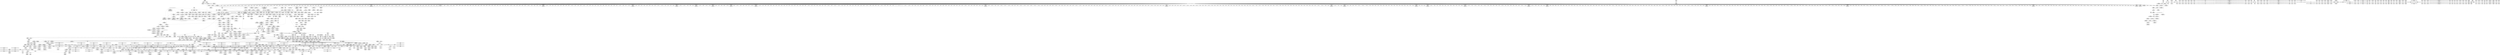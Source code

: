 digraph {
	CE0x4eb28f0 [shape=record,shape=Mrecord,label="{CE0x4eb28f0|72:_i32,_:_CRE_905,906_}"]
	CE0x4d7fd20 [shape=record,shape=Mrecord,label="{CE0x4d7fd20|common_perm_create:_tmp20|security/apparmor/lsm.c,251|*SummSink*}"]
	CE0x4e29650 [shape=record,shape=Mrecord,label="{CE0x4e29650|aa_path_perm:_entry|*SummSource*}"]
	CE0x4d5cac0 [shape=record,shape=Mrecord,label="{CE0x4d5cac0|common_perm_create:_tmp7|security/apparmor/lsm.c,251|*SummSource*}"]
	CE0x4d6c200 [shape=record,shape=Mrecord,label="{CE0x4d6c200|i64*_getelementptr_inbounds_(_17_x_i64_,_17_x_i64_*___llvm_gcov_ctr60,_i64_0,_i64_0)|*Constant*|*SummSink*}"]
	CE0x4e04890 [shape=record,shape=Mrecord,label="{CE0x4e04890|aa_cred_profile:_tmp32|security/apparmor/include/context.h,101|*SummSource*}"]
	CE0x4db9980 [shape=record,shape=Mrecord,label="{CE0x4db9980|104:_%struct.inode*,_:_CRE_309,310_}"]
	CE0x4e03af0 [shape=record,shape=Mrecord,label="{CE0x4e03af0|VOIDTB_TE:_CE_308,309_}"]
	CE0x4d95fc0 [shape=record,shape=Mrecord,label="{CE0x4d95fc0|104:_%struct.inode*,_:_CRE_166,167_}"]
	CE0x49aa7a0 [shape=record,shape=Mrecord,label="{CE0x49aa7a0|common_perm_create:_op|Function::common_perm_create&Arg::op::|*SummSink*}"]
	CE0x4d7af30 [shape=record,shape=Mrecord,label="{CE0x4d7af30|get_current:_entry}"]
	CE0x4db9bb0 [shape=record,shape=Mrecord,label="{CE0x4db9bb0|104:_%struct.inode*,_:_CRE_311,312_}"]
	CE0x4ea68d0 [shape=record,shape=Mrecord,label="{CE0x4ea68d0|72:_i32,_:_CRE_376,384_}"]
	CE0x4d5c780 [shape=record,shape=Mrecord,label="{CE0x4d5c780|common_perm_create:_tmp6|security/apparmor/lsm.c,251|*SummSink*}"]
	CE0x4eacc80 [shape=record,shape=Mrecord,label="{CE0x4eacc80|72:_i32,_:_CRE_607,608_}"]
	CE0x4eb13b0 [shape=record,shape=Mrecord,label="{CE0x4eb13b0|72:_i32,_:_CRE_885,886_}"]
	CE0x4ea46a0 [shape=record,shape=Mrecord,label="{CE0x4ea46a0|72:_i32,_:_CRE_287,288_}"]
	CE0x4db0ba0 [shape=record,shape=Mrecord,label="{CE0x4db0ba0|i32_8|*Constant*|*SummSource*}"]
	CE0x4ea4590 [shape=record,shape=Mrecord,label="{CE0x4ea4590|72:_i32,_:_CRE_286,287_}"]
	CE0x4d6d310 [shape=record,shape=Mrecord,label="{CE0x4d6d310|common_perm_create:_return|*SummSource*}"]
	CE0x4dc58c0 [shape=record,shape=Mrecord,label="{CE0x4dc58c0|common_perm_dir_dentry:_dir|Function::common_perm_dir_dentry&Arg::dir::}"]
	CE0x4e0d110 [shape=record,shape=Mrecord,label="{CE0x4e0d110|VOIDTB_TE:_CE_205,206_}"]
	CE0x4e4e800 [shape=record,shape=Mrecord,label="{CE0x4e4e800|aa_cred_profile:_tmp8|security/apparmor/include/context.h,100|*SummSource*}"]
	CE0x4d81800 [shape=record,shape=Mrecord,label="{CE0x4d81800|_call_void_mcount()_#2|*SummSink*}"]
	CE0x4ea77b0 [shape=record,shape=Mrecord,label="{CE0x4ea77b0|72:_i32,_:_CRE_474,475_}"]
	CE0x4e20480 [shape=record,shape=Mrecord,label="{CE0x4e20480|__aa_current_profile:_entry|*SummSink*}"]
	CE0x4d546a0 [shape=record,shape=Mrecord,label="{CE0x4d546a0|apparmor_path_mkdir:_tmp2|*SummSink*}"]
	CE0x4e73160 [shape=record,shape=Mrecord,label="{CE0x4e73160|%struct.aa_profile*_null|*Constant*|*SummSource*}"]
	CE0x4e747b0 [shape=record,shape=Mrecord,label="{CE0x4e747b0|VOIDTB_TE:_CE_156,157_}"]
	CE0x4d670f0 [shape=record,shape=Mrecord,label="{CE0x4d670f0|common_perm_create:_tmp10|security/apparmor/lsm.c,251}"]
	CE0x4e57e70 [shape=record,shape=Mrecord,label="{CE0x4e57e70|i32_78|*Constant*}"]
	CE0x4e9e5f0 [shape=record,shape=Mrecord,label="{CE0x4e9e5f0|72:_i32,_:_CRE_169,170_}"]
	CE0x4e2da20 [shape=record,shape=Mrecord,label="{CE0x4e2da20|common_perm_dir_dentry:_mnt1|security/apparmor/lsm.c,189|*SummSource*}"]
	CE0x4dc5ff0 [shape=record,shape=Mrecord,label="{CE0x4dc5ff0|common_perm_dir_dentry:_dentry|Function::common_perm_dir_dentry&Arg::dentry::|*SummSource*}"]
	CE0x4d833b0 [shape=record,shape=Mrecord,label="{CE0x4d833b0|common_perm_create:_do.end}"]
	CE0x4e48b10 [shape=record,shape=Mrecord,label="{CE0x4e48b10|VOIDTB_TE:_CE_170,171_}"]
	CE0x4e9fe60 [shape=record,shape=Mrecord,label="{CE0x4e9fe60|72:_i32,_:_CRE_192,193_}"]
	CE0x4d84650 [shape=record,shape=Mrecord,label="{CE0x4d84650|common_perm_create:_tmp8|security/apparmor/lsm.c,251}"]
	CE0x4dc5090 [shape=record,shape=Mrecord,label="{CE0x4dc5090|__aa_current_profile:_do.end}"]
	CE0x4e0cde0 [shape=record,shape=Mrecord,label="{CE0x4e0cde0|VOIDTB_TE:_CE_202,203_}"]
	CE0x4d61830 [shape=record,shape=Mrecord,label="{CE0x4d61830|i8_1|*Constant*}"]
	CE0x4e4ce90 [shape=record,shape=Mrecord,label="{CE0x4e4ce90|VOIDTB_TE:_CE_8,12_}"]
	CE0x4ea5580 [shape=record,shape=Mrecord,label="{CE0x4ea5580|72:_i32,_:_CRE_301,302_}"]
	CE0x4e1f310 [shape=record,shape=Mrecord,label="{CE0x4e1f310|__aa_current_profile:_entry}"]
	CE0x4d5fb40 [shape=record,shape=Mrecord,label="{CE0x4d5fb40|i64*_getelementptr_inbounds_(_17_x_i64_,_17_x_i64_*___llvm_gcov_ctr60,_i64_0,_i64_15)|*Constant*}"]
	CE0x4d930a0 [shape=record,shape=Mrecord,label="{CE0x4d930a0|104:_%struct.inode*,_:_CRE_64,72_|*MultipleSource*|*LoadInst*|security/apparmor/lsm.c,253|security/apparmor/lsm.c,253}"]
	CE0x4d92400 [shape=record,shape=Mrecord,label="{CE0x4d92400|104:_%struct.inode*,_:_CRE_8,12_|*MultipleSource*|*LoadInst*|security/apparmor/lsm.c,253|security/apparmor/lsm.c,253}"]
	CE0x4d73150 [shape=record,shape=Mrecord,label="{CE0x4d73150|i64*_getelementptr_inbounds_(_2_x_i64_,_2_x_i64_*___llvm_gcov_ctr55,_i64_0,_i64_1)|*Constant*|*SummSource*}"]
	CE0x4e5ee70 [shape=record,shape=Mrecord,label="{CE0x4e5ee70|aa_cred_profile:_security|security/apparmor/include/context.h,99}"]
	CE0x4ea7150 [shape=record,shape=Mrecord,label="{CE0x4ea7150|72:_i32,_:_CRE_440,448_}"]
	CE0x4e646d0 [shape=record,shape=Mrecord,label="{CE0x4e646d0|0:_%struct.aa_profile*,_:_CMRE_0,8_|*MultipleSource*|security/apparmor/include/context.h,99|*LoadInst*|security/apparmor/include/context.h,99|security/apparmor/include/context.h,100}"]
	CE0x4d93f00 [shape=record,shape=Mrecord,label="{CE0x4d93f00|104:_%struct.inode*,_:_CRE_95,96_}"]
	CE0x4eacea0 [shape=record,shape=Mrecord,label="{CE0x4eacea0|72:_i32,_:_CRE_609,610_}"]
	CE0x4e77090 [shape=record,shape=Mrecord,label="{CE0x4e77090|aa_cred_profile:_tmp2}"]
	CE0x4e07480 [shape=record,shape=Mrecord,label="{CE0x4e07480|72:_i32,_:_CRE_56,64_}"]
	CE0x4d4d480 [shape=record,shape=Mrecord,label="{CE0x4d4d480|common_perm_create:_call|security/apparmor/lsm.c,251|*SummSource*}"]
	CE0x4db7cb0 [shape=record,shape=Mrecord,label="{CE0x4db7cb0|104:_%struct.inode*,_:_CRE_220,221_}"]
	CE0x4e9d600 [shape=record,shape=Mrecord,label="{CE0x4e9d600|72:_i32,_:_CRE_154,155_}"]
	CE0x4eaa310 [shape=record,shape=Mrecord,label="{CE0x4eaa310|72:_i32,_:_CRE_568,569_}"]
	CE0x4e66ed0 [shape=record,shape=Mrecord,label="{CE0x4e66ed0|aa_cred_profile:_do.end|*SummSink*}"]
	CE0x4e4ae50 [shape=record,shape=Mrecord,label="{CE0x4e4ae50|__aa_current_profile:_if.end}"]
	CE0x4eadfa0 [shape=record,shape=Mrecord,label="{CE0x4eadfa0|72:_i32,_:_CRE_632,640_}"]
	CE0x4d438a0 [shape=record,shape=Mrecord,label="{CE0x4d438a0|apparmor_path_mkdir:_entry}"]
	CE0x4e07880 [shape=record,shape=Mrecord,label="{CE0x4e07880|72:_i32,_:_CRE_80,88_}"]
	CE0x4d4b1d0 [shape=record,shape=Mrecord,label="{CE0x4d4b1d0|common_perm_create:_dir|Function::common_perm_create&Arg::dir::}"]
	CE0x4d97650 [shape=record,shape=Mrecord,label="{CE0x4d97650|104:_%struct.inode*,_:_CRE_185,186_}"]
	CE0x4ea6020 [shape=record,shape=Mrecord,label="{CE0x4ea6020|72:_i32,_:_CRE_311,312_}"]
	CE0x4d46820 [shape=record,shape=Mrecord,label="{CE0x4d46820|common_perm_create:_mask|Function::common_perm_create&Arg::mask::}"]
	CE0x4d95050 [shape=record,shape=Mrecord,label="{CE0x4d95050|104:_%struct.inode*,_:_CRE_153,154_}"]
	CE0x4e2b690 [shape=record,shape=Mrecord,label="{CE0x4e2b690|aa_cred_profile:_tmp12|security/apparmor/include/context.h,100|*SummSource*}"]
	CE0x4e43b20 [shape=record,shape=Mrecord,label="{CE0x4e43b20|__aa_current_profile:_tmp11|security/apparmor/include/context.h,138}"]
	CE0x4e036d0 [shape=record,shape=Mrecord,label="{CE0x4e036d0|VOIDTB_TE:_CE_304,305_}"]
	CE0x4d4b9a0 [shape=record,shape=Mrecord,label="{CE0x4d4b9a0|i16_16384|*Constant*}"]
	CE0x4e2e620 [shape=record,shape=Mrecord,label="{CE0x4e2e620|common_perm_dir_dentry:_tmp4|*LoadInst*|security/apparmor/lsm.c,189|*SummSource*}"]
	CE0x4eb3280 [shape=record,shape=Mrecord,label="{CE0x4eb3280|72:_i32,_:_CRE_914,915_}"]
	CE0x4eb16e0 [shape=record,shape=Mrecord,label="{CE0x4eb16e0|72:_i32,_:_CRE_888,889_}"]
	CE0x4e03820 [shape=record,shape=Mrecord,label="{CE0x4e03820|VOIDTB_TE:_CE_305,306_}"]
	CE0x4eaa860 [shape=record,shape=Mrecord,label="{CE0x4eaa860|72:_i32,_:_CRE_573,574_}"]
	CE0x4e55030 [shape=record,shape=Mrecord,label="{CE0x4e55030|0:_%struct.aa_profile*,_:_CMRE_24,32_|*MultipleSource*|security/apparmor/include/context.h,99|*LoadInst*|security/apparmor/include/context.h,99|security/apparmor/include/context.h,100}"]
	CE0x4e7a1d0 [shape=record,shape=Mrecord,label="{CE0x4e7a1d0|void_(i8*,_i32,_i64)*_asm_sideeffect_1:_09ud2_0A.pushsection___bug_table,_22a_22_0A2:_09.long_1b_-_2b,_$_0:c_-_2b_0A_09.word_$_1:c_,_0_0A_09.org_2b+$_2:c_0A.popsection_,_i,i,i,_dirflag_,_fpsr_,_flags_|*SummSink*}"]
	CE0x4e25f60 [shape=record,shape=Mrecord,label="{CE0x4e25f60|aa_path_perm:_flags|Function::aa_path_perm&Arg::flags::}"]
	CE0x4d83710 [shape=record,shape=Mrecord,label="{CE0x4d83710|i64*_getelementptr_inbounds_(_17_x_i64_,_17_x_i64_*___llvm_gcov_ctr60,_i64_0,_i64_0)|*Constant*|*SummSource*}"]
	CE0x4de7a50 [shape=record,shape=Mrecord,label="{CE0x4de7a50|_call_void_asm_sideeffect_1:_09ud2_0A.pushsection___bug_table,_22a_22_0A2:_09.long_1b_-_2b,_$_0:c_-_2b_0A_09.word_$_1:c_,_0_0A_09.org_2b+$_2:c_0A.popsection_,_i,i,i,_dirflag_,_fpsr_,_flags_(i8*_getelementptr_inbounds_(_36_x_i8_,_36_x_i8_*_.str12,_i32_0,_i32_0),_i32_100,_i64_12)_#2,_!dbg_!15490,_!srcloc_!15493|security/apparmor/include/context.h,100}"]
	CE0x4d53550 [shape=record,shape=Mrecord,label="{CE0x4d53550|common_perm_create:_tmp24|security/apparmor/lsm.c,253|*SummSource*}"]
	CE0x4e28d30 [shape=record,shape=Mrecord,label="{CE0x4e28d30|common_perm:_call1|security/apparmor/lsm.c,170|*SummSource*}"]
	CE0x4ea15f0 [shape=record,shape=Mrecord,label="{CE0x4ea15f0|72:_i32,_:_CRE_241,242_}"]
	CE0x4eb24b0 [shape=record,shape=Mrecord,label="{CE0x4eb24b0|72:_i32,_:_CRE_901,902_}"]
	CE0x4e1fcd0 [shape=record,shape=Mrecord,label="{CE0x4e1fcd0|common_perm:_tmp|*SummSource*}"]
	CE0x4ea9ba0 [shape=record,shape=Mrecord,label="{CE0x4ea9ba0|72:_i32,_:_CRE_561,562_}"]
	CE0x4d6c2e0 [shape=record,shape=Mrecord,label="{CE0x4d6c2e0|common_perm_create:_if.end9|*SummSink*}"]
	CE0x4d76ef0 [shape=record,shape=Mrecord,label="{CE0x4d76ef0|i64_2|*Constant*}"]
	CE0x4db6030 [shape=record,shape=Mrecord,label="{CE0x4db6030|104:_%struct.inode*,_:_CRE_196,197_}"]
	CE0x4e22090 [shape=record,shape=Mrecord,label="{CE0x4e22090|i32_0|*Constant*}"]
	CE0x4dc7570 [shape=record,shape=Mrecord,label="{CE0x4dc7570|common_perm_create:_retval.0|*SummSink*}"]
	CE0x4e58ef0 [shape=record,shape=Mrecord,label="{CE0x4e58ef0|__aa_current_profile:_call4|security/apparmor/include/context.h,138|*SummSource*}"]
	CE0x4d79a50 [shape=record,shape=Mrecord,label="{CE0x4d79a50|%struct.vfsmount*_null|*Constant*|*SummSink*}"]
	CE0x4dc32a0 [shape=record,shape=Mrecord,label="{CE0x4dc32a0|__aa_current_profile:_tmp4|security/apparmor/include/context.h,138}"]
	CE0x4dbfe70 [shape=record,shape=Mrecord,label="{CE0x4dbfe70|_ret_i1_%lnot,_!dbg_!15473|security/apparmor/include/apparmor.h,117|*SummSource*}"]
	CE0x4ea7bc0 [shape=record,shape=Mrecord,label="{CE0x4ea7bc0|72:_i32,_:_CRE_478,479_}"]
	CE0x4d51120 [shape=record,shape=Mrecord,label="{CE0x4d51120|common_perm_create:_uid|security/apparmor/lsm.c,251}"]
	CE0x4e630e0 [shape=record,shape=Mrecord,label="{CE0x4e630e0|aa_cred_profile:_profile|security/apparmor/include/context.h,100|*SummSource*}"]
	CE0x4d6ca20 [shape=record,shape=Mrecord,label="{CE0x4d6ca20|common_perm_create:_if.then}"]
	CE0x4eb2e40 [shape=record,shape=Mrecord,label="{CE0x4eb2e40|72:_i32,_:_CRE_910,911_}"]
	CE0x4ea8550 [shape=record,shape=Mrecord,label="{CE0x4ea8550|72:_i32,_:_CRE_487,488_}"]
	CE0x4dfd920 [shape=record,shape=Mrecord,label="{CE0x4dfd920|aa_cred_profile:_tmp25|security/apparmor/include/context.h,100|*SummSource*}"]
	CE0x4e1f710 [shape=record,shape=Mrecord,label="{CE0x4e1f710|__aa_current_profile:_tmp3|*SummSource*}"]
	CE0x4e41c50 [shape=record,shape=Mrecord,label="{CE0x4e41c50|__aa_current_profile:_tmp11|security/apparmor/include/context.h,138|*SummSource*}"]
	CE0x4d832d0 [shape=record,shape=Mrecord,label="{CE0x4d832d0|COLLAPSED:_GCMRE___llvm_gcov_ctr56_internal_global_2_x_i64_zeroinitializer:_elem_0:default:}"]
	CE0x4e72b10 [shape=record,shape=Mrecord,label="{CE0x4e72b10|aa_cred_profile:_tmp16|security/apparmor/include/context.h,100|*SummSource*}"]
	CE0x4d7d0b0 [shape=record,shape=Mrecord,label="{CE0x4d7d0b0|common_perm_create:_tmp36|security/apparmor/lsm.c,256|*SummSource*}"]
	CE0x4dfde50 [shape=record,shape=Mrecord,label="{CE0x4dfde50|i64*_getelementptr_inbounds_(_16_x_i64_,_16_x_i64_*___llvm_gcov_ctr46,_i64_0,_i64_12)|*Constant*}"]
	CE0x4e417b0 [shape=record,shape=Mrecord,label="{CE0x4e417b0|aa_cred_profile:_bb|*SummSource*}"]
	CE0x4e02a80 [shape=record,shape=Mrecord,label="{CE0x4e02a80|VOIDTB_TE:_CE_222,223_}"]
	CE0x4d979e0 [shape=record,shape=Mrecord,label="{CE0x4d979e0|104:_%struct.inode*,_:_CRE_188,189_}"]
	CE0x4ea2b00 [shape=record,shape=Mrecord,label="{CE0x4ea2b00|72:_i32,_:_CRE_261,262_}"]
	CE0x4e1aed0 [shape=record,shape=Mrecord,label="{CE0x4e1aed0|common_perm:_path|Function::common_perm&Arg::path::}"]
	CE0x4e606d0 [shape=record,shape=Mrecord,label="{CE0x4e606d0|aa_cred_profile:_tobool4|security/apparmor/include/context.h,100|*SummSource*}"]
	CE0x4db5d80 [shape=record,shape=Mrecord,label="{CE0x4db5d80|i64*_getelementptr_inbounds_(_2_x_i64_,_2_x_i64_*___llvm_gcov_ctr112,_i64_0,_i64_1)|*Constant*|*SummSource*}"]
	CE0x4d5c260 [shape=record,shape=Mrecord,label="{CE0x4d5c260|i64_0|*Constant*|*SummSource*}"]
	CE0x4e1d0f0 [shape=record,shape=Mrecord,label="{CE0x4e1d0f0|common_perm:_mode|security/apparmor/lsm.c,169|*SummSource*}"]
	CE0x4ea4040 [shape=record,shape=Mrecord,label="{CE0x4ea4040|72:_i32,_:_CRE_281,282_}"]
	CE0x4dc8390 [shape=record,shape=Mrecord,label="{CE0x4dc8390|get_current:_bb}"]
	CE0x4e02140 [shape=record,shape=Mrecord,label="{CE0x4e02140|i64*_getelementptr_inbounds_(_16_x_i64_,_16_x_i64_*___llvm_gcov_ctr46,_i64_0,_i64_15)|*Constant*}"]
	CE0x4e20780 [shape=record,shape=Mrecord,label="{CE0x4e20780|_ret_%struct.aa_profile*_%call4,_!dbg_!15494|security/apparmor/include/context.h,138}"]
	CE0x4e47580 [shape=record,shape=Mrecord,label="{CE0x4e47580|aa_cred_profile:_do.end8}"]
	CE0x4e49fc0 [shape=record,shape=Mrecord,label="{CE0x4e49fc0|__aa_current_profile:_land.lhs.true2|*SummSink*}"]
	CE0x4e53140 [shape=record,shape=Mrecord,label="{CE0x4e53140|i8_1|*Constant*}"]
	CE0x4ea2e30 [shape=record,shape=Mrecord,label="{CE0x4ea2e30|72:_i32,_:_CRE_264,265_}"]
	CE0x4e1e060 [shape=record,shape=Mrecord,label="{CE0x4e1e060|_call_void_mcount()_#2|*SummSink*}"]
	CE0x4ea9020 [shape=record,shape=Mrecord,label="{CE0x4ea9020|72:_i32,_:_CRE_540,544_}"]
	CE0x4e4e600 [shape=record,shape=Mrecord,label="{CE0x4e4e600|__aa_current_profile:_land.lhs.true}"]
	CE0x4eaf730 [shape=record,shape=Mrecord,label="{CE0x4eaf730|72:_i32,_:_CRE_816,824_}"]
	CE0x4e1d760 [shape=record,shape=Mrecord,label="{CE0x4e1d760|common_perm:_call|security/apparmor/lsm.c,168}"]
	CE0x4e02ec0 [shape=record,shape=Mrecord,label="{CE0x4e02ec0|VOIDTB_TE:_CE_240,248_}"]
	CE0x4e75100 [shape=record,shape=Mrecord,label="{CE0x4e75100|GLOBAL:_llvm.expect.i64|*Constant*|*SummSource*}"]
	CE0x4eb49e0 [shape=record,shape=Mrecord,label="{CE0x4eb49e0|72:_i32,_:_CRE_936,944_}"]
	CE0x4e7aa50 [shape=record,shape=Mrecord,label="{CE0x4e7aa50|VOIDTB_TE:_CE_197,198_}"]
	CE0x4eb4c00 [shape=record,shape=Mrecord,label="{CE0x4eb4c00|72:_i32,_:_CRE_952,960_}"]
	CE0x4e549a0 [shape=record,shape=Mrecord,label="{CE0x4e549a0|get_current:_tmp}"]
	CE0x4e07080 [shape=record,shape=Mrecord,label="{CE0x4e07080|72:_i32,_:_CRE_24,32_}"]
	CE0x4ea18f0 [shape=record,shape=Mrecord,label="{CE0x4ea18f0|72:_i32,_:_CRE_244,245_}"]
	CE0x4eac510 [shape=record,shape=Mrecord,label="{CE0x4eac510|72:_i32,_:_CRE_600,601_}"]
	CE0x4d7d6e0 [shape=record,shape=Mrecord,label="{CE0x4d7d6e0|common_perm_dir_dentry:_mask|Function::common_perm_dir_dentry&Arg::mask::}"]
	CE0x4de7400 [shape=record,shape=Mrecord,label="{CE0x4de7400|aa_cred_profile:_tmp21|security/apparmor/include/context.h,100}"]
	CE0x4e9de80 [shape=record,shape=Mrecord,label="{CE0x4e9de80|72:_i32,_:_CRE_162,163_}"]
	CE0x4e9fb30 [shape=record,shape=Mrecord,label="{CE0x4e9fb30|72:_i32,_:_CRE_189,190_}"]
	CE0x4dfdae0 [shape=record,shape=Mrecord,label="{CE0x4dfdae0|aa_cred_profile:_tmp25|security/apparmor/include/context.h,100|*SummSink*}"]
	CE0x4d6e050 [shape=record,shape=Mrecord,label="{CE0x4d6e050|_call_void_lockdep_rcu_suspicious(i8*_getelementptr_inbounds_(_24_x_i8_,_24_x_i8_*_.str8,_i32_0,_i32_0),_i32_251,_i8*_getelementptr_inbounds_(_45_x_i8_,_45_x_i8_*_.str14,_i32_0,_i32_0))_#7,_!dbg_!15492|security/apparmor/lsm.c,251|*SummSource*}"]
	CE0x4dfff00 [shape=record,shape=Mrecord,label="{CE0x4dfff00|aa_cred_profile:_tmp31|security/apparmor/include/context.h,100}"]
	CE0x4e2c5c0 [shape=record,shape=Mrecord,label="{CE0x4e2c5c0|common_perm_dir_dentry:_tmp3|*SummSink*}"]
	CE0x4e26580 [shape=record,shape=Mrecord,label="{CE0x4e26580|aa_path_perm:_request|Function::aa_path_perm&Arg::request::|*SummSource*}"]
	CE0x4eb3d20 [shape=record,shape=Mrecord,label="{CE0x4eb3d20|72:_i32,_:_CRE_924,925_}"]
	CE0x4e70580 [shape=record,shape=Mrecord,label="{CE0x4e70580|aa_cred_profile:_tmp3}"]
	CE0x4e74590 [shape=record,shape=Mrecord,label="{CE0x4e74590|VOIDTB_TE:_CE_154,155_}"]
	CE0x4eaffb0 [shape=record,shape=Mrecord,label="{CE0x4eaffb0|72:_i32,_:_CRE_866,867_}"]
	CE0x4ea28e0 [shape=record,shape=Mrecord,label="{CE0x4ea28e0|72:_i32,_:_CRE_259,260_}"]
	CE0x4d66aa0 [shape=record,shape=Mrecord,label="{CE0x4d66aa0|i64_5|*Constant*|*SummSink*}"]
	CE0x4e22be0 [shape=record,shape=Mrecord,label="{CE0x4e22be0|common_perm:_tmp2|security/apparmor/lsm.c,169}"]
	CE0x4d51480 [shape=record,shape=Mrecord,label="{CE0x4d51480|common_perm_dir_dentry:_path|security/apparmor/lsm.c, 189|*SummSource*}"]
	CE0x4e64860 [shape=record,shape=Mrecord,label="{CE0x4e64860|0:_%struct.aa_profile*,_:_CMRE_8,16_|*MultipleSource*|security/apparmor/include/context.h,99|*LoadInst*|security/apparmor/include/context.h,99|security/apparmor/include/context.h,100}"]
	CE0x4e46f30 [shape=record,shape=Mrecord,label="{CE0x4e46f30|aa_cred_profile:_do.end10|*SummSink*}"]
	CE0x4eab410 [shape=record,shape=Mrecord,label="{CE0x4eab410|72:_i32,_:_CRE_584,585_}"]
	CE0x4eb0800 [shape=record,shape=Mrecord,label="{CE0x4eb0800|72:_i32,_:_CRE_874,875_}"]
	CE0x4de87a0 [shape=record,shape=Mrecord,label="{CE0x4de87a0|i64*_getelementptr_inbounds_(_16_x_i64_,_16_x_i64_*___llvm_gcov_ctr46,_i64_0,_i64_9)|*Constant*|*SummSource*}"]
	CE0x4d50790 [shape=record,shape=Mrecord,label="{CE0x4d50790|common_perm_create:_uid|security/apparmor/lsm.c,251|*SummSink*}"]
	CE0x4e21150 [shape=record,shape=Mrecord,label="{CE0x4e21150|common_perm:_if.end|*SummSink*}"]
	CE0x4d91400 [shape=record,shape=Mrecord,label="{CE0x4d91400|common_perm_create:_tmp27|*LoadInst*|security/apparmor/lsm.c,253|*SummSink*}"]
	CE0x4e4e980 [shape=record,shape=Mrecord,label="{CE0x4e4e980|aa_cred_profile:_tmp8|security/apparmor/include/context.h,100|*SummSink*}"]
	CE0x4de94a0 [shape=record,shape=Mrecord,label="{CE0x4de94a0|aa_cred_profile:_tmp23|security/apparmor/include/context.h,100|*SummSink*}"]
	CE0x4de7bd0 [shape=record,shape=Mrecord,label="{CE0x4de7bd0|_call_void_asm_sideeffect_1:_09ud2_0A.pushsection___bug_table,_22a_22_0A2:_09.long_1b_-_2b,_$_0:c_-_2b_0A_09.word_$_1:c_,_0_0A_09.org_2b+$_2:c_0A.popsection_,_i,i,i,_dirflag_,_fpsr_,_flags_(i8*_getelementptr_inbounds_(_36_x_i8_,_36_x_i8_*_.str12,_i32_0,_i32_0),_i32_100,_i64_12)_#2,_!dbg_!15490,_!srcloc_!15493|security/apparmor/include/context.h,100|*SummSource*}"]
	CE0x4d4f460 [shape=record,shape=Mrecord,label="{CE0x4d4f460|common_perm_create:_if.end}"]
	CE0x4e20660 [shape=record,shape=Mrecord,label="{CE0x4e20660|_ret_%struct.aa_profile*_%call4,_!dbg_!15494|security/apparmor/include/context.h,138|*SummSource*}"]
	CE0x4d46ae0 [shape=record,shape=Mrecord,label="{CE0x4d46ae0|apparmor_path_mkdir:_tmp3|*SummSink*}"]
	CE0x4d7afa0 [shape=record,shape=Mrecord,label="{CE0x4d7afa0|common_perm_create:_tmp18|security/apparmor/lsm.c,251}"]
	CE0x4e1c7c0 [shape=record,shape=Mrecord,label="{CE0x4e1c7c0|common_perm:_tmp1|*SummSource*}"]
	CE0x4ea9650 [shape=record,shape=Mrecord,label="{CE0x4ea9650|72:_i32,_:_CRE_556,557_}"]
	CE0x4d75360 [shape=record,shape=Mrecord,label="{CE0x4d75360|i64*_getelementptr_inbounds_(_2_x_i64_,_2_x_i64_*___llvm_gcov_ctr55,_i64_0,_i64_0)|*Constant*|*SummSource*}"]
	CE0x4e55990 [shape=record,shape=Mrecord,label="{CE0x4e55990|VOIDTB_TE:_CE_80,88_}"]
	CE0x4d5c4e0 [shape=record,shape=Mrecord,label="{CE0x4d5c4e0|common_perm_create:_tmp5|security/apparmor/lsm.c,251|*SummSink*}"]
	CE0x4e04900 [shape=record,shape=Mrecord,label="{CE0x4e04900|aa_cred_profile:_tmp32|security/apparmor/include/context.h,101|*SummSink*}"]
	CE0x4db64f0 [shape=record,shape=Mrecord,label="{CE0x4db64f0|104:_%struct.inode*,_:_CRE_200,201_}"]
	CE0x4e2ce60 [shape=record,shape=Mrecord,label="{CE0x4e2ce60|common_perm_dir_dentry:_mnt|security/apparmor/lsm.c,189}"]
	CE0x4d60870 [shape=record,shape=Mrecord,label="{CE0x4d60870|common_perm_create:_tmp35|security/apparmor/lsm.c,256}"]
	CE0x4e9d1c0 [shape=record,shape=Mrecord,label="{CE0x4e9d1c0|72:_i32,_:_CRE_150,151_}"]
	CE0x4d72af0 [shape=record,shape=Mrecord,label="{CE0x4d72af0|aa_cred_profile:_tmp9|security/apparmor/include/context.h,100|*SummSink*}"]
	CE0x4d61420 [shape=record,shape=Mrecord,label="{CE0x4d61420|i64*_getelementptr_inbounds_(_17_x_i64_,_17_x_i64_*___llvm_gcov_ctr60,_i64_0,_i64_8)|*Constant*|*SummSource*}"]
	CE0x4e57120 [shape=record,shape=Mrecord,label="{CE0x4e57120|__aa_current_profile:_tmp20|security/apparmor/include/context.h,138|*SummSink*}"]
	CE0x4ea2060 [shape=record,shape=Mrecord,label="{CE0x4ea2060|72:_i32,_:_CRE_251,252_}"]
	CE0x4ead3f0 [shape=record,shape=Mrecord,label="{CE0x4ead3f0|72:_i32,_:_CRE_614,615_}"]
	CE0x4ea2f40 [shape=record,shape=Mrecord,label="{CE0x4ea2f40|72:_i32,_:_CRE_265,266_}"]
	CE0x4e05670 [shape=record,shape=Mrecord,label="{CE0x4e05670|aa_cred_profile:_profile11|security/apparmor/include/context.h,101|*SummSource*}"]
	CE0x4dc0b00 [shape=record,shape=Mrecord,label="{CE0x4dc0b00|common_perm_create:_call7|security/apparmor/lsm.c,253|*SummSource*}"]
	CE0x4dc0660 [shape=record,shape=Mrecord,label="{CE0x4dc0660|i64_13|*Constant*|*SummSink*}"]
	CE0x4e04590 [shape=record,shape=Mrecord,label="{CE0x4e04590|VOIDTB_TE:_CE_318,319_}"]
	CE0x4e4e0d0 [shape=record,shape=Mrecord,label="{CE0x4e4e0d0|__aa_current_profile:_tmp9|security/apparmor/include/context.h,138|*SummSource*}"]
	CE0x4ea9540 [shape=record,shape=Mrecord,label="{CE0x4ea9540|72:_i32,_:_CRE_555,556_}"]
	CE0x4d717b0 [shape=record,shape=Mrecord,label="{CE0x4d717b0|%struct.task_struct*_(%struct.task_struct**)*_asm_movq_%gs:$_1:P_,$0_,_r,im,_dirflag_,_fpsr_,_flags_}"]
	CE0x4d80410 [shape=record,shape=Mrecord,label="{CE0x4d80410|common_perm_create:_tmp21|security/apparmor/lsm.c,251}"]
	CE0x4eb15d0 [shape=record,shape=Mrecord,label="{CE0x4eb15d0|72:_i32,_:_CRE_887,888_}"]
	CE0x4dbae10 [shape=record,shape=Mrecord,label="{CE0x4dbae10|common_perm_create:_tmp30|security/apparmor/lsm.c,253}"]
	CE0x4e62010 [shape=record,shape=Mrecord,label="{CE0x4e62010|i64*_getelementptr_inbounds_(_16_x_i64_,_16_x_i64_*___llvm_gcov_ctr46,_i64_0,_i64_14)|*Constant*|*SummSource*}"]
	CE0x4d6b7f0 [shape=record,shape=Mrecord,label="{CE0x4d6b7f0|common_perm:_call|security/apparmor/lsm.c,168|*SummSink*}"]
	CE0x4db8d50 [shape=record,shape=Mrecord,label="{CE0x4db8d50|104:_%struct.inode*,_:_CRE_280,288_|*MultipleSource*|*LoadInst*|security/apparmor/lsm.c,253|security/apparmor/lsm.c,253}"]
	CE0x4eb03c0 [shape=record,shape=Mrecord,label="{CE0x4eb03c0|72:_i32,_:_CRE_870,871_}"]
	CE0x4eb5180 [shape=record,shape=Mrecord,label="{CE0x4eb5180|72:_i32,_:_CRE_978,979_}"]
	CE0x4ea8e00 [shape=record,shape=Mrecord,label="{CE0x4ea8e00|72:_i32,_:_CRE_528,536_}"]
	CE0x4e47060 [shape=record,shape=Mrecord,label="{CE0x4e47060|aa_cred_profile:_bb}"]
	CE0x4dc9530 [shape=record,shape=Mrecord,label="{CE0x4dc9530|mediated_filesystem:_tmp2}"]
	CE0x4d937b0 [shape=record,shape=Mrecord,label="{CE0x4d937b0|104:_%struct.inode*,_:_CRE_89,90_}"]
	CE0x4e4ff70 [shape=record,shape=Mrecord,label="{CE0x4e4ff70|i64*_getelementptr_inbounds_(_11_x_i64_,_11_x_i64_*___llvm_gcov_ctr58,_i64_0,_i64_8)|*Constant*|*SummSource*}"]
	CE0x4e2e700 [shape=record,shape=Mrecord,label="{CE0x4e2e700|common_perm_dir_dentry:_tmp4|*LoadInst*|security/apparmor/lsm.c,189|*SummSink*}"]
	CE0x4dc9610 [shape=record,shape=Mrecord,label="{CE0x4dc9610|mediated_filesystem:_tmp2|*SummSink*}"]
	CE0x4d85d70 [shape=record,shape=Mrecord,label="{CE0x4d85d70|aa_cred_profile:_do.end8|*SummSource*}"]
	CE0x4e46340 [shape=record,shape=Mrecord,label="{CE0x4e46340|COLLAPSED:_GCMRE___llvm_gcov_ctr58_internal_global_11_x_i64_zeroinitializer:_elem_0:default:}"]
	CE0x4d76250 [shape=record,shape=Mrecord,label="{CE0x4d76250|common_perm_create:_tmp22|*LoadInst*|security/apparmor/lsm.c,253}"]
	CE0x4e73670 [shape=record,shape=Mrecord,label="{CE0x4e73670|aa_cred_profile:_lnot3|security/apparmor/include/context.h,100|*SummSink*}"]
	CE0x4d5c9b0 [shape=record,shape=Mrecord,label="{CE0x4d5c9b0|common_perm_create:_tmp7|security/apparmor/lsm.c,251}"]
	CE0x4e03900 [shape=record,shape=Mrecord,label="{CE0x4e03900|VOIDTB_TE:_CE_306,307_}"]
	CE0x4ea1e40 [shape=record,shape=Mrecord,label="{CE0x4ea1e40|72:_i32,_:_CRE_249,250_}"]
	CE0x4d47780 [shape=record,shape=Mrecord,label="{CE0x4d47780|i64*_getelementptr_inbounds_(_2_x_i64_,_2_x_i64_*___llvm_gcov_ctr59,_i64_0,_i64_1)|*Constant*}"]
	CE0x4d97060 [shape=record,shape=Mrecord,label="{CE0x4d97060|104:_%struct.inode*,_:_CRE_180,181_}"]
	CE0x4dc95a0 [shape=record,shape=Mrecord,label="{CE0x4dc95a0|mediated_filesystem:_tmp2|*SummSource*}"]
	CE0x4d95b00 [shape=record,shape=Mrecord,label="{CE0x4d95b00|104:_%struct.inode*,_:_CRE_162,163_}"]
	CE0x4e525e0 [shape=record,shape=Mrecord,label="{CE0x4e525e0|__aa_current_profile:_tmp15|security/apparmor/include/context.h,138|*SummSource*}"]
	CE0x4d71690 [shape=record,shape=Mrecord,label="{CE0x4d71690|i64*_getelementptr_inbounds_(_2_x_i64_,_2_x_i64_*___llvm_gcov_ctr112,_i64_0,_i64_0)|*Constant*}"]
	CE0x4d72560 [shape=record,shape=Mrecord,label="{CE0x4d72560|get_current:_tmp2}"]
	CE0x4e79ee0 [shape=record,shape=Mrecord,label="{CE0x4e79ee0|aa_cred_profile:_tmp20|security/apparmor/include/context.h,100}"]
	CE0x4e2c920 [shape=record,shape=Mrecord,label="{CE0x4e2c920|_call_void_mcount()_#2|*SummSource*}"]
	CE0x4d4f610 [shape=record,shape=Mrecord,label="{CE0x4d4f610|common_perm_create:_if.end|*SummSink*}"]
	CE0x4e9d710 [shape=record,shape=Mrecord,label="{CE0x4e9d710|72:_i32,_:_CRE_155,156_}"]
	CE0x4d94840 [shape=record,shape=Mrecord,label="{CE0x4d94840|104:_%struct.inode*,_:_CRE_146,147_}"]
	CE0x4dba1a0 [shape=record,shape=Mrecord,label="{CE0x4dba1a0|104:_%struct.inode*,_:_CRE_316,317_}"]
	CE0x4ea5140 [shape=record,shape=Mrecord,label="{CE0x4ea5140|72:_i32,_:_CRE_297,298_}"]
	CE0x4ea7890 [shape=record,shape=Mrecord,label="{CE0x4ea7890|72:_i32,_:_CRE_475,476_}"]
	CE0x4eabeb0 [shape=record,shape=Mrecord,label="{CE0x4eabeb0|72:_i32,_:_CRE_594,595_}"]
	CE0x4d3e650 [shape=record,shape=Mrecord,label="{CE0x4d3e650|44:_i32,_48:_i16,_128:_i8*,_:_SCMRE_4,6_|*MultipleSource*|security/apparmor/lsm.c, 251|security/apparmor/lsm.c,251}"]
	CE0x4eac2f0 [shape=record,shape=Mrecord,label="{CE0x4eac2f0|72:_i32,_:_CRE_598,599_}"]
	CE0x4d621c0 [shape=record,shape=Mrecord,label="{CE0x4d621c0|common_perm_create:_tmp16|security/apparmor/lsm.c,251|*SummSink*}"]
	CE0x4daed00 [shape=record,shape=Mrecord,label="{CE0x4daed00|_call_void_mcount()_#2}"]
	CE0x4e4a0a0 [shape=record,shape=Mrecord,label="{CE0x4e4a0a0|__aa_current_profile:_do.body}"]
	CE0x4e2eda0 [shape=record,shape=Mrecord,label="{CE0x4e2eda0|common_perm_dir_dentry:_dentry2|security/apparmor/lsm.c,189|*SummSink*}"]
	CE0x4d5e170 [shape=record,shape=Mrecord,label="{CE0x4d5e170|common_perm_create:_tmp12|security/apparmor/lsm.c,251}"]
	CE0x4e78890 [shape=record,shape=Mrecord,label="{CE0x4e78890|i64*_getelementptr_inbounds_(_16_x_i64_,_16_x_i64_*___llvm_gcov_ctr46,_i64_0,_i64_1)|*Constant*|*SummSource*}"]
	CE0x4ea2d20 [shape=record,shape=Mrecord,label="{CE0x4ea2d20|72:_i32,_:_CRE_263,264_}"]
	CE0x4e5c120 [shape=record,shape=Mrecord,label="{CE0x4e5c120|VOIDTB_TE:_CE_150,151_}"]
	CE0x4e42c00 [shape=record,shape=Mrecord,label="{CE0x4e42c00|__aa_current_profile:_tmp2|*SummSink*}"]
	CE0x4eadc70 [shape=record,shape=Mrecord,label="{CE0x4eadc70|72:_i32,_:_CRE_622,623_}"]
	CE0x4ea49d0 [shape=record,shape=Mrecord,label="{CE0x4ea49d0|72:_i32,_:_CRE_290,291_}"]
	CE0x4eb2180 [shape=record,shape=Mrecord,label="{CE0x4eb2180|72:_i32,_:_CRE_898,899_}"]
	CE0x4ea1d30 [shape=record,shape=Mrecord,label="{CE0x4ea1d30|72:_i32,_:_CRE_248,249_}"]
	CE0x4d65140 [shape=record,shape=Mrecord,label="{CE0x4d65140|44:_i32,_48:_i16,_128:_i8*,_:_SCMRE_0,4_|*MultipleSource*|security/apparmor/lsm.c, 251|security/apparmor/lsm.c,251}"]
	CE0x4eb2c20 [shape=record,shape=Mrecord,label="{CE0x4eb2c20|72:_i32,_:_CRE_908,909_}"]
	CE0x4e553c0 [shape=record,shape=Mrecord,label="{CE0x4e553c0|VOIDTB_TE:_CE_95,96_}"]
	CE0x4d60bf0 [shape=record,shape=Mrecord,label="{CE0x4d60bf0|common_perm_create:_tmp35|security/apparmor/lsm.c,256|*SummSink*}"]
	CE0x4d83260 [shape=record,shape=Mrecord,label="{CE0x4d83260|common_perm_dir_dentry:_tmp}"]
	CE0x4dba2d0 [shape=record,shape=Mrecord,label="{CE0x4dba2d0|104:_%struct.inode*,_:_CRE_317,318_}"]
	CE0x4e29530 [shape=record,shape=Mrecord,label="{CE0x4e29530|aa_path_perm:_entry}"]
	CE0x4ea7480 [shape=record,shape=Mrecord,label="{CE0x4ea7480|72:_i32,_:_CRE_464,472_}"]
	CE0x4d5fdf0 [shape=record,shape=Mrecord,label="{CE0x4d5fdf0|common_perm_create:_tmp34|security/apparmor/lsm.c,254|*SummSource*}"]
	CE0x4d49950 [shape=record,shape=Mrecord,label="{CE0x4d49950|apparmor_path_mkdir:_dentry|Function::apparmor_path_mkdir&Arg::dentry::|*SummSource*}"]
	CE0x4d643c0 [shape=record,shape=Mrecord,label="{CE0x4d643c0|_ret_%struct.task_struct*_%tmp4,_!dbg_!15471|./arch/x86/include/asm/current.h,14}"]
	CE0x4d53a20 [shape=record,shape=Mrecord,label="{CE0x4d53a20|common_perm_create:_tmp4|security/apparmor/lsm.c,251|*SummSink*}"]
	CE0x4d75d00 [shape=record,shape=Mrecord,label="{CE0x4d75d00|get_current:_tmp|*SummSource*}"]
	CE0x4dc84f0 [shape=record,shape=Mrecord,label="{CE0x4dc84f0|common_perm_create:_tmp38|security/apparmor/lsm.c,257}"]
	CE0x4ea8000 [shape=record,shape=Mrecord,label="{CE0x4ea8000|72:_i32,_:_CRE_482,483_}"]
	CE0x4e72fe0 [shape=record,shape=Mrecord,label="{CE0x4e72fe0|%struct.aa_profile*_null|*Constant*|*SummSink*}"]
	CE0x4d485b0 [shape=record,shape=Mrecord,label="{CE0x4d485b0|apparmor_path_mkdir:_tmp|*SummSink*}"]
	CE0x4d64320 [shape=record,shape=Mrecord,label="{CE0x4d64320|_ret_%struct.task_struct*_%tmp4,_!dbg_!15471|./arch/x86/include/asm/current.h,14|*SummSource*}"]
	CE0x4dc3120 [shape=record,shape=Mrecord,label="{CE0x4dc3120|i64_2|*Constant*}"]
	CE0x4d4c2b0 [shape=record,shape=Mrecord,label="{CE0x4d4c2b0|i16_16384|*Constant*|*SummSink*}"]
	CE0x4e45860 [shape=record,shape=Mrecord,label="{CE0x4e45860|__aa_current_profile:_tmp5|security/apparmor/include/context.h,138}"]
	CE0x4e38950 [shape=record,shape=Mrecord,label="{CE0x4e38950|common_perm:_tmp10|security/apparmor/lsm.c,172}"]
	CE0x4dc1060 [shape=record,shape=Mrecord,label="{CE0x4dc1060|i64_12|*Constant*}"]
	CE0x4e283c0 [shape=record,shape=Mrecord,label="{CE0x4e283c0|common_perm:_tmp8|security/apparmor/lsm.c,170|*SummSink*}"]
	CE0x4e03d10 [shape=record,shape=Mrecord,label="{CE0x4e03d10|VOIDTB_TE:_CE_310,311_}"]
	CE0x4dc45e0 [shape=record,shape=Mrecord,label="{CE0x4dc45e0|__aa_current_profile:_tmp5|security/apparmor/include/context.h,138|*SummSink*}"]
	CE0x4ea65a0 [shape=record,shape=Mrecord,label="{CE0x4ea65a0|72:_i32,_:_CRE_344,352_}"]
	CE0x4e2a090 [shape=record,shape=Mrecord,label="{CE0x4e2a090|mediated_filesystem:_tobool|security/apparmor/include/apparmor.h,117}"]
	CE0x4e568a0 [shape=record,shape=Mrecord,label="{CE0x4e568a0|__aa_current_profile:_tmp19|security/apparmor/include/context.h,138}"]
	CE0x4e1f5f0 [shape=record,shape=Mrecord,label="{CE0x4e1f5f0|__aa_current_profile:_tmp3}"]
	CE0x4e0d000 [shape=record,shape=Mrecord,label="{CE0x4e0d000|VOIDTB_TE:_CE_204,205_}"]
	CE0x4eaadb0 [shape=record,shape=Mrecord,label="{CE0x4eaadb0|72:_i32,_:_CRE_578,579_}"]
	CE0x4d79390 [shape=record,shape=Mrecord,label="{CE0x4d79390|common_perm_create:_tobool5|security/apparmor/lsm.c,253|*SummSource*}"]
	CE0x4e1d840 [shape=record,shape=Mrecord,label="{CE0x4e1d840|common_perm:_tmp1}"]
	CE0x4dbc540 [shape=record,shape=Mrecord,label="{CE0x4dbc540|common_perm_create:_tmp31|security/apparmor/lsm.c,253|*SummSource*}"]
	CE0x4e47490 [shape=record,shape=Mrecord,label="{CE0x4e47490|aa_cred_profile:_do.end8|*SummSink*}"]
	CE0x4e73900 [shape=record,shape=Mrecord,label="{CE0x4e73900|aa_cred_profile:_lnot.ext|security/apparmor/include/context.h,100}"]
	CE0x4d65a30 [shape=record,shape=Mrecord,label="{CE0x4d65a30|GLOBAL:___llvm_gcov_ctr60|Global_var:__llvm_gcov_ctr60|*SummSource*}"]
	CE0x4ea14e0 [shape=record,shape=Mrecord,label="{CE0x4ea14e0|72:_i32,_:_CRE_240,241_}"]
	CE0x4de91c0 [shape=record,shape=Mrecord,label="{CE0x4de91c0|aa_cred_profile:_tmp23|security/apparmor/include/context.h,100}"]
	CE0x4d3f410 [shape=record,shape=Mrecord,label="{CE0x4d3f410|i64_1|*Constant*|*SummSink*}"]
	CE0x4d4e660 [shape=record,shape=Mrecord,label="{CE0x4d4e660|apparmor_path_mkdir:_bb|*SummSink*}"]
	CE0x4e52650 [shape=record,shape=Mrecord,label="{CE0x4e52650|__aa_current_profile:_tmp15|security/apparmor/include/context.h,138|*SummSink*}"]
	CE0x4d7fa50 [shape=record,shape=Mrecord,label="{CE0x4d7fa50|common_perm_create:_tmp20|security/apparmor/lsm.c,251}"]
	CE0x4e40e20 [shape=record,shape=Mrecord,label="{CE0x4e40e20|i64_0|*Constant*}"]
	CE0x4e1e300 [shape=record,shape=Mrecord,label="{CE0x4e1e300|GLOBAL:___aa_current_profile|*Constant*}"]
	CE0x4e79960 [shape=record,shape=Mrecord,label="{CE0x4e79960|i64*_getelementptr_inbounds_(_16_x_i64_,_16_x_i64_*___llvm_gcov_ctr46,_i64_0,_i64_8)|*Constant*|*SummSource*}"]
	CE0x4eb2d30 [shape=record,shape=Mrecord,label="{CE0x4eb2d30|72:_i32,_:_CRE_909,910_}"]
	CE0x4e07380 [shape=record,shape=Mrecord,label="{CE0x4e07380|72:_i32,_:_CRE_48,56_}"]
	CE0x4d47f40 [shape=record,shape=Mrecord,label="{CE0x4d47f40|i32_0|*Constant*|*SummSource*}"]
	CE0x4e19da0 [shape=record,shape=Mrecord,label="{CE0x4e19da0|mediated_filesystem:_tmp5|security/apparmor/include/apparmor.h,117|*SummSource*}"]
	CE0x4e42900 [shape=record,shape=Mrecord,label="{CE0x4e42900|aa_cred_profile:_tmp17|security/apparmor/include/context.h,100|*SummSink*}"]
	CE0x4e629f0 [shape=record,shape=Mrecord,label="{CE0x4e629f0|VOIDTB_TE:_CE_215,216_}"]
	CE0x4e03220 [shape=record,shape=Mrecord,label="{CE0x4e03220|VOIDTB_TE:_CE_264,272_}"]
	CE0x4d6bd80 [shape=record,shape=Mrecord,label="{CE0x4d6bd80|common_perm_create:_tmp}"]
	CE0x4e4ad40 [shape=record,shape=Mrecord,label="{CE0x4e4ad40|__aa_current_profile:_if.then|*SummSink*}"]
	CE0x4ea5030 [shape=record,shape=Mrecord,label="{CE0x4ea5030|72:_i32,_:_CRE_296,297_}"]
	CE0x4e4d990 [shape=record,shape=Mrecord,label="{CE0x4e4d990|aa_cred_profile:_tobool1|security/apparmor/include/context.h,100}"]
	CE0x4e50e20 [shape=record,shape=Mrecord,label="{CE0x4e50e20|GLOBAL:_lockdep_rcu_suspicious|*Constant*}"]
	CE0x4d75870 [shape=record,shape=Mrecord,label="{CE0x4d75870|mediated_filesystem:_i_sb|security/apparmor/include/apparmor.h,117}"]
	CE0x4eb3b00 [shape=record,shape=Mrecord,label="{CE0x4eb3b00|72:_i32,_:_CRE_922,923_}"]
	CE0x4d3f1c0 [shape=record,shape=Mrecord,label="{CE0x4d3f1c0|apparmor_path_mkdir:_bb|*SummSource*}"]
	CE0x4e1b9b0 [shape=record,shape=Mrecord,label="{CE0x4e1b9b0|common_perm:_cond|Function::common_perm&Arg::cond::|*SummSource*}"]
	CE0x4e5e3c0 [shape=record,shape=Mrecord,label="{CE0x4e5e3c0|i64*_getelementptr_inbounds_(_16_x_i64_,_16_x_i64_*___llvm_gcov_ctr46,_i64_0,_i64_4)|*Constant*|*SummSource*}"]
	CE0x4d733c0 [shape=record,shape=Mrecord,label="{CE0x4d733c0|get_current:_tmp4|./arch/x86/include/asm/current.h,14|*SummSink*}"]
	CE0x4e64f40 [shape=record,shape=Mrecord,label="{CE0x4e64f40|aa_cred_profile:_lnot2|security/apparmor/include/context.h,100|*SummSink*}"]
	CE0x4e7a720 [shape=record,shape=Mrecord,label="{CE0x4e7a720|VOIDTB_TE:_CE_194,195_}"]
	CE0x4e5c1d0 [shape=record,shape=Mrecord,label="{CE0x4e5c1d0|VOIDTB_TE:_CE_151,152_}"]
	CE0x4e50a60 [shape=record,shape=Mrecord,label="{CE0x4e50a60|i8*_getelementptr_inbounds_(_36_x_i8_,_36_x_i8_*_.str12,_i32_0,_i32_0)|*Constant*|*SummSink*}"]
	CE0x4dc80d0 [shape=record,shape=Mrecord,label="{CE0x4dc80d0|common_perm_create:_tmp37|security/apparmor/lsm.c,257|*SummSink*}"]
	CE0x4e9ff70 [shape=record,shape=Mrecord,label="{CE0x4e9ff70|72:_i32,_:_CRE_193,194_}"]
	CE0x4ea4480 [shape=record,shape=Mrecord,label="{CE0x4ea4480|72:_i32,_:_CRE_285,286_}"]
	CE0x4e53af0 [shape=record,shape=Mrecord,label="{CE0x4e53af0|__aa_current_profile:_tmp18|security/apparmor/include/context.h,138}"]
	CE0x4e1e6b0 [shape=record,shape=Mrecord,label="{CE0x4e1e6b0|i64*_getelementptr_inbounds_(_11_x_i64_,_11_x_i64_*___llvm_gcov_ctr58,_i64_0,_i64_1)|*Constant*}"]
	CE0x4d86120 [shape=record,shape=Mrecord,label="{CE0x4d86120|common_perm_create:_land.lhs.true|*SummSource*}"]
	CE0x4eb1a10 [shape=record,shape=Mrecord,label="{CE0x4eb1a10|72:_i32,_:_CRE_891,892_}"]
	CE0x4e9e810 [shape=record,shape=Mrecord,label="{CE0x4e9e810|72:_i32,_:_CRE_171,172_}"]
	CE0x4ea1070 [shape=record,shape=Mrecord,label="{CE0x4ea1070|72:_i32,_:_CRE_212,216_}"]
	CE0x4e06a50 [shape=record,shape=Mrecord,label="{CE0x4e06a50|72:_i32,_:_CRE_0,2_}"]
	CE0x4d3e860 [shape=record,shape=Mrecord,label="{CE0x4d3e860|_call_void_mcount()_#2}"]
	CE0x4eb39f0 [shape=record,shape=Mrecord,label="{CE0x4eb39f0|72:_i32,_:_CRE_921,922_}"]
	CE0x4db7b80 [shape=record,shape=Mrecord,label="{CE0x4db7b80|104:_%struct.inode*,_:_CRE_219,220_}"]
	CE0x4eb17f0 [shape=record,shape=Mrecord,label="{CE0x4eb17f0|72:_i32,_:_CRE_889,890_}"]
	CE0x4d7cdb0 [shape=record,shape=Mrecord,label="{CE0x4d7cdb0|i64*_getelementptr_inbounds_(_17_x_i64_,_17_x_i64_*___llvm_gcov_ctr60,_i64_0,_i64_9)|*Constant*|*SummSink*}"]
	CE0x4d6e620 [shape=record,shape=Mrecord,label="{CE0x4d6e620|i8*_getelementptr_inbounds_(_24_x_i8_,_24_x_i8_*_.str8,_i32_0,_i32_0)|*Constant*}"]
	CE0x4d7a000 [shape=record,shape=Mrecord,label="{CE0x4d7a000|i32_251|*Constant*|*SummSource*}"]
	CE0x4d91a60 [shape=record,shape=Mrecord,label="{CE0x4d91a60|i32_5|*Constant*|*SummSource*}"]
	CE0x4d6eef0 [shape=record,shape=Mrecord,label="{CE0x4d6eef0|GLOBAL:_lockdep_rcu_suspicious|*Constant*}"]
	CE0x4eb1190 [shape=record,shape=Mrecord,label="{CE0x4eb1190|72:_i32,_:_CRE_883,884_}"]
	CE0x4e4d430 [shape=record,shape=Mrecord,label="{CE0x4e4d430|__aa_current_profile:_tmp8|security/apparmor/include/context.h,138|*SummSink*}"]
	CE0x4e21c80 [shape=record,shape=Mrecord,label="{CE0x4e21c80|__aa_current_profile:_call|security/apparmor/include/context.h,138|*SummSink*}"]
	CE0x4eb34a0 [shape=record,shape=Mrecord,label="{CE0x4eb34a0|72:_i32,_:_CRE_916,917_}"]
	CE0x4e5cce0 [shape=record,shape=Mrecord,label="{CE0x4e5cce0|aa_cred_profile:_lnot3|security/apparmor/include/context.h,100|*SummSource*}"]
	CE0x4ea38d0 [shape=record,shape=Mrecord,label="{CE0x4ea38d0|72:_i32,_:_CRE_274,275_}"]
	CE0x4e02970 [shape=record,shape=Mrecord,label="{CE0x4e02970|VOIDTB_TE:_CE_221,222_}"]
	CE0x4d90d10 [shape=record,shape=Mrecord,label="{CE0x4d90d10|common_perm:_cmp|security/apparmor/lsm.c,169|*SummSource*}"]
	CE0x4d94f20 [shape=record,shape=Mrecord,label="{CE0x4d94f20|104:_%struct.inode*,_:_CRE_152,153_}"]
	CE0x4e03f30 [shape=record,shape=Mrecord,label="{CE0x4e03f30|VOIDTB_TE:_CE_312,313_}"]
	CE0x4eb4380 [shape=record,shape=Mrecord,label="{CE0x4eb4380|72:_i32,_:_CRE_930,931_}"]
	CE0x4e04040 [shape=record,shape=Mrecord,label="{CE0x4e04040|VOIDTB_TE:_CE_313,314_}"]
	CE0x4e4fdb0 [shape=record,shape=Mrecord,label="{CE0x4e4fdb0|i64*_getelementptr_inbounds_(_11_x_i64_,_11_x_i64_*___llvm_gcov_ctr58,_i64_0,_i64_8)|*Constant*}"]
	CE0x4e487f0 [shape=record,shape=Mrecord,label="{CE0x4e487f0|%struct.aa_task_cxt*_null|*Constant*}"]
	CE0x4e02fd0 [shape=record,shape=Mrecord,label="{CE0x4e02fd0|VOIDTB_TE:_CE_248,256_}"]
	CE0x4d4f530 [shape=record,shape=Mrecord,label="{CE0x4d4f530|common_perm_create:_if.end|*SummSource*}"]
	CE0x4dc3460 [shape=record,shape=Mrecord,label="{CE0x4dc3460|__aa_current_profile:_tmp4|security/apparmor/include/context.h,138|*SummSource*}"]
	CE0x4d92ed0 [shape=record,shape=Mrecord,label="{CE0x4d92ed0|104:_%struct.inode*,_:_CRE_56,64_|*MultipleSource*|*LoadInst*|security/apparmor/lsm.c,253|security/apparmor/lsm.c,253}"]
	CE0x4d95510 [shape=record,shape=Mrecord,label="{CE0x4d95510|104:_%struct.inode*,_:_CRE_157,158_}"]
	CE0x4e06f80 [shape=record,shape=Mrecord,label="{CE0x4e06f80|72:_i32,_:_CRE_16,24_}"]
	CE0x4e552f0 [shape=record,shape=Mrecord,label="{CE0x4e552f0|VOIDTB_TE:_CE_94,95_}"]
	CE0x4d62f70 [shape=record,shape=Mrecord,label="{CE0x4d62f70|common_perm:_tmp6|security/apparmor/lsm.c,169|*SummSource*}"]
	CE0x4d78290 [shape=record,shape=Mrecord,label="{CE0x4d78290|common_perm_create:_tmp26|security/apparmor/lsm.c,253}"]
	CE0x4e04480 [shape=record,shape=Mrecord,label="{CE0x4e04480|VOIDTB_TE:_CE_317,318_}"]
	CE0x4e61e90 [shape=record,shape=Mrecord,label="{CE0x4e61e90|i64*_getelementptr_inbounds_(_16_x_i64_,_16_x_i64_*___llvm_gcov_ctr46,_i64_0,_i64_14)|*Constant*}"]
	CE0x4e28790 [shape=record,shape=Mrecord,label="{CE0x4e28790|common_perm:_tmp8|security/apparmor/lsm.c,170}"]
	CE0x4e5fc30 [shape=record,shape=Mrecord,label="{CE0x4e5fc30|aa_cred_profile:_tmp1|*SummSource*}"]
	CE0x4e0ccd0 [shape=record,shape=Mrecord,label="{CE0x4e0ccd0|VOIDTB_TE:_CE_201,202_}"]
	CE0x4e55cd0 [shape=record,shape=Mrecord,label="{CE0x4e55cd0|VOIDTB_TE:_CE_91,92_}"]
	CE0x4d66370 [shape=record,shape=Mrecord,label="{CE0x4d66370|common_perm_create:_tobool1|security/apparmor/lsm.c,251|*SummSink*}"]
	CE0x4ea4150 [shape=record,shape=Mrecord,label="{CE0x4ea4150|72:_i32,_:_CRE_282,283_}"]
	CE0x4e2c840 [shape=record,shape=Mrecord,label="{CE0x4e2c840|_call_void_mcount()_#2}"]
	CE0x4e55b30 [shape=record,shape=Mrecord,label="{CE0x4e55b30|VOIDTB_TE:_CE_89,90_}"]
	CE0x4eab850 [shape=record,shape=Mrecord,label="{CE0x4eab850|72:_i32,_:_CRE_588,589_}"]
	CE0x4db7330 [shape=record,shape=Mrecord,label="{CE0x4db7330|104:_%struct.inode*,_:_CRE_212,213_}"]
	CE0x4e273a0 [shape=record,shape=Mrecord,label="{CE0x4e273a0|GLOBAL:___aa_current_profile.__warned|Global_var:__aa_current_profile.__warned|*SummSource*}"]
	CE0x4e25550 [shape=record,shape=Mrecord,label="{CE0x4e25550|aa_path_perm:_profile|Function::aa_path_perm&Arg::profile::}"]
	CE0x4d79890 [shape=record,shape=Mrecord,label="{CE0x4d79890|%struct.vfsmount*_null|*Constant*|*SummSource*}"]
	CE0x4e56e60 [shape=record,shape=Mrecord,label="{CE0x4e56e60|__aa_current_profile:_tmp20|security/apparmor/include/context.h,138}"]
	CE0x4d754f0 [shape=record,shape=Mrecord,label="{CE0x4d754f0|i32_8|*Constant*|*SummSink*}"]
	CE0x4e04260 [shape=record,shape=Mrecord,label="{CE0x4e04260|VOIDTB_TE:_CE_315,316_}"]
	CE0x4e1e480 [shape=record,shape=Mrecord,label="{CE0x4e1e480|GLOBAL:___aa_current_profile|*Constant*|*SummSource*}"]
	CE0x4eab1f0 [shape=record,shape=Mrecord,label="{CE0x4eab1f0|72:_i32,_:_CRE_582,583_}"]
	CE0x4eab960 [shape=record,shape=Mrecord,label="{CE0x4eab960|72:_i32,_:_CRE_589,590_}"]
	CE0x4d6d7d0 [shape=record,shape=Mrecord,label="{CE0x4d6d7d0|i64*_getelementptr_inbounds_(_17_x_i64_,_17_x_i64_*___llvm_gcov_ctr60,_i64_0,_i64_6)|*Constant*|*SummSink*}"]
	CE0x4d966e0 [shape=record,shape=Mrecord,label="{CE0x4d966e0|104:_%struct.inode*,_:_CRE_172,173_}"]
	CE0x4d54820 [shape=record,shape=Mrecord,label="{CE0x4d54820|i64_2|*Constant*}"]
	CE0x4d71b50 [shape=record,shape=Mrecord,label="{CE0x4d71b50|mediated_filesystem:_tmp|*SummSink*}"]
	CE0x4e5ead0 [shape=record,shape=Mrecord,label="{CE0x4e5ead0|i32_22|*Constant*|*SummSource*}"]
	CE0x4e9ef80 [shape=record,shape=Mrecord,label="{CE0x4e9ef80|72:_i32,_:_CRE_178,179_}"]
	CE0x4eaa970 [shape=record,shape=Mrecord,label="{CE0x4eaa970|72:_i32,_:_CRE_574,575_}"]
	CE0x4e2d6d0 [shape=record,shape=Mrecord,label="{CE0x4e2d6d0|common_perm_dir_dentry:_mnt|security/apparmor/lsm.c,189|*SummSource*}"]
	CE0x4ea0080 [shape=record,shape=Mrecord,label="{CE0x4ea0080|72:_i32,_:_CRE_194,195_}"]
	CE0x4dafc90 [shape=record,shape=Mrecord,label="{CE0x4dafc90|i64_1|*Constant*}"]
	CE0x4e9e3d0 [shape=record,shape=Mrecord,label="{CE0x4e9e3d0|72:_i32,_:_CRE_167,168_}"]
	CE0x4ea9460 [shape=record,shape=Mrecord,label="{CE0x4ea9460|72:_i32,_:_CRE_554,555_}"]
	CE0x4e47e90 [shape=record,shape=Mrecord,label="{CE0x4e47e90|aa_cred_profile:_do.body|*SummSource*}"]
	CE0x4eb47c0 [shape=record,shape=Mrecord,label="{CE0x4eb47c0|72:_i32,_:_CRE_934,935_}"]
	CE0x4e504a0 [shape=record,shape=Mrecord,label="{CE0x4e504a0|i8*_getelementptr_inbounds_(_36_x_i8_,_36_x_i8_*_.str12,_i32_0,_i32_0)|*Constant*}"]
	CE0x4e26f40 [shape=record,shape=Mrecord,label="{CE0x4e26f40|_ret_i32_%call17,_!dbg_!15526|security/apparmor/file.c,307|*SummSource*}"]
	CE0x4eaaa80 [shape=record,shape=Mrecord,label="{CE0x4eaaa80|72:_i32,_:_CRE_575,576_}"]
	CE0x4e520b0 [shape=record,shape=Mrecord,label="{CE0x4e520b0|__aa_current_profile:_tmp17|security/apparmor/include/context.h,138|*SummSource*}"]
	CE0x4ea6130 [shape=record,shape=Mrecord,label="{CE0x4ea6130|72:_i32,_:_CRE_312,320_}"]
	CE0x4e20000 [shape=record,shape=Mrecord,label="{CE0x4e20000|i64*_getelementptr_inbounds_(_5_x_i64_,_5_x_i64_*___llvm_gcov_ctr57,_i64_0,_i64_0)|*Constant*|*SummSink*}"]
	CE0x4e1cce0 [shape=record,shape=Mrecord,label="{CE0x4e1cce0|aa_cred_profile:_do.end10}"]
	CE0x4eb48d0 [shape=record,shape=Mrecord,label="{CE0x4eb48d0|72:_i32,_:_CRE_935,936_}"]
	CE0x4dc7460 [shape=record,shape=Mrecord,label="{CE0x4dc7460|common_perm_create:_retval.0|*SummSource*}"]
	CE0x4d3e000 [shape=record,shape=Mrecord,label="{CE0x4d3e000|i32_1|*Constant*}"]
	CE0x4d3ef30 [shape=record,shape=Mrecord,label="{CE0x4d3ef30|apparmor_path_mkdir:_tmp1}"]
	CE0x4d4cef0 [shape=record,shape=Mrecord,label="{CE0x4d4cef0|i32_16|*Constant*|*SummSource*}"]
	CE0x4ea8be0 [shape=record,shape=Mrecord,label="{CE0x4ea8be0|72:_i32,_:_CRE_512,520_}"]
	CE0x4d62c40 [shape=record,shape=Mrecord,label="{CE0x4d62c40|common_perm:_tmp5|security/apparmor/lsm.c,169|*SummSink*}"]
	CE0x4e1e590 [shape=record,shape=Mrecord,label="{CE0x4e1e590|__aa_current_profile:_tmp1|*SummSink*}"]
	CE0x4dbb420 [shape=record,shape=Mrecord,label="{CE0x4dbb420|common_perm_create:_tmp31|security/apparmor/lsm.c,253}"]
	CE0x4e48d80 [shape=record,shape=Mrecord,label="{CE0x4e48d80|__aa_current_profile:_do.body|*SummSource*}"]
	CE0x4d65e60 [shape=record,shape=Mrecord,label="{CE0x4d65e60|%struct.task_struct*_(%struct.task_struct**)*_asm_movq_%gs:$_1:P_,$0_,_r,im,_dirflag_,_fpsr_,_flags_|*SummSink*}"]
	CE0x4d82a10 [shape=record,shape=Mrecord,label="{CE0x4d82a10|i64_3|*Constant*}"]
	CE0x4e1b4d0 [shape=record,shape=Mrecord,label="{CE0x4e1b4d0|common_perm:_mask|Function::common_perm&Arg::mask::|*SummSource*}"]
	CE0x4dc5c30 [shape=record,shape=Mrecord,label="{CE0x4dc5c30|common_perm_dir_dentry:_dir|Function::common_perm_dir_dentry&Arg::dir::|*SummSink*}"]
	CE0x4ea5cf0 [shape=record,shape=Mrecord,label="{CE0x4ea5cf0|72:_i32,_:_CRE_308,309_}"]
	CE0x4d7e9a0 [shape=record,shape=Mrecord,label="{CE0x4d7e9a0|i32_10|*Constant*}"]
	CE0x4ea3c00 [shape=record,shape=Mrecord,label="{CE0x4ea3c00|72:_i32,_:_CRE_277,278_}"]
	CE0x4deae90 [shape=record,shape=Mrecord,label="{CE0x4deae90|void_(i8*,_i32,_i64)*_asm_sideeffect_1:_09ud2_0A.pushsection___bug_table,_22a_22_0A2:_09.long_1b_-_2b,_$_0:c_-_2b_0A_09.word_$_1:c_,_0_0A_09.org_2b+$_2:c_0A.popsection_,_i,i,i,_dirflag_,_fpsr_,_flags_|*SummSource*}"]
	CE0x4d953e0 [shape=record,shape=Mrecord,label="{CE0x4d953e0|104:_%struct.inode*,_:_CRE_156,157_}"]
	CE0x4e22680 [shape=record,shape=Mrecord,label="{CE0x4e22680|%struct.aa_task_cxt*_null|*Constant*|*SummSink*}"]
	CE0x4ea3380 [shape=record,shape=Mrecord,label="{CE0x4ea3380|72:_i32,_:_CRE_269,270_}"]
	CE0x4e5db50 [shape=record,shape=Mrecord,label="{CE0x4e5db50|aa_cred_profile:_tmp4|*LoadInst*|security/apparmor/include/context.h,99|*SummSink*}"]
	CE0x4e07180 [shape=record,shape=Mrecord,label="{CE0x4e07180|72:_i32,_:_CRE_32,40_}"]
	CE0x4d61910 [shape=record,shape=Mrecord,label="{CE0x4d61910|common_perm_create:_tmp15|security/apparmor/lsm.c,251|*SummSource*}"]
	CE0x4dba8c0 [shape=record,shape=Mrecord,label="{CE0x4dba8c0|common_perm_create:_tmp28|security/apparmor/lsm.c,253|*SummSource*}"]
	CE0x4dffa50 [shape=record,shape=Mrecord,label="{CE0x4dffa50|aa_cred_profile:_tmp30|security/apparmor/include/context.h,100|*SummSink*}"]
	CE0x4de86f0 [shape=record,shape=Mrecord,label="{CE0x4de86f0|i64*_getelementptr_inbounds_(_16_x_i64_,_16_x_i64_*___llvm_gcov_ctr46,_i64_0,_i64_9)|*Constant*}"]
	CE0x4d978b0 [shape=record,shape=Mrecord,label="{CE0x4d978b0|104:_%struct.inode*,_:_CRE_187,188_}"]
	CE0x4e58d90 [shape=record,shape=Mrecord,label="{CE0x4e58d90|__aa_current_profile:_call4|security/apparmor/include/context.h,138}"]
	CE0x4d94290 [shape=record,shape=Mrecord,label="{CE0x4d94290|104:_%struct.inode*,_:_CRE_112,144_|*MultipleSource*|*LoadInst*|security/apparmor/lsm.c,253|security/apparmor/lsm.c,253}"]
	CE0x4e9f910 [shape=record,shape=Mrecord,label="{CE0x4e9f910|72:_i32,_:_CRE_187,188_}"]
	CE0x4d849b0 [shape=record,shape=Mrecord,label="{CE0x4d849b0|common_perm_create:_tmp8|security/apparmor/lsm.c,251|*SummSource*}"]
	CE0x4e60850 [shape=record,shape=Mrecord,label="{CE0x4e60850|aa_cred_profile:_tobool4|security/apparmor/include/context.h,100|*SummSink*}"]
	CE0x4dca310 [shape=record,shape=Mrecord,label="{CE0x4dca310|i64*_getelementptr_inbounds_(_2_x_i64_,_2_x_i64_*___llvm_gcov_ctr56,_i64_0,_i64_0)|*Constant*|*SummSource*}"]
	CE0x4eafc80 [shape=record,shape=Mrecord,label="{CE0x4eafc80|72:_i32,_:_CRE_856,864_}"]
	CE0x4e65e90 [shape=record,shape=Mrecord,label="{CE0x4e65e90|aa_cred_profile:_tmp18|security/apparmor/include/context.h,100}"]
	CE0x4e48a00 [shape=record,shape=Mrecord,label="{CE0x4e48a00|VOIDTB_TE:_CE_169,170_}"]
	CE0x4e70c30 [shape=record,shape=Mrecord,label="{CE0x4e70c30|i1_true|*Constant*}"]
	CE0x4ea06e0 [shape=record,shape=Mrecord,label="{CE0x4ea06e0|72:_i32,_:_CRE_200,201_}"]
	CE0x4eb4270 [shape=record,shape=Mrecord,label="{CE0x4eb4270|72:_i32,_:_CRE_929,930_}"]
	CE0x4e4c870 [shape=record,shape=Mrecord,label="{CE0x4e4c870|__aa_current_profile:_tmp13|security/apparmor/include/context.h,138}"]
	CE0x4d50460 [shape=record,shape=Mrecord,label="{CE0x4d50460|GLOBAL:_current_task|Global_var:current_task|*SummSource*}"]
	CE0x4e54b70 [shape=record,shape=Mrecord,label="{CE0x4e54b70|get_current:_tmp1}"]
	CE0x4e5a240 [shape=record,shape=Mrecord,label="{CE0x4e5a240|_ret_%struct.aa_profile*_%tmp34,_!dbg_!15510|security/apparmor/include/context.h,101}"]
	CE0x4e050e0 [shape=record,shape=Mrecord,label="{CE0x4e050e0|aa_cred_profile:_tmp33|security/apparmor/include/context.h,101|*SummSource*}"]
	CE0x4d6c4e0 [shape=record,shape=Mrecord,label="{CE0x4d6c4e0|common_perm_create:_land.lhs.true2|*SummSource*}"]
	CE0x4e79f50 [shape=record,shape=Mrecord,label="{CE0x4e79f50|aa_cred_profile:_tmp20|security/apparmor/include/context.h,100|*SummSource*}"]
	CE0x4ea0d40 [shape=record,shape=Mrecord,label="{CE0x4ea0d40|72:_i32,_:_CRE_206,207_}"]
	CE0x4d45570 [shape=record,shape=Mrecord,label="{CE0x4d45570|apparmor_path_mkdir:_entry|*SummSource*}"]
	CE0x4d65920 [shape=record,shape=Mrecord,label="{CE0x4d65920|GLOBAL:___llvm_gcov_ctr60|Global_var:__llvm_gcov_ctr60}"]
	CE0x4e19bb0 [shape=record,shape=Mrecord,label="{CE0x4e19bb0|mediated_filesystem:_tmp5|security/apparmor/include/apparmor.h,117}"]
	CE0x4e019b0 [shape=record,shape=Mrecord,label="{CE0x4e019b0|aa_cred_profile:_tmp28|security/apparmor/include/context.h,100}"]
	CE0x4de7d90 [shape=record,shape=Mrecord,label="{CE0x4de7d90|_call_void_asm_sideeffect_1:_09ud2_0A.pushsection___bug_table,_22a_22_0A2:_09.long_1b_-_2b,_$_0:c_-_2b_0A_09.word_$_1:c_,_0_0A_09.org_2b+$_2:c_0A.popsection_,_i,i,i,_dirflag_,_fpsr_,_flags_(i8*_getelementptr_inbounds_(_36_x_i8_,_36_x_i8_*_.str12,_i32_0,_i32_0),_i32_100,_i64_12)_#2,_!dbg_!15490,_!srcloc_!15493|security/apparmor/include/context.h,100|*SummSink*}"]
	CE0x4d520e0 [shape=record,shape=Mrecord,label="{CE0x4d520e0|i64_10|*Constant*|*SummSink*}"]
	CE0x4d7b790 [shape=record,shape=Mrecord,label="{CE0x4d7b790|common_perm_create:_call3|security/apparmor/lsm.c,251|*SummSink*}"]
	CE0x49aa810 [shape=record,shape=Mrecord,label="{CE0x49aa810|common_perm_create:_dentry|Function::common_perm_create&Arg::dentry::}"]
	CE0x4d83560 [shape=record,shape=Mrecord,label="{CE0x4d83560|common_perm_create:_do.end|*SummSink*}"]
	CE0x4d6a8c0 [shape=record,shape=Mrecord,label="{CE0x4d6a8c0|i64*_getelementptr_inbounds_(_17_x_i64_,_17_x_i64_*___llvm_gcov_ctr60,_i64_0,_i64_8)|*Constant*}"]
	CE0x4eae0b0 [shape=record,shape=Mrecord,label="{CE0x4eae0b0|72:_i32,_:_CRE_640,648_}"]
	CE0x4eaa200 [shape=record,shape=Mrecord,label="{CE0x4eaa200|72:_i32,_:_CRE_567,568_}"]
	CE0x4e511c0 [shape=record,shape=Mrecord,label="{CE0x4e511c0|i32_138|*Constant*|*SummSource*}"]
	CE0x4d77070 [shape=record,shape=Mrecord,label="{CE0x4d77070|common_perm:_tmp3|security/apparmor/lsm.c,169}"]
	CE0x4e65780 [shape=record,shape=Mrecord,label="{CE0x4e65780|aa_cred_profile:_profile|security/apparmor/include/context.h,100|*SummSink*}"]
	CE0x4d3fc20 [shape=record,shape=Mrecord,label="{CE0x4d3fc20|i64*_getelementptr_inbounds_(_2_x_i64_,_2_x_i64_*___llvm_gcov_ctr59,_i64_0,_i64_0)|*Constant*|*SummSource*}"]
	CE0x4d52410 [shape=record,shape=Mrecord,label="{CE0x4d52410|common_perm_create:_tmp23|security/apparmor/lsm.c,253|*SummSource*}"]
	CE0x4e2fb30 [shape=record,shape=Mrecord,label="{CE0x4e2fb30|get_current:_tmp2}"]
	CE0x4e1d7d0 [shape=record,shape=Mrecord,label="{CE0x4e1d7d0|i64_1|*Constant*}"]
	CE0x4e60550 [shape=record,shape=Mrecord,label="{CE0x4e60550|aa_cred_profile:_tobool4|security/apparmor/include/context.h,100}"]
	CE0x4db9f40 [shape=record,shape=Mrecord,label="{CE0x4db9f40|104:_%struct.inode*,_:_CRE_314,315_}"]
	CE0x4d95640 [shape=record,shape=Mrecord,label="{CE0x4d95640|104:_%struct.inode*,_:_CRE_158,159_}"]
	CE0x4d6f220 [shape=record,shape=Mrecord,label="{CE0x4d6f220|i32_251|*Constant*}"]
	CE0x4e5a060 [shape=record,shape=Mrecord,label="{CE0x4e5a060|_ret_%struct.aa_profile*_%tmp34,_!dbg_!15510|security/apparmor/include/context.h,101|*SummSource*}"]
	CE0x4eb0910 [shape=record,shape=Mrecord,label="{CE0x4eb0910|72:_i32,_:_CRE_875,876_}"]
	CE0x4ea9760 [shape=record,shape=Mrecord,label="{CE0x4ea9760|72:_i32,_:_CRE_557,558_}"]
	CE0x4e41a30 [shape=record,shape=Mrecord,label="{CE0x4e41a30|aa_cred_profile:_do.body}"]
	CE0x4e45ae0 [shape=record,shape=Mrecord,label="{CE0x4e45ae0|__aa_current_profile:_tmp8|security/apparmor/include/context.h,138}"]
	CE0x4d4fc80 [shape=record,shape=Mrecord,label="{CE0x4d4fc80|common_perm_create:_if.then8}"]
	CE0x4e08670 [shape=record,shape=Mrecord,label="{CE0x4e08670|72:_i32,_:_CRE_142,143_}"]
	CE0x4d62020 [shape=record,shape=Mrecord,label="{CE0x4d62020|common_perm_create:_tmp16|security/apparmor/lsm.c,251|*SummSource*}"]
	CE0x4e2ea60 [shape=record,shape=Mrecord,label="{CE0x4e2ea60|common_perm_dir_dentry:_dentry2|security/apparmor/lsm.c,189}"]
	CE0x4ea5360 [shape=record,shape=Mrecord,label="{CE0x4ea5360|72:_i32,_:_CRE_299,300_}"]
	CE0x4db8f20 [shape=record,shape=Mrecord,label="{CE0x4db8f20|104:_%struct.inode*,_:_CRE_288,296_|*MultipleSource*|*LoadInst*|security/apparmor/lsm.c,253|security/apparmor/lsm.c,253}"]
	CE0x4d94b90 [shape=record,shape=Mrecord,label="{CE0x4d94b90|104:_%struct.inode*,_:_CRE_149,150_}"]
	CE0x4d97190 [shape=record,shape=Mrecord,label="{CE0x4d97190|104:_%struct.inode*,_:_CRE_181,182_}"]
	CE0x4d51e40 [shape=record,shape=Mrecord,label="{CE0x4d51e40|i64_11|*Constant*|*SummSink*}"]
	CE0x4d62630 [shape=record,shape=Mrecord,label="{CE0x4d62630|common_perm:_tmp4|security/apparmor/lsm.c,169|*SummSink*}"]
	CE0x4eb4d40 [shape=record,shape=Mrecord,label="{CE0x4eb4d40|72:_i32,_:_CRE_960,968_}"]
	CE0x4d6caf0 [shape=record,shape=Mrecord,label="{CE0x4d6caf0|common_perm_create:_if.then|*SummSource*}"]
	CE0x4e5c9a0 [shape=record,shape=Mrecord,label="{CE0x4e5c9a0|VOIDTB_TE:_CE_72,80_}"]
	CE0x4ea1c20 [shape=record,shape=Mrecord,label="{CE0x4ea1c20|72:_i32,_:_CRE_247,248_}"]
	CE0x4e58340 [shape=record,shape=Mrecord,label="{CE0x4e58340|__aa_current_profile:_cred|security/apparmor/include/context.h,138|*SummSink*}"]
	CE0x4db87b0 [shape=record,shape=Mrecord,label="{CE0x4db87b0|104:_%struct.inode*,_:_CRE_256,264_|*MultipleSource*|*LoadInst*|security/apparmor/lsm.c,253|security/apparmor/lsm.c,253}"]
	CE0x4db97d0 [shape=record,shape=Mrecord,label="{CE0x4db97d0|104:_%struct.inode*,_:_CRE_307,308_}"]
	CE0x4eaafd0 [shape=record,shape=Mrecord,label="{CE0x4eaafd0|72:_i32,_:_CRE_580,581_}"]
	CE0x4d93b70 [shape=record,shape=Mrecord,label="{CE0x4d93b70|104:_%struct.inode*,_:_CRE_92,93_}"]
	CE0x4e222c0 [shape=record,shape=Mrecord,label="{CE0x4e222c0|GLOBAL:___llvm_gcov_ctr57|Global_var:__llvm_gcov_ctr57|*SummSink*}"]
	CE0x4d66510 [shape=record,shape=Mrecord,label="{CE0x4d66510|common_perm_create:_tmp9|security/apparmor/lsm.c,251|*SummSink*}"]
	CE0x4d4c6a0 [shape=record,shape=Mrecord,label="{CE0x4d4c6a0|common_perm_create:_mode|Function::common_perm_create&Arg::mode::|*SummSink*}"]
	CE0x4e4dc20 [shape=record,shape=Mrecord,label="{CE0x4e4dc20|VOIDTB_TE:_CE_164,165_}"]
	CE0x4d53380 [shape=record,shape=Mrecord,label="{CE0x4d53380|common_perm_create:_tmp27|*LoadInst*|security/apparmor/lsm.c,253}"]
	CE0x4d92570 [shape=record,shape=Mrecord,label="{CE0x4d92570|104:_%struct.inode*,_:_CRE_16,24_|*MultipleSource*|*LoadInst*|security/apparmor/lsm.c,253|security/apparmor/lsm.c,253}"]
	CE0x4d771a0 [shape=record,shape=Mrecord,label="{CE0x4d771a0|common_perm:_tmp3|security/apparmor/lsm.c,169|*SummSource*}"]
	CE0x4e9fc40 [shape=record,shape=Mrecord,label="{CE0x4e9fc40|72:_i32,_:_CRE_190,191_}"]
	CE0x4e563c0 [shape=record,shape=Mrecord,label="{CE0x4e563c0|aa_cred_profile:_do.cond|*SummSource*}"]
	CE0x4eb59d0 [shape=record,shape=Mrecord,label="{CE0x4eb59d0|72:_i32,_:_CRE_992,1000_}"]
	CE0x4e5c320 [shape=record,shape=Mrecord,label="{CE0x4e5c320|aa_cred_profile:_lor.end|*SummSource*}"]
	CE0x4ea8cf0 [shape=record,shape=Mrecord,label="{CE0x4ea8cf0|72:_i32,_:_CRE_520,528_}"]
	CE0x4db02d0 [shape=record,shape=Mrecord,label="{CE0x4db02d0|_call_void_mcount()_#2}"]
	CE0x4eafea0 [shape=record,shape=Mrecord,label="{CE0x4eafea0|72:_i32,_:_CRE_865,866_}"]
	CE0x4db7a50 [shape=record,shape=Mrecord,label="{CE0x4db7a50|104:_%struct.inode*,_:_CRE_218,219_}"]
	CE0x4dbf9d0 [shape=record,shape=Mrecord,label="{CE0x4dbf9d0|common_perm:_tmp9|security/apparmor/lsm.c,172|*SummSource*}"]
	CE0x4d90be0 [shape=record,shape=Mrecord,label="{CE0x4d90be0|common_perm:_cmp|security/apparmor/lsm.c,169}"]
	CE0x4d66ca0 [shape=record,shape=Mrecord,label="{CE0x4d66ca0|i64_4|*Constant*}"]
	CE0x4d922f0 [shape=record,shape=Mrecord,label="{CE0x4d922f0|104:_%struct.inode*,_:_CRE_0,4_|*MultipleSource*|*LoadInst*|security/apparmor/lsm.c,253|security/apparmor/lsm.c,253}"]
	CE0x4d76900 [shape=record,shape=Mrecord,label="{CE0x4d76900|%struct.vfsmount*_null|*Constant*}"]
	CE0x4d6a690 [shape=record,shape=Mrecord,label="{CE0x4d6a690|common_perm_create:_tmp13|security/apparmor/lsm.c,251|*SummSink*}"]
	CE0x4eae1f0 [shape=record,shape=Mrecord,label="{CE0x4eae1f0|72:_i32,_:_CRE_648,656_}"]
	CE0x4d76c10 [shape=record,shape=Mrecord,label="{CE0x4d76c10|common_perm_create:_tmp22|*LoadInst*|security/apparmor/lsm.c,253|*SummSource*}"]
	CE0x4d94cc0 [shape=record,shape=Mrecord,label="{CE0x4d94cc0|104:_%struct.inode*,_:_CRE_150,151_}"]
	CE0x4d772b0 [shape=record,shape=Mrecord,label="{CE0x4d772b0|common_perm:_tmp3|security/apparmor/lsm.c,169|*SummSink*}"]
	CE0x4e62280 [shape=record,shape=Mrecord,label="{CE0x4e62280|VOIDTB_TE:_CE_208,209_}"]
	CE0x4ead2e0 [shape=record,shape=Mrecord,label="{CE0x4ead2e0|72:_i32,_:_CRE_613,614_}"]
	CE0x4ea3490 [shape=record,shape=Mrecord,label="{CE0x4ea3490|72:_i32,_:_CRE_270,271_}"]
	CE0x4e5d270 [shape=record,shape=Mrecord,label="{CE0x4e5d270|i64*_getelementptr_inbounds_(_16_x_i64_,_16_x_i64_*___llvm_gcov_ctr46,_i64_0,_i64_4)|*Constant*|*SummSink*}"]
	CE0x4eb1900 [shape=record,shape=Mrecord,label="{CE0x4eb1900|72:_i32,_:_CRE_890,891_}"]
	CE0x4e47900 [shape=record,shape=Mrecord,label="{CE0x4e47900|__aa_current_profile:_do.end|*SummSink*}"]
	CE0x4db92c0 [shape=record,shape=Mrecord,label="{CE0x4db92c0|104:_%struct.inode*,_:_CRE_304,305_}"]
	CE0x4db8b50 [shape=record,shape=Mrecord,label="{CE0x4db8b50|104:_%struct.inode*,_:_CRE_272,280_|*MultipleSource*|*LoadInst*|security/apparmor/lsm.c,253|security/apparmor/lsm.c,253}"]
	CE0x4db76c0 [shape=record,shape=Mrecord,label="{CE0x4db76c0|104:_%struct.inode*,_:_CRE_215,216_}"]
	CE0x4de8d10 [shape=record,shape=Mrecord,label="{CE0x4de8d10|aa_cred_profile:_tmp22|security/apparmor/include/context.h,100|*SummSink*}"]
	CE0x4e07780 [shape=record,shape=Mrecord,label="{CE0x4e07780|72:_i32,_:_CRE_76,80_}"]
	CE0x4dc0be0 [shape=record,shape=Mrecord,label="{CE0x4dc0be0|common_perm_create:_call7|security/apparmor/lsm.c,253|*SummSink*}"]
	CE0x4d7f690 [shape=record,shape=Mrecord,label="{CE0x4d7f690|common_perm_create:_fsuid|security/apparmor/lsm.c,251|*SummSource*}"]
	CE0x4d644d0 [shape=record,shape=Mrecord,label="{CE0x4d644d0|_ret_%struct.task_struct*_%tmp4,_!dbg_!15471|./arch/x86/include/asm/current.h,14|*SummSink*}"]
	CE0x4e291e0 [shape=record,shape=Mrecord,label="{CE0x4e291e0|GLOBAL:_aa_path_perm|*Constant*}"]
	CE0x4eaf0d0 [shape=record,shape=Mrecord,label="{CE0x4eaf0d0|72:_i32,_:_CRE_760,768_}"]
	CE0x4e4da00 [shape=record,shape=Mrecord,label="{CE0x4e4da00|aa_cred_profile:_tobool1|security/apparmor/include/context.h,100|*SummSink*}"]
	CE0x4eacfb0 [shape=record,shape=Mrecord,label="{CE0x4eacfb0|72:_i32,_:_CRE_610,611_}"]
	CE0x4d47a00 [shape=record,shape=Mrecord,label="{CE0x4d47a00|common_perm_create:_tmp2|*SummSink*}"]
	CE0x4e5f500 [shape=record,shape=Mrecord,label="{CE0x4e5f500|aa_cred_profile:_tobool1|security/apparmor/include/context.h,100|*SummSource*}"]
	"CONST[source:0(mediator),value:2(dynamic)][purpose:{object}]"
	CE0x4eb45a0 [shape=record,shape=Mrecord,label="{CE0x4eb45a0|72:_i32,_:_CRE_932,933_}"]
	CE0x4d636d0 [shape=record,shape=Mrecord,label="{CE0x4d636d0|common_perm_create:_tobool5|security/apparmor/lsm.c,253|*SummSink*}"]
	CE0x4dc5e60 [shape=record,shape=Mrecord,label="{CE0x4dc5e60|common_perm_dir_dentry:_dentry|Function::common_perm_dir_dentry&Arg::dentry::}"]
	CE0x4eaa640 [shape=record,shape=Mrecord,label="{CE0x4eaa640|72:_i32,_:_CRE_571,572_}"]
	CE0x4e01da0 [shape=record,shape=Mrecord,label="{CE0x4e01da0|i64*_getelementptr_inbounds_(_16_x_i64_,_16_x_i64_*___llvm_gcov_ctr46,_i64_0,_i64_14)|*Constant*|*SummSink*}"]
	CE0x4eb5480 [shape=record,shape=Mrecord,label="{CE0x4eb5480|72:_i32,_:_CRE_981,982_}"]
	CE0x4d67270 [shape=record,shape=Mrecord,label="{CE0x4d67270|common_perm_create:_tmp10|security/apparmor/lsm.c,251|*SummSource*}"]
	CE0x4eae300 [shape=record,shape=Mrecord,label="{CE0x4eae300|72:_i32,_:_CRE_656,664_}"]
	CE0x4eb5370 [shape=record,shape=Mrecord,label="{CE0x4eb5370|72:_i32,_:_CRE_980,981_}"]
	CE0x4e71dc0 [shape=record,shape=Mrecord,label="{CE0x4e71dc0|aa_cred_profile:_tmp14|security/apparmor/include/context.h,100|*SummSink*}"]
	CE0x4dc4ef0 [shape=record,shape=Mrecord,label="{CE0x4dc4ef0|__aa_current_profile:_land.lhs.true|*SummSource*}"]
	CE0x4e21fb0 [shape=record,shape=Mrecord,label="{CE0x4e21fb0|i32_0|*Constant*}"]
	CE0x4d65b00 [shape=record,shape=Mrecord,label="{CE0x4d65b00|mediated_filesystem:_bb}"]
	CE0x4d5f8d0 [shape=record,shape=Mrecord,label="{CE0x4d5f8d0|common_perm_create:_tmp33|security/apparmor/lsm.c,254|*SummSink*}"]
	CE0x4e41000 [shape=record,shape=Mrecord,label="{CE0x4e41000|aa_cred_profile:_lor.rhs|*SummSink*}"]
	CE0x4e4d810 [shape=record,shape=Mrecord,label="{CE0x4e4d810|aa_cred_profile:_tmp12|security/apparmor/include/context.h,100|*SummSink*}"]
	CE0x4d7f350 [shape=record,shape=Mrecord,label="{CE0x4d7f350|common_perm_create:_fsuid|security/apparmor/lsm.c,251|*SummSink*}"]
	CE0x4e9f6f0 [shape=record,shape=Mrecord,label="{CE0x4e9f6f0|72:_i32,_:_CRE_185,186_}"]
	CE0x4e06e60 [shape=record,shape=Mrecord,label="{CE0x4e06e60|72:_i32,_:_CRE_8,12_}"]
	CE0x4dafd00 [shape=record,shape=Mrecord,label="{CE0x4dafd00|get_current:_tmp1}"]
	CE0x4e25d80 [shape=record,shape=Mrecord,label="{CE0x4e25d80|aa_path_perm:_path|Function::aa_path_perm&Arg::path::|*SummSink*}"]
	CE0x4e52120 [shape=record,shape=Mrecord,label="{CE0x4e52120|__aa_current_profile:_tmp17|security/apparmor/include/context.h,138|*SummSink*}"]
	CE0x4d4c630 [shape=record,shape=Mrecord,label="{CE0x4d4c630|_ret_i32_%retval.0,_!dbg_!15515|security/apparmor/lsm.c,257|*SummSource*}"]
	CE0x4eb0a20 [shape=record,shape=Mrecord,label="{CE0x4eb0a20|72:_i32,_:_CRE_876,877_}"]
	CE0x4e61820 [shape=record,shape=Mrecord,label="{CE0x4e61820|VOIDTB_TE:_CE_182,183_}"]
	CE0x4e59bf0 [shape=record,shape=Mrecord,label="{CE0x4e59bf0|aa_cred_profile:_cred|Function::aa_cred_profile&Arg::cred::}"]
	CE0x4eaeda0 [shape=record,shape=Mrecord,label="{CE0x4eaeda0|72:_i32,_:_CRE_736,740_}"]
	CE0x4eb02b0 [shape=record,shape=Mrecord,label="{CE0x4eb02b0|72:_i32,_:_CRE_869,870_}"]
	CE0x4e012a0 [shape=record,shape=Mrecord,label="{CE0x4e012a0|i64*_getelementptr_inbounds_(_16_x_i64_,_16_x_i64_*___llvm_gcov_ctr46,_i64_0,_i64_13)|*Constant*}"]
	CE0x4eb3f40 [shape=record,shape=Mrecord,label="{CE0x4eb3f40|72:_i32,_:_CRE_926,927_}"]
	CE0x4ead940 [shape=record,shape=Mrecord,label="{CE0x4ead940|72:_i32,_:_CRE_619,620_}"]
	CE0x4dc11a0 [shape=record,shape=Mrecord,label="{CE0x4dc11a0|mediated_filesystem:_entry|*SummSource*}"]
	CE0x4d63da0 [shape=record,shape=Mrecord,label="{CE0x4d63da0|mediated_filesystem:_bb|*SummSink*}"]
	CE0x4e66a00 [shape=record,shape=Mrecord,label="{CE0x4e66a00|aa_cred_profile:_do.end}"]
	CE0x4d6a930 [shape=record,shape=Mrecord,label="{CE0x4d6a930|common_perm_create:_tmp14|security/apparmor/lsm.c,251}"]
	CE0x4d7e230 [shape=record,shape=Mrecord,label="{CE0x4d7e230|i32_78|*Constant*|*SummSource*}"]
	CE0x4dc0ef0 [shape=record,shape=Mrecord,label="{CE0x4dc0ef0|GLOBAL:_mediated_filesystem|*Constant*|*SummSink*}"]
	CE0x4d63530 [shape=record,shape=Mrecord,label="{CE0x4d63530|i64*_getelementptr_inbounds_(_5_x_i64_,_5_x_i64_*___llvm_gcov_ctr57,_i64_0,_i64_3)|*Constant*|*SummSource*}"]
	CE0x4d5cee0 [shape=record,shape=Mrecord,label="{CE0x4d5cee0|_ret_i32_%call,_!dbg_!15472|security/apparmor/lsm.c,267|*SummSource*}"]
	CE0x4e5c8d0 [shape=record,shape=Mrecord,label="{CE0x4e5c8d0|VOIDTB_TE:_CE_64,72_}"]
	CE0x4e00c50 [shape=record,shape=Mrecord,label="{CE0x4e00c50|aa_cred_profile:_tmp27|security/apparmor/include/context.h,100}"]
	CE0x4db9ce0 [shape=record,shape=Mrecord,label="{CE0x4db9ce0|104:_%struct.inode*,_:_CRE_312,313_}"]
	CE0x4e55a60 [shape=record,shape=Mrecord,label="{CE0x4e55a60|VOIDTB_TE:_CE_88,89_}"]
	CE0x4e791a0 [shape=record,shape=Mrecord,label="{CE0x4e791a0|aa_cred_profile:_lnot2|security/apparmor/include/context.h,100}"]
	CE0x4e42740 [shape=record,shape=Mrecord,label="{CE0x4e42740|aa_cred_profile:_tmp17|security/apparmor/include/context.h,100|*SummSource*}"]
	CE0x4e9db50 [shape=record,shape=Mrecord,label="{CE0x4e9db50|72:_i32,_:_CRE_159,160_}"]
	CE0x4e1aba0 [shape=record,shape=Mrecord,label="{CE0x4e1aba0|common_perm:_op|Function::common_perm&Arg::op::|*SummSource*}"]
	"CONST[source:2(external),value:2(dynamic)][purpose:{subject}]"
	CE0x4e2af90 [shape=record,shape=Mrecord,label="{CE0x4e2af90|common_perm_dir_dentry:_bb|*SummSource*}"]
	CE0x4e29c50 [shape=record,shape=Mrecord,label="{CE0x4e29c50|mediated_filesystem:_and|security/apparmor/include/apparmor.h,117|*SummSink*}"]
	CE0x4eb2a00 [shape=record,shape=Mrecord,label="{CE0x4eb2a00|72:_i32,_:_CRE_906,907_}"]
	CE0x4e1a590 [shape=record,shape=Mrecord,label="{CE0x4e1a590|GLOBAL:_common_perm|*Constant*|*SummSink*}"]
	CE0x4d7d430 [shape=record,shape=Mrecord,label="{CE0x4d7d430|common_perm_create:_call10|security/apparmor/lsm.c,256|*SummSource*}"]
	CE0x4eabda0 [shape=record,shape=Mrecord,label="{CE0x4eabda0|72:_i32,_:_CRE_593,594_}"]
	CE0x4e70430 [shape=record,shape=Mrecord,label="{CE0x4e70430|i32_22|*Constant*}"]
	CE0x4db0140 [shape=record,shape=Mrecord,label="{CE0x4db0140|__aa_current_profile:_call|security/apparmor/include/context.h,138|*SummSource*}"]
	CE0x4db1580 [shape=record,shape=Mrecord,label="{CE0x4db1580|GLOBAL:_current_task|Global_var:current_task|*SummSink*}"]
	CE0x4ea7ab0 [shape=record,shape=Mrecord,label="{CE0x4ea7ab0|72:_i32,_:_CRE_477,478_}"]
	CE0x4eb05e0 [shape=record,shape=Mrecord,label="{CE0x4eb05e0|72:_i32,_:_CRE_872,873_}"]
	CE0x4e25ac0 [shape=record,shape=Mrecord,label="{CE0x4e25ac0|aa_path_perm:_path|Function::aa_path_perm&Arg::path::}"]
	CE0x4d96220 [shape=record,shape=Mrecord,label="{CE0x4d96220|104:_%struct.inode*,_:_CRE_168,169_}"]
	CE0x4d80070 [shape=record,shape=Mrecord,label="{CE0x4d80070|common_perm_create:_tmp21|security/apparmor/lsm.c,251|*SummSource*}"]
	CE0x4eb23a0 [shape=record,shape=Mrecord,label="{CE0x4eb23a0|72:_i32,_:_CRE_900,901_}"]
	CE0x4db9880 [shape=record,shape=Mrecord,label="{CE0x4db9880|104:_%struct.inode*,_:_CRE_308,309_}"]
	CE0x4d94a60 [shape=record,shape=Mrecord,label="{CE0x4d94a60|104:_%struct.inode*,_:_CRE_148,149_}"]
	CE0x4eb27e0 [shape=record,shape=Mrecord,label="{CE0x4eb27e0|72:_i32,_:_CRE_904,905_}"]
	CE0x4eb5070 [shape=record,shape=Mrecord,label="{CE0x4eb5070|72:_i32,_:_CRE_977,978_}"]
	"CONST[source:2(external),value:0(static)][purpose:{object}]"
	CE0x4d5cfd0 [shape=record,shape=Mrecord,label="{CE0x4d5cfd0|_ret_i32_%call,_!dbg_!15472|security/apparmor/lsm.c,267|*SummSink*}"]
	CE0x4e4d310 [shape=record,shape=Mrecord,label="{CE0x4e4d310|__aa_current_profile:_tmp8|security/apparmor/include/context.h,138|*SummSource*}"]
	CE0x4e664c0 [shape=record,shape=Mrecord,label="{CE0x4e664c0|aa_cred_profile:_tmp19|security/apparmor/include/context.h,100|*SummSource*}"]
	CE0x4e51970 [shape=record,shape=Mrecord,label="{CE0x4e51970|i8*_getelementptr_inbounds_(_45_x_i8_,_45_x_i8_*_.str14,_i32_0,_i32_0)|*Constant*}"]
	CE0x4e9eb40 [shape=record,shape=Mrecord,label="{CE0x4e9eb40|72:_i32,_:_CRE_174,175_}"]
	CE0x4ea25b0 [shape=record,shape=Mrecord,label="{CE0x4ea25b0|72:_i32,_:_CRE_256,257_}"]
	CE0x4d76490 [shape=record,shape=Mrecord,label="{CE0x4d76490|common_perm_create:_mnt|security/apparmor/lsm.c,253|*SummSource*}"]
	CE0x4e49d90 [shape=record,shape=Mrecord,label="{CE0x4e49d90|__aa_current_profile:_land.lhs.true2}"]
	CE0x4e43d70 [shape=record,shape=Mrecord,label="{CE0x4e43d70|i64_2|*Constant*}"]
	CE0x4ea1700 [shape=record,shape=Mrecord,label="{CE0x4ea1700|72:_i32,_:_CRE_242,243_}"]
	CE0x4d536c0 [shape=record,shape=Mrecord,label="{CE0x4d536c0|common_perm_create:_tmp24|security/apparmor/lsm.c,253|*SummSink*}"]
	CE0x4e7bbe0 [shape=record,shape=Mrecord,label="{CE0x4e7bbe0|_call_void_mcount()_#2|*SummSource*}"]
	CE0x4dae7d0 [shape=record,shape=Mrecord,label="{CE0x4dae7d0|_call_void_mcount()_#2}"]
	CE0x4e7c120 [shape=record,shape=Mrecord,label="{CE0x4e7c120|aa_cred_profile:_do.body6|*SummSource*}"]
	CE0x4e04c10 [shape=record,shape=Mrecord,label="{CE0x4e04c10|aa_cred_profile:_tmp33|security/apparmor/include/context.h,101|*SummSink*}"]
	CE0x4d50d40 [shape=record,shape=Mrecord,label="{CE0x4d50d40|common_perm_create:_tobool1|security/apparmor/lsm.c,251}"]
	CE0x4d54a40 [shape=record,shape=Mrecord,label="{CE0x4d54a40|i64_0|*Constant*}"]
	CE0x4ea5690 [shape=record,shape=Mrecord,label="{CE0x4ea5690|72:_i32,_:_CRE_302,303_}"]
	CE0x4e03630 [shape=record,shape=Mrecord,label="{CE0x4e03630|VOIDTB_TE:_CE_296,304_}"]
	CE0x4d82780 [shape=record,shape=Mrecord,label="{CE0x4d82780|aa_cred_profile:_tobool|security/apparmor/include/context.h,100|*SummSink*}"]
	CE0x4e74160 [shape=record,shape=Mrecord,label="{CE0x4e74160|aa_cred_profile:_expval|security/apparmor/include/context.h,100|*SummSink*}"]
	CE0x4e55e00 [shape=record,shape=Mrecord,label="{CE0x4e55e00|aa_cred_profile:_lnot.ext|security/apparmor/include/context.h,100|*SummSource*}"]
	CE0x4e41dd0 [shape=record,shape=Mrecord,label="{CE0x4e41dd0|__aa_current_profile:_tmp11|security/apparmor/include/context.h,138|*SummSink*}"]
	CE0x4dc5440 [shape=record,shape=Mrecord,label="{CE0x4dc5440|common_perm_dir_dentry:_op|Function::common_perm_dir_dentry&Arg::op::}"]
	CE0x4e7bec0 [shape=record,shape=Mrecord,label="{CE0x4e7bec0|VOIDTB_TE:_CE_162,163_}"]
	CE0x4e41100 [shape=record,shape=Mrecord,label="{CE0x4e41100|i64*_getelementptr_inbounds_(_16_x_i64_,_16_x_i64_*___llvm_gcov_ctr46,_i64_0,_i64_0)|*Constant*}"]
	CE0x4e75650 [shape=record,shape=Mrecord,label="{CE0x4e75650|i64_6|*Constant*|*SummSource*}"]
	CE0x4eb1b20 [shape=record,shape=Mrecord,label="{CE0x4eb1b20|72:_i32,_:_CRE_892,893_}"]
	CE0x4db77f0 [shape=record,shape=Mrecord,label="{CE0x4db77f0|104:_%struct.inode*,_:_CRE_216,217_}"]
	CE0x4e4dcf0 [shape=record,shape=Mrecord,label="{CE0x4e4dcf0|VOIDTB_TE:_CE_165,166_}"]
	CE0x4d783a0 [shape=record,shape=Mrecord,label="{CE0x4d783a0|common_perm_create:_tmp26|security/apparmor/lsm.c,253|*SummSource*}"]
	CE0x4e27240 [shape=record,shape=Mrecord,label="{CE0x4e27240|GLOBAL:___aa_current_profile.__warned|Global_var:__aa_current_profile.__warned}"]
	CE0x4d7cc20 [shape=record,shape=Mrecord,label="{CE0x4d7cc20|i64*_getelementptr_inbounds_(_17_x_i64_,_17_x_i64_*___llvm_gcov_ctr60,_i64_0,_i64_9)|*Constant*|*SummSource*}"]
	CE0x4eae740 [shape=record,shape=Mrecord,label="{CE0x4eae740|72:_i32,_:_CRE_684,688_}"]
	CE0x4e4b150 [shape=record,shape=Mrecord,label="{CE0x4e4b150|aa_cred_profile:_tmp11|security/apparmor/include/context.h,100}"]
	CE0x4e45d80 [shape=record,shape=Mrecord,label="{CE0x4e45d80|aa_cred_profile:_tmp|*SummSource*}"]
	CE0x4dba660 [shape=record,shape=Mrecord,label="{CE0x4dba660|GLOBAL:_mediated_filesystem|*Constant*}"]
	CE0x4dfdfd0 [shape=record,shape=Mrecord,label="{CE0x4dfdfd0|i64*_getelementptr_inbounds_(_16_x_i64_,_16_x_i64_*___llvm_gcov_ctr46,_i64_0,_i64_12)|*Constant*|*SummSource*}"]
	CE0x4d50800 [shape=record,shape=Mrecord,label="{CE0x4d50800|common_perm_create:_call|security/apparmor/lsm.c,251}"]
	CE0x4d5dca0 [shape=record,shape=Mrecord,label="{CE0x4d5dca0|common_perm_create:_tmp11|security/apparmor/lsm.c,251}"]
	CE0x4dc8690 [shape=record,shape=Mrecord,label="{CE0x4dc8690|common_perm_create:_tmp38|security/apparmor/lsm.c,257|*SummSource*}"]
	CE0x4dc5ab0 [shape=record,shape=Mrecord,label="{CE0x4dc5ab0|common_perm_dir_dentry:_dir|Function::common_perm_dir_dentry&Arg::dir::|*SummSource*}"]
	CE0x4d64bc0 [shape=record,shape=Mrecord,label="{CE0x4d64bc0|get_current:_tmp2|*SummSink*}"]
	CE0x4e27840 [shape=record,shape=Mrecord,label="{CE0x4e27840|VOIDTB_TE:_CE_16,24_}"]
	CE0x4ea12c0 [shape=record,shape=Mrecord,label="{CE0x4ea12c0|72:_i32,_:_CRE_224,232_}"]
	CE0x4db7460 [shape=record,shape=Mrecord,label="{CE0x4db7460|104:_%struct.inode*,_:_CRE_213,214_}"]
	CE0x4e1fbf0 [shape=record,shape=Mrecord,label="{CE0x4e1fbf0|common_perm:_tmp}"]
	CE0x4e45ff0 [shape=record,shape=Mrecord,label="{CE0x4e45ff0|get_current:_tmp3}"]
	CE0x4e56280 [shape=record,shape=Mrecord,label="{CE0x4e56280|aa_cred_profile:_do.end|*SummSource*}"]
	CE0x4ea66b0 [shape=record,shape=Mrecord,label="{CE0x4ea66b0|72:_i32,_:_CRE_352,360_}"]
	CE0x4eb4e50 [shape=record,shape=Mrecord,label="{CE0x4eb4e50|72:_i32,_:_CRE_968,976_}"]
	CE0x4dc0930 [shape=record,shape=Mrecord,label="{CE0x4dc0930|mediated_filesystem:_entry}"]
	CE0x4e0cbc0 [shape=record,shape=Mrecord,label="{CE0x4e0cbc0|VOIDTB_TE:_CE_200,201_}"]
	CE0x4ea4260 [shape=record,shape=Mrecord,label="{CE0x4ea4260|72:_i32,_:_CRE_283,284_}"]
	CE0x4d516e0 [shape=record,shape=Mrecord,label="{CE0x4d516e0|common_perm_create:_tmp5|security/apparmor/lsm.c,251|*SummSource*}"]
	CE0x4dc2520 [shape=record,shape=Mrecord,label="{CE0x4dc2520|72:_%struct.hlist_bl_node**,_80:_%struct.dentry*,_104:_%struct.inode*,_:_CRE:_elem_0:default:}"]
	CE0x4d83340 [shape=record,shape=Mrecord,label="{CE0x4d83340|common_perm_dir_dentry:_tmp|*SummSource*}"]
	CE0x4d4fac0 [shape=record,shape=Mrecord,label="{CE0x4d4fac0|common_perm_create:_do.body|*SummSource*}"]
	CE0x4e75370 [shape=record,shape=Mrecord,label="{CE0x4e75370|i64_5|*Constant*}"]
	CE0x4dc5580 [shape=record,shape=Mrecord,label="{CE0x4dc5580|common_perm_dir_dentry:_op|Function::common_perm_dir_dentry&Arg::op::|*SummSource*}"]
	CE0x4d64140 [shape=record,shape=Mrecord,label="{CE0x4d64140|get_current:_entry|*SummSink*}"]
	CE0x4dc0790 [shape=record,shape=Mrecord,label="{CE0x4dc0790|i64*_getelementptr_inbounds_(_17_x_i64_,_17_x_i64_*___llvm_gcov_ctr60,_i64_0,_i64_14)|*Constant*}"]
	CE0x4e2bd10 [shape=record,shape=Mrecord,label="{CE0x4e2bd10|i64*_getelementptr_inbounds_(_2_x_i64_,_2_x_i64_*___llvm_gcov_ctr56,_i64_0,_i64_1)|*Constant*}"]
	CE0x4d949b0 [shape=record,shape=Mrecord,label="{CE0x4d949b0|104:_%struct.inode*,_:_CRE_147,148_}"]
	CE0x4d97ea0 [shape=record,shape=Mrecord,label="{CE0x4d97ea0|104:_%struct.inode*,_:_CRE_192,193_}"]
	CE0x4e022c0 [shape=record,shape=Mrecord,label="{CE0x4e022c0|i64*_getelementptr_inbounds_(_16_x_i64_,_16_x_i64_*___llvm_gcov_ctr46,_i64_0,_i64_15)|*Constant*|*SummSource*}"]
	CE0x4d83f40 [shape=record,shape=Mrecord,label="{CE0x4d83f40|common_perm_create:_do.body}"]
	CE0x4d63b00 [shape=record,shape=Mrecord,label="{CE0x4d63b00|mediated_filesystem:_bb|*SummSource*}"]
	CE0x4eaea70 [shape=record,shape=Mrecord,label="{CE0x4eaea70|72:_i32,_:_CRE_704,712_}"]
	CE0x4e436a0 [shape=record,shape=Mrecord,label="{CE0x4e436a0|__aa_current_profile:_tmp10|security/apparmor/include/context.h,138|*SummSource*}"]
	CE0x4d77a20 [shape=record,shape=Mrecord,label="{CE0x4d77a20|common_perm:_tmp4|security/apparmor/lsm.c,169}"]
	CE0x4e06940 [shape=record,shape=Mrecord,label="{CE0x4e06940|VOIDTB_TE:_CE_319,320_}"]
	CE0x4eb1e50 [shape=record,shape=Mrecord,label="{CE0x4eb1e50|72:_i32,_:_CRE_895,896_}"]
	CE0x4d4d620 [shape=record,shape=Mrecord,label="{CE0x4d4d620|apparmor_path_mkdir:_tmp1|*SummSource*}"]
	CE0x4eb25c0 [shape=record,shape=Mrecord,label="{CE0x4eb25c0|72:_i32,_:_CRE_902,903_}"]
	CE0x4d50ba0 [shape=record,shape=Mrecord,label="{CE0x4d50ba0|GLOBAL:_common_perm_create.__warned|Global_var:common_perm_create.__warned|*SummSink*}"]
	CE0x4d639d0 [shape=record,shape=Mrecord,label="{CE0x4d639d0|i64_11|*Constant*|*SummSource*}"]
	CE0x4e56330 [shape=record,shape=Mrecord,label="{CE0x4e56330|aa_cred_profile:_do.cond}"]
	CE0x4e416e0 [shape=record,shape=Mrecord,label="{CE0x4e416e0|__aa_current_profile:_tmp2|*SummSource*}"]
	CE0x4deb1f0 [shape=record,shape=Mrecord,label="{CE0x4deb1f0|i64*_getelementptr_inbounds_(_16_x_i64_,_16_x_i64_*___llvm_gcov_ctr46,_i64_0,_i64_9)|*Constant*|*SummSink*}"]
	CE0x4ea3270 [shape=record,shape=Mrecord,label="{CE0x4ea3270|72:_i32,_:_CRE_268,269_}"]
	CE0x4d5fad0 [shape=record,shape=Mrecord,label="{CE0x4d5fad0|common_perm_create:_tmp34|security/apparmor/lsm.c,254|*SummSink*}"]
	CE0x4d7ad30 [shape=record,shape=Mrecord,label="{CE0x4d7ad30|common_perm_create:_tmp17|security/apparmor/lsm.c,251|*SummSink*}"]
	CE0x4e77680 [shape=record,shape=Mrecord,label="{CE0x4e77680|aa_cred_profile:_lnot|security/apparmor/include/context.h,100|*SummSink*}"]
	CE0x4d838b0 [shape=record,shape=Mrecord,label="{CE0x4d838b0|GLOBAL:___aa_current_profile.__warned|Global_var:__aa_current_profile.__warned|*SummSink*}"]
	CE0x4db6620 [shape=record,shape=Mrecord,label="{CE0x4db6620|104:_%struct.inode*,_:_CRE_201,202_}"]
	CE0x4d5f5d0 [shape=record,shape=Mrecord,label="{CE0x4d5f5d0|common_perm_create:_tmp33|security/apparmor/lsm.c,254}"]
	CE0x4e432e0 [shape=record,shape=Mrecord,label="{CE0x4e432e0|aa_cred_profile:_tmp7|security/apparmor/include/context.h,100|*SummSource*}"]
	CE0x4dc0020 [shape=record,shape=Mrecord,label="{CE0x4dc0020|_ret_i1_%lnot,_!dbg_!15473|security/apparmor/include/apparmor.h,117|*SummSink*}"]
	CE0x4eafb70 [shape=record,shape=Mrecord,label="{CE0x4eafb70|72:_i32,_:_CRE_848,856_}"]
	CE0x4ea79a0 [shape=record,shape=Mrecord,label="{CE0x4ea79a0|72:_i32,_:_CRE_476,477_}"]
	CE0x4ea5e00 [shape=record,shape=Mrecord,label="{CE0x4ea5e00|72:_i32,_:_CRE_309,310_}"]
	CE0x4de7520 [shape=record,shape=Mrecord,label="{CE0x4de7520|aa_cred_profile:_tmp21|security/apparmor/include/context.h,100|*SummSource*}"]
	CE0x4e45f60 [shape=record,shape=Mrecord,label="{CE0x4e45f60|i64*_getelementptr_inbounds_(_16_x_i64_,_16_x_i64_*___llvm_gcov_ctr46,_i64_0,_i64_1)|*Constant*|*SummSink*}"]
	CE0x4e07c80 [shape=record,shape=Mrecord,label="{CE0x4e07c80|72:_i32,_:_CRE_112,120_}"]
	CE0x4eab0e0 [shape=record,shape=Mrecord,label="{CE0x4eab0e0|72:_i32,_:_CRE_581,582_}"]
	CE0x4e53870 [shape=record,shape=Mrecord,label="{CE0x4e53870|_call_void_lockdep_rcu_suspicious(i8*_getelementptr_inbounds_(_36_x_i8_,_36_x_i8_*_.str12,_i32_0,_i32_0),_i32_138,_i8*_getelementptr_inbounds_(_45_x_i8_,_45_x_i8_*_.str14,_i32_0,_i32_0))_#7,_!dbg_!15483|security/apparmor/include/context.h,138|*SummSink*}"]
	CE0x4eb01a0 [shape=record,shape=Mrecord,label="{CE0x4eb01a0|72:_i32,_:_CRE_868,869_}"]
	CE0x4ad13d0 [shape=record,shape=Mrecord,label="{CE0x4ad13d0|i32_4|*Constant*}"]
	CE0x4e4de00 [shape=record,shape=Mrecord,label="{CE0x4e4de00|VOIDTB_TE:_CE_166,167_}"]
	CE0x4e28130 [shape=record,shape=Mrecord,label="{CE0x4e28130|common_perm:_tmp7|security/apparmor/lsm.c,170|*SummSink*}"]
	CE0x4d4bde0 [shape=record,shape=Mrecord,label="{CE0x4d4bde0|_ret_i32_%retval.0,_!dbg_!15515|security/apparmor/lsm.c,257}"]
	CE0x4e05830 [shape=record,shape=Mrecord,label="{CE0x4e05830|aa_cred_profile:_profile11|security/apparmor/include/context.h,101|*SummSink*}"]
	CE0x4d6c410 [shape=record,shape=Mrecord,label="{CE0x4d6c410|common_perm_create:_land.lhs.true2}"]
	CE0x4dafc20 [shape=record,shape=Mrecord,label="{CE0x4dafc20|i64*_getelementptr_inbounds_(_2_x_i64_,_2_x_i64_*___llvm_gcov_ctr112,_i64_0,_i64_1)|*Constant*|*SummSink*}"]
	CE0x4e52be0 [shape=record,shape=Mrecord,label="{CE0x4e52be0|__aa_current_profile:_tmp16|security/apparmor/include/context.h,138|*SummSource*}"]
	CE0x4ea4f20 [shape=record,shape=Mrecord,label="{CE0x4ea4f20|72:_i32,_:_CRE_295,296_}"]
	CE0x4e5cb60 [shape=record,shape=Mrecord,label="{CE0x4e5cb60|aa_cred_profile:_lnot3|security/apparmor/include/context.h,100}"]
	CE0x4ea8440 [shape=record,shape=Mrecord,label="{CE0x4ea8440|72:_i32,_:_CRE_486,487_}"]
	CE0x4e66ae0 [shape=record,shape=Mrecord,label="{CE0x4e66ae0|aa_cred_profile:_if.end|*SummSource*}"]
	CE0x4d75dc0 [shape=record,shape=Mrecord,label="{CE0x4d75dc0|common_perm_create:_mode4|security/apparmor/lsm.c,251|*SummSink*}"]
	CE0x4d790a0 [shape=record,shape=Mrecord,label="{CE0x4d790a0|common_perm_create:_tmp22|*LoadInst*|security/apparmor/lsm.c,253|*SummSink*}"]
	CE0x4d90820 [shape=record,shape=Mrecord,label="{CE0x4d90820|common_perm:_tmp2|security/apparmor/lsm.c,169|*SummSink*}"]
	CE0x4ea4bf0 [shape=record,shape=Mrecord,label="{CE0x4ea4bf0|72:_i32,_:_CRE_292,293_}"]
	CE0x4d7ec70 [shape=record,shape=Mrecord,label="{CE0x4d7ec70|common_perm_create:_tmp19|security/apparmor/lsm.c,251|*SummSink*}"]
	CE0x4e1ceb0 [shape=record,shape=Mrecord,label="{CE0x4e1ceb0|i32_11|*Constant*|*SummSink*}"]
	CE0x4eb1080 [shape=record,shape=Mrecord,label="{CE0x4eb1080|72:_i32,_:_CRE_882,883_}"]
	CE0x4e70340 [shape=record,shape=Mrecord,label="{CE0x4e70340|aa_cred_profile:_tmp2|*SummSink*}"]
	CE0x4eb06f0 [shape=record,shape=Mrecord,label="{CE0x4eb06f0|72:_i32,_:_CRE_873,874_}"]
	CE0x4e2aa70 [shape=record,shape=Mrecord,label="{CE0x4e2aa70|mediated_filesystem:_lnot|security/apparmor/include/apparmor.h,117|*SummSink*}"]
	CE0x4e40b80 [shape=record,shape=Mrecord,label="{CE0x4e40b80|__aa_current_profile:_tmp4|security/apparmor/include/context.h,138|*SummSink*}"]
	CE0x4e7a500 [shape=record,shape=Mrecord,label="{CE0x4e7a500|VOIDTB_TE:_CE_192,193_}"]
	CE0x4de9f20 [shape=record,shape=Mrecord,label="{CE0x4de9f20|aa_cred_profile:_tmp24|security/apparmor/include/context.h,100}"]
	CE0x4d801e0 [shape=record,shape=Mrecord,label="{CE0x4d801e0|common_perm_create:_tmp21|security/apparmor/lsm.c,251|*SummSink*}"]
	CE0x4e72990 [shape=record,shape=Mrecord,label="{CE0x4e72990|aa_cred_profile:_tmp16|security/apparmor/include/context.h,100}"]
	CE0x4d96f30 [shape=record,shape=Mrecord,label="{CE0x4d96f30|104:_%struct.inode*,_:_CRE_179,180_}"]
	CE0x4e9f5e0 [shape=record,shape=Mrecord,label="{CE0x4e9f5e0|72:_i32,_:_CRE_184,185_}"]
	CE0x4d4c030 [shape=record,shape=Mrecord,label="{CE0x4d4c030|common_perm_create:_call|security/apparmor/lsm.c,251|*SummSink*}"]
	CE0x4e78820 [shape=record,shape=Mrecord,label="{CE0x4e78820|i64*_getelementptr_inbounds_(_16_x_i64_,_16_x_i64_*___llvm_gcov_ctr46,_i64_0,_i64_1)|*Constant*}"]
	CE0x4d7e620 [shape=record,shape=Mrecord,label="{CE0x4d7e620|common_perm_create:_cred|security/apparmor/lsm.c,251|*SummSource*}"]
	CE0x4ea6c00 [shape=record,shape=Mrecord,label="{CE0x4ea6c00|72:_i32,_:_CRE_400,408_}"]
	CE0x4ea6f30 [shape=record,shape=Mrecord,label="{CE0x4ea6f30|72:_i32,_:_CRE_424,432_}"]
	CE0x4dbc6b0 [shape=record,shape=Mrecord,label="{CE0x4dbc6b0|common_perm_create:_tmp31|security/apparmor/lsm.c,253|*SummSink*}"]
	CE0x4e4e1a0 [shape=record,shape=Mrecord,label="{CE0x4e4e1a0|__aa_current_profile:_tmp9|security/apparmor/include/context.h,138|*SummSink*}"]
	CE0x4e60a80 [shape=record,shape=Mrecord,label="{CE0x4e60a80|VOIDTB_TE:_CE_173,174_}"]
	CE0x4eaf510 [shape=record,shape=Mrecord,label="{CE0x4eaf510|72:_i32,_:_CRE_800,804_}"]
	CE0x4d5ddb0 [shape=record,shape=Mrecord,label="{CE0x4d5ddb0|common_perm_create:_tmp11|security/apparmor/lsm.c,251|*SummSource*}"]
	CE0x4d618a0 [shape=record,shape=Mrecord,label="{CE0x4d618a0|common_perm_create:_tmp15|security/apparmor/lsm.c,251}"]
	CE0x4ea7590 [shape=record,shape=Mrecord,label="{CE0x4ea7590|72:_i32,_:_CRE_472,473_}"]
	CE0x4d3e930 [shape=record,shape=Mrecord,label="{CE0x4d3e930|_call_void_mcount()_#2|*SummSource*}"]
	CE0x4db8980 [shape=record,shape=Mrecord,label="{CE0x4db8980|104:_%struct.inode*,_:_CRE_264,272_|*MultipleSource*|*LoadInst*|security/apparmor/lsm.c,253|security/apparmor/lsm.c,253}"]
	CE0x4d4cb00 [shape=record,shape=Mrecord,label="{CE0x4d4cb00|common_perm_create:_dentry|Function::common_perm_create&Arg::dentry::|*SummSource*}"]
	CE0x4dbce00 [shape=record,shape=Mrecord,label="{CE0x4dbce00|i32_10|*Constant*}"]
	CE0x4db5ce0 [shape=record,shape=Mrecord,label="{CE0x4db5ce0|i64*_getelementptr_inbounds_(_2_x_i64_,_2_x_i64_*___llvm_gcov_ctr112,_i64_0,_i64_1)|*Constant*}"]
	CE0x4e2f330 [shape=record,shape=Mrecord,label="{CE0x4e2f330|common_perm_dir_dentry:_call|security/apparmor/lsm.c,191}"]
	CE0x4dc6830 [shape=record,shape=Mrecord,label="{CE0x4dc6830|i64*_getelementptr_inbounds_(_17_x_i64_,_17_x_i64_*___llvm_gcov_ctr60,_i64_0,_i64_16)|*Constant*|*SummSink*}"]
	CE0x4e28b40 [shape=record,shape=Mrecord,label="{CE0x4e28b40|i64*_getelementptr_inbounds_(_5_x_i64_,_5_x_i64_*___llvm_gcov_ctr57,_i64_0,_i64_4)|*Constant*|*SummSink*}"]
	CE0x4d4c530 [shape=record,shape=Mrecord,label="{CE0x4d4c530|common_perm_create:_mode|Function::common_perm_create&Arg::mode::|*SummSource*}"]
	CE0x4e41200 [shape=record,shape=Mrecord,label="{CE0x4e41200|i64*_getelementptr_inbounds_(_16_x_i64_,_16_x_i64_*___llvm_gcov_ctr46,_i64_0,_i64_0)|*Constant*|*SummSource*}"]
	CE0x4d43910 [shape=record,shape=Mrecord,label="{CE0x4d43910|apparmor_path_mkdir:_bb}"]
	CE0x4ea3af0 [shape=record,shape=Mrecord,label="{CE0x4ea3af0|72:_i32,_:_CRE_276,277_}"]
	CE0x4e31120 [shape=record,shape=Mrecord,label="{CE0x4e31120|i64_-2147483648|*Constant*}"]
	CE0x4e22d50 [shape=record,shape=Mrecord,label="{CE0x4e22d50|aa_cred_profile:_tmp6|security/apparmor/include/context.h,100|*SummSink*}"]
	CE0x4e46d90 [shape=record,shape=Mrecord,label="{CE0x4e46d90|GLOBAL:_current_task|Global_var:current_task}"]
	CE0x4d52520 [shape=record,shape=Mrecord,label="{CE0x4d52520|i64_3|*Constant*|*SummSource*}"]
	CE0x4dba070 [shape=record,shape=Mrecord,label="{CE0x4dba070|104:_%struct.inode*,_:_CRE_315,316_}"]
	"CONST[source:2(external),value:2(dynamic)][purpose:{object}]"
	CE0x4ead1d0 [shape=record,shape=Mrecord,label="{CE0x4ead1d0|72:_i32,_:_CRE_612,613_}"]
	CE0x4e4e520 [shape=record,shape=Mrecord,label="{CE0x4e4e520|__aa_current_profile:_bb|*SummSink*}"]
	CE0x4e627d0 [shape=record,shape=Mrecord,label="{CE0x4e627d0|VOIDTB_TE:_CE_213,214_}"]
	CE0x4e311f0 [shape=record,shape=Mrecord,label="{CE0x4e311f0|i64_-2147483648|*Constant*|*SummSource*}"]
	CE0x4d93ca0 [shape=record,shape=Mrecord,label="{CE0x4d93ca0|104:_%struct.inode*,_:_CRE_93,94_}"]
	CE0x4db6c10 [shape=record,shape=Mrecord,label="{CE0x4db6c10|104:_%struct.inode*,_:_CRE_206,207_}"]
	CE0x4e21d40 [shape=record,shape=Mrecord,label="{CE0x4e21d40|__aa_current_profile:_tobool|security/apparmor/include/context.h,138|*SummSink*}"]
	CE0x4e5ee00 [shape=record,shape=Mrecord,label="{CE0x4e5ee00|i32_0|*Constant*}"]
	CE0x4e577e0 [shape=record,shape=Mrecord,label="{CE0x4e577e0|__aa_current_profile:_call3|security/apparmor/include/context.h,138|*SummSink*}"]
	CE0x4d4fd50 [shape=record,shape=Mrecord,label="{CE0x4d4fd50|common_perm_create:_if.then8|*SummSource*}"]
	CE0x4e2f8b0 [shape=record,shape=Mrecord,label="{CE0x4e2f8b0|common_perm_dir_dentry:_tmp2|*SummSource*}"]
	CE0x4e21240 [shape=record,shape=Mrecord,label="{CE0x4e21240|common_perm:_bb}"]
	CE0x4e1b880 [shape=record,shape=Mrecord,label="{CE0x4e1b880|common_perm:_cond|Function::common_perm&Arg::cond::}"]
	CE0x4db6ae0 [shape=record,shape=Mrecord,label="{CE0x4db6ae0|104:_%struct.inode*,_:_CRE_205,206_}"]
	CE0x4e01a20 [shape=record,shape=Mrecord,label="{CE0x4e01a20|aa_cred_profile:_tmp28|security/apparmor/include/context.h,100|*SummSource*}"]
	CE0x4eb56a0 [shape=record,shape=Mrecord,label="{CE0x4eb56a0|72:_i32,_:_CRE_983,984_}"]
	CE0x4ea7de0 [shape=record,shape=Mrecord,label="{CE0x4ea7de0|72:_i32,_:_CRE_480,481_}"]
	CE0x4e25c10 [shape=record,shape=Mrecord,label="{CE0x4e25c10|aa_path_perm:_path|Function::aa_path_perm&Arg::path::|*SummSource*}"]
	CE0x4e741d0 [shape=record,shape=Mrecord,label="{CE0x4e741d0|i64*_getelementptr_inbounds_(_16_x_i64_,_16_x_i64_*___llvm_gcov_ctr46,_i64_0,_i64_7)|*Constant*|*SummSink*}"]
	CE0x4d7a6b0 [shape=record,shape=Mrecord,label="{CE0x4d7a6b0|i8*_getelementptr_inbounds_(_45_x_i8_,_45_x_i8_*_.str14,_i32_0,_i32_0)|*Constant*}"]
	CE0x4d5c5e0 [shape=record,shape=Mrecord,label="{CE0x4d5c5e0|common_perm_create:_tmp5|security/apparmor/lsm.c,251}"]
	CE0x4dfd610 [shape=record,shape=Mrecord,label="{CE0x4dfd610|i64*_getelementptr_inbounds_(_16_x_i64_,_16_x_i64_*___llvm_gcov_ctr46,_i64_0,_i64_12)|*Constant*|*SummSink*}"]
	CE0x4ea7370 [shape=record,shape=Mrecord,label="{CE0x4ea7370|72:_i32,_:_CRE_456,464_}"]
	CE0x4d83640 [shape=record,shape=Mrecord,label="{CE0x4d83640|i64*_getelementptr_inbounds_(_17_x_i64_,_17_x_i64_*___llvm_gcov_ctr60,_i64_0,_i64_0)|*Constant*}"]
	CE0x4d95180 [shape=record,shape=Mrecord,label="{CE0x4d95180|104:_%struct.inode*,_:_CRE_154,155_}"]
	CE0x4d97520 [shape=record,shape=Mrecord,label="{CE0x4d97520|104:_%struct.inode*,_:_CRE_184,185_}"]
	CE0x4d820a0 [shape=record,shape=Mrecord,label="{CE0x4d820a0|i64*_getelementptr_inbounds_(_2_x_i64_,_2_x_i64_*___llvm_gcov_ctr55,_i64_0,_i64_0)|*Constant*|*SummSink*}"]
	CE0x4e1c2f0 [shape=record,shape=Mrecord,label="{CE0x4e1c2f0|common_perm:_if.then}"]
	CE0x4e07b80 [shape=record,shape=Mrecord,label="{CE0x4e07b80|72:_i32,_:_CRE_104,112_}"]
	CE0x4d50330 [shape=record,shape=Mrecord,label="{CE0x4d50330|GLOBAL:_current_task|Global_var:current_task}"]
	CE0x4d7cbb0 [shape=record,shape=Mrecord,label="{CE0x4d7cbb0|i64*_getelementptr_inbounds_(_17_x_i64_,_17_x_i64_*___llvm_gcov_ctr60,_i64_0,_i64_9)|*Constant*}"]
	CE0x4d93ac0 [shape=record,shape=Mrecord,label="{CE0x4d93ac0|104:_%struct.inode*,_:_CRE_91,92_}"]
	CE0x4e2c460 [shape=record,shape=Mrecord,label="{CE0x4e2c460|common_perm_dir_dentry:_tmp3|*SummSource*}"]
	CE0x4dc4280 [shape=record,shape=Mrecord,label="{CE0x4dc4280|GLOBAL:___llvm_gcov_ctr58|Global_var:__llvm_gcov_ctr58}"]
	CE0x4d4cd70 [shape=record,shape=Mrecord,label="{CE0x4d4cd70|i32_16|*Constant*}"]
	CE0x4db6750 [shape=record,shape=Mrecord,label="{CE0x4db6750|104:_%struct.inode*,_:_CRE_202,203_}"]
	CE0x4e26ac0 [shape=record,shape=Mrecord,label="{CE0x4e26ac0|aa_path_perm:_cond|Function::aa_path_perm&Arg::cond::|*SummSource*}"]
	CE0x4db6880 [shape=record,shape=Mrecord,label="{CE0x4db6880|104:_%struct.inode*,_:_CRE_203,204_}"]
	CE0x4e0c960 [shape=record,shape=Mrecord,label="{CE0x4e0c960|VOIDTB_TE:_CE_198,199_}"]
	CE0x4d86200 [shape=record,shape=Mrecord,label="{CE0x4d86200|common_perm_create:_land.lhs.true|*SummSink*}"]
	CE0x4ea1f50 [shape=record,shape=Mrecord,label="{CE0x4ea1f50|72:_i32,_:_CRE_250,251_}"]
	CE0x4e46a90 [shape=record,shape=Mrecord,label="{CE0x4e46a90|__aa_current_profile:_tmp6|security/apparmor/include/context.h,138}"]
	CE0x4d7e1c0 [shape=record,shape=Mrecord,label="{CE0x4d7e1c0|i32_78|*Constant*|*SummSink*}"]
	CE0x4d73f80 [shape=record,shape=Mrecord,label="{CE0x4d73f80|i64*_getelementptr_inbounds_(_2_x_i64_,_2_x_i64_*___llvm_gcov_ctr55,_i64_0,_i64_0)|*Constant*}"]
	CE0x4dc4fb0 [shape=record,shape=Mrecord,label="{CE0x4dc4fb0|__aa_current_profile:_land.lhs.true|*SummSink*}"]
	CE0x4e55490 [shape=record,shape=Mrecord,label="{CE0x4e55490|VOIDTB_TE:_CE_96,104_}"]
	CE0x4dfd130 [shape=record,shape=Mrecord,label="{CE0x4dfd130|common_perm_dir_dentry:_bb|*SummSink*}"]
	CE0x4e1a0c0 [shape=record,shape=Mrecord,label="{CE0x4e1a0c0|common_perm:_if.then|*SummSink*}"]
	CE0x4eb3390 [shape=record,shape=Mrecord,label="{CE0x4eb3390|72:_i32,_:_CRE_915,916_}"]
	CE0x4e52040 [shape=record,shape=Mrecord,label="{CE0x4e52040|__aa_current_profile:_tmp17|security/apparmor/include/context.h,138}"]
	CE0x4ea69e0 [shape=record,shape=Mrecord,label="{CE0x4ea69e0|72:_i32,_:_CRE_384,388_}"]
	CE0x4db9660 [shape=record,shape=Mrecord,label="{CE0x4db9660|104:_%struct.inode*,_:_CRE_306,307_}"]
	CE0x4eb0e60 [shape=record,shape=Mrecord,label="{CE0x4eb0e60|72:_i32,_:_CRE_880,881_}"]
	CE0x4ea24a0 [shape=record,shape=Mrecord,label="{CE0x4ea24a0|72:_i32,_:_CRE_255,256_}"]
	CE0x4db06c0 [shape=record,shape=Mrecord,label="{CE0x4db06c0|mediated_filesystem:_tmp1|*SummSource*}"]
	CE0x4e60ca0 [shape=record,shape=Mrecord,label="{CE0x4e60ca0|VOIDTB_TE:_CE_175,176_}"]
	CE0x4e03440 [shape=record,shape=Mrecord,label="{CE0x4e03440|VOIDTB_TE:_CE_280,288_}"]
	CE0x4e4df10 [shape=record,shape=Mrecord,label="{CE0x4e4df10|VOIDTB_TE:_CE_167,168_}"]
	CE0x4d76aa0 [shape=record,shape=Mrecord,label="{CE0x4d76aa0|0:_%struct.vfsmount*,_8:_%struct.dentry*,_:_CRE_8,16_|*MultipleSource*|Function::common_perm_create&Arg::dir::|Function::apparmor_path_mkdir&Arg::dir::|security/apparmor/lsm.c,253}"]
	CE0x4e9ec50 [shape=record,shape=Mrecord,label="{CE0x4e9ec50|72:_i32,_:_CRE_175,176_}"]
	CE0x4dff9e0 [shape=record,shape=Mrecord,label="{CE0x4dff9e0|aa_cred_profile:_tmp30|security/apparmor/include/context.h,100|*SummSource*}"]
	CE0x4dc56a0 [shape=record,shape=Mrecord,label="{CE0x4dc56a0|common_perm_dir_dentry:_op|Function::common_perm_dir_dentry&Arg::op::|*SummSink*}"]
	CE0x4d83bd0 [shape=record,shape=Mrecord,label="{CE0x4d83bd0|common_perm_create:_lor.lhs.false}"]
	CE0x4db7200 [shape=record,shape=Mrecord,label="{CE0x4db7200|104:_%struct.inode*,_:_CRE_211,212_}"]
	CE0x4d97780 [shape=record,shape=Mrecord,label="{CE0x4d97780|104:_%struct.inode*,_:_CRE_186,187_}"]
	CE0x4e4cd60 [shape=record,shape=Mrecord,label="{CE0x4e4cd60|__aa_current_profile:_tmp14|security/apparmor/include/context.h,138}"]
	CE0x4ea67c0 [shape=record,shape=Mrecord,label="{CE0x4ea67c0|72:_i32,_:_CRE_360,376_}"]
	CE0x4e74090 [shape=record,shape=Mrecord,label="{CE0x4e74090|aa_cred_profile:_expval|security/apparmor/include/context.h,100}"]
	CE0x4e2a730 [shape=record,shape=Mrecord,label="{CE0x4e2a730|mediated_filesystem:_lnot|security/apparmor/include/apparmor.h,117}"]
	CE0x4d78540 [shape=record,shape=Mrecord,label="{CE0x4d78540|common_perm_create:_tmp26|security/apparmor/lsm.c,253|*SummSink*}"]
	CE0x4daf6e0 [shape=record,shape=Mrecord,label="{CE0x4daf6e0|mediated_filesystem:_tmp}"]
	CE0x4e08890 [shape=record,shape=Mrecord,label="{CE0x4e08890|72:_i32,_:_CRE_144,145_}"]
	CE0x4eaf840 [shape=record,shape=Mrecord,label="{CE0x4eaf840|72:_i32,_:_CRE_824,832_}"]
	CE0x4e7a940 [shape=record,shape=Mrecord,label="{CE0x4e7a940|VOIDTB_TE:_CE_196,197_}"]
	CE0x4ea8660 [shape=record,shape=Mrecord,label="{CE0x4ea8660|72:_i32,_:_CRE_488,496_}"]
	CE0x4e2f920 [shape=record,shape=Mrecord,label="{CE0x4e2f920|common_perm_dir_dentry:_tmp2|*SummSink*}"]
	CE0x4eb0090 [shape=record,shape=Mrecord,label="{CE0x4eb0090|72:_i32,_:_CRE_867,868_}"]
	CE0x4e2a8b0 [shape=record,shape=Mrecord,label="{CE0x4e2a8b0|mediated_filesystem:_lnot|security/apparmor/include/apparmor.h,117|*SummSource*}"]
	CE0x4d82450 [shape=record,shape=Mrecord,label="{CE0x4d82450|common_perm_create:_tmp1}"]
	CE0x4ead610 [shape=record,shape=Mrecord,label="{CE0x4ead610|72:_i32,_:_CRE_616,617_}"]
	CE0x4e621a0 [shape=record,shape=Mrecord,label="{CE0x4e621a0|VOIDTB_TE:_CE_207,208_}"]
	CE0x4e43540 [shape=record,shape=Mrecord,label="{CE0x4e43540|__aa_current_profile:_tmp10|security/apparmor/include/context.h,138}"]
	CE0x4d944d0 [shape=record,shape=Mrecord,label="{CE0x4d944d0|104:_%struct.inode*,_:_CRE_144,145_}"]
	CE0x4d96810 [shape=record,shape=Mrecord,label="{CE0x4d96810|104:_%struct.inode*,_:_CRE_173,174_}"]
	CE0x4d91f10 [shape=record,shape=Mrecord,label="{CE0x4d91f10|common_perm_create:_d_inode|security/apparmor/lsm.c,253}"]
	CE0x4d759b0 [shape=record,shape=Mrecord,label="{CE0x4d759b0|mediated_filesystem:_tmp4|*LoadInst*|security/apparmor/include/apparmor.h,117|*SummSink*}"]
	CE0x4d49ce0 [shape=record,shape=Mrecord,label="{CE0x4d49ce0|i32_16|*Constant*|*SummSink*}"]
	CE0x4dfd310 [shape=record,shape=Mrecord,label="{CE0x4dfd310|aa_cred_profile:_tmp24|security/apparmor/include/context.h,100|*SummSink*}"]
	CE0x4e22330 [shape=record,shape=Mrecord,label="{CE0x4e22330|common_perm:_mode|security/apparmor/lsm.c,169|*SummSink*}"]
	CE0x4d7a720 [shape=record,shape=Mrecord,label="{CE0x4d7a720|i8*_getelementptr_inbounds_(_45_x_i8_,_45_x_i8_*_.str14,_i32_0,_i32_0)|*Constant*|*SummSource*}"]
	CE0x4e446c0 [shape=record,shape=Mrecord,label="{CE0x4e446c0|aa_cred_profile:_do.body5|*SummSource*}"]
	CE0x4db1290 [shape=record,shape=Mrecord,label="{CE0x4db1290|__aa_current_profile:_tobool|security/apparmor/include/context.h,138|*SummSource*}"]
	CE0x4e519e0 [shape=record,shape=Mrecord,label="{CE0x4e519e0|i64*_getelementptr_inbounds_(_11_x_i64_,_11_x_i64_*___llvm_gcov_ctr58,_i64_0,_i64_9)|*Constant*}"]
	CE0x4e463b0 [shape=record,shape=Mrecord,label="{CE0x4e463b0|__aa_current_profile:_tmp|*SummSource*}"]
	CE0x4e671a0 [shape=record,shape=Mrecord,label="{CE0x4e671a0|VOIDTB_TE:_CE_185,186_}"]
	CE0x4ea5f10 [shape=record,shape=Mrecord,label="{CE0x4ea5f10|72:_i32,_:_CRE_310,311_}"]
	CE0x4d60e60 [shape=record,shape=Mrecord,label="{CE0x4d60e60|common_perm_create:_call10|security/apparmor/lsm.c,256}"]
	CE0x4e07280 [shape=record,shape=Mrecord,label="{CE0x4e07280|72:_i32,_:_CRE_40,48_}"]
	CE0x4e60150 [shape=record,shape=Mrecord,label="{CE0x4e60150|VOIDTB_TE:_CE_145,146_}"]
	CE0x4d789f0 [shape=record,shape=Mrecord,label="{CE0x4d789f0|common_perm_create:_dentry6|security/apparmor/lsm.c,253|*SummSink*}"]
	CE0x4d49240 [shape=record,shape=Mrecord,label="{CE0x4d49240|common_perm:_call|security/apparmor/lsm.c,168|*SummSource*}"]
	CE0x4d63760 [shape=record,shape=Mrecord,label="{CE0x4d63760|common_perm_create:_tmp23|security/apparmor/lsm.c,253|*SummSink*}"]
	CE0x4dbd280 [shape=record,shape=Mrecord,label="{CE0x4dbd280|mediated_filesystem:_tmp4|*LoadInst*|security/apparmor/include/apparmor.h,117|*SummSource*}"]
	CE0x4ea0190 [shape=record,shape=Mrecord,label="{CE0x4ea0190|72:_i32,_:_CRE_195,196_}"]
	CE0x4d5a040 [shape=record,shape=Mrecord,label="{CE0x4d5a040|common_perm_create:_bb}"]
	CE0x4dba790 [shape=record,shape=Mrecord,label="{CE0x4dba790|common_perm_create:_tmp28|security/apparmor/lsm.c,253}"]
	CE0x4e48c20 [shape=record,shape=Mrecord,label="{CE0x4e48c20|VOIDTB_TE:_CE_171,172_}"]
	CE0x4e574c0 [shape=record,shape=Mrecord,label="{CE0x4e574c0|__aa_current_profile:_call3|security/apparmor/include/context.h,138}"]
	CE0x4e21890 [shape=record,shape=Mrecord,label="{CE0x4e21890|_ret_%struct.aa_profile*_%call4,_!dbg_!15494|security/apparmor/include/context.h,138|*SummSink*}"]
	CE0x4d77b30 [shape=record,shape=Mrecord,label="{CE0x4d77b30|common_perm:_tmp4|security/apparmor/lsm.c,169|*SummSource*}"]
	CE0x4d4b420 [shape=record,shape=Mrecord,label="{CE0x4d4b420|common_perm_create:_tmp3|*SummSource*}"]
	CE0x4dc6ea0 [shape=record,shape=Mrecord,label="{CE0x4dc6ea0|_ret_i32_%call,_!dbg_!15477|security/apparmor/lsm.c,191}"]
	CE0x4e210c0 [shape=record,shape=Mrecord,label="{CE0x4e210c0|common_perm:_if.end|*SummSource*}"]
	CE0x4e66cf0 [shape=record,shape=Mrecord,label="{CE0x4e66cf0|aa_cred_profile:_if.end}"]
	CE0x4ea37c0 [shape=record,shape=Mrecord,label="{CE0x4ea37c0|72:_i32,_:_CRE_273,274_}"]
	CE0x4d7b5f0 [shape=record,shape=Mrecord,label="{CE0x4d7b5f0|common_perm_create:_call3|security/apparmor/lsm.c,251|*SummSource*}"]
	CE0x4d73000 [shape=record,shape=Mrecord,label="{CE0x4d73000|i64*_getelementptr_inbounds_(_2_x_i64_,_2_x_i64_*___llvm_gcov_ctr55,_i64_0,_i64_1)|*Constant*}"]
	CE0x4e9f3c0 [shape=record,shape=Mrecord,label="{CE0x4e9f3c0|72:_i32,_:_CRE_182,183_}"]
	CE0x4d4b810 [shape=record,shape=Mrecord,label="{CE0x4d4b810|apparmor_path_mkdir:_call|security/apparmor/lsm.c,267|*SummSource*}"]
	CE0x4eaaca0 [shape=record,shape=Mrecord,label="{CE0x4eaaca0|72:_i32,_:_CRE_577,578_}"]
	CE0x4e26090 [shape=record,shape=Mrecord,label="{CE0x4e26090|aa_path_perm:_flags|Function::aa_path_perm&Arg::flags::|*SummSource*}"]
	CE0x4e675e0 [shape=record,shape=Mrecord,label="{CE0x4e675e0|VOIDTB_TE:_CE_189,190_}"]
	CE0x4e1cf20 [shape=record,shape=Mrecord,label="{CE0x4e1cf20|i32_11|*Constant*|*SummSource*}"]
	CE0x4e2d790 [shape=record,shape=Mrecord,label="{CE0x4e2d790|common_perm_dir_dentry:_mnt|security/apparmor/lsm.c,189|*SummSink*}"]
	CE0x4e62c10 [shape=record,shape=Mrecord,label="{CE0x4e62c10|VOIDTB_TE:_CE_217,218_}"]
	CE0x4e01a90 [shape=record,shape=Mrecord,label="{CE0x4e01a90|aa_cred_profile:_tmp28|security/apparmor/include/context.h,100|*SummSink*}"]
	CE0x4e25160 [shape=record,shape=Mrecord,label="{CE0x4e25160|aa_path_perm:_op|Function::aa_path_perm&Arg::op::}"]
	CE0x4dc8b20 [shape=record,shape=Mrecord,label="{CE0x4dc8b20|get_current:_bb|*SummSink*}"]
	CE0x4d75a20 [shape=record,shape=Mrecord,label="{CE0x4d75a20|mediated_filesystem:_i_sb|security/apparmor/include/apparmor.h,117|*SummSink*}"]
	CE0x4e25310 [shape=record,shape=Mrecord,label="{CE0x4e25310|aa_path_perm:_op|Function::aa_path_perm&Arg::op::|*SummSink*}"]
	CE0x4e49ea0 [shape=record,shape=Mrecord,label="{CE0x4e49ea0|__aa_current_profile:_land.lhs.true2|*SummSource*}"]
	CE0x4e66f40 [shape=record,shape=Mrecord,label="{CE0x4e66f40|VOIDTB_TE:_CE_183,184_}"]
	CE0x4e674d0 [shape=record,shape=Mrecord,label="{CE0x4e674d0|VOIDTB_TE:_CE_188,189_}"]
	CE0x4e672b0 [shape=record,shape=Mrecord,label="{CE0x4e672b0|VOIDTB_TE:_CE_186,187_}"]
	CE0x4d46dd0 [shape=record,shape=Mrecord,label="{CE0x4d46dd0|common_perm_create:_tmp2}"]
	CE0x4e29f00 [shape=record,shape=Mrecord,label="{CE0x4e29f00|i64_0|*Constant*}"]
	CE0x4d95d60 [shape=record,shape=Mrecord,label="{CE0x4d95d60|104:_%struct.inode*,_:_CRE_164,165_}"]
	CE0x4e43860 [shape=record,shape=Mrecord,label="{CE0x4e43860|__aa_current_profile:_tmp10|security/apparmor/include/context.h,138|*SummSink*}"]
	CE0x4ea8770 [shape=record,shape=Mrecord,label="{CE0x4ea8770|72:_i32,_:_CRE_496,500_}"]
	CE0x4e5c280 [shape=record,shape=Mrecord,label="{CE0x4e5c280|VOIDTB_TE:_CE_152,153_}"]
	CE0x4d91ff0 [shape=record,shape=Mrecord,label="{CE0x4d91ff0|common_perm_create:_d_inode|security/apparmor/lsm.c,253|*SummSink*}"]
	CE0x4e54b00 [shape=record,shape=Mrecord,label="{CE0x4e54b00|i64_1|*Constant*}"]
	CE0x4d654b0 [shape=record,shape=Mrecord,label="{CE0x4d654b0|common_perm_create:_tmp4|security/apparmor/lsm.c,251}"]
	CE0x4e1bb20 [shape=record,shape=Mrecord,label="{CE0x4e1bb20|common_perm:_cond|Function::common_perm&Arg::cond::|*SummSink*}"]
	CE0x4d49320 [shape=record,shape=Mrecord,label="{CE0x4d49320|common_perm_create:_tmp9|security/apparmor/lsm.c,251|*SummSource*}"]
	CE0x4e9e0a0 [shape=record,shape=Mrecord,label="{CE0x4e9e0a0|72:_i32,_:_CRE_164,165_}"]
	CE0x4e03e20 [shape=record,shape=Mrecord,label="{CE0x4e03e20|VOIDTB_TE:_CE_311,312_}"]
	CE0x4e594e0 [shape=record,shape=Mrecord,label="{CE0x4e594e0|GLOBAL:_aa_cred_profile|*Constant*|*SummSink*}"]
	CE0x4e1de30 [shape=record,shape=Mrecord,label="{CE0x4e1de30|_call_void_mcount()_#2}"]
	CE0x4db82a0 [shape=record,shape=Mrecord,label="{CE0x4db82a0|104:_%struct.inode*,_:_CRE_232,240_|*MultipleSource*|*LoadInst*|security/apparmor/lsm.c,253|security/apparmor/lsm.c,253}"]
	CE0x4db5af0 [shape=record,shape=Mrecord,label="{CE0x4db5af0|i64*_getelementptr_inbounds_(_2_x_i64_,_2_x_i64_*___llvm_gcov_ctr112,_i64_0,_i64_0)|*Constant*|*SummSink*}"]
	CE0x4dae9c0 [shape=record,shape=Mrecord,label="{CE0x4dae9c0|mediated_filesystem:_tmp3|*SummSource*}"]
	CE0x4e07e20 [shape=record,shape=Mrecord,label="{CE0x4e07e20|72:_i32,_:_CRE_120,128_}"]
	CE0x4d4f330 [shape=record,shape=Mrecord,label="{CE0x4d4f330|common_perm_create:_if.then8|*SummSink*}"]
	CE0x4ea4e10 [shape=record,shape=Mrecord,label="{CE0x4ea4e10|72:_i32,_:_CRE_294,295_}"]
	CE0x4e9cfa0 [shape=record,shape=Mrecord,label="{CE0x4e9cfa0|72:_i32,_:_CRE_148,149_}"]
	CE0x4e288c0 [shape=record,shape=Mrecord,label="{CE0x4e288c0|common_perm:_tmp8|security/apparmor/lsm.c,170|*SummSource*}"]
	CE0x4d65d30 [shape=record,shape=Mrecord,label="{CE0x4d65d30|%struct.task_struct*_(%struct.task_struct**)*_asm_movq_%gs:$_1:P_,$0_,_r,im,_dirflag_,_fpsr_,_flags_|*SummSource*}"]
	CE0x4e42050 [shape=record,shape=Mrecord,label="{CE0x4e42050|__aa_current_profile:_tmp12|security/apparmor/include/context.h,138}"]
	CE0x4e445f0 [shape=record,shape=Mrecord,label="{CE0x4e445f0|aa_cred_profile:_do.body5}"]
	CE0x4e9ce90 [shape=record,shape=Mrecord,label="{CE0x4e9ce90|72:_i32,_:_CRE_147,148_}"]
	CE0x4d52300 [shape=record,shape=Mrecord,label="{CE0x4d52300|common_perm_create:_tmp23|security/apparmor/lsm.c,253}"]
	CE0x4e7bb70 [shape=record,shape=Mrecord,label="{CE0x4e7bb70|_call_void_mcount()_#2}"]
	CE0x4e08450 [shape=record,shape=Mrecord,label="{CE0x4e08450|72:_i32,_:_CRE_140,141_}"]
	CE0x4e43160 [shape=record,shape=Mrecord,label="{CE0x4e43160|aa_cred_profile:_tmp7|security/apparmor/include/context.h,100|*SummSink*}"]
	CE0x4e5d5e0 [shape=record,shape=Mrecord,label="{CE0x4e5d5e0|i64*_getelementptr_inbounds_(_16_x_i64_,_16_x_i64_*___llvm_gcov_ctr46,_i64_0,_i64_4)|*Constant*}"]
	CE0x4d64f60 [shape=record,shape=Mrecord,label="{CE0x4d64f60|common_perm_create:_uid|security/apparmor/lsm.c,251|*SummSource*}"]
	CE0x4e54150 [shape=record,shape=Mrecord,label="{CE0x4e54150|i64*_getelementptr_inbounds_(_11_x_i64_,_11_x_i64_*___llvm_gcov_ctr58,_i64_0,_i64_10)|*Constant*}"]
	CE0x4d946a0 [shape=record,shape=Mrecord,label="{CE0x4d946a0|104:_%struct.inode*,_:_CRE_145,146_}"]
	CE0x4d96cd0 [shape=record,shape=Mrecord,label="{CE0x4d96cd0|104:_%struct.inode*,_:_CRE_177,178_}"]
	CE0x4e48410 [shape=record,shape=Mrecord,label="{CE0x4e48410|i64*_getelementptr_inbounds_(_2_x_i64_,_2_x_i64_*___llvm_gcov_ctr112,_i64_0,_i64_1)|*Constant*}"]
	CE0x4e46bf0 [shape=record,shape=Mrecord,label="{CE0x4e46bf0|__aa_current_profile:_tmp6|security/apparmor/include/context.h,138|*SummSource*}"]
	CE0x4d62df0 [shape=record,shape=Mrecord,label="{CE0x4d62df0|common_perm:_tmp6|security/apparmor/lsm.c,169}"]
	CE0x4e28050 [shape=record,shape=Mrecord,label="{CE0x4e28050|common_perm:_tmp7|security/apparmor/lsm.c,170}"]
	CE0x4e05bc0 [shape=record,shape=Mrecord,label="{CE0x4e05bc0|aa_cred_profile:_tmp34|security/apparmor/include/context.h,101}"]
	"CONST[source:1(input),value:2(dynamic)][purpose:{subject}]"
	CE0x4e26c30 [shape=record,shape=Mrecord,label="{CE0x4e26c30|aa_path_perm:_cond|Function::aa_path_perm&Arg::cond::|*SummSink*}"]
	CE0x4e9d3e0 [shape=record,shape=Mrecord,label="{CE0x4e9d3e0|72:_i32,_:_CRE_152,153_}"]
	CE0x4e4b270 [shape=record,shape=Mrecord,label="{CE0x4e4b270|aa_cred_profile:_tmp11|security/apparmor/include/context.h,100|*SummSource*}"]
	CE0x4eaf2f0 [shape=record,shape=Mrecord,label="{CE0x4eaf2f0|72:_i32,_:_CRE_776,792_}"]
	CE0x4e2e180 [shape=record,shape=Mrecord,label="{CE0x4e2e180|common_perm_dir_dentry:_mnt1|security/apparmor/lsm.c,189|*SummSink*}"]
	CE0x4d3e210 [shape=record,shape=Mrecord,label="{CE0x4d3e210|i32_1|*Constant*|*SummSink*}"]
	CE0x4e50fd0 [shape=record,shape=Mrecord,label="{CE0x4e50fd0|i32_138|*Constant*}"]
	CE0x4db6160 [shape=record,shape=Mrecord,label="{CE0x4db6160|104:_%struct.inode*,_:_CRE_197,198_}"]
	CE0x4e5ff90 [shape=record,shape=Mrecord,label="{CE0x4e5ff90|VOIDTB_TE:_CE_112,144_}"]
	CE0x4ea7ef0 [shape=record,shape=Mrecord,label="{CE0x4ea7ef0|72:_i32,_:_CRE_481,482_}"]
	CE0x4dc3c20 [shape=record,shape=Mrecord,label="{CE0x4dc3c20|__aa_current_profile:_tmp9|security/apparmor/include/context.h,138}"]
	CE0x4dc89a0 [shape=record,shape=Mrecord,label="{CE0x4dc89a0|i64*_getelementptr_inbounds_(_2_x_i64_,_2_x_i64_*___llvm_gcov_ctr112,_i64_0,_i64_0)|*Constant*}"]
	CE0x4eb12a0 [shape=record,shape=Mrecord,label="{CE0x4eb12a0|72:_i32,_:_CRE_884,885_}"]
	CE0x4db69b0 [shape=record,shape=Mrecord,label="{CE0x4db69b0|104:_%struct.inode*,_:_CRE_204,205_}"]
	CE0x4e9d820 [shape=record,shape=Mrecord,label="{CE0x4e9d820|72:_i32,_:_CRE_156,157_}"]
	CE0x4d7aa60 [shape=record,shape=Mrecord,label="{CE0x4d7aa60|GLOBAL:_get_current|*Constant*}"]
	CE0x4deb540 [shape=record,shape=Mrecord,label="{CE0x4deb540|80:_i64,_:_CRE_80,88_|*MultipleSource*|*LoadInst*|security/apparmor/include/apparmor.h,117|security/apparmor/include/apparmor.h,117}"]
	CE0x4e507e0 [shape=record,shape=Mrecord,label="{CE0x4e507e0|i8*_getelementptr_inbounds_(_36_x_i8_,_36_x_i8_*_.str12,_i32_0,_i32_0)|*Constant*|*SummSource*}"]
	CE0x4e21050 [shape=record,shape=Mrecord,label="{CE0x4e21050|common_perm:_if.end}"]
	CE0x4e1b3a0 [shape=record,shape=Mrecord,label="{CE0x4e1b3a0|common_perm:_mask|Function::common_perm&Arg::mask::}"]
	CE0x4d496c0 [shape=record,shape=Mrecord,label="{CE0x4d496c0|apparmor_path_mkdir:_tmp3|*SummSource*}"]
	CE0x4e60b90 [shape=record,shape=Mrecord,label="{CE0x4e60b90|VOIDTB_TE:_CE_174,175_}"]
	CE0x4e733a0 [shape=record,shape=Mrecord,label="{CE0x4e733a0|VOIDTB_TE:_CE_158,159_}"]
	CE0x4d61e50 [shape=record,shape=Mrecord,label="{CE0x4d61e50|_call_void_lockdep_rcu_suspicious(i8*_getelementptr_inbounds_(_24_x_i8_,_24_x_i8_*_.str8,_i32_0,_i32_0),_i32_251,_i8*_getelementptr_inbounds_(_45_x_i8_,_45_x_i8_*_.str14,_i32_0,_i32_0))_#7,_!dbg_!15492|security/apparmor/lsm.c,251}"]
	CE0x4e635d0 [shape=record,shape=Mrecord,label="{CE0x4e635d0|i32_22|*Constant*|*SummSink*}"]
	CE0x4e700c0 [shape=record,shape=Mrecord,label="{CE0x4e700c0|GLOBAL:_llvm.expect.i64|*Constant*}"]
	CE0x4d78b90 [shape=record,shape=Mrecord,label="{CE0x4d78b90|common_perm_create:_tmp28|security/apparmor/lsm.c,253|*SummSink*}"]
	CE0x4d60df0 [shape=record,shape=Mrecord,label="{CE0x4d60df0|common_perm_create:_tmp36|security/apparmor/lsm.c,256|*SummSink*}"]
	CE0x49aa880 [shape=record,shape=Mrecord,label="{CE0x49aa880|apparmor_path_mkdir:_dir|Function::apparmor_path_mkdir&Arg::dir::}"]
	CE0x4d86310 [shape=record,shape=Mrecord,label="{CE0x4d86310|get_current:_tmp1|*SummSource*}"]
	CE0x4e60970 [shape=record,shape=Mrecord,label="{CE0x4e60970|VOIDTB_TE:_CE_172,173_}"]
	CE0x4e62f60 [shape=record,shape=Mrecord,label="{CE0x4e62f60|aa_cred_profile:_profile|security/apparmor/include/context.h,100}"]
	CE0x4ea1b10 [shape=record,shape=Mrecord,label="{CE0x4ea1b10|72:_i32,_:_CRE_246,247_}"]
	CE0x4d60170 [shape=record,shape=Mrecord,label="{CE0x4d60170|i64*_getelementptr_inbounds_(_17_x_i64_,_17_x_i64_*___llvm_gcov_ctr60,_i64_0,_i64_15)|*Constant*|*SummSource*}"]
	CE0x4d4acd0 [shape=record,shape=Mrecord,label="{CE0x4d4acd0|common_perm_dir_dentry:_path|security/apparmor/lsm.c, 189}"]
	CE0x4e9fd50 [shape=record,shape=Mrecord,label="{CE0x4e9fd50|72:_i32,_:_CRE_191,192_}"]
	CE0x4ea3f30 [shape=record,shape=Mrecord,label="{CE0x4ea3f30|72:_i32,_:_CRE_280,281_}"]
	CE0x4d76970 [shape=record,shape=Mrecord,label="{CE0x4d76970|0:_%struct.vfsmount*,_8:_%struct.dentry*,_:_CRE_0,8_|*MultipleSource*|Function::common_perm_create&Arg::dir::|Function::apparmor_path_mkdir&Arg::dir::|security/apparmor/lsm.c,253}"]
	CE0x4e280c0 [shape=record,shape=Mrecord,label="{CE0x4e280c0|common_perm:_tmp7|security/apparmor/lsm.c,170|*SummSource*}"]
	CE0x4e59660 [shape=record,shape=Mrecord,label="{CE0x4e59660|GLOBAL:_aa_cred_profile|*Constant*|*SummSource*}"]
	CE0x4e9e920 [shape=record,shape=Mrecord,label="{CE0x4e9e920|72:_i32,_:_CRE_172,173_}"]
	CE0x4e78fc0 [shape=record,shape=Mrecord,label="{CE0x4e78fc0|aa_cred_profile:_tmp13|*SummSink*}"]
	CE0x4eb2070 [shape=record,shape=Mrecord,label="{CE0x4eb2070|72:_i32,_:_CRE_897,898_}"]
	CE0x4e52da0 [shape=record,shape=Mrecord,label="{CE0x4e52da0|__aa_current_profile:_tmp16|security/apparmor/include/context.h,138|*SummSink*}"]
	CE0x4e9d2d0 [shape=record,shape=Mrecord,label="{CE0x4e9d2d0|72:_i32,_:_CRE_151,152_}"]
	CE0x4d5d9c0 [shape=record,shape=Mrecord,label="{CE0x4d5d9c0|mediated_filesystem:_inode|Function::mediated_filesystem&Arg::inode::|*SummSink*}"]
	CE0x4eaa530 [shape=record,shape=Mrecord,label="{CE0x4eaa530|72:_i32,_:_CRE_570,571_}"]
	CE0x4dc9dd0 [shape=record,shape=Mrecord,label="{CE0x4dc9dd0|i32_11|*Constant*}"]
	CE0x4d823e0 [shape=record,shape=Mrecord,label="{CE0x4d823e0|i64_1|*Constant*}"]
	CE0x4d526c0 [shape=record,shape=Mrecord,label="{CE0x4d526c0|i64_3|*Constant*|*SummSink*}"]
	CE0x4e49230 [shape=record,shape=Mrecord,label="{CE0x4e49230|GLOBAL:___llvm_gcov_ctr46|Global_var:__llvm_gcov_ctr46}"]
	CE0x4e59cb0 [shape=record,shape=Mrecord,label="{CE0x4e59cb0|aa_cred_profile:_cred|Function::aa_cred_profile&Arg::cred::|*SummSource*}"]
	CE0x4e62390 [shape=record,shape=Mrecord,label="{CE0x4e62390|VOIDTB_TE:_CE_209,210_}"]
	CE0x4e45ef0 [shape=record,shape=Mrecord,label="{CE0x4e45ef0|aa_cred_profile:_tmp|*SummSink*}"]
	CE0x4d3dee0 [shape=record,shape=Mrecord,label="{CE0x4d3dee0|common_perm_create:_tmp1|*SummSink*}"]
	CE0x4eada50 [shape=record,shape=Mrecord,label="{CE0x4eada50|72:_i32,_:_CRE_620,621_}"]
	CE0x4d63660 [shape=record,shape=Mrecord,label="{CE0x4d63660|i64_11|*Constant*}"]
	CE0x4e5c3e0 [shape=record,shape=Mrecord,label="{CE0x4e5c3e0|aa_cred_profile:_lor.end|*SummSink*}"]
	CE0x4ea1a00 [shape=record,shape=Mrecord,label="{CE0x4ea1a00|72:_i32,_:_CRE_245,246_}"]
	CE0x4e07980 [shape=record,shape=Mrecord,label="{CE0x4e07980|72:_i32,_:_CRE_88,96_}"]
	CE0x4d7e110 [shape=record,shape=Mrecord,label="{CE0x4d7e110|i32_78|*Constant*}"]
	CE0x4e4b560 [shape=record,shape=Mrecord,label="{CE0x4e4b560|i64_5|*Constant*}"]
	CE0x4e431d0 [shape=record,shape=Mrecord,label="{CE0x4e431d0|aa_cred_profile:_tmp7|security/apparmor/include/context.h,100}"]
	CE0x4d96940 [shape=record,shape=Mrecord,label="{CE0x4d96940|104:_%struct.inode*,_:_CRE_174,175_}"]
	CE0x4e2f4f0 [shape=record,shape=Mrecord,label="{CE0x4e2f4f0|common_perm_dir_dentry:_call|security/apparmor/lsm.c,191|*SummSource*}"]
	CE0x4d806f0 [shape=record,shape=Mrecord,label="{CE0x4d806f0|common_perm_create:_mode4|security/apparmor/lsm.c,251}"]
	CE0x4dae4d0 [shape=record,shape=Mrecord,label="{CE0x4dae4d0|get_current:_tmp3|*SummSource*}"]
	CE0x4d51b60 [shape=record,shape=Mrecord,label="{CE0x4d51b60|common_perm_create:_tmp6|security/apparmor/lsm.c,251|*SummSource*}"]
	CE0x4dc48e0 [shape=record,shape=Mrecord,label="{CE0x4dc48e0|__aa_current_profile:_tobool1|security/apparmor/include/context.h,138}"]
	CE0x4d6ea40 [shape=record,shape=Mrecord,label="{CE0x4d6ea40|i8*_getelementptr_inbounds_(_24_x_i8_,_24_x_i8_*_.str8,_i32_0,_i32_0)|*Constant*|*SummSink*}"]
	CE0x4e43f10 [shape=record,shape=Mrecord,label="{CE0x4e43f10|aa_cred_profile:_tmp6|security/apparmor/include/context.h,100}"]
	CE0x4d65330 [shape=record,shape=Mrecord,label="{CE0x4d65330|common_perm_create:_tobool|security/apparmor/lsm.c,251|*SummSource*}"]
	CE0x4ea0900 [shape=record,shape=Mrecord,label="{CE0x4ea0900|72:_i32,_:_CRE_202,203_}"]
	CE0x4e55f80 [shape=record,shape=Mrecord,label="{CE0x4e55f80|aa_cred_profile:_lnot.ext|security/apparmor/include/context.h,100|*SummSink*}"]
	CE0x4d7b060 [shape=record,shape=Mrecord,label="{CE0x4d7b060|common_perm_create:_tmp18|security/apparmor/lsm.c,251|*SummSource*}"]
	CE0x4d48a10 [shape=record,shape=Mrecord,label="{CE0x4d48a10|common_perm_create:_dir|Function::common_perm_create&Arg::dir::|*SummSink*}"]
	CE0x4d4c430 [shape=record,shape=Mrecord,label="{CE0x4d4c430|common_perm_create:_mode|Function::common_perm_create&Arg::mode::}"]
	CE0x4d972c0 [shape=record,shape=Mrecord,label="{CE0x4d972c0|104:_%struct.inode*,_:_CRE_182,183_}"]
	CE0x4ea39e0 [shape=record,shape=Mrecord,label="{CE0x4ea39e0|72:_i32,_:_CRE_275,276_}"]
	CE0x4ea8ad0 [shape=record,shape=Mrecord,label="{CE0x4ea8ad0|72:_i32,_:_CRE_508,512_}"]
	CE0x4d47990 [shape=record,shape=Mrecord,label="{CE0x4d47990|common_perm_create:_tmp2|*SummSource*}"]
	CE0x4d81c60 [shape=record,shape=Mrecord,label="{CE0x4d81c60|COLLAPSED:_GCMRE___llvm_gcov_ctr60_internal_global_17_x_i64_zeroinitializer:_elem_0:default:}"]
	CE0x4d624a0 [shape=record,shape=Mrecord,label="{CE0x4d624a0|i8_1|*Constant*|*SummSource*}"]
	CE0x4d84180 [shape=record,shape=Mrecord,label="{CE0x4d84180|aa_cred_profile:_lor.rhs}"]
	CE0x4e418a0 [shape=record,shape=Mrecord,label="{CE0x4e418a0|aa_cred_profile:_bb|*SummSink*}"]
	CE0x4d655c0 [shape=record,shape=Mrecord,label="{CE0x4d655c0|common_perm_create:_tmp4|security/apparmor/lsm.c,251|*SummSource*}"]
	CE0x4dc2990 [shape=record,shape=Mrecord,label="{CE0x4dc2990|__aa_current_profile:_tmp|*SummSink*}"]
	CE0x4d52070 [shape=record,shape=Mrecord,label="{CE0x4d52070|i64_10|*Constant*|*SummSource*}"]
	CE0x4e5a4b0 [shape=record,shape=Mrecord,label="{CE0x4e5a4b0|VOIDTB_TE:_CE_24,40_}"]
	CE0x4ead720 [shape=record,shape=Mrecord,label="{CE0x4ead720|72:_i32,_:_CRE_617,618_}"]
	CE0x4ad1440 [shape=record,shape=Mrecord,label="{CE0x4ad1440|i32_4|*Constant*|*SummSink*}"]
	CE0x4e4c8e0 [shape=record,shape=Mrecord,label="{CE0x4e4c8e0|__aa_current_profile:_tmp13|security/apparmor/include/context.h,138|*SummSource*}"]
	CE0x4e71cf0 [shape=record,shape=Mrecord,label="{CE0x4e71cf0|aa_cred_profile:_tmp14|security/apparmor/include/context.h,100|*SummSource*}"]
	CE0x4e74480 [shape=record,shape=Mrecord,label="{CE0x4e74480|VOIDTB_TE:_CE_153,154_}"]
	CE0x4d98100 [shape=record,shape=Mrecord,label="{CE0x4d98100|104:_%struct.inode*,_:_CRE_194,195_}"]
	CE0x4e28bb0 [shape=record,shape=Mrecord,label="{CE0x4e28bb0|common_perm:_call1|security/apparmor/lsm.c,170}"]
	CE0x4d4bd70 [shape=record,shape=Mrecord,label="{CE0x4d4bd70|common_perm_create:_mask|Function::common_perm_create&Arg::mask::|*SummSink*}"]
	CE0x4eabb80 [shape=record,shape=Mrecord,label="{CE0x4eabb80|72:_i32,_:_CRE_591,592_}"]
	CE0x4e1f280 [shape=record,shape=Mrecord,label="{CE0x4e1f280|GLOBAL:___aa_current_profile|*Constant*|*SummSink*}"]
	CE0x4daf750 [shape=record,shape=Mrecord,label="{CE0x4daf750|COLLAPSED:_GCMRE___llvm_gcov_ctr55_internal_global_2_x_i64_zeroinitializer:_elem_0:default:}"]
	CE0x4e490d0 [shape=record,shape=Mrecord,label="{CE0x4e490d0|i64_0|*Constant*}"]
	CE0x4d796e0 [shape=record,shape=Mrecord,label="{CE0x4d796e0|common_perm_create:_tobool5|security/apparmor/lsm.c,253}"]
	CE0x4e454e0 [shape=record,shape=Mrecord,label="{CE0x4e454e0|aa_cred_profile:_tmp9|security/apparmor/include/context.h,100}"]
	CE0x4dc2000 [shape=record,shape=Mrecord,label="{CE0x4dc2000|i64*_getelementptr_inbounds_(_11_x_i64_,_11_x_i64_*___llvm_gcov_ctr58,_i64_0,_i64_6)|*Constant*}"]
	CE0x4d61ec0 [shape=record,shape=Mrecord,label="{CE0x4d61ec0|common_perm_create:_tmp16|security/apparmor/lsm.c,251}"]
	CE0x4e53db0 [shape=record,shape=Mrecord,label="{CE0x4e53db0|__aa_current_profile:_tmp18|security/apparmor/include/context.h,138|*SummSink*}"]
	CE0x4ea04c0 [shape=record,shape=Mrecord,label="{CE0x4ea04c0|72:_i32,_:_CRE_198,199_}"]
	CE0x4e9f4d0 [shape=record,shape=Mrecord,label="{CE0x4e9f4d0|72:_i32,_:_CRE_183,184_}"]
	CE0x4d3e100 [shape=record,shape=Mrecord,label="{CE0x4d3e100|i32_1|*Constant*|*SummSource*}"]
	CE0x4eb3170 [shape=record,shape=Mrecord,label="{CE0x4eb3170|72:_i32,_:_CRE_913,914_}"]
	CE0x4e41670 [shape=record,shape=Mrecord,label="{CE0x4e41670|__aa_current_profile:_tmp2}"]
	CE0x4dbf080 [shape=record,shape=Mrecord,label="{CE0x4dbf080|common_perm:_error.0|*SummSource*}"]
	CE0x4e55220 [shape=record,shape=Mrecord,label="{CE0x4e55220|VOIDTB_TE:_CE_93,94_}"]
	CE0x4dc6c70 [shape=record,shape=Mrecord,label="{CE0x4dc6c70|common_perm_dir_dentry:_cond|Function::common_perm_dir_dentry&Arg::cond::|*SummSink*}"]
	CE0x4eb2290 [shape=record,shape=Mrecord,label="{CE0x4eb2290|72:_i32,_:_CRE_899,900_}"]
	CE0x4eaefc0 [shape=record,shape=Mrecord,label="{CE0x4eaefc0|72:_i32,_:_CRE_752,756_}"]
	CE0x4eacd90 [shape=record,shape=Mrecord,label="{CE0x4eacd90|72:_i32,_:_CRE_608,609_}"]
	CE0x4e1a920 [shape=record,shape=Mrecord,label="{CE0x4e1a920|common_perm:_entry|*SummSink*}"]
	CE0x4e726b0 [shape=record,shape=Mrecord,label="{CE0x4e726b0|aa_cred_profile:_tmp15|security/apparmor/include/context.h,100|*SummSink*}"]
	CE0x4e1c000 [shape=record,shape=Mrecord,label="{CE0x4e1c000|_ret_i32_%error.0,_!dbg_!15483|security/apparmor/lsm.c,172|*SummSink*}"]
	CE0x4dc8a10 [shape=record,shape=Mrecord,label="{CE0x4dc8a10|get_current:_bb|*SummSource*}"]
	CE0x4e5f2f0 [shape=record,shape=Mrecord,label="{CE0x4e5f2f0|aa_cred_profile:_tmp10|security/apparmor/include/context.h,100|*SummSink*}"]
	CE0x4d918a0 [shape=record,shape=Mrecord,label="{CE0x4d918a0|i32_5|*Constant*}"]
	CE0x4e71ba0 [shape=record,shape=Mrecord,label="{CE0x4e71ba0|i64_6|*Constant*|*SummSink*}"]
	CE0x4e44160 [shape=record,shape=Mrecord,label="{CE0x4e44160|__aa_current_profile:_tmp1|*SummSource*}"]
	CE0x4d66260 [shape=record,shape=Mrecord,label="{CE0x4d66260|common_perm_create:_tobool1|security/apparmor/lsm.c,251|*SummSource*}"]
	CE0x4dc7dc0 [shape=record,shape=Mrecord,label="{CE0x4dc7dc0|common_perm_create:_tmp37|security/apparmor/lsm.c,257|*SummSource*}"]
	CE0x4eac620 [shape=record,shape=Mrecord,label="{CE0x4eac620|72:_i32,_:_CRE_601,602_}"]
	CE0x4e5bfc0 [shape=record,shape=Mrecord,label="{CE0x4e5bfc0|VOIDTB_TE:_CE_148,149_}"]
	CE0x4e56190 [shape=record,shape=Mrecord,label="{CE0x4e56190|aa_cred_profile:_conv|security/apparmor/include/context.h,100}"]
	CE0x4d66e20 [shape=record,shape=Mrecord,label="{CE0x4d66e20|i64_4|*Constant*|*SummSink*}"]
	CE0x4eac840 [shape=record,shape=Mrecord,label="{CE0x4eac840|72:_i32,_:_CRE_603,604_}"]
	CE0x4eb26d0 [shape=record,shape=Mrecord,label="{CE0x4eb26d0|72:_i32,_:_CRE_903,904_}"]
	CE0x4ea03b0 [shape=record,shape=Mrecord,label="{CE0x4ea03b0|72:_i32,_:_CRE_197,198_}"]
	CE0x4e7a830 [shape=record,shape=Mrecord,label="{CE0x4e7a830|VOIDTB_TE:_CE_195,196_}"]
	CE0x4d4bc90 [shape=record,shape=Mrecord,label="{CE0x4d4bc90|common_perm_create:_mask|Function::common_perm_create&Arg::mask::|*SummSource*}"]
	CE0x4d86030 [shape=record,shape=Mrecord,label="{CE0x4d86030|common_perm_create:_land.lhs.true}"]
	CE0x4d96ba0 [shape=record,shape=Mrecord,label="{CE0x4d96ba0|104:_%struct.inode*,_:_CRE_176,177_}"]
	CE0x4db0370 [shape=record,shape=Mrecord,label="{CE0x4db0370|_call_void_mcount()_#2|*SummSource*}"]
	CE0x4d907b0 [shape=record,shape=Mrecord,label="{CE0x4d907b0|common_perm:_tmp2|security/apparmor/lsm.c,169|*SummSource*}"]
	CE0x4e4af80 [shape=record,shape=Mrecord,label="{CE0x4e4af80|__aa_current_profile:_if.end|*SummSource*}"]
	CE0x4e54d60 [shape=record,shape=Mrecord,label="{CE0x4e54d60|0:_%struct.aa_profile*,_:_CMRE_16,24_|*MultipleSource*|security/apparmor/include/context.h,99|*LoadInst*|security/apparmor/include/context.h,99|security/apparmor/include/context.h,100}"]
	CE0x4dc7910 [shape=record,shape=Mrecord,label="{CE0x4dc7910|i64*_getelementptr_inbounds_(_17_x_i64_,_17_x_i64_*___llvm_gcov_ctr60,_i64_0,_i64_16)|*Constant*|*SummSource*}"]
	CE0x4d95770 [shape=record,shape=Mrecord,label="{CE0x4d95770|104:_%struct.inode*,_:_CRE_159,160_}"]
	CE0x4d71dc0 [shape=record,shape=Mrecord,label="{CE0x4d71dc0|_call_void_mcount()_#2|*SummSource*}"]
	CE0x4eb46b0 [shape=record,shape=Mrecord,label="{CE0x4eb46b0|72:_i32,_:_CRE_933,934_}"]
	CE0x4e2b930 [shape=record,shape=Mrecord,label="{CE0x4e2b930|i64*_getelementptr_inbounds_(_2_x_i64_,_2_x_i64_*___llvm_gcov_ctr56,_i64_0,_i64_1)|*Constant*|*SummSink*}"]
	CE0x4eaba70 [shape=record,shape=Mrecord,label="{CE0x4eaba70|72:_i32,_:_CRE_590,591_}"]
	CE0x4d5e870 [shape=record,shape=Mrecord,label="{CE0x4d5e870|i64*_getelementptr_inbounds_(_17_x_i64_,_17_x_i64_*___llvm_gcov_ctr60,_i64_0,_i64_14)|*Constant*|*SummSource*}"]
	CE0x4e71c50 [shape=record,shape=Mrecord,label="{CE0x4e71c50|aa_cred_profile:_tmp14|security/apparmor/include/context.h,100}"]
	CE0x4d92d40 [shape=record,shape=Mrecord,label="{CE0x4d92d40|104:_%struct.inode*,_:_CRE_48,52_|*MultipleSource*|*LoadInst*|security/apparmor/lsm.c,253|security/apparmor/lsm.c,253}"]
	CE0x4d91f80 [shape=record,shape=Mrecord,label="{CE0x4d91f80|common_perm_create:_d_inode|security/apparmor/lsm.c,253|*SummSource*}"]
	CE0x4db8040 [shape=record,shape=Mrecord,label="{CE0x4db8040|104:_%struct.inode*,_:_CRE_223,224_}"]
	CE0x4e5fec0 [shape=record,shape=Mrecord,label="{CE0x4e5fec0|VOIDTB_TE:_CE_104,112_}"]
	CE0x4e4e590 [shape=record,shape=Mrecord,label="{CE0x4e4e590|i64*_getelementptr_inbounds_(_11_x_i64_,_11_x_i64_*___llvm_gcov_ctr58,_i64_0,_i64_0)|*Constant*|*SummSink*}"]
	CE0x4ea47b0 [shape=record,shape=Mrecord,label="{CE0x4ea47b0|72:_i32,_:_CRE_288,289_}"]
	CE0x4db8170 [shape=record,shape=Mrecord,label="{CE0x4db8170|104:_%struct.inode*,_:_CRE_224,232_|*MultipleSource*|*LoadInst*|security/apparmor/lsm.c,253|security/apparmor/lsm.c,253}"]
	CE0x4dc03a0 [shape=record,shape=Mrecord,label="{CE0x4dc03a0|i64_12|*Constant*|*SummSink*}"]
	CE0x4e9d930 [shape=record,shape=Mrecord,label="{CE0x4e9d930|72:_i32,_:_CRE_157,158_}"]
	CE0x4d59fd0 [shape=record,shape=Mrecord,label="{CE0x4d59fd0|common_perm_create:_if.end9|*SummSource*}"]
	CE0x4e9fa20 [shape=record,shape=Mrecord,label="{CE0x4e9fa20|72:_i32,_:_CRE_188,189_}"]
	CE0x4d421f0 [shape=record,shape=Mrecord,label="{CE0x4d421f0|i64*_getelementptr_inbounds_(_2_x_i64_,_2_x_i64_*___llvm_gcov_ctr59,_i64_0,_i64_0)|*Constant*}"]
	CE0x4e2a210 [shape=record,shape=Mrecord,label="{CE0x4e2a210|mediated_filesystem:_tobool|security/apparmor/include/apparmor.h,117|*SummSource*}"]
	CE0x4dc09a0 [shape=record,shape=Mrecord,label="{CE0x4dc09a0|common_perm_create:_call7|security/apparmor/lsm.c,253}"]
	CE0x4d5df00 [shape=record,shape=Mrecord,label="{CE0x4d5df00|common_perm_create:_tmp11|security/apparmor/lsm.c,251|*SummSink*}"]
	CE0x4d5e220 [shape=record,shape=Mrecord,label="{CE0x4d5e220|common_perm_create:_tmp32|security/apparmor/lsm.c,253}"]
	CE0x4e9ea30 [shape=record,shape=Mrecord,label="{CE0x4e9ea30|72:_i32,_:_CRE_173,174_}"]
	CE0x4e20920 [shape=record,shape=Mrecord,label="{CE0x4e20920|__aa_current_profile:_tmp7|security/apparmor/include/context.h,138|*SummSource*}"]
	CE0x4e1fa80 [shape=record,shape=Mrecord,label="{CE0x4e1fa80|i64*_getelementptr_inbounds_(_5_x_i64_,_5_x_i64_*___llvm_gcov_ctr57,_i64_0,_i64_0)|*Constant*|*SummSource*}"]
	CE0x4e25200 [shape=record,shape=Mrecord,label="{CE0x4e25200|aa_path_perm:_op|Function::aa_path_perm&Arg::op::|*SummSource*}"]
	CE0x4e2dba0 [shape=record,shape=Mrecord,label="{CE0x4e2dba0|0:_%struct.vfsmount*,_8:_%struct.dentry*,_:_SCMRE_0,8_|*MultipleSource*|security/apparmor/lsm.c, 189|security/apparmor/lsm.c,189}"]
	CE0x4e07f30 [shape=record,shape=Mrecord,label="{CE0x4e07f30|72:_i32,_:_CRE_128,136_}"]
	CE0x4d64cb0 [shape=record,shape=Mrecord,label="{CE0x4d64cb0|get_current:_tmp4|./arch/x86/include/asm/current.h,14}"]
	CE0x4d97c40 [shape=record,shape=Mrecord,label="{CE0x4d97c40|104:_%struct.inode*,_:_CRE_190,191_}"]
	CE0x4dba530 [shape=record,shape=Mrecord,label="{CE0x4dba530|104:_%struct.inode*,_:_CRE_319,320_}"]
	CE0x4dc0220 [shape=record,shape=Mrecord,label="{CE0x4dc0220|i64_12|*Constant*|*SummSource*}"]
	CE0x4d652c0 [shape=record,shape=Mrecord,label="{CE0x4d652c0|i64_3|*Constant*}"]
	CE0x4d4ca00 [shape=record,shape=Mrecord,label="{CE0x4d4ca00|apparmor_path_mkdir:_tmp2}"]
	CE0x4d958a0 [shape=record,shape=Mrecord,label="{CE0x4d958a0|104:_%struct.inode*,_:_CRE_160,161_}"]
	CE0x4d65440 [shape=record,shape=Mrecord,label="{CE0x4d65440|common_perm_create:_tobool|security/apparmor/lsm.c,251|*SummSink*}"]
	CE0x4d4d120 [shape=record,shape=Mrecord,label="{CE0x4d4d120|apparmor_path_mkdir:_tmp3}"]
	CE0x4dc7800 [shape=record,shape=Mrecord,label="{CE0x4dc7800|i64*_getelementptr_inbounds_(_17_x_i64_,_17_x_i64_*___llvm_gcov_ctr60,_i64_0,_i64_16)|*Constant*}"]
	CE0x4e59dc0 [shape=record,shape=Mrecord,label="{CE0x4e59dc0|aa_cred_profile:_cred|Function::aa_cred_profile&Arg::cred::|*SummSink*}"]
	CE0x4e2bb80 [shape=record,shape=Mrecord,label="{CE0x4e2bb80|common_perm_dir_dentry:_path|security/apparmor/lsm.c, 189|*SummSink*}"]
	CE0x4e00640 [shape=record,shape=Mrecord,label="{CE0x4e00640|aa_cred_profile:_tmp26|security/apparmor/include/context.h,100}"]
	CE0x4eb3c10 [shape=record,shape=Mrecord,label="{CE0x4eb3c10|72:_i32,_:_CRE_923,924_}"]
	CE0x4eac400 [shape=record,shape=Mrecord,label="{CE0x4eac400|72:_i32,_:_CRE_599,600_}"]
	CE0x4e676f0 [shape=record,shape=Mrecord,label="{CE0x4e676f0|VOIDTB_TE:_CE_190,191_}"]
	CE0x4ead0c0 [shape=record,shape=Mrecord,label="{CE0x4ead0c0|72:_i32,_:_CRE_611,612_}"]
	CE0x4dc61a0 [shape=record,shape=Mrecord,label="{CE0x4dc61a0|common_perm_dir_dentry:_dentry|Function::common_perm_dir_dentry&Arg::dentry::|*SummSink*}"]
	CE0x4e76070 [shape=record,shape=Mrecord,label="{CE0x4e76070|aa_cred_profile:_lnot|security/apparmor/include/context.h,100|*SummSource*}"]
	CE0x4e4f440 [shape=record,shape=Mrecord,label="{CE0x4e4f440|i1_true|*Constant*}"]
	CE0x4ea27d0 [shape=record,shape=Mrecord,label="{CE0x4ea27d0|72:_i32,_:_CRE_258,259_}"]
	CE0x4e9e4e0 [shape=record,shape=Mrecord,label="{CE0x4e9e4e0|72:_i32,_:_CRE_168,169_}"]
	CE0x4ea29f0 [shape=record,shape=Mrecord,label="{CE0x4ea29f0|72:_i32,_:_CRE_260,261_}"]
	CE0x4e1b230 [shape=record,shape=Mrecord,label="{CE0x4e1b230|common_perm:_path|Function::common_perm&Arg::path::|*SummSink*}"]
	CE0x4d3e5c0 [shape=record,shape=Mrecord,label="{CE0x4d3e5c0|common_perm_create:_cond|security/apparmor/lsm.c, 251|*SummSource*}"]
	CE0x4e01f90 [shape=record,shape=Mrecord,label="{CE0x4e01f90|aa_cred_profile:_tmp29|security/apparmor/include/context.h,100}"]
	CE0x4d6aec0 [shape=record,shape=Mrecord,label="{CE0x4d6aec0|i1_true|*Constant*|*SummSource*}"]
	CE0x4e2f840 [shape=record,shape=Mrecord,label="{CE0x4e2f840|common_perm_dir_dentry:_tmp2}"]
	CE0x4eb0b30 [shape=record,shape=Mrecord,label="{CE0x4eb0b30|72:_i32,_:_CRE_877,878_}"]
	CE0x4e1a4b0 [shape=record,shape=Mrecord,label="{CE0x4e1a4b0|GLOBAL:_common_perm|*Constant*|*SummSource*}"]
	CE0x4dc2a90 [shape=record,shape=Mrecord,label="{CE0x4dc2a90|i64_1|*Constant*}"]
	CE0x4eae850 [shape=record,shape=Mrecord,label="{CE0x4eae850|72:_i32,_:_CRE_688,692_}"]
	CE0x4e9dc60 [shape=record,shape=Mrecord,label="{CE0x4e9dc60|72:_i32,_:_CRE_160,161_}"]
	CE0x4eb57b0 [shape=record,shape=Mrecord,label="{CE0x4eb57b0|72:_i32,_:_CRE_984,988_}"]
	CE0x4e06f10 [shape=record,shape=Mrecord,label="{CE0x4e06f10|72:_i32,_:_CRE_12,16_}"]
	CE0x4e4f0d0 [shape=record,shape=Mrecord,label="{CE0x4e4f0d0|__aa_current_profile:_tmp14|security/apparmor/include/context.h,138|*SummSink*}"]
	CE0x4ea13d0 [shape=record,shape=Mrecord,label="{CE0x4ea13d0|72:_i32,_:_CRE_232,236_}"]
	CE0x4ea8880 [shape=record,shape=Mrecord,label="{CE0x4ea8880|72:_i32,_:_CRE_500,504_}"]
	CE0x4e2a5a0 [shape=record,shape=Mrecord,label="{CE0x4e2a5a0|i1_true|*Constant*}"]
	CE0x4e1cac0 [shape=record,shape=Mrecord,label="{CE0x4e1cac0|_call_void_mcount()_#2}"]
	CE0x4deaa90 [shape=record,shape=Mrecord,label="{CE0x4deaa90|void_(i8*,_i32,_i64)*_asm_sideeffect_1:_09ud2_0A.pushsection___bug_table,_22a_22_0A2:_09.long_1b_-_2b,_$_0:c_-_2b_0A_09.word_$_1:c_,_0_0A_09.org_2b+$_2:c_0A.popsection_,_i,i,i,_dirflag_,_fpsr_,_flags_}"]
	CE0x4ea0c30 [shape=record,shape=Mrecord,label="{CE0x4ea0c30|72:_i32,_:_CRE_205,206_}"]
	CE0x4e00a30 [shape=record,shape=Mrecord,label="{CE0x4e00a30|i64*_getelementptr_inbounds_(_16_x_i64_,_16_x_i64_*___llvm_gcov_ctr46,_i64_0,_i64_13)|*Constant*|*SummSink*}"]
	CE0x4dc7d50 [shape=record,shape=Mrecord,label="{CE0x4dc7d50|common_perm_create:_tmp37|security/apparmor/lsm.c,257}"]
	CE0x4dea560 [shape=record,shape=Mrecord,label="{CE0x4dea560|i8*_getelementptr_inbounds_(_36_x_i8_,_36_x_i8_*_.str12,_i32_0,_i32_0)|*Constant*}"]
	CE0x4de8ca0 [shape=record,shape=Mrecord,label="{CE0x4de8ca0|aa_cred_profile:_tmp22|security/apparmor/include/context.h,100|*SummSource*}"]
	CE0x4d47710 [shape=record,shape=Mrecord,label="{CE0x4d47710|i64*_getelementptr_inbounds_(_2_x_i64_,_2_x_i64_*___llvm_gcov_ctr59,_i64_0,_i64_1)|*Constant*|*SummSink*}"]
	CE0x4d77710 [shape=record,shape=Mrecord,label="{CE0x4d77710|GLOBAL:___llvm_gcov_ctr57|Global_var:__llvm_gcov_ctr57}"]
	CE0x4d6cce0 [shape=record,shape=Mrecord,label="{CE0x4d6cce0|common_perm_create:_if.end9}"]
	CE0x4d7fbb0 [shape=record,shape=Mrecord,label="{CE0x4d7fbb0|common_perm_create:_tmp20|security/apparmor/lsm.c,251|*SummSource*}"]
	CE0x4d52900 [shape=record,shape=Mrecord,label="{CE0x4d52900|common_perm_create:_op|Function::common_perm_create&Arg::op::|*SummSource*}"]
	CE0x4eb5b10 [shape=record,shape=Mrecord,label="{CE0x4eb5b10|72:_i32,_:_CRE_1000,1008_}"]
	CE0x4ea6490 [shape=record,shape=Mrecord,label="{CE0x4ea6490|72:_i32,_:_CRE_336,344_}"]
	CE0x4d846c0 [shape=record,shape=Mrecord,label="{CE0x4d846c0|common_perm_create:_tmp8|security/apparmor/lsm.c,251|*SummSink*}"]
	CE0x4e56c90 [shape=record,shape=Mrecord,label="{CE0x4e56c90|__aa_current_profile:_cred|security/apparmor/include/context.h,138|*SummSource*}"]
	CE0x4d91ca0 [shape=record,shape=Mrecord,label="{CE0x4d91ca0|i32_5|*Constant*|*SummSink*}"]
	CE0x4d94030 [shape=record,shape=Mrecord,label="{CE0x4d94030|104:_%struct.inode*,_:_CRE_96,104_|*MultipleSource*|*LoadInst*|security/apparmor/lsm.c,253|security/apparmor/lsm.c,253}"]
	CE0x4dbaa80 [shape=record,shape=Mrecord,label="{CE0x4dbaa80|common_perm_create:_tmp29|security/apparmor/lsm.c,253|*SummSource*}"]
	CE0x4e57fd0 [shape=record,shape=Mrecord,label="{CE0x4e57fd0|_ret_%struct.task_struct*_%tmp4,_!dbg_!15471|./arch/x86/include/asm/current.h,14}"]
	CE0x4e590a0 [shape=record,shape=Mrecord,label="{CE0x4e590a0|__aa_current_profile:_call4|security/apparmor/include/context.h,138|*SummSink*}"]
	CE0x4eacb70 [shape=record,shape=Mrecord,label="{CE0x4eacb70|72:_i32,_:_CRE_606,607_}"]
	CE0x4e66180 [shape=record,shape=Mrecord,label="{CE0x4e66180|i64*_getelementptr_inbounds_(_16_x_i64_,_16_x_i64_*___llvm_gcov_ctr46,_i64_0,_i64_8)|*Constant*|*SummSink*}"]
	CE0x4d533f0 [shape=record,shape=Mrecord,label="{CE0x4d533f0|common_perm_create:_tmp24|security/apparmor/lsm.c,253}"]
	"CONST[source:1(input),value:2(dynamic)][purpose:{object}]"
	CE0x4d54be0 [shape=record,shape=Mrecord,label="{CE0x4d54be0|common_perm_create:_tmp12|security/apparmor/lsm.c,251|*SummSource*}"]
	CE0x4e22160 [shape=record,shape=Mrecord,label="{CE0x4e22160|common_perm:_mode|security/apparmor/lsm.c,169}"]
	CE0x4e06b60 [shape=record,shape=Mrecord,label="{CE0x4e06b60|72:_i32,_:_CRE_2,4_}"]
	CE0x4e58b10 [shape=record,shape=Mrecord,label="{CE0x4e58b10|__aa_current_profile:_tmp21|security/apparmor/include/context.h,138|*SummSink*}"]
	CE0x4d54d80 [shape=record,shape=Mrecord,label="{CE0x4d54d80|common_perm_create:_tmp12|security/apparmor/lsm.c,251|*SummSink*}"]
	CE0x4d7df60 [shape=record,shape=Mrecord,label="{CE0x4d7df60|common_perm_dir_dentry:_entry|*SummSource*}"]
	CE0x4e59380 [shape=record,shape=Mrecord,label="{CE0x4e59380|GLOBAL:_aa_cred_profile|*Constant*}"]
	CE0x4e625b0 [shape=record,shape=Mrecord,label="{CE0x4e625b0|VOIDTB_TE:_CE_211,212_}"]
	CE0x4d92b80 [shape=record,shape=Mrecord,label="{CE0x4d92b80|104:_%struct.inode*,_:_CRE_40,48_|*MultipleSource*|*LoadInst*|security/apparmor/lsm.c,253|security/apparmor/lsm.c,253}"]
	CE0x4d96480 [shape=record,shape=Mrecord,label="{CE0x4d96480|104:_%struct.inode*,_:_CRE_170,171_}"]
	CE0x4ea6d10 [shape=record,shape=Mrecord,label="{CE0x4ea6d10|72:_i32,_:_CRE_408,416_}"]
	CE0x4d71bc0 [shape=record,shape=Mrecord,label="{CE0x4d71bc0|i64*_getelementptr_inbounds_(_2_x_i64_,_2_x_i64_*___llvm_gcov_ctr55,_i64_0,_i64_1)|*Constant*|*SummSink*}"]
	CE0x4dbf1f0 [shape=record,shape=Mrecord,label="{CE0x4dbf1f0|common_perm:_error.0|*SummSink*}"]
	CE0x4d864e0 [shape=record,shape=Mrecord,label="{CE0x4d864e0|get_current:_tmp1|*SummSink*}"]
	CE0x4dc7030 [shape=record,shape=Mrecord,label="{CE0x4dc7030|_ret_i32_%call,_!dbg_!15477|security/apparmor/lsm.c,191|*SummSource*}"]
	CE0x4e7ada0 [shape=record,shape=Mrecord,label="{CE0x4e7ada0|i64*_getelementptr_inbounds_(_16_x_i64_,_16_x_i64_*___llvm_gcov_ctr46,_i64_0,_i64_7)|*Constant*|*SummSource*}"]
	CE0x4e56490 [shape=record,shape=Mrecord,label="{CE0x4e56490|aa_cred_profile:_do.body6|*SummSink*}"]
	CE0x4d7f240 [shape=record,shape=Mrecord,label="{CE0x4d7f240|i32_10|*Constant*|*SummSink*}"]
	CE0x4de9990 [shape=record,shape=Mrecord,label="{CE0x4de9990|i64*_getelementptr_inbounds_(_16_x_i64_,_16_x_i64_*___llvm_gcov_ctr46,_i64_0,_i64_10)|*Constant*|*SummSource*}"]
	CE0x4dc9250 [shape=record,shape=Mrecord,label="{CE0x4dc9250|get_current:_tmp|*SummSink*}"]
	CE0x4d7e390 [shape=record,shape=Mrecord,label="{CE0x4d7e390|COLLAPSED:_GCRE_current_task_external_global_%struct.task_struct*:_elem_0::|security/apparmor/lsm.c,251}"]
	CE0x4e9cc70 [shape=record,shape=Mrecord,label="{CE0x4e9cc70|72:_i32,_:_CRE_145,146_}"]
	CE0x4d7a790 [shape=record,shape=Mrecord,label="{CE0x4d7a790|i8*_getelementptr_inbounds_(_45_x_i8_,_45_x_i8_*_.str14,_i32_0,_i32_0)|*Constant*|*SummSink*}"]
	CE0x4eae960 [shape=record,shape=Mrecord,label="{CE0x4eae960|72:_i32,_:_CRE_696,704_}"]
	CE0x4eb1d40 [shape=record,shape=Mrecord,label="{CE0x4eb1d40|72:_i32,_:_CRE_894,895_}"]
	CE0x4e74e80 [shape=record,shape=Mrecord,label="{CE0x4e74e80|aa_cred_profile:_conv|security/apparmor/include/context.h,100|*SummSink*}"]
	CE0x4d7ab40 [shape=record,shape=Mrecord,label="{CE0x4d7ab40|common_perm_create:_tmp17|security/apparmor/lsm.c,251|*SummSource*}"]
	CE0x4e2a3d0 [shape=record,shape=Mrecord,label="{CE0x4e2a3d0|mediated_filesystem:_tobool|security/apparmor/include/apparmor.h,117|*SummSink*}"]
	CE0x4e62b00 [shape=record,shape=Mrecord,label="{CE0x4e62b00|VOIDTB_TE:_CE_216,217_}"]
	CE0x4d610f0 [shape=record,shape=Mrecord,label="{CE0x4d610f0|i64*_getelementptr_inbounds_(_17_x_i64_,_17_x_i64_*___llvm_gcov_ctr60,_i64_0,_i64_8)|*Constant*|*SummSink*}"]
	CE0x4d4e550 [shape=record,shape=Mrecord,label="{CE0x4d4e550|common_perm_create:_entry}"]
	CE0x4eb37d0 [shape=record,shape=Mrecord,label="{CE0x4eb37d0|72:_i32,_:_CRE_919,920_}"]
	CE0x4e61b20 [shape=record,shape=Mrecord,label="{CE0x4e61b20|aa_cred_profile:_tmp29|security/apparmor/include/context.h,100|*SummSink*}"]
	CE0x4d5fc50 [shape=record,shape=Mrecord,label="{CE0x4d5fc50|common_perm_create:_tmp34|security/apparmor/lsm.c,254}"]
	CE0x4e02750 [shape=record,shape=Mrecord,label="{CE0x4e02750|VOIDTB_TE:_CE_219,220_}"]
	CE0x4d72e10 [shape=record,shape=Mrecord,label="{CE0x4d72e10|aa_cred_profile:_tmp8|security/apparmor/include/context.h,100}"]
	CE0x4e462d0 [shape=record,shape=Mrecord,label="{CE0x4e462d0|__aa_current_profile:_tmp}"]
	CE0x4e38510 [shape=record,shape=Mrecord,label="{CE0x4e38510|common_perm:_tmp10|security/apparmor/lsm.c,172|*SummSink*}"]
	CE0x4e04370 [shape=record,shape=Mrecord,label="{CE0x4e04370|VOIDTB_TE:_CE_316,317_}"]
	CE0x4d6f020 [shape=record,shape=Mrecord,label="{CE0x4d6f020|GLOBAL:_lockdep_rcu_suspicious|*Constant*|*SummSource*}"]
	CE0x4e25710 [shape=record,shape=Mrecord,label="{CE0x4e25710|aa_path_perm:_profile|Function::aa_path_perm&Arg::profile::|*SummSource*}"]
	CE0x4ea1180 [shape=record,shape=Mrecord,label="{CE0x4ea1180|72:_i32,_:_CRE_216,224_}"]
	CE0x4e57620 [shape=record,shape=Mrecord,label="{CE0x4e57620|__aa_current_profile:_call3|security/apparmor/include/context.h,138|*SummSource*}"]
	CE0x4ea3d10 [shape=record,shape=Mrecord,label="{CE0x4ea3d10|72:_i32,_:_CRE_278,279_}"]
	CE0x4e2be20 [shape=record,shape=Mrecord,label="{CE0x4e2be20|i64*_getelementptr_inbounds_(_2_x_i64_,_2_x_i64_*___llvm_gcov_ctr56,_i64_0,_i64_1)|*Constant*|*SummSource*}"]
	CE0x4ea9ed0 [shape=record,shape=Mrecord,label="{CE0x4ea9ed0|72:_i32,_:_CRE_564,565_}"]
	CE0x4d60f70 [shape=record,shape=Mrecord,label="{CE0x4d60f70|common_perm_create:_tmp36|security/apparmor/lsm.c,256}"]
	CE0x4d78020 [shape=record,shape=Mrecord,label="{CE0x4d78020|common_perm_create:_tmp25|security/apparmor/lsm.c,253|*SummSink*}"]
	CE0x4dca1c0 [shape=record,shape=Mrecord,label="{CE0x4dca1c0|i64*_getelementptr_inbounds_(_2_x_i64_,_2_x_i64_*___llvm_gcov_ctr56,_i64_0,_i64_0)|*Constant*}"]
	CE0x4db85e0 [shape=record,shape=Mrecord,label="{CE0x4db85e0|104:_%struct.inode*,_:_CRE_248,256_|*MultipleSource*|*LoadInst*|security/apparmor/lsm.c,253|security/apparmor/lsm.c,253}"]
	CE0x4d960f0 [shape=record,shape=Mrecord,label="{CE0x4d960f0|104:_%struct.inode*,_:_CRE_167,168_}"]
	CE0x4e57b90 [shape=record,shape=Mrecord,label="{CE0x4e57b90|GLOBAL:_get_current|*Constant*}"]
	CE0x4d48540 [shape=record,shape=Mrecord,label="{CE0x4d48540|COLLAPSED:_GCMRE___llvm_gcov_ctr59_internal_global_2_x_i64_zeroinitializer:_elem_0:default:}"]
	CE0x4dc1400 [shape=record,shape=Mrecord,label="{CE0x4dc1400|__aa_current_profile:_bb|*SummSource*}"]
	CE0x4ea17e0 [shape=record,shape=Mrecord,label="{CE0x4ea17e0|72:_i32,_:_CRE_243,244_}"]
	CE0x4d85f00 [shape=record,shape=Mrecord,label="{CE0x4d85f00|common_perm_create:_land.lhs.true2|*SummSink*}"]
	CE0x4db5f10 [shape=record,shape=Mrecord,label="{CE0x4db5f10|104:_%struct.inode*,_:_CRE_195,196_}"]
	CE0x4e7bfd0 [shape=record,shape=Mrecord,label="{CE0x4e7bfd0|VOIDTB_TE:_CE_163,164_}"]
	CE0x4d761e0 [shape=record,shape=Mrecord,label="{CE0x4d761e0|common_perm_create:_mnt|security/apparmor/lsm.c,253|*SummSink*}"]
	CE0x4e58180 [shape=record,shape=Mrecord,label="{CE0x4e58180|__aa_current_profile:_cred|security/apparmor/include/context.h,138}"]
	CE0x4e5bb00 [shape=record,shape=Mrecord,label="{CE0x4e5bb00|aa_cred_profile:_tmp5|security/apparmor/include/context.h,99|*SummSource*}"]
	CE0x4e26230 [shape=record,shape=Mrecord,label="{CE0x4e26230|aa_path_perm:_flags|Function::aa_path_perm&Arg::flags::|*SummSink*}"]
	CE0x4e61710 [shape=record,shape=Mrecord,label="{CE0x4e61710|VOIDTB_TE:_CE_181,182_}"]
	CE0x4de82d0 [shape=record,shape=Mrecord,label="{CE0x4de82d0|i32_100|*Constant*|*SummSource*}"]
	CE0x4db9e10 [shape=record,shape=Mrecord,label="{CE0x4db9e10|104:_%struct.inode*,_:_CRE_313,314_}"]
	CE0x4eae410 [shape=record,shape=Mrecord,label="{CE0x4eae410|72:_i32,_:_CRE_664,672_}"]
	CE0x4d53100 [shape=record,shape=Mrecord,label="{CE0x4d53100|COLLAPSED:_GCMRE___llvm_gcov_ctr112_internal_global_2_x_i64_zeroinitializer:_elem_0:default:}"]
	CE0x4d7b4e0 [shape=record,shape=Mrecord,label="{CE0x4d7b4e0|common_perm_create:_call3|security/apparmor/lsm.c,251}"]
	CE0x4ea2170 [shape=record,shape=Mrecord,label="{CE0x4ea2170|72:_i32,_:_CRE_252,253_}"]
	CE0x4dc4440 [shape=record,shape=Mrecord,label="{CE0x4dc4440|GLOBAL:___llvm_gcov_ctr58|Global_var:__llvm_gcov_ctr58|*SummSource*}"]
	CE0x4e19f90 [shape=record,shape=Mrecord,label="{CE0x4e19f90|mediated_filesystem:_tmp5|security/apparmor/include/apparmor.h,117|*SummSink*}"]
	CE0x4e613e0 [shape=record,shape=Mrecord,label="{CE0x4e613e0|VOIDTB_TE:_CE_178,179_}"]
	CE0x4db1110 [shape=record,shape=Mrecord,label="{CE0x4db1110|__aa_current_profile:_tobool|security/apparmor/include/context.h,138}"]
	CE0x4e626c0 [shape=record,shape=Mrecord,label="{CE0x4e626c0|VOIDTB_TE:_CE_212,213_}"]
	CE0x4eb35b0 [shape=record,shape=Mrecord,label="{CE0x4eb35b0|72:_i32,_:_CRE_917,918_}"]
	CE0x4e58830 [shape=record,shape=Mrecord,label="{CE0x4e58830|__aa_current_profile:_tmp21|security/apparmor/include/context.h,138}"]
	CE0x4e66b50 [shape=record,shape=Mrecord,label="{CE0x4e66b50|aa_cred_profile:_if.end|*SummSink*}"]
	CE0x4e5dbc0 [shape=record,shape=Mrecord,label="{CE0x4e5dbc0|aa_cred_profile:_security|security/apparmor/include/context.h,99|*SummSink*}"]
	CE0x4e44930 [shape=record,shape=Mrecord,label="{CE0x4e44930|__aa_current_profile:_tmp6|security/apparmor/include/context.h,138|*SummSink*}"]
	CE0x4dc6af0 [shape=record,shape=Mrecord,label="{CE0x4dc6af0|common_perm_dir_dentry:_cond|Function::common_perm_dir_dentry&Arg::cond::|*SummSource*}"]
	CE0x4d5ec10 [shape=record,shape=Mrecord,label="{CE0x4d5ec10|i64*_getelementptr_inbounds_(_17_x_i64_,_17_x_i64_*___llvm_gcov_ctr60,_i64_0,_i64_6)|*Constant*|*SummSource*}"]
	CE0x4d95e90 [shape=record,shape=Mrecord,label="{CE0x4d95e90|104:_%struct.inode*,_:_CRE_165,166_}"]
	CE0x4e54880 [shape=record,shape=Mrecord,label="{CE0x4e54880|get_current:_bb}"]
	CE0x4e05480 [shape=record,shape=Mrecord,label="{CE0x4e05480|VOIDTB_TE:_CE_0,4_}"]
	CE0x4d6bf70 [shape=record,shape=Mrecord,label="{CE0x4d6bf70|mediated_filesystem:_tmp|*SummSource*}"]
	CE0x4ea05d0 [shape=record,shape=Mrecord,label="{CE0x4ea05d0|72:_i32,_:_CRE_199,200_}"]
	CE0x4e02ca0 [shape=record,shape=Mrecord,label="{CE0x4e02ca0|VOIDTB_TE:_CE_224,232_}"]
	CE0x4ea8f10 [shape=record,shape=Mrecord,label="{CE0x4ea8f10|72:_i32,_:_CRE_536,540_}"]
	CE0x4e7c320 [shape=record,shape=Mrecord,label="{CE0x4e7c320|i64*_getelementptr_inbounds_(_16_x_i64_,_16_x_i64_*___llvm_gcov_ctr46,_i64_0,_i64_0)|*Constant*|*SummSink*}"]
	CE0x4e9e2c0 [shape=record,shape=Mrecord,label="{CE0x4e9e2c0|72:_i32,_:_CRE_166,167_}"]
	CE0x4d83ca0 [shape=record,shape=Mrecord,label="{CE0x4d83ca0|common_perm_create:_lor.lhs.false|*SummSource*}"]
	CE0x4e4ef10 [shape=record,shape=Mrecord,label="{CE0x4e4ef10|__aa_current_profile:_tmp14|security/apparmor/include/context.h,138|*SummSource*}"]
	CE0x4e51150 [shape=record,shape=Mrecord,label="{CE0x4e51150|i32_138|*Constant*|*SummSink*}"]
	CE0x4eaa420 [shape=record,shape=Mrecord,label="{CE0x4eaa420|72:_i32,_:_CRE_569,570_}"]
	CE0x4d965b0 [shape=record,shape=Mrecord,label="{CE0x4d965b0|104:_%struct.inode*,_:_CRE_171,172_}"]
	CE0x4e67090 [shape=record,shape=Mrecord,label="{CE0x4e67090|VOIDTB_TE:_CE_184,185_}"]
	CE0x4d93440 [shape=record,shape=Mrecord,label="{CE0x4d93440|104:_%struct.inode*,_:_CRE_80,88_|*MultipleSource*|*LoadInst*|security/apparmor/lsm.c,253|security/apparmor/lsm.c,253}"]
	CE0x4d608e0 [shape=record,shape=Mrecord,label="{CE0x4d608e0|common_perm_create:_tmp35|security/apparmor/lsm.c,256|*SummSource*}"]
	CE0x4db1470 [shape=record,shape=Mrecord,label="{CE0x4db1470|get_current:_tmp4|./arch/x86/include/asm/current.h,14|*SummSource*}"]
	CE0x4d729c0 [shape=record,shape=Mrecord,label="{CE0x4d729c0|mediated_filesystem:_tmp3}"]
	CE0x4db6e70 [shape=record,shape=Mrecord,label="{CE0x4db6e70|104:_%struct.inode*,_:_CRE_208,209_}"]
	CE0x4e7a3f0 [shape=record,shape=Mrecord,label="{CE0x4e7a3f0|VOIDTB_TE:_CE_191,192_}"]
	CE0x4e0cab0 [shape=record,shape=Mrecord,label="{CE0x4e0cab0|VOIDTB_TE:_CE_199,200_}"]
	CE0x4dbb0e0 [shape=record,shape=Mrecord,label="{CE0x4dbb0e0|common_perm_create:_tmp30|security/apparmor/lsm.c,253|*SummSink*}"]
	CE0x4e9f090 [shape=record,shape=Mrecord,label="{CE0x4e9f090|72:_i32,_:_CRE_179,180_}"]
	CE0x4dc49b0 [shape=record,shape=Mrecord,label="{CE0x4dc49b0|__aa_current_profile:_tobool1|security/apparmor/include/context.h,138|*SummSource*}"]
	CE0x4e65f70 [shape=record,shape=Mrecord,label="{CE0x4e65f70|aa_cred_profile:_tmp18|security/apparmor/include/context.h,100|*SummSink*}"]
	CE0x4eaeeb0 [shape=record,shape=Mrecord,label="{CE0x4eaeeb0|72:_i32,_:_CRE_744,752_}"]
	CE0x4e52290 [shape=record,shape=Mrecord,label="{CE0x4e52290|i64*_getelementptr_inbounds_(_11_x_i64_,_11_x_i64_*___llvm_gcov_ctr58,_i64_0,_i64_10)|*Constant*|*SummSink*}"]
	CE0x4d93270 [shape=record,shape=Mrecord,label="{CE0x4d93270|104:_%struct.inode*,_:_CRE_72,80_|*MultipleSource*|*LoadInst*|security/apparmor/lsm.c,253|security/apparmor/lsm.c,253}"]
	CE0x4de8680 [shape=record,shape=Mrecord,label="{CE0x4de8680|i64_12|*Constant*}"]
	CE0x4e72290 [shape=record,shape=Mrecord,label="{CE0x4e72290|aa_cred_profile:_tmp15|security/apparmor/include/context.h,100|*SummSource*}"]
	CE0x4e02b90 [shape=record,shape=Mrecord,label="{CE0x4e02b90|VOIDTB_TE:_CE_223,224_}"]
	CE0x4e46730 [shape=record,shape=Mrecord,label="{CE0x4e46730|VOIDTB_TE:_CE_40,48_}"]
	CE0x4d5e330 [shape=record,shape=Mrecord,label="{CE0x4d5e330|common_perm_create:_tmp32|security/apparmor/lsm.c,253|*SummSource*}"]
	CE0x4e7ac20 [shape=record,shape=Mrecord,label="{CE0x4e7ac20|i64*_getelementptr_inbounds_(_16_x_i64_,_16_x_i64_*___llvm_gcov_ctr46,_i64_0,_i64_7)|*Constant*}"]
	CE0x4e5a520 [shape=record,shape=Mrecord,label="{CE0x4e5a520|VOIDTB_TE:_CE_48,52_}"]
	CE0x4d7f9e0 [shape=record,shape=Mrecord,label="{CE0x4d7f9e0|common_perm_create:_mode4|security/apparmor/lsm.c,251|*SummSource*}"]
	CE0x4e22a60 [shape=record,shape=Mrecord,label="{CE0x4e22a60|COLLAPSED:_CRE:_elem_0::|security/apparmor/lsm.c,169}"]
	CE0x4d7e400 [shape=record,shape=Mrecord,label="{CE0x4d7e400|common_perm_create:_cred|security/apparmor/lsm.c,251|*SummSink*}"]
	CE0x4e47f50 [shape=record,shape=Mrecord,label="{CE0x4e47f50|aa_cred_profile:_do.body|*SummSink*}"]
	CE0x4dfd1a0 [shape=record,shape=Mrecord,label="{CE0x4dfd1a0|mediated_filesystem:_s_flags|security/apparmor/include/apparmor.h,117|*SummSource*}"]
	CE0x4d64940 [shape=record,shape=Mrecord,label="{CE0x4d64940|_call_void_mcount()_#2|*SummSink*}"]
	CE0x4e47b40 [shape=record,shape=Mrecord,label="{CE0x4e47b40|__aa_current_profile:_if.then|*SummSource*}"]
	CE0x4dc5170 [shape=record,shape=Mrecord,label="{CE0x4dc5170|__aa_current_profile:_do.end|*SummSource*}"]
	CE0x4d521e0 [shape=record,shape=Mrecord,label="{CE0x4d521e0|common_perm_create:_dentry6|security/apparmor/lsm.c,253}"]
	CE0x4e9cd80 [shape=record,shape=Mrecord,label="{CE0x4e9cd80|72:_i32,_:_CRE_146,147_}"]
	CE0x4eb1c30 [shape=record,shape=Mrecord,label="{CE0x4eb1c30|72:_i32,_:_CRE_893,894_}"]
	CE0x4eb4f60 [shape=record,shape=Mrecord,label="{CE0x4eb4f60|72:_i32,_:_CRE_976,977_}"]
	CE0x4ea7260 [shape=record,shape=Mrecord,label="{CE0x4ea7260|72:_i32,_:_CRE_448,456_}"]
	CE0x4d4fba0 [shape=record,shape=Mrecord,label="{CE0x4d4fba0|common_perm_create:_do.body|*SummSink*}"]
	CE0x4e03c00 [shape=record,shape=Mrecord,label="{CE0x4e03c00|VOIDTB_TE:_CE_309,310_}"]
	CE0x4e5bc80 [shape=record,shape=Mrecord,label="{CE0x4e5bc80|aa_cred_profile:_tmp5|security/apparmor/include/context.h,99|*SummSink*}"]
	CE0x4ea5ad0 [shape=record,shape=Mrecord,label="{CE0x4ea5ad0|72:_i32,_:_CRE_306,307_}"]
	CE0x4e7bdb0 [shape=record,shape=Mrecord,label="{CE0x4e7bdb0|VOIDTB_TE:_CE_161,162_}"]
	CE0x4e628e0 [shape=record,shape=Mrecord,label="{CE0x4e628e0|VOIDTB_TE:_CE_214,215_}"]
	CE0x4e08040 [shape=record,shape=Mrecord,label="{CE0x4e08040|72:_i32,_:_CRE_136,137_}"]
	CE0x4ea9dc0 [shape=record,shape=Mrecord,label="{CE0x4ea9dc0|72:_i32,_:_CRE_563,564_}"]
	CE0x4eb2f50 [shape=record,shape=Mrecord,label="{CE0x4eb2f50|72:_i32,_:_CRE_911,912_}"]
	CE0x4d6e100 [shape=record,shape=Mrecord,label="{CE0x4d6e100|_call_void_lockdep_rcu_suspicious(i8*_getelementptr_inbounds_(_24_x_i8_,_24_x_i8_*_.str8,_i32_0,_i32_0),_i32_251,_i8*_getelementptr_inbounds_(_45_x_i8_,_45_x_i8_*_.str14,_i32_0,_i32_0))_#7,_!dbg_!15492|security/apparmor/lsm.c,251|*SummSink*}"]
	CE0x4e2c380 [shape=record,shape=Mrecord,label="{CE0x4e2c380|common_perm_dir_dentry:_tmp3}"]
	CE0x4ea2c10 [shape=record,shape=Mrecord,label="{CE0x4ea2c10|72:_i32,_:_CRE_262,263_}"]
	CE0x4e38a80 [shape=record,shape=Mrecord,label="{CE0x4e38a80|common_perm:_tmp10|security/apparmor/lsm.c,172|*SummSource*}"]
	CE0x4e624a0 [shape=record,shape=Mrecord,label="{CE0x4e624a0|VOIDTB_TE:_CE_210,211_}"]
	CE0x4e0d220 [shape=record,shape=Mrecord,label="{CE0x4e0d220|VOIDTB_TE:_CE_206,207_}"]
	CE0x4d4d5b0 [shape=record,shape=Mrecord,label="{CE0x4d4d5b0|apparmor_path_mkdir:_tmp1|*SummSink*}"]
	CE0x4d514f0 [shape=record,shape=Mrecord,label="{CE0x4d514f0|common_perm_dir_dentry:_tmp1|*SummSource*}"]
	CE0x4d77590 [shape=record,shape=Mrecord,label="{CE0x4d77590|i64_0|*Constant*}"]
	CE0x4d71740 [shape=record,shape=Mrecord,label="{CE0x4d71740|get_current:_tmp4|./arch/x86/include/asm/current.h,14}"]
	CE0x4e2da90 [shape=record,shape=Mrecord,label="{CE0x4e2da90|common_perm_dir_dentry:_mnt1|security/apparmor/lsm.c,189}"]
	CE0x4dbf590 [shape=record,shape=Mrecord,label="{CE0x4dbf590|i64*_getelementptr_inbounds_(_5_x_i64_,_5_x_i64_*___llvm_gcov_ctr57,_i64_0,_i64_4)|*Constant*|*SummSource*}"]
	CE0x4d83db0 [shape=record,shape=Mrecord,label="{CE0x4d83db0|common_perm_create:_lor.lhs.false|*SummSink*}"]
	CE0x4d4b320 [shape=record,shape=Mrecord,label="{CE0x4d4b320|common_perm_create:_tmp3}"]
	CE0x4d62990 [shape=record,shape=Mrecord,label="{CE0x4d62990|common_perm:_tmp5|security/apparmor/lsm.c,169}"]
	CE0x4e25880 [shape=record,shape=Mrecord,label="{CE0x4e25880|aa_path_perm:_profile|Function::aa_path_perm&Arg::profile::|*SummSink*}"]
	CE0x4d77840 [shape=record,shape=Mrecord,label="{CE0x4d77840|GLOBAL:___llvm_gcov_ctr57|Global_var:__llvm_gcov_ctr57|*SummSource*}"]
	CE0x4e55150 [shape=record,shape=Mrecord,label="{CE0x4e55150|VOIDTB_TE:_CE_92,93_}"]
	CE0x4d66d10 [shape=record,shape=Mrecord,label="{CE0x4d66d10|i64_4|*Constant*|*SummSource*}"]
	CE0x4e5bf10 [shape=record,shape=Mrecord,label="{CE0x4e5bf10|VOIDTB_TE:_CE_147,148_}"]
	CE0x4d66f50 [shape=record,shape=Mrecord,label="{CE0x4d66f50|i64*_getelementptr_inbounds_(_17_x_i64_,_17_x_i64_*___llvm_gcov_ctr60,_i64_0,_i64_6)|*Constant*}"]
	CE0x4d64830 [shape=record,shape=Mrecord,label="{CE0x4d64830|_call_void_mcount()_#2|*SummSource*}"]
	CE0x4d825f0 [shape=record,shape=Mrecord,label="{CE0x4d825f0|common_perm_create:_tmp1|*SummSource*}"]
	CE0x4e4c950 [shape=record,shape=Mrecord,label="{CE0x4e4c950|__aa_current_profile:_tmp13|security/apparmor/include/context.h,138|*SummSink*}"]
	CE0x4e1a840 [shape=record,shape=Mrecord,label="{CE0x4e1a840|common_perm:_entry|*SummSource*}"]
	CE0x4e4d2a0 [shape=record,shape=Mrecord,label="{CE0x4e4d2a0|0:_i8,_:_GCMR___aa_current_profile.__warned_internal_global_i8_0,_section_.data.unlikely_,_align_1:_elem_0:default:}"]
	CE0x4eaca60 [shape=record,shape=Mrecord,label="{CE0x4eaca60|72:_i32,_:_CRE_605,606_}"]
	CE0x4e55790 [shape=record,shape=Mrecord,label="{CE0x4e55790|aa_cred_profile:_tmp4|*LoadInst*|security/apparmor/include/context.h,99}"]
	CE0x4d71eb0 [shape=record,shape=Mrecord,label="{CE0x4d71eb0|_call_void_mcount()_#2|*SummSink*}"]
	CE0x4d834a0 [shape=record,shape=Mrecord,label="{CE0x4d834a0|common_perm_create:_do.end|*SummSource*}"]
	CE0x4eac1e0 [shape=record,shape=Mrecord,label="{CE0x4eac1e0|72:_i32,_:_CRE_597,598_}"]
	CE0x4e748c0 [shape=record,shape=Mrecord,label="{CE0x4e748c0|aa_cred_profile:_lor.end}"]
	CE0x4d77eb0 [shape=record,shape=Mrecord,label="{CE0x4d77eb0|common_perm_create:_tmp25|security/apparmor/lsm.c,253|*SummSource*}"]
	CE0x4e9df90 [shape=record,shape=Mrecord,label="{CE0x4e9df90|72:_i32,_:_CRE_163,164_}"]
	CE0x4e2ca80 [shape=record,shape=Mrecord,label="{CE0x4e2ca80|_call_void_mcount()_#2|*SummSink*}"]
	CE0x4eaf950 [shape=record,shape=Mrecord,label="{CE0x4eaf950|72:_i32,_:_CRE_832,840_}"]
	CE0x4e04f20 [shape=record,shape=Mrecord,label="{CE0x4e04f20|aa_cred_profile:_tmp33|security/apparmor/include/context.h,101}"]
	CE0x4d59f60 [shape=record,shape=Mrecord,label="{CE0x4d59f60|common_perm_create:_return|*SummSink*}"]
	CE0x4e663a0 [shape=record,shape=Mrecord,label="{CE0x4e663a0|aa_cred_profile:_tmp19|security/apparmor/include/context.h,100}"]
	CE0x4d4aee0 [shape=record,shape=Mrecord,label="{CE0x4d4aee0|apparmor_path_mkdir:_dir|Function::apparmor_path_mkdir&Arg::dir::|*SummSource*}"]
	CE0x4e1d540 [shape=record,shape=Mrecord,label="{CE0x4e1d540|i64_3|*Constant*}"]
	CE0x4d60420 [shape=record,shape=Mrecord,label="{CE0x4d60420|i64*_getelementptr_inbounds_(_17_x_i64_,_17_x_i64_*___llvm_gcov_ctr60,_i64_0,_i64_15)|*Constant*|*SummSink*}"]
	CE0x4d757d0 [shape=record,shape=Mrecord,label="{CE0x4d757d0|i32_0|*Constant*}"]
	CE0x4db70d0 [shape=record,shape=Mrecord,label="{CE0x4db70d0|104:_%struct.inode*,_:_CRE_210,211_}"]
	CE0x4d46e40 [shape=record,shape=Mrecord,label="{CE0x4d46e40|i64*_getelementptr_inbounds_(_17_x_i64_,_17_x_i64_*___llvm_gcov_ctr60,_i64_0,_i64_1)|*Constant*|*SummSource*}"]
	CE0x4d7db30 [shape=record,shape=Mrecord,label="{CE0x4d7db30|GLOBAL:_common_perm_dir_dentry|*Constant*|*SummSource*}"]
	CE0x4dbfa40 [shape=record,shape=Mrecord,label="{CE0x4dbfa40|common_perm:_tmp9|security/apparmor/lsm.c,172|*SummSink*}"]
	CE0x4ea8330 [shape=record,shape=Mrecord,label="{CE0x4ea8330|72:_i32,_:_CRE_485,486_}"]
	CE0x4eac0d0 [shape=record,shape=Mrecord,label="{CE0x4eac0d0|72:_i32,_:_CRE_596,597_}"]
	CE0x4d52000 [shape=record,shape=Mrecord,label="{CE0x4d52000|i64_10|*Constant*}"]
	CE0x4e42eb0 [shape=record,shape=Mrecord,label="{CE0x4e42eb0|__aa_current_profile:_call|security/apparmor/include/context.h,138}"]
	CE0x4d661f0 [shape=record,shape=Mrecord,label="{CE0x4d661f0|i64_5|*Constant*}"]
	CE0x4e44b60 [shape=record,shape=Mrecord,label="{CE0x4e44b60|__aa_current_profile:_tmp7|security/apparmor/include/context.h,138}"]
	CE0x4e29440 [shape=record,shape=Mrecord,label="{CE0x4e29440|GLOBAL:_aa_path_perm|*Constant*|*SummSink*}"]
	CE0x4e4b3f0 [shape=record,shape=Mrecord,label="{CE0x4e4b3f0|aa_cred_profile:_tmp11|security/apparmor/include/context.h,100|*SummSink*}"]
	CE0x4e5c070 [shape=record,shape=Mrecord,label="{CE0x4e5c070|VOIDTB_TE:_CE_149,150_}"]
	CE0x4ea5be0 [shape=record,shape=Mrecord,label="{CE0x4ea5be0|72:_i32,_:_CRE_307,308_}"]
	CE0x4e034e0 [shape=record,shape=Mrecord,label="{CE0x4e034e0|VOIDTB_TE:_CE_288,296_}"]
	CE0x4e51cc0 [shape=record,shape=Mrecord,label="{CE0x4e51cc0|i64*_getelementptr_inbounds_(_11_x_i64_,_11_x_i64_*___llvm_gcov_ctr58,_i64_0,_i64_9)|*Constant*|*SummSink*}"]
	CE0x4ea2280 [shape=record,shape=Mrecord,label="{CE0x4ea2280|72:_i32,_:_CRE_253,254_}"]
	CE0x4e488b0 [shape=record,shape=Mrecord,label="{CE0x4e488b0|VOIDTB_TE:_CE_168,169_}"]
	CE0x4eab520 [shape=record,shape=Mrecord,label="{CE0x4eab520|72:_i32,_:_CRE_585,586_}"]
	CE0x4e28e60 [shape=record,shape=Mrecord,label="{CE0x4e28e60|common_perm:_call1|security/apparmor/lsm.c,170|*SummSink*}"]
	CE0x4d63fe0 [shape=record,shape=Mrecord,label="{CE0x4d63fe0|get_current:_entry|*SummSource*}"]
	CE0x4e26e10 [shape=record,shape=Mrecord,label="{CE0x4e26e10|_ret_i32_%call17,_!dbg_!15526|security/apparmor/file.c,307}"]
	CE0x4e45660 [shape=record,shape=Mrecord,label="{CE0x4e45660|aa_cred_profile:_tmp9|security/apparmor/include/context.h,100|*SummSource*}"]
	CE0x4e73290 [shape=record,shape=Mrecord,label="{CE0x4e73290|VOIDTB_TE:_CE_157,158_}"]
	CE0x4eb04d0 [shape=record,shape=Mrecord,label="{CE0x4eb04d0|72:_i32,_:_CRE_871,872_}"]
	CE0x4e484a0 [shape=record,shape=Mrecord,label="{CE0x4e484a0|aa_cred_profile:_tmp4|*LoadInst*|security/apparmor/include/context.h,99|*SummSource*}"]
	CE0x4d76d10 [shape=record,shape=Mrecord,label="{CE0x4d76d10|common_perm:_cmp|security/apparmor/lsm.c,169|*SummSink*}"]
	CE0x4d6e870 [shape=record,shape=Mrecord,label="{CE0x4d6e870|i8*_getelementptr_inbounds_(_24_x_i8_,_24_x_i8_*_.str8,_i32_0,_i32_0)|*Constant*|*SummSource*}"]
	CE0x4e51a50 [shape=record,shape=Mrecord,label="{CE0x4e51a50|i64*_getelementptr_inbounds_(_11_x_i64_,_11_x_i64_*___llvm_gcov_ctr58,_i64_0,_i64_9)|*Constant*|*SummSource*}"]
	CE0x4e421b0 [shape=record,shape=Mrecord,label="{CE0x4e421b0|__aa_current_profile:_tmp12|security/apparmor/include/context.h,138|*SummSource*}"]
	CE0x4ea9cb0 [shape=record,shape=Mrecord,label="{CE0x4ea9cb0|72:_i32,_:_CRE_562,563_}"]
	CE0x4e5ebd0 [shape=record,shape=Mrecord,label="{CE0x4e5ebd0|aa_cred_profile:_security|security/apparmor/include/context.h,99|*SummSource*}"]
	CE0x4e734b0 [shape=record,shape=Mrecord,label="{CE0x4e734b0|VOIDTB_TE:_CE_159,160_}"]
	CE0x4e9da40 [shape=record,shape=Mrecord,label="{CE0x4e9da40|72:_i32,_:_CRE_158,159_}"]
	CE0x4eb0c40 [shape=record,shape=Mrecord,label="{CE0x4eb0c40|72:_i32,_:_CRE_878,879_}"]
	CE0x4d7dca0 [shape=record,shape=Mrecord,label="{CE0x4d7dca0|GLOBAL:_common_perm_dir_dentry|*Constant*|*SummSink*}"]
	CE0x4d52a10 [shape=record,shape=Mrecord,label="{CE0x4d52a10|common_perm_create:_op|Function::common_perm_create&Arg::op::}"]
	CE0x4e2ec20 [shape=record,shape=Mrecord,label="{CE0x4e2ec20|common_perm_dir_dentry:_dentry2|security/apparmor/lsm.c,189|*SummSource*}"]
	CE0x4e75ef0 [shape=record,shape=Mrecord,label="{CE0x4e75ef0|aa_cred_profile:_lnot|security/apparmor/include/context.h,100}"]
	CE0x4e5fcf0 [shape=record,shape=Mrecord,label="{CE0x4e5fcf0|aa_cred_profile:_tmp1|*SummSink*}"]
	CE0x4d5a1b0 [shape=record,shape=Mrecord,label="{CE0x4d5a1b0|common_perm_create:_bb|*SummSink*}"]
	CE0x4dc2160 [shape=record,shape=Mrecord,label="{CE0x4dc2160|i64*_getelementptr_inbounds_(_11_x_i64_,_11_x_i64_*___llvm_gcov_ctr58,_i64_0,_i64_6)|*Constant*|*SummSource*}"]
	CE0x4ea2390 [shape=record,shape=Mrecord,label="{CE0x4ea2390|72:_i32,_:_CRE_254,255_}"]
	CE0x4e001e0 [shape=record,shape=Mrecord,label="{CE0x4e001e0|aa_cred_profile:_tmp31|security/apparmor/include/context.h,100|*SummSink*}"]
	CE0x4dfcfe0 [shape=record,shape=Mrecord,label="{CE0x4dfcfe0|mediated_filesystem:_s_flags|security/apparmor/include/apparmor.h,117}"]
	CE0x4d54630 [shape=record,shape=Mrecord,label="{CE0x4d54630|GLOBAL:_common_perm_create|*Constant*}"]
	CE0x4de8c30 [shape=record,shape=Mrecord,label="{CE0x4de8c30|aa_cred_profile:_tmp22|security/apparmor/include/context.h,100}"]
	CE0x4ea5470 [shape=record,shape=Mrecord,label="{CE0x4ea5470|72:_i32,_:_CRE_300,301_}"]
	CE0x4e29b00 [shape=record,shape=Mrecord,label="{CE0x4e29b00|mediated_filesystem:_and|security/apparmor/include/apparmor.h,117}"]
	CE0x4eb0d50 [shape=record,shape=Mrecord,label="{CE0x4eb0d50|72:_i32,_:_CRE_879,880_}"]
	CE0x4db7920 [shape=record,shape=Mrecord,label="{CE0x4db7920|104:_%struct.inode*,_:_CRE_217,218_}"]
	CE0x4d6daa0 [shape=record,shape=Mrecord,label="{CE0x4d6daa0|i8_1|*Constant*|*SummSink*}"]
	CE0x4dbef20 [shape=record,shape=Mrecord,label="{CE0x4dbef20|common_perm:_error.0}"]
	CE0x4d7b200 [shape=record,shape=Mrecord,label="{CE0x4d7b200|common_perm_create:_tmp18|security/apparmor/lsm.c,251|*SummSink*}"]
	CE0x4d52ed0 [shape=record,shape=Mrecord,label="{CE0x4d52ed0|GLOBAL:_common_perm_create|*Constant*|*SummSink*}"]
	CE0x4eade90 [shape=record,shape=Mrecord,label="{CE0x4eade90|72:_i32,_:_CRE_624,628_}"]
	CE0x4e72110 [shape=record,shape=Mrecord,label="{CE0x4e72110|aa_cred_profile:_tmp15|security/apparmor/include/context.h,100}"]
	CE0x4eb38e0 [shape=record,shape=Mrecord,label="{CE0x4eb38e0|72:_i32,_:_CRE_920,921_}"]
	CE0x4e65f00 [shape=record,shape=Mrecord,label="{CE0x4e65f00|aa_cred_profile:_tmp18|security/apparmor/include/context.h,100|*SummSource*}"]
	CE0x4d51a50 [shape=record,shape=Mrecord,label="{CE0x4d51a50|common_perm_create:_tmp6|security/apparmor/lsm.c,251}"]
	CE0x4ea4d00 [shape=record,shape=Mrecord,label="{CE0x4ea4d00|72:_i32,_:_CRE_293,294_}"]
	CE0x4dc16d0 [shape=record,shape=Mrecord,label="{CE0x4dc16d0|__aa_current_profile:_bb}"]
	CE0x4dc0590 [shape=record,shape=Mrecord,label="{CE0x4dc0590|i64_13|*Constant*|*SummSource*}"]
	CE0x4dc0520 [shape=record,shape=Mrecord,label="{CE0x4dc0520|i64_13|*Constant*}"]
	CE0x56c7f40 [shape=record,shape=Mrecord,label="{CE0x56c7f40|apparmor_path_mkdir:_call|security/apparmor/lsm.c,267}"]
	CE0x4eaaec0 [shape=record,shape=Mrecord,label="{CE0x4eaaec0|72:_i32,_:_CRE_579,580_}"]
	CE0x4d7d540 [shape=record,shape=Mrecord,label="{CE0x4d7d540|common_perm_create:_call10|security/apparmor/lsm.c,256|*SummSink*}"]
	CE0x4e556c0 [shape=record,shape=Mrecord,label="{CE0x4e556c0|aa_cred_profile:_tmp5|security/apparmor/include/context.h,99}"]
	CE0x4e1f400 [shape=record,shape=Mrecord,label="{CE0x4e1f400|__aa_current_profile:_entry|*SummSource*}"]
	CE0x4e297b0 [shape=record,shape=Mrecord,label="{CE0x4e297b0|aa_path_perm:_entry|*SummSink*}"]
	CE0x4e612d0 [shape=record,shape=Mrecord,label="{CE0x4e612d0|VOIDTB_TE:_CE_177,178_}"]
	CE0x4d49b30 [shape=record,shape=Mrecord,label="{CE0x4d49b30|apparmor_path_mkdir:_dentry|Function::apparmor_path_mkdir&Arg::dentry::|*SummSink*}"]
	CE0x4e1f9e0 [shape=record,shape=Mrecord,label="{CE0x4e1f9e0|i64*_getelementptr_inbounds_(_5_x_i64_,_5_x_i64_*___llvm_gcov_ctr57,_i64_0,_i64_0)|*Constant*}"]
	CE0x4e9d4f0 [shape=record,shape=Mrecord,label="{CE0x4e9d4f0|72:_i32,_:_CRE_153,154_}"]
	CE0x4d7ff60 [shape=record,shape=Mrecord,label="{CE0x4d7ff60|common_perm_create:_tmp21|security/apparmor/lsm.c,251}"]
	CE0x4d64b50 [shape=record,shape=Mrecord,label="{CE0x4d64b50|get_current:_tmp2|*SummSource*}"]
	CE0x4e9ee70 [shape=record,shape=Mrecord,label="{CE0x4e9ee70|72:_i32,_:_CRE_177,178_}"]
	CE0x4ea26c0 [shape=record,shape=Mrecord,label="{CE0x4ea26c0|72:_i32,_:_CRE_257,258_}"]
	"CONST[source:0(mediator),value:0(static)][purpose:{operation}]"
	CE0x4db9a80 [shape=record,shape=Mrecord,label="{CE0x4db9a80|104:_%struct.inode*,_:_CRE_310,311_}"]
	CE0x4e1bd30 [shape=record,shape=Mrecord,label="{CE0x4e1bd30|_ret_i32_%error.0,_!dbg_!15483|security/apparmor/lsm.c,172}"]
	CE0x4e30e40 [shape=record,shape=Mrecord,label="{CE0x4e30e40|common_perm_dir_dentry:_tmp1|*SummSink*}"]
	CE0x4e49020 [shape=record,shape=Mrecord,label="{CE0x4e49020|i64*_getelementptr_inbounds_(_11_x_i64_,_11_x_i64_*___llvm_gcov_ctr58,_i64_0,_i64_0)|*Constant*}"]
	CE0x4e00020 [shape=record,shape=Mrecord,label="{CE0x4e00020|aa_cred_profile:_tmp31|security/apparmor/include/context.h,100|*SummSource*}"]
	CE0x4d3e4e0 [shape=record,shape=Mrecord,label="{CE0x4d3e4e0|i64*_getelementptr_inbounds_(_17_x_i64_,_17_x_i64_*___llvm_gcov_ctr60,_i64_0,_i64_1)|*Constant*}"]
	CE0x4d93980 [shape=record,shape=Mrecord,label="{CE0x4d93980|104:_%struct.inode*,_:_CRE_90,91_}"]
	CE0x4d7f620 [shape=record,shape=Mrecord,label="{CE0x4d7f620|common_perm_create:_fsuid|security/apparmor/lsm.c,251}"]
	CE0x4acfcf0 [shape=record,shape=Mrecord,label="{CE0x4acfcf0|common_perm_create:_entry|*SummSink*}"]
	CE0x4eb4050 [shape=record,shape=Mrecord,label="{CE0x4eb4050|72:_i32,_:_CRE_927,928_}"]
	CE0x4e1a720 [shape=record,shape=Mrecord,label="{CE0x4e1a720|common_perm:_entry}"]
	CE0x4e48160 [shape=record,shape=Mrecord,label="{CE0x4e48160|aa_cred_profile:_if.then|*SummSource*}"]
	CE0x4e55c00 [shape=record,shape=Mrecord,label="{CE0x4e55c00|VOIDTB_TE:_CE_90,91_}"]
	CE0x4e03110 [shape=record,shape=Mrecord,label="{CE0x4e03110|VOIDTB_TE:_CE_256,264_}"]
	CE0x4ea58b0 [shape=record,shape=Mrecord,label="{CE0x4ea58b0|72:_i32,_:_CRE_304,305_}"]
	CE0x4e1c9b0 [shape=record,shape=Mrecord,label="{CE0x4e1c9b0|common_perm:_tmp1|*SummSink*}"]
	CE0x4e00720 [shape=record,shape=Mrecord,label="{CE0x4e00720|aa_cred_profile:_tmp26|security/apparmor/include/context.h,100|*SummSink*}"]
	CE0x4e22780 [shape=record,shape=Mrecord,label="{CE0x4e22780|aa_cred_profile:_tobool|security/apparmor/include/context.h,100}"]
	CE0x4d92930 [shape=record,shape=Mrecord,label="{CE0x4d92930|104:_%struct.inode*,_:_CRE_24,40_|*MultipleSource*|*LoadInst*|security/apparmor/lsm.c,253|security/apparmor/lsm.c,253}"]
	CE0x4d47200 [shape=record,shape=Mrecord,label="{CE0x4d47200|i64*_getelementptr_inbounds_(_17_x_i64_,_17_x_i64_*___llvm_gcov_ctr60,_i64_0,_i64_1)|*Constant*|*SummSink*}"]
	CE0x4eaf620 [shape=record,shape=Mrecord,label="{CE0x4eaf620|72:_i32,_:_CRE_808,816_}"]
	CE0x4d54f50 [shape=record,shape=Mrecord,label="{CE0x4d54f50|i64*_getelementptr_inbounds_(_2_x_i64_,_2_x_i64_*___llvm_gcov_ctr59,_i64_0,_i64_0)|*Constant*|*SummSink*}"]
	CE0x4e5c800 [shape=record,shape=Mrecord,label="{CE0x4e5c800|VOIDTB_TE:_CE_56,64_}"]
	CE0x4e006b0 [shape=record,shape=Mrecord,label="{CE0x4e006b0|aa_cred_profile:_tmp26|security/apparmor/include/context.h,100|*SummSource*}"]
	CE0x4d50a90 [shape=record,shape=Mrecord,label="{CE0x4d50a90|GLOBAL:_common_perm_create.__warned|Global_var:common_perm_create.__warned|*SummSource*}"]
	CE0x4eaeb80 [shape=record,shape=Mrecord,label="{CE0x4eaeb80|72:_i32,_:_CRE_712,728_}"]
	CE0x4e1d6d0 [shape=record,shape=Mrecord,label="{CE0x4e1d6d0|common_perm:_tmp|*SummSink*}"]
	CE0x4ea9350 [shape=record,shape=Mrecord,label="{CE0x4ea9350|72:_i32,_:_CRE_553,554_}"]
	CE0x4db9490 [shape=record,shape=Mrecord,label="{CE0x4db9490|104:_%struct.inode*,_:_CRE_305,306_}"]
	CE0x4e60200 [shape=record,shape=Mrecord,label="{CE0x4e60200|VOIDTB_TE:_CE_146,147_}"]
	CE0x4dfd380 [shape=record,shape=Mrecord,label="{CE0x4dfd380|aa_cred_profile:_tmp24|security/apparmor/include/context.h,100|*SummSource*}"]
	CE0x4d668c0 [shape=record,shape=Mrecord,label="{CE0x4d668c0|i64_5|*Constant*|*SummSource*}"]
	CE0x4d3e7d0 [shape=record,shape=Mrecord,label="{CE0x4d3e7d0|common_perm_create:_tobool|security/apparmor/lsm.c,251}"]
	CE0x4eb4160 [shape=record,shape=Mrecord,label="{CE0x4eb4160|72:_i32,_:_CRE_928,929_}"]
	CE0x4d4c7d0 [shape=record,shape=Mrecord,label="{CE0x4d4c7d0|_ret_i32_%call,_!dbg_!15472|security/apparmor/lsm.c,267}"]
	CE0x4d646e0 [shape=record,shape=Mrecord,label="{CE0x4d646e0|_call_void_mcount()_#2}"]
	CE0x4e30b70 [shape=record,shape=Mrecord,label="{CE0x4e30b70|common_perm_dir_dentry:_tmp1}"]
	CE0x4e266f0 [shape=record,shape=Mrecord,label="{CE0x4e266f0|aa_path_perm:_request|Function::aa_path_perm&Arg::request::|*SummSink*}"]
	CE0x4dc71e0 [shape=record,shape=Mrecord,label="{CE0x4dc71e0|_ret_i32_%call,_!dbg_!15477|security/apparmor/lsm.c,191|*SummSink*}"]
	CE0x4ea4370 [shape=record,shape=Mrecord,label="{CE0x4ea4370|72:_i32,_:_CRE_284,285_}"]
	CE0x4e1e7d0 [shape=record,shape=Mrecord,label="{CE0x4e1e7d0|i64*_getelementptr_inbounds_(_11_x_i64_,_11_x_i64_*___llvm_gcov_ctr58,_i64_0,_i64_1)|*Constant*|*SummSource*}"]
	CE0x4ea5250 [shape=record,shape=Mrecord,label="{CE0x4ea5250|72:_i32,_:_CRE_298,299_}"]
	CE0x4eaf1e0 [shape=record,shape=Mrecord,label="{CE0x4eaf1e0|72:_i32,_:_CRE_768,776_}"]
	CE0x4d5c370 [shape=record,shape=Mrecord,label="{CE0x4d5c370|i64_0|*Constant*|*SummSink*}"]
	CE0x4e597c0 [shape=record,shape=Mrecord,label="{CE0x4e597c0|aa_cred_profile:_entry}"]
	CE0x4ea6af0 [shape=record,shape=Mrecord,label="{CE0x4ea6af0|72:_i32,_:_CRE_392,400_}"]
	CE0x4e1b070 [shape=record,shape=Mrecord,label="{CE0x4e1b070|common_perm:_path|Function::common_perm&Arg::path::|*SummSource*}"]
	CE0x4d5cc60 [shape=record,shape=Mrecord,label="{CE0x4d5cc60|common_perm_create:_tmp7|security/apparmor/lsm.c,251|*SummSink*}"]
	CE0x4ea0e50 [shape=record,shape=Mrecord,label="{CE0x4ea0e50|72:_i32,_:_CRE_207,208_}"]
	CE0x4d86680 [shape=record,shape=Mrecord,label="{CE0x4d86680|i64*_getelementptr_inbounds_(_2_x_i64_,_2_x_i64_*___llvm_gcov_ctr112,_i64_0,_i64_0)|*Constant*|*SummSource*}"]
	CE0x4d6abe0 [shape=record,shape=Mrecord,label="{CE0x4d6abe0|common_perm_create:_tmp14|security/apparmor/lsm.c,251|*SummSink*}"]
	CE0x4dfd2a0 [shape=record,shape=Mrecord,label="{CE0x4dfd2a0|mediated_filesystem:_s_flags|security/apparmor/include/apparmor.h,117|*SummSink*}"]
	CE0x4e78e40 [shape=record,shape=Mrecord,label="{CE0x4e78e40|aa_cred_profile:_tmp13|*SummSource*}"]
	CE0x4e22ce0 [shape=record,shape=Mrecord,label="{CE0x4e22ce0|GLOBAL:___llvm_gcov_ctr46|Global_var:__llvm_gcov_ctr46|*SummSink*}"]
	CE0x4e22820 [shape=record,shape=Mrecord,label="{CE0x4e22820|aa_cred_profile:_tobool|security/apparmor/include/context.h,100|*SummSource*}"]
	CE0x4e9dd70 [shape=record,shape=Mrecord,label="{CE0x4e9dd70|72:_i32,_:_CRE_161,162_}"]
	CE0x4ea35a0 [shape=record,shape=Mrecord,label="{CE0x4ea35a0|72:_i32,_:_CRE_271,272_}"]
	CE0x4e4cb60 [shape=record,shape=Mrecord,label="{CE0x4e4cb60|i64*_getelementptr_inbounds_(_11_x_i64_,_11_x_i64_*___llvm_gcov_ctr58,_i64_0,_i64_8)|*Constant*|*SummSink*}"]
	CE0x4d7f130 [shape=record,shape=Mrecord,label="{CE0x4d7f130|i32_10|*Constant*|*SummSource*}"]
	CE0x4eaf400 [shape=record,shape=Mrecord,label="{CE0x4eaf400|72:_i32,_:_CRE_792,800_}"]
	CE0x4dc3940 [shape=record,shape=Mrecord,label="{CE0x4dc3940|i64*_getelementptr_inbounds_(_11_x_i64_,_11_x_i64_*___llvm_gcov_ctr58,_i64_0,_i64_6)|*Constant*|*SummSink*}"]
	CE0x4e264a0 [shape=record,shape=Mrecord,label="{CE0x4e264a0|aa_path_perm:_request|Function::aa_path_perm&Arg::request::}"]
	CE0x4aa3600 [shape=record,shape=Mrecord,label="{CE0x4aa3600|apparmor_path_mkdir:_call|security/apparmor/lsm.c,267|*SummSink*}"]
	CE0x4e75d60 [shape=record,shape=Mrecord,label="{CE0x4e75d60|aa_cred_profile:_expval|security/apparmor/include/context.h,100|*SummSource*}"]
	CE0x4d658b0 [shape=record,shape=Mrecord,label="{CE0x4d658b0|GLOBAL:_common_perm_create.__warned|Global_var:common_perm_create.__warned}"]
	CE0x4dc7320 [shape=record,shape=Mrecord,label="{CE0x4dc7320|common_perm_create:_retval.0}"]
	CE0x4e66680 [shape=record,shape=Mrecord,label="{CE0x4e66680|aa_cred_profile:_tmp19|security/apparmor/include/context.h,100|*SummSink*}"]
	CE0x4e04150 [shape=record,shape=Mrecord,label="{CE0x4e04150|VOIDTB_TE:_CE_314,315_}"]
	CE0x4dbfcb0 [shape=record,shape=Mrecord,label="{CE0x4dbfcb0|_ret_i1_%lnot,_!dbg_!15473|security/apparmor/include/apparmor.h,117}"]
	CE0x4e9f800 [shape=record,shape=Mrecord,label="{CE0x4e9f800|72:_i32,_:_CRE_186,187_}"]
	CE0x4eaa750 [shape=record,shape=Mrecord,label="{CE0x4eaa750|72:_i32,_:_CRE_572,573_}"]
	CE0x4e53460 [shape=record,shape=Mrecord,label="{CE0x4e53460|_call_void_lockdep_rcu_suspicious(i8*_getelementptr_inbounds_(_36_x_i8_,_36_x_i8_*_.str12,_i32_0,_i32_0),_i32_138,_i8*_getelementptr_inbounds_(_45_x_i8_,_45_x_i8_*_.str14,_i32_0,_i32_0))_#7,_!dbg_!15483|security/apparmor/include/context.h,138|*SummSource*}"]
	CE0x4e05d20 [shape=record,shape=Mrecord,label="{CE0x4e05d20|aa_cred_profile:_tmp34|security/apparmor/include/context.h,101|*SummSource*}"]
	CE0x4eb2b10 [shape=record,shape=Mrecord,label="{CE0x4eb2b10|72:_i32,_:_CRE_907,908_}"]
	CE0x4e53bf0 [shape=record,shape=Mrecord,label="{CE0x4e53bf0|__aa_current_profile:_tmp18|security/apparmor/include/context.h,138|*SummSource*}"]
	CE0x4d5d7a0 [shape=record,shape=Mrecord,label="{CE0x4d5d7a0|mediated_filesystem:_inode|Function::mediated_filesystem&Arg::inode::}"]
	CE0x4e48060 [shape=record,shape=Mrecord,label="{CE0x4e48060|aa_cred_profile:_if.then}"]
	CE0x4e26fb0 [shape=record,shape=Mrecord,label="{CE0x4e26fb0|_ret_i32_%call17,_!dbg_!15526|security/apparmor/file.c,307|*SummSink*}"]
	CE0x4eadd80 [shape=record,shape=Mrecord,label="{CE0x4eadd80|72:_i32,_:_CRE_623,624_}"]
	CE0x4d7de60 [shape=record,shape=Mrecord,label="{CE0x4d7de60|common_perm_dir_dentry:_entry}"]
	CE0x4db0650 [shape=record,shape=Mrecord,label="{CE0x4db0650|mediated_filesystem:_tmp1}"]
	CE0x4d7e930 [shape=record,shape=Mrecord,label="{CE0x4d7e930|common_perm_create:_tmp19|security/apparmor/lsm.c,251|*SummSource*}"]
	CE0x4ea8110 [shape=record,shape=Mrecord,label="{CE0x4ea8110|72:_i32,_:_CRE_483,484_}"]
	CE0x4e1acb0 [shape=record,shape=Mrecord,label="{CE0x4e1acb0|common_perm:_op|Function::common_perm&Arg::op::|*SummSink*}"]
	CE0x4e1ab00 [shape=record,shape=Mrecord,label="{CE0x4e1ab00|common_perm:_op|Function::common_perm&Arg::op::}"]
	CE0x4e04820 [shape=record,shape=Mrecord,label="{CE0x4e04820|aa_cred_profile:_tmp32|security/apparmor/include/context.h,101}"]
	CE0x4d5c040 [shape=record,shape=Mrecord,label="{CE0x4d5c040|GLOBAL:___llvm_gcov_ctr60|Global_var:__llvm_gcov_ctr60|*SummSink*}"]
	CE0x4d93610 [shape=record,shape=Mrecord,label="{CE0x4d93610|104:_%struct.inode*,_:_CRE_88,89_}"]
	CE0x4dba9b0 [shape=record,shape=Mrecord,label="{CE0x4dba9b0|common_perm_create:_tmp29|security/apparmor/lsm.c,253}"]
	CE0x4d64ed0 [shape=record,shape=Mrecord,label="{CE0x4d64ed0|i32_0|*Constant*|*SummSink*}"]
	CE0x4e77870 [shape=record,shape=Mrecord,label="{CE0x4e77870|aa_cred_profile:_tmp13}"]
	CE0x4e45d10 [shape=record,shape=Mrecord,label="{CE0x4e45d10|aa_cred_profile:_tmp}"]
	CE0x4eab300 [shape=record,shape=Mrecord,label="{CE0x4eab300|72:_i32,_:_CRE_583,584_}"]
	CE0x4dfd800 [shape=record,shape=Mrecord,label="{CE0x4dfd800|aa_cred_profile:_tmp25|security/apparmor/include/context.h,100}"]
	CE0x4de9810 [shape=record,shape=Mrecord,label="{CE0x4de9810|i64*_getelementptr_inbounds_(_16_x_i64_,_16_x_i64_*___llvm_gcov_ctr46,_i64_0,_i64_10)|*Constant*}"]
	CE0x4eb36c0 [shape=record,shape=Mrecord,label="{CE0x4eb36c0|72:_i32,_:_CRE_918,919_}"]
	CE0x4dffd60 [shape=record,shape=Mrecord,label="{CE0x4dffd60|i64*_getelementptr_inbounds_(_16_x_i64_,_16_x_i64_*___llvm_gcov_ctr46,_i64_0,_i64_15)|*Constant*|*SummSink*}"]
	CE0x4e74d00 [shape=record,shape=Mrecord,label="{CE0x4e74d00|aa_cred_profile:_conv|security/apparmor/include/context.h,100|*SummSource*}"]
	CE0x4ea9980 [shape=record,shape=Mrecord,label="{CE0x4ea9980|72:_i32,_:_CRE_559,560_}"]
	CE0x4e2add0 [shape=record,shape=Mrecord,label="{CE0x4e2add0|common_perm_dir_dentry:_bb}"]
	CE0x4e21310 [shape=record,shape=Mrecord,label="{CE0x4e21310|common_perm:_bb|*SummSource*}"]
	CE0x4e52ae0 [shape=record,shape=Mrecord,label="{CE0x4e52ae0|__aa_current_profile:_tmp16|security/apparmor/include/context.h,138}"]
	CE0x4e03a10 [shape=record,shape=Mrecord,label="{CE0x4e03a10|VOIDTB_TE:_CE_307,308_}"]
	CE0x4e2e400 [shape=record,shape=Mrecord,label="{CE0x4e2e400|common_perm_dir_dentry:_call|security/apparmor/lsm.c,191|*SummSink*}"]
	CE0x4e48ea0 [shape=record,shape=Mrecord,label="{CE0x4e48ea0|__aa_current_profile:_do.body|*SummSink*}"]
	CE0x4e532a0 [shape=record,shape=Mrecord,label="{CE0x4e532a0|_call_void_lockdep_rcu_suspicious(i8*_getelementptr_inbounds_(_36_x_i8_,_36_x_i8_*_.str12,_i32_0,_i32_0),_i32_138,_i8*_getelementptr_inbounds_(_45_x_i8_,_45_x_i8_*_.str14,_i32_0,_i32_0))_#7,_!dbg_!15483|security/apparmor/include/context.h,138}"]
	CE0x4ea6240 [shape=record,shape=Mrecord,label="{CE0x4ea6240|72:_i32,_:_CRE_320,328_}"]
	CE0x4d673e0 [shape=record,shape=Mrecord,label="{CE0x4d673e0|common_perm_create:_tmp10|security/apparmor/lsm.c,251|*SummSink*}"]
	CE0x4d7d3c0 [shape=record,shape=Mrecord,label="{CE0x4d7d3c0|GLOBAL:_common_perm_dir_dentry|*Constant*}"]
	CE0x4ea0b20 [shape=record,shape=Mrecord,label="{CE0x4ea0b20|72:_i32,_:_CRE_204,205_}"]
	CE0x4e58990 [shape=record,shape=Mrecord,label="{CE0x4e58990|__aa_current_profile:_tmp21|security/apparmor/include/context.h,138|*SummSource*}"]
	CE0x4d96350 [shape=record,shape=Mrecord,label="{CE0x4d96350|104:_%struct.inode*,_:_CRE_169,170_}"]
	CE0x4d952b0 [shape=record,shape=Mrecord,label="{CE0x4d952b0|104:_%struct.inode*,_:_CRE_155,156_}"]
	CE0x4eafa60 [shape=record,shape=Mrecord,label="{CE0x4eafa60|72:_i32,_:_CRE_840,848_}"]
	CE0x4d3e550 [shape=record,shape=Mrecord,label="{CE0x4d3e550|common_perm_create:_cond|security/apparmor/lsm.c, 251}"]
	CE0x4e5fb10 [shape=record,shape=Mrecord,label="{CE0x4e5fb10|aa_cred_profile:_tmp1}"]
	CE0x4e5ae40 [shape=record,shape=Mrecord,label="{CE0x4e5ae40|_call_void_mcount()_#2|*SummSink*}"]
	CE0x4e425c0 [shape=record,shape=Mrecord,label="{CE0x4e425c0|aa_cred_profile:_tmp17|security/apparmor/include/context.h,100}"]
	CE0x4e47a30 [shape=record,shape=Mrecord,label="{CE0x4e47a30|__aa_current_profile:_if.then}"]
	CE0x4e00f30 [shape=record,shape=Mrecord,label="{CE0x4e00f30|aa_cred_profile:_tmp27|security/apparmor/include/context.h,100|*SummSink*}"]
	CE0x4ea89c0 [shape=record,shape=Mrecord,label="{CE0x4ea89c0|72:_i32,_:_CRE_504,508_}"]
	CE0x4d52970 [shape=record,shape=Mrecord,label="{CE0x4d52970|apparmor_path_mkdir:_dentry|Function::apparmor_path_mkdir&Arg::dentry::}"]
	CE0x4e735c0 [shape=record,shape=Mrecord,label="{CE0x4e735c0|VOIDTB_TE:_CE_160,161_}"]
	CE0x4d6f1b0 [shape=record,shape=Mrecord,label="{CE0x4d6f1b0|i32_251|*Constant*|*SummSink*}"]
	CE0x4ea4ae0 [shape=record,shape=Mrecord,label="{CE0x4ea4ae0|72:_i32,_:_CRE_291,292_}"]
	CE0x4e45df0 [shape=record,shape=Mrecord,label="{CE0x4e45df0|COLLAPSED:_GCMRE___llvm_gcov_ctr46_internal_global_16_x_i64_zeroinitializer:_elem_0:default:}"]
	CE0x4dba400 [shape=record,shape=Mrecord,label="{CE0x4dba400|104:_%struct.inode*,_:_CRE_318,319_}"]
	CE0x4e75090 [shape=record,shape=Mrecord,label="{CE0x4e75090|GLOBAL:_llvm.expect.i64|*Constant*|*SummSink*}"]
	CE0x4ea02a0 [shape=record,shape=Mrecord,label="{CE0x4ea02a0|72:_i32,_:_CRE_196,197_}"]
	CE0x4ea8220 [shape=record,shape=Mrecord,label="{CE0x4ea8220|72:_i32,_:_CRE_484,485_}"]
	CE0x4d67160 [shape=record,shape=Mrecord,label="{CE0x4d67160|i1_true|*Constant*}"]
	CE0x4dca150 [shape=record,shape=Mrecord,label="{CE0x4dca150|i64*_getelementptr_inbounds_(_2_x_i64_,_2_x_i64_*___llvm_gcov_ctr56,_i64_0,_i64_0)|*Constant*|*SummSink*}"]
	CE0x4eafd90 [shape=record,shape=Mrecord,label="{CE0x4eafd90|72:_i32,_:_CRE_864,865_}"]
	CE0x4d5f640 [shape=record,shape=Mrecord,label="{CE0x4d5f640|common_perm_create:_tmp33|security/apparmor/lsm.c,254|*SummSource*}"]
	CE0x4e583b0 [shape=record,shape=Mrecord,label="{CE0x4e583b0|aa_cred_profile:_entry|*SummSource*}"]
	CE0x4ea36b0 [shape=record,shape=Mrecord,label="{CE0x4ea36b0|72:_i32,_:_CRE_272,273_}"]
	CE0x4e1fc60 [shape=record,shape=Mrecord,label="{CE0x4e1fc60|COLLAPSED:_GCMRE___llvm_gcov_ctr57_internal_global_5_x_i64_zeroinitializer:_elem_0:default:}"]
	CE0x4eb4af0 [shape=record,shape=Mrecord,label="{CE0x4eb4af0|72:_i32,_:_CRE_944,952_}"]
	CE0x4eb0f70 [shape=record,shape=Mrecord,label="{CE0x4eb0f70|72:_i32,_:_CRE_881,882_}"]
	CE0x4de8f10 [shape=record,shape=Mrecord,label="{CE0x4de8f10|i64*_getelementptr_inbounds_(_16_x_i64_,_16_x_i64_*___llvm_gcov_ctr46,_i64_0,_i64_10)|*Constant*|*SummSink*}"]
	CE0x4d52790 [shape=record,shape=Mrecord,label="{CE0x4d52790|i64*_getelementptr_inbounds_(_2_x_i64_,_2_x_i64_*___llvm_gcov_ctr59,_i64_0,_i64_1)|*Constant*|*SummSource*}"]
	CE0x4d845e0 [shape=record,shape=Mrecord,label="{CE0x4d845e0|0:_i8,_:_GCMR_common_perm_create.__warned_internal_global_i8_0,_section_.data.unlikely_,_align_1:_elem_0:default:}"]
	CE0x4e1d4d0 [shape=record,shape=Mrecord,label="{CE0x4e1d4d0|GLOBAL:___llvm_gcov_ctr58|Global_var:__llvm_gcov_ctr58|*SummSink*}"]
	CE0x4e59850 [shape=record,shape=Mrecord,label="{CE0x4e59850|aa_cred_profile:_entry|*SummSink*}"]
	CE0x4db7f10 [shape=record,shape=Mrecord,label="{CE0x4db7f10|104:_%struct.inode*,_:_CRE_222,223_}"]
	CE0x4e64e40 [shape=record,shape=Mrecord,label="{CE0x4e64e40|aa_cred_profile:_lnot2|security/apparmor/include/context.h,100|*SummSource*}"]
	CE0x4d7e580 [shape=record,shape=Mrecord,label="{CE0x4d7e580|common_perm_create:_cred|security/apparmor/lsm.c,251}"]
	CE0x4ea3e20 [shape=record,shape=Mrecord,label="{CE0x4ea3e20|72:_i32,_:_CRE_279,280_}"]
	CE0x4d96a70 [shape=record,shape=Mrecord,label="{CE0x4d96a70|104:_%struct.inode*,_:_CRE_175,176_}"]
	CE0x4e61960 [shape=record,shape=Mrecord,label="{CE0x4e61960|aa_cred_profile:_tmp29|security/apparmor/include/context.h,100|*SummSource*}"]
	CE0x4eb1f60 [shape=record,shape=Mrecord,label="{CE0x4eb1f60|72:_i32,_:_CRE_896,897_}"]
	CE0x4e31370 [shape=record,shape=Mrecord,label="{CE0x4e31370|i64_-2147483648|*Constant*|*SummSink*}"]
	CE0x4ea9870 [shape=record,shape=Mrecord,label="{CE0x4ea9870|72:_i32,_:_CRE_558,559_}"]
	CE0x4e0cef0 [shape=record,shape=Mrecord,label="{CE0x4e0cef0|VOIDTB_TE:_CE_203,204_}"]
	CE0x4e29310 [shape=record,shape=Mrecord,label="{CE0x4e29310|GLOBAL:_aa_path_perm|*Constant*|*SummSource*}"]
	CE0x4d81740 [shape=record,shape=Mrecord,label="{CE0x4d81740|_call_void_mcount()_#2|*SummSource*}"]
	CE0x4e72c90 [shape=record,shape=Mrecord,label="{CE0x4e72c90|aa_cred_profile:_tmp16|security/apparmor/include/context.h,100|*SummSink*}"]
	CE0x4d51410 [shape=record,shape=Mrecord,label="{CE0x4d51410|common_perm_dir_dentry:_tmp|*SummSink*}"]
	CE0x4d7f0c0 [shape=record,shape=Mrecord,label="{CE0x4d7f0c0|i64_4|*Constant*}"]
	CE0x4d77da0 [shape=record,shape=Mrecord,label="{CE0x4d77da0|common_perm_create:_tmp25|security/apparmor/lsm.c,253}"]
	CE0x4e45970 [shape=record,shape=Mrecord,label="{CE0x4e45970|__aa_current_profile:_tmp5|security/apparmor/include/context.h,138|*SummSource*}"]
	CE0x4ea59c0 [shape=record,shape=Mrecord,label="{CE0x4ea59c0|72:_i32,_:_CRE_305,306_}"]
	CE0x4d6cbb0 [shape=record,shape=Mrecord,label="{CE0x4d6cbb0|common_perm_create:_if.then|*SummSink*}"]
	CE0x4db90f0 [shape=record,shape=Mrecord,label="{CE0x4db90f0|104:_%struct.inode*,_:_CRE_296,304_|*MultipleSource*|*LoadInst*|security/apparmor/lsm.c,253|security/apparmor/lsm.c,253}"]
	CE0x4acfe10 [shape=record,shape=Mrecord,label="{CE0x4acfe10|common_perm_create:_entry|*SummSource*}"]
	CE0x4eae520 [shape=record,shape=Mrecord,label="{CE0x4eae520|72:_i32,_:_CRE_672,680_}"]
	CE0x4d4c840 [shape=record,shape=Mrecord,label="{CE0x4d4c840|_ret_i32_%retval.0,_!dbg_!15515|security/apparmor/lsm.c,257|*SummSink*}"]
	CE0x4e1f820 [shape=record,shape=Mrecord,label="{CE0x4e1f820|__aa_current_profile:_tmp3|*SummSink*}"]
	CE0x4ea0a10 [shape=record,shape=Mrecord,label="{CE0x4ea0a10|72:_i32,_:_CRE_203,204_}"]
	CE0x4d633b0 [shape=record,shape=Mrecord,label="{CE0x4d633b0|i64*_getelementptr_inbounds_(_5_x_i64_,_5_x_i64_*___llvm_gcov_ctr57,_i64_0,_i64_3)|*Constant*}"]
	CE0x4eae630 [shape=record,shape=Mrecord,label="{CE0x4eae630|72:_i32,_:_CRE_680,684_}"]
	CE0x4d5f210 [shape=record,shape=Mrecord,label="{CE0x4d5f210|i64*_getelementptr_inbounds_(_17_x_i64_,_17_x_i64_*___llvm_gcov_ctr60,_i64_0,_i64_14)|*Constant*|*SummSink*}"]
	CE0x4e9f1a0 [shape=record,shape=Mrecord,label="{CE0x4e9f1a0|72:_i32,_:_CRE_180,181_}"]
	CE0x4dc6600 [shape=record,shape=Mrecord,label="{CE0x4dc6600|common_perm_dir_dentry:_mask|Function::common_perm_dir_dentry&Arg::mask::|*SummSink*}"]
	CE0x4e1c490 [shape=record,shape=Mrecord,label="{CE0x4e1c490|common_perm:_if.then|*SummSource*}"]
	CE0x4eac950 [shape=record,shape=Mrecord,label="{CE0x4eac950|72:_i32,_:_CRE_604,605_}"]
	CE0x4dbd040 [shape=record,shape=Mrecord,label="{CE0x4dbd040|mediated_filesystem:_tmp4|*LoadInst*|security/apparmor/include/apparmor.h,117}"]
	CE0x4e1cc00 [shape=record,shape=Mrecord,label="{CE0x4e1cc00|aa_cred_profile:_do.body5|*SummSink*}"]
	CE0x4dae560 [shape=record,shape=Mrecord,label="{CE0x4dae560|get_current:_tmp3|*SummSink*}"]
	CE0x4ea6e20 [shape=record,shape=Mrecord,label="{CE0x4ea6e20|72:_i32,_:_CRE_416,424_}"]
	CE0x4e705f0 [shape=record,shape=Mrecord,label="{CE0x4e705f0|aa_cred_profile:_tmp3|*SummSource*}"]
	CE0x4d755f0 [shape=record,shape=Mrecord,label="{CE0x4d755f0|mediated_filesystem:_i_sb|security/apparmor/include/apparmor.h,117|*SummSource*}"]
	CE0x4dbf960 [shape=record,shape=Mrecord,label="{CE0x4dbf960|common_perm:_tmp9|security/apparmor/lsm.c,172}"]
	CE0x4e42370 [shape=record,shape=Mrecord,label="{CE0x4e42370|__aa_current_profile:_tmp12|security/apparmor/include/context.h,138|*SummSink*}"]
	CE0x4db7590 [shape=record,shape=Mrecord,label="{CE0x4db7590|104:_%struct.inode*,_:_CRE_214,215_}"]
	CE0x4e4b0a0 [shape=record,shape=Mrecord,label="{CE0x4e4b0a0|__aa_current_profile:_if.end|*SummSink*}"]
	CE0x4e746a0 [shape=record,shape=Mrecord,label="{CE0x4e746a0|VOIDTB_TE:_CE_155,156_}"]
	CE0x4de92e0 [shape=record,shape=Mrecord,label="{CE0x4de92e0|aa_cred_profile:_tmp23|security/apparmor/include/context.h,100|*SummSource*}"]
	CE0x4d763b0 [shape=record,shape=Mrecord,label="{CE0x4d763b0|common_perm_create:_mnt|security/apparmor/lsm.c,253}"]
	CE0x4ea9fe0 [shape=record,shape=Mrecord,label="{CE0x4ea9fe0|72:_i32,_:_CRE_565,566_}"]
	CE0x4d4a340 [shape=record,shape=Mrecord,label="{CE0x4d4a340|_call_void_mcount()_#2|*SummSink*}"]
	CE0x4e1b670 [shape=record,shape=Mrecord,label="{CE0x4e1b670|common_perm:_mask|Function::common_perm&Arg::mask::|*SummSink*}"]
	CE0x4e054f0 [shape=record,shape=Mrecord,label="{CE0x4e054f0|aa_cred_profile:_profile11|security/apparmor/include/context.h,101}"]
	CE0x4d6afd0 [shape=record,shape=Mrecord,label="{CE0x4d6afd0|i1_true|*Constant*|*SummSink*}"]
	CE0x4dc2a20 [shape=record,shape=Mrecord,label="{CE0x4dc2a20|i64*_getelementptr_inbounds_(_11_x_i64_,_11_x_i64_*___llvm_gcov_ctr58,_i64_0,_i64_1)|*Constant*|*SummSink*}"]
	CE0x4e9e1b0 [shape=record,shape=Mrecord,label="{CE0x4e9e1b0|72:_i32,_:_CRE_165,166_}"]
	CE0x4eb4490 [shape=record,shape=Mrecord,label="{CE0x4eb4490|72:_i32,_:_CRE_931,932_}"]
	CE0x4d4b4e0 [shape=record,shape=Mrecord,label="{CE0x4d4b4e0|common_perm_create:_tmp3|*SummSink*}"]
	CE0x4d72870 [shape=record,shape=Mrecord,label="{CE0x4d72870|i32_8|*Constant*}"]
	CE0x4e52570 [shape=record,shape=Mrecord,label="{CE0x4e52570|__aa_current_profile:_tmp15|security/apparmor/include/context.h,138}"]
	CE0x4e01420 [shape=record,shape=Mrecord,label="{CE0x4e01420|i64*_getelementptr_inbounds_(_16_x_i64_,_16_x_i64_*___llvm_gcov_ctr46,_i64_0,_i64_13)|*Constant*|*SummSource*}"]
	CE0x4d93dd0 [shape=record,shape=Mrecord,label="{CE0x4d93dd0|104:_%struct.inode*,_:_CRE_94,95_}"]
	CE0x4e611c0 [shape=record,shape=Mrecord,label="{CE0x4e611c0|VOIDTB_TE:_CE_176,177_}"]
	CE0x4dc3aa0 [shape=record,shape=Mrecord,label="{CE0x4dc3aa0|i64_4|*Constant*}"]
	CE0x4d973f0 [shape=record,shape=Mrecord,label="{CE0x4d973f0|104:_%struct.inode*,_:_CRE_183,184_}"]
	CE0x4db6fa0 [shape=record,shape=Mrecord,label="{CE0x4db6fa0|104:_%struct.inode*,_:_CRE_209,210_}"]
	CE0x4dc0de0 [shape=record,shape=Mrecord,label="{CE0x4dc0de0|GLOBAL:_mediated_filesystem|*Constant*|*SummSource*}"]
	CE0x4d94160 [shape=record,shape=Mrecord,label="{CE0x4d94160|104:_%struct.inode*,_:_CRE_104,112_|*MultipleSource*|*LoadInst*|security/apparmor/lsm.c,253|security/apparmor/lsm.c,253}"]
	CE0x4e02db0 [shape=record,shape=Mrecord,label="{CE0x4e02db0|VOIDTB_TE:_CE_232,240_}"]
	CE0x4e224a0 [shape=record,shape=Mrecord,label="{CE0x4e224a0|%struct.aa_task_cxt*_null|*Constant*|*SummSource*}"]
	CE0x4de8430 [shape=record,shape=Mrecord,label="{CE0x4de8430|i32_100|*Constant*|*SummSink*}"]
	CE0x4e493f0 [shape=record,shape=Mrecord,label="{CE0x4e493f0|GLOBAL:___llvm_gcov_ctr46|Global_var:__llvm_gcov_ctr46|*SummSource*}"]
	CE0x4e9f2b0 [shape=record,shape=Mrecord,label="{CE0x4e9f2b0|72:_i32,_:_CRE_181,182_}"]
	CE0x4eb5260 [shape=record,shape=Mrecord,label="{CE0x4eb5260|72:_i32,_:_CRE_979,980_}"]
	CE0x4e07a80 [shape=record,shape=Mrecord,label="{CE0x4e07a80|72:_i32,_:_CRE_96,104_}"]
	CE0x4e56910 [shape=record,shape=Mrecord,label="{CE0x4e56910|__aa_current_profile:_tmp19|security/apparmor/include/context.h,138|*SummSource*}"]
	CE0x4d6ba60 [shape=record,shape=Mrecord,label="{CE0x4d6ba60|common_perm_create:_tmp|*SummSink*}"]
	CE0x4d97b10 [shape=record,shape=Mrecord,label="{CE0x4d97b10|104:_%struct.inode*,_:_CRE_189,190_}"]
	CE0x4ea57a0 [shape=record,shape=Mrecord,label="{CE0x4ea57a0|72:_i32,_:_CRE_303,304_}"]
	CE0x4ad14b0 [shape=record,shape=Mrecord,label="{CE0x4ad14b0|i32_4|*Constant*|*SummSource*}"]
	CE0x4d5d8b0 [shape=record,shape=Mrecord,label="{CE0x4d5d8b0|mediated_filesystem:_inode|Function::mediated_filesystem&Arg::inode::|*SummSource*}"]
	CE0x4eabc90 [shape=record,shape=Mrecord,label="{CE0x4eabc90|72:_i32,_:_CRE_592,593_}"]
	CE0x4e9d0b0 [shape=record,shape=Mrecord,label="{CE0x4e9d0b0|72:_i32,_:_CRE_149,150_}"]
	CE0x4d90a60 [shape=record,shape=Mrecord,label="{CE0x4d90a60|i64_3|*Constant*}"]
	CE0x4d6aa40 [shape=record,shape=Mrecord,label="{CE0x4d6aa40|common_perm_create:_tmp14|security/apparmor/lsm.c,251|*SummSource*}"]
	CE0x4e62d20 [shape=record,shape=Mrecord,label="{CE0x4e62d20|VOIDTB_TE:_CE_218,219_}"]
	CE0x4db6290 [shape=record,shape=Mrecord,label="{CE0x4db6290|104:_%struct.inode*,_:_CRE_198,199_}"]
	CE0x4e1a3a0 [shape=record,shape=Mrecord,label="{CE0x4e1a3a0|GLOBAL:_common_perm|*Constant*}"]
	CE0x4de76e0 [shape=record,shape=Mrecord,label="{CE0x4de76e0|aa_cred_profile:_tmp21|security/apparmor/include/context.h,100|*SummSink*}"]
	CE0x4e56f60 [shape=record,shape=Mrecord,label="{CE0x4e56f60|__aa_current_profile:_tmp20|security/apparmor/include/context.h,138|*SummSource*}"]
	CE0x4ea48c0 [shape=record,shape=Mrecord,label="{CE0x4ea48c0|72:_i32,_:_CRE_289,290_}"]
	CE0x4e64120 [shape=record,shape=Mrecord,label="{CE0x4e64120|aa_cred_profile:_tmp10|security/apparmor/include/context.h,100|*SummSource*}"]
	CE0x4d7eb00 [shape=record,shape=Mrecord,label="{CE0x4d7eb00|common_perm_create:_tmp19|security/apparmor/lsm.c,251}"]
	CE0x4e61600 [shape=record,shape=Mrecord,label="{CE0x4e61600|VOIDTB_TE:_CE_180,181_}"]
	CE0x4eadb60 [shape=record,shape=Mrecord,label="{CE0x4eadb60|72:_i32,_:_CRE_621,622_}"]
	CE0x4ea07f0 [shape=record,shape=Mrecord,label="{CE0x4ea07f0|72:_i32,_:_CRE_201,202_}"]
	CE0x4ead500 [shape=record,shape=Mrecord,label="{CE0x4ead500|72:_i32,_:_CRE_615,616_}"]
	CE0x4d96e00 [shape=record,shape=Mrecord,label="{CE0x4d96e00|104:_%struct.inode*,_:_CRE_178,179_}"]
	CE0x4eaa0f0 [shape=record,shape=Mrecord,label="{CE0x4eaa0f0|72:_i32,_:_CRE_566,567_}"]
	CE0x4d7aad0 [shape=record,shape=Mrecord,label="{CE0x4d7aad0|common_perm_create:_tmp17|security/apparmor/lsm.c,251}"]
	CE0x4daeab0 [shape=record,shape=Mrecord,label="{CE0x4daeab0|mediated_filesystem:_tmp3|*SummSink*}"]
	CE0x4eabfc0 [shape=record,shape=Mrecord,label="{CE0x4eabfc0|72:_i32,_:_CRE_595,596_}"]
	CE0x4d84050 [shape=record,shape=Mrecord,label="{CE0x4d84050|aa_cred_profile:_if.then|*SummSink*}"]
	CE0x4ea76a0 [shape=record,shape=Mrecord,label="{CE0x4ea76a0|72:_i32,_:_CRE_473,474_}"]
	CE0x4e56980 [shape=record,shape=Mrecord,label="{CE0x4e56980|__aa_current_profile:_tmp19|security/apparmor/include/context.h,138|*SummSink*}"]
	CE0x4e673c0 [shape=record,shape=Mrecord,label="{CE0x4e673c0|VOIDTB_TE:_CE_187,188_}"]
	CE0x4ea9240 [shape=record,shape=Mrecord,label="{CE0x4ea9240|72:_i32,_:_CRE_552,553_}"]
	CE0x4d6d240 [shape=record,shape=Mrecord,label="{CE0x4d6d240|common_perm_create:_return}"]
	CE0x4eab630 [shape=record,shape=Mrecord,label="{CE0x4eab630|72:_i32,_:_CRE_586,587_}"]
	CE0x4d91290 [shape=record,shape=Mrecord,label="{CE0x4d91290|common_perm_create:_tmp27|*LoadInst*|security/apparmor/lsm.c,253|*SummSource*}"]
	CE0x4e57cf0 [shape=record,shape=Mrecord,label="{CE0x4e57cf0|get_current:_entry}"]
	CE0x4db7de0 [shape=record,shape=Mrecord,label="{CE0x4db7de0|104:_%struct.inode*,_:_CRE_221,222_}"]
	CE0x4d545c0 [shape=record,shape=Mrecord,label="{CE0x4d545c0|apparmor_path_mkdir:_tmp2|*SummSource*}"]
	CE0x4dbf520 [shape=record,shape=Mrecord,label="{CE0x4dbf520|i64*_getelementptr_inbounds_(_5_x_i64_,_5_x_i64_*___llvm_gcov_ctr57,_i64_0,_i64_4)|*Constant*}"]
	CE0x4d94df0 [shape=record,shape=Mrecord,label="{CE0x4d94df0|104:_%struct.inode*,_:_CRE_151,152_}"]
	CE0x4d4ac30 [shape=record,shape=Mrecord,label="{CE0x4d4ac30|i32_1|*Constant*}"]
	CE0x4d4e5c0 [shape=record,shape=Mrecord,label="{CE0x4d4e5c0|GLOBAL:_common_perm_create|*Constant*|*SummSource*}"]
	CE0x4d4d020 [shape=record,shape=Mrecord,label="{CE0x4d4d020|common_perm_create:_dentry|Function::common_perm_create&Arg::dentry::|*SummSink*}"]
	CE0x4d95c30 [shape=record,shape=Mrecord,label="{CE0x4d95c30|104:_%struct.inode*,_:_CRE_163,164_}"]
	CE0x4d435d0 [shape=record,shape=Mrecord,label="{CE0x4d435d0|apparmor_path_mkdir:_tmp}"]
	CE0x4e5be60 [shape=record,shape=Mrecord,label="{CE0x4e5be60|aa_cred_profile:_tmp6|security/apparmor/include/context.h,100|*SummSource*}"]
	CE0x4d65c50 [shape=record,shape=Mrecord,label="{CE0x4d65c50|%struct.task_struct*_(%struct.task_struct**)*_asm_movq_%gs:$_1:P_,$0_,_r,im,_dirflag_,_fpsr_,_flags_}"]
	CE0x4e74a70 [shape=record,shape=Mrecord,label="{CE0x4e74a70|aa_cred_profile:_do.cond|*SummSink*}"]
	CE0x4ea6350 [shape=record,shape=Mrecord,label="{CE0x4ea6350|72:_i32,_:_CRE_328,336_}"]
	CE0x4e07580 [shape=record,shape=Mrecord,label="{CE0x4e07580|72:_i32,_:_CRE_64,72_}"]
	CE0x4e20ae0 [shape=record,shape=Mrecord,label="{CE0x4e20ae0|__aa_current_profile:_tmp7|security/apparmor/include/context.h,138|*SummSink*}"]
	CE0x4d5a110 [shape=record,shape=Mrecord,label="{CE0x4d5a110|common_perm_create:_bb|*SummSource*}"]
	CE0x4d468f0 [shape=record,shape=Mrecord,label="{CE0x4d468f0|i64_1|*Constant*}"]
	CE0x4e9ed60 [shape=record,shape=Mrecord,label="{CE0x4e9ed60|72:_i32,_:_CRE_176,177_}"]
	CE0x4eb14c0 [shape=record,shape=Mrecord,label="{CE0x4eb14c0|72:_i32,_:_CRE_886,887_}"]
	CE0x4e7a610 [shape=record,shape=Mrecord,label="{CE0x4e7a610|VOIDTB_TE:_CE_193,194_}"]
	CE0x4d84280 [shape=record,shape=Mrecord,label="{CE0x4d84280|aa_cred_profile:_lor.rhs|*SummSource*}"]
	CE0x4e2e110 [shape=record,shape=Mrecord,label="{CE0x4e2e110|common_perm_dir_dentry:_tmp4|*LoadInst*|security/apparmor/lsm.c,189}"]
	CE0x4e08780 [shape=record,shape=Mrecord,label="{CE0x4e08780|72:_i32,_:_CRE_143,144_}"]
	CE0x4ea9130 [shape=record,shape=Mrecord,label="{CE0x4ea9130|72:_i32,_:_CRE_544,552_}"]
	CE0x4e29b70 [shape=record,shape=Mrecord,label="{CE0x4e29b70|mediated_filesystem:_and|security/apparmor/include/apparmor.h,117|*SummSource*}"]
	CE0x4e08260 [shape=record,shape=Mrecord,label="{CE0x4e08260|72:_i32,_:_CRE_138,139_}"]
	CE0x4d46960 [shape=record,shape=Mrecord,label="{CE0x4d46960|i64_1|*Constant*|*SummSource*}"]
	CE0x4d53090 [shape=record,shape=Mrecord,label="{CE0x4d53090|get_current:_tmp}"]
	CE0x4e60060 [shape=record,shape=Mrecord,label="{CE0x4e60060|VOIDTB_TE:_CE_144,145_}"]
	CE0x4d54940 [shape=record,shape=Mrecord,label="{CE0x4d54940|i64_2|*Constant*|*SummSink*}"]
	CE0x4e640b0 [shape=record,shape=Mrecord,label="{CE0x4e640b0|aa_cred_profile:_tmp10|security/apparmor/include/context.h,100}"]
	CE0x4d97d70 [shape=record,shape=Mrecord,label="{CE0x4d97d70|104:_%struct.inode*,_:_CRE_191,192_}"]
	CE0x4ea7040 [shape=record,shape=Mrecord,label="{CE0x4ea7040|72:_i32,_:_CRE_432,440_}"]
	CE0x4d47c10 [shape=record,shape=Mrecord,label="{CE0x4d47c10|i32_0|*Constant*}"]
	CE0x4e1be60 [shape=record,shape=Mrecord,label="{CE0x4e1be60|_ret_i32_%error.0,_!dbg_!15483|security/apparmor/lsm.c,172|*SummSource*}"]
	CE0x4e46100 [shape=record,shape=Mrecord,label="{CE0x4e46100|i64*_getelementptr_inbounds_(_11_x_i64_,_11_x_i64_*___llvm_gcov_ctr58,_i64_0,_i64_0)|*Constant*|*SummSource*}"]
	CE0x4e1cdb0 [shape=record,shape=Mrecord,label="{CE0x4e1cdb0|aa_cred_profile:_do.end10|*SummSource*}"]
	CE0x4eb3e30 [shape=record,shape=Mrecord,label="{CE0x4eb3e30|72:_i32,_:_CRE_925,926_}"]
	CE0x4e02860 [shape=record,shape=Mrecord,label="{CE0x4e02860|VOIDTB_TE:_CE_220,221_}"]
	CE0x4db6d40 [shape=record,shape=Mrecord,label="{CE0x4db6d40|104:_%struct.inode*,_:_CRE_207,208_}"]
	CE0x4d6a410 [shape=record,shape=Mrecord,label="{CE0x4d6a410|common_perm_create:_tmp13|security/apparmor/lsm.c,251}"]
	CE0x4e797e0 [shape=record,shape=Mrecord,label="{CE0x4e797e0|i64*_getelementptr_inbounds_(_16_x_i64_,_16_x_i64_*___llvm_gcov_ctr46,_i64_0,_i64_8)|*Constant*}"]
	CE0x4d3eb10 [shape=record,shape=Mrecord,label="{CE0x4d3eb10|apparmor_path_mkdir:_entry|*SummSink*}"]
	CE0x4e754d0 [shape=record,shape=Mrecord,label="{CE0x4e754d0|i64_6|*Constant*}"]
	CE0x4eb5590 [shape=record,shape=Mrecord,label="{CE0x4eb5590|72:_i32,_:_CRE_982,983_}"]
	CE0x4d64e00 [shape=record,shape=Mrecord,label="{CE0x4d64e00|get_current:_tmp3}"]
	CE0x4e213d0 [shape=record,shape=Mrecord,label="{CE0x4e213d0|common_perm:_bb|*SummSink*}"]
	CE0x4dbaf70 [shape=record,shape=Mrecord,label="{CE0x4dbaf70|common_perm_create:_tmp30|security/apparmor/lsm.c,253|*SummSource*}"]
	CE0x4d6a480 [shape=record,shape=Mrecord,label="{CE0x4d6a480|common_perm_create:_tmp13|security/apparmor/lsm.c,251|*SummSource*}"]
	CE0x4dc67c0 [shape=record,shape=Mrecord,label="{CE0x4dc67c0|common_perm_dir_dentry:_cond|Function::common_perm_dir_dentry&Arg::cond::}"]
	CE0x4db0480 [shape=record,shape=Mrecord,label="{CE0x4db0480|_call_void_mcount()_#2|*SummSink*}"]
	CE0x4e03330 [shape=record,shape=Mrecord,label="{CE0x4e03330|VOIDTB_TE:_CE_272,280_}"]
	CE0x4e7b900 [shape=record,shape=Mrecord,label="{CE0x4e7b900|aa_cred_profile:_tmp3|*SummSink*}"]
	CE0x4d487c0 [shape=record,shape=Mrecord,label="{CE0x4d487c0|common_perm_create:_dir|Function::common_perm_create&Arg::dir::|*SummSource*}"]
	CE0x4d97fd0 [shape=record,shape=Mrecord,label="{CE0x4d97fd0|104:_%struct.inode*,_:_CRE_193,194_}"]
	CE0x4eb58c0 [shape=record,shape=Mrecord,label="{CE0x4eb58c0|72:_i32,_:_CRE_988,992_}"]
	CE0x4eaab90 [shape=record,shape=Mrecord,label="{CE0x4eaab90|72:_i32,_:_CRE_576,577_}"]
	CE0x4e5a3b0 [shape=record,shape=Mrecord,label="{CE0x4e5a3b0|_ret_%struct.aa_profile*_%tmp34,_!dbg_!15510|security/apparmor/include/context.h,101|*SummSink*}"]
	CE0x4dc2b00 [shape=record,shape=Mrecord,label="{CE0x4dc2b00|__aa_current_profile:_tmp1}"]
	CE0x4e72ef0 [shape=record,shape=Mrecord,label="{CE0x4e72ef0|%struct.aa_profile*_null|*Constant*}"]
	CE0x4d62b10 [shape=record,shape=Mrecord,label="{CE0x4d62b10|common_perm:_tmp5|security/apparmor/lsm.c,169|*SummSource*}"]
	CE0x4d74430 [shape=record,shape=Mrecord,label="{CE0x4d74430|40:_%struct.super_block*,_:_CRE_40,48_|*MultipleSource*|security/apparmor/include/apparmor.h,117|security/apparmor/lsm.c,253|Function::mediated_filesystem&Arg::inode::}"]
	CE0x4d81cd0 [shape=record,shape=Mrecord,label="{CE0x4d81cd0|common_perm_create:_tmp|*SummSource*}"]
	CE0x4dc8320 [shape=record,shape=Mrecord,label="{CE0x4dc8320|common_perm_create:_tmp38|security/apparmor/lsm.c,257|*SummSink*}"]
	CE0x4dc5240 [shape=record,shape=Mrecord,label="{CE0x4dc5240|common_perm_dir_dentry:_entry|*SummSink*}"]
	CE0x4e1df50 [shape=record,shape=Mrecord,label="{CE0x4e1df50|_call_void_mcount()_#2|*SummSource*}"]
	CE0x4e08150 [shape=record,shape=Mrecord,label="{CE0x4e08150|72:_i32,_:_CRE_137,138_}"]
	CE0x4d4b060 [shape=record,shape=Mrecord,label="{CE0x4d4b060|apparmor_path_mkdir:_dir|Function::apparmor_path_mkdir&Arg::dir::|*SummSink*}"]
	CE0x4e08560 [shape=record,shape=Mrecord,label="{CE0x4e08560|72:_i32,_:_CRE_141,142_}"]
	CE0x4e77100 [shape=record,shape=Mrecord,label="{CE0x4e77100|aa_cred_profile:_tmp2|*SummSource*}"]
	CE0x4d788e0 [shape=record,shape=Mrecord,label="{CE0x4d788e0|common_perm_create:_dentry6|security/apparmor/lsm.c,253|*SummSource*}"]
	CE0x4ea3050 [shape=record,shape=Mrecord,label="{CE0x4ea3050|72:_i32,_:_CRE_266,267_}"]
	CE0x4d7bcb0 [shape=record,shape=Mrecord,label="{CE0x4d7bcb0|GLOBAL:_get_current|*Constant*|*SummSink*}"]
	CE0x4e542b0 [shape=record,shape=Mrecord,label="{CE0x4e542b0|i64*_getelementptr_inbounds_(_11_x_i64_,_11_x_i64_*___llvm_gcov_ctr58,_i64_0,_i64_10)|*Constant*|*SummSource*}"]
	CE0x4e79fc0 [shape=record,shape=Mrecord,label="{CE0x4e79fc0|aa_cred_profile:_tmp20|security/apparmor/include/context.h,100|*SummSink*}"]
	CE0x4db83d0 [shape=record,shape=Mrecord,label="{CE0x4db83d0|104:_%struct.inode*,_:_CRE_240,248_|*MultipleSource*|*LoadInst*|security/apparmor/lsm.c,253|security/apparmor/lsm.c,253}"]
	CE0x4d54890 [shape=record,shape=Mrecord,label="{CE0x4d54890|i64_2|*Constant*|*SummSource*}"]
	CE0x4ea9a90 [shape=record,shape=Mrecord,label="{CE0x4ea9a90|72:_i32,_:_CRE_560,561_}"]
	CE0x4ea3160 [shape=record,shape=Mrecord,label="{CE0x4ea3160|72:_i32,_:_CRE_267,268_}"]
	CE0x4db63c0 [shape=record,shape=Mrecord,label="{CE0x4db63c0|104:_%struct.inode*,_:_CRE_199,200_}"]
	CE0x4dff970 [shape=record,shape=Mrecord,label="{CE0x4dff970|aa_cred_profile:_tmp30|security/apparmor/include/context.h,100}"]
	CE0x4ea0f60 [shape=record,shape=Mrecord,label="{CE0x4ea0f60|72:_i32,_:_CRE_208,210_}"]
	CE0x4d5e4d0 [shape=record,shape=Mrecord,label="{CE0x4d5e4d0|common_perm_create:_tmp32|security/apparmor/lsm.c,253|*SummSink*}"]
	CE0x4d4be50 [shape=record,shape=Mrecord,label="{CE0x4d4be50|i16_16384|*Constant*|*SummSource*}"]
	CE0x4eb3060 [shape=record,shape=Mrecord,label="{CE0x4eb3060|72:_i32,_:_CRE_912,913_}"]
	CE0x4d61c20 [shape=record,shape=Mrecord,label="{CE0x4d61c20|common_perm_create:_tmp15|security/apparmor/lsm.c,251|*SummSink*}"]
	CE0x4e614f0 [shape=record,shape=Mrecord,label="{CE0x4e614f0|VOIDTB_TE:_CE_179,180_}"]
	CE0x4d630a0 [shape=record,shape=Mrecord,label="{CE0x4d630a0|common_perm:_tmp6|security/apparmor/lsm.c,169|*SummSink*}"]
	CE0x4d67050 [shape=record,shape=Mrecord,label="{CE0x4d67050|common_perm_create:_tmp9|security/apparmor/lsm.c,251}"]
	CE0x4d6f090 [shape=record,shape=Mrecord,label="{CE0x4d6f090|GLOBAL:_lockdep_rcu_suspicious|*Constant*|*SummSink*}"]
	CE0x4d82370 [shape=record,shape=Mrecord,label="{CE0x4d82370|common_perm_create:_cond|security/apparmor/lsm.c, 251|*SummSink*}"]
	CE0x4e06c70 [shape=record,shape=Mrecord,label="{CE0x4e06c70|72:_i32,_:_CRE_4,8_}"]
	CE0x4eac730 [shape=record,shape=Mrecord,label="{CE0x4eac730|72:_i32,_:_CRE_602,603_}"]
	CE0x4e05ea0 [shape=record,shape=Mrecord,label="{CE0x4e05ea0|aa_cred_profile:_tmp34|security/apparmor/include/context.h,101|*SummSink*}"]
	CE0x4d43640 [shape=record,shape=Mrecord,label="{CE0x4d43640|apparmor_path_mkdir:_tmp|*SummSource*}"]
	CE0x4de8000 [shape=record,shape=Mrecord,label="{CE0x4de8000|i32_100|*Constant*}"]
	CE0x4e4d4a0 [shape=record,shape=Mrecord,label="{CE0x4e4d4a0|__aa_current_profile:_tobool1|security/apparmor/include/context.h,138|*SummSink*}"]
	CE0x4d7bba0 [shape=record,shape=Mrecord,label="{CE0x4d7bba0|GLOBAL:_get_current|*Constant*|*SummSource*}"]
	CE0x4d779b0 [shape=record,shape=Mrecord,label="{CE0x4d779b0|i64*_getelementptr_inbounds_(_5_x_i64_,_5_x_i64_*___llvm_gcov_ctr57,_i64_0,_i64_3)|*Constant*|*SummSink*}"]
	CE0x4d5d540 [shape=record,shape=Mrecord,label="{CE0x4d5d540|mediated_filesystem:_entry|*SummSink*}"]
	CE0x4d959d0 [shape=record,shape=Mrecord,label="{CE0x4d959d0|104:_%struct.inode*,_:_CRE_161,162_}"]
	CE0x4db08e0 [shape=record,shape=Mrecord,label="{CE0x4db08e0|mediated_filesystem:_tmp1|*SummSink*}"]
	CE0x4e07680 [shape=record,shape=Mrecord,label="{CE0x4e07680|72:_i32,_:_CRE_72,76_}"]
	CE0x4e2dc80 [shape=record,shape=Mrecord,label="{CE0x4e2dc80|0:_%struct.vfsmount*,_8:_%struct.dentry*,_:_SCMRE_8,16_|*MultipleSource*|security/apparmor/lsm.c, 189|security/apparmor/lsm.c,189}"]
	CE0x4e9e700 [shape=record,shape=Mrecord,label="{CE0x4e9e700|72:_i32,_:_CRE_170,171_}"]
	CE0x4ea7cd0 [shape=record,shape=Mrecord,label="{CE0x4ea7cd0|72:_i32,_:_CRE_479,480_}"]
	CE0x4eaec90 [shape=record,shape=Mrecord,label="{CE0x4eaec90|72:_i32,_:_CRE_728,736_}"]
	CE0x4dc0120 [shape=record,shape=Mrecord,label="{CE0x4dc0120|common_perm_create:_tmp29|security/apparmor/lsm.c,253|*SummSink*}"]
	CE0x4e2b520 [shape=record,shape=Mrecord,label="{CE0x4e2b520|aa_cred_profile:_tmp12|security/apparmor/include/context.h,100}"]
	CE0x4ead830 [shape=record,shape=Mrecord,label="{CE0x4ead830|72:_i32,_:_CRE_618,619_}"]
	CE0x4d85e00 [shape=record,shape=Mrecord,label="{CE0x4d85e00|aa_cred_profile:_do.body6}"]
	CE0x4eab740 [shape=record,shape=Mrecord,label="{CE0x4eab740|72:_i32,_:_CRE_587,588_}"]
	CE0x4dc6670 [shape=record,shape=Mrecord,label="{CE0x4dc6670|common_perm_dir_dentry:_mask|Function::common_perm_dir_dentry&Arg::mask::|*SummSource*}"]
	CE0x4e26970 [shape=record,shape=Mrecord,label="{CE0x4e26970|aa_path_perm:_cond|Function::aa_path_perm&Arg::cond::}"]
	CE0x4e00d70 [shape=record,shape=Mrecord,label="{CE0x4e00d70|aa_cred_profile:_tmp27|security/apparmor/include/context.h,100|*SummSource*}"]
	CE0x4e08340 [shape=record,shape=Mrecord,label="{CE0x4e08340|72:_i32,_:_CRE_139,140_}"]
	"CONST[source:1(input),value:2(dynamic)][purpose:{object}]" -> CE0x4eae0b0
	CE0x4e04f20 -> CE0x4e04c10
	"CONST[source:1(input),value:2(dynamic)][purpose:{object}]" -> CE0x4e7a940
	"CONST[source:1(input),value:2(dynamic)][purpose:{object}]" -> CE0x4db6620
	CE0x4de7a50 -> CE0x4de7d90
	"CONST[source:1(input),value:2(dynamic)][purpose:{object}]" -> CE0x4e4df10
	"CONST[source:1(input),value:2(dynamic)][purpose:{object}]" -> CE0x4e0cbc0
	CE0x4d81c60 -> CE0x4d6bd80
	CE0x4e50fd0 -> CE0x4e51150
	CE0x4e4e800 -> CE0x4d72e10
	CE0x4d52520 -> CE0x4e1d540
	CE0x4dc09a0 -> CE0x4dc0be0
	CE0x4dff970 -> CE0x4dffa50
	"CONST[source:1(input),value:2(dynamic)][purpose:{object}]" -> CE0x4d959d0
	"CONST[source:1(input),value:2(dynamic)][purpose:{object}]" -> CE0x4eb28f0
	CE0x4e75650 -> CE0x4e754d0
	CE0x4e7c120 -> CE0x4d85e00
	"CONST[source:1(input),value:2(dynamic)][purpose:{object}]" -> CE0x4eb4160
	CE0x4d81c60 -> CE0x4d618a0
	CE0x4dc3120 -> CE0x4d54940
	CE0x4d79390 -> CE0x4d796e0
	"CONST[source:1(input),value:2(dynamic)][purpose:{object}]" -> CE0x4eadfa0
	CE0x4d47c10 -> CE0x4d806f0
	"CONST[source:1(input),value:2(dynamic)][purpose:{object}]" -> CE0x4e034e0
	"CONST[source:1(input),value:2(dynamic)][purpose:{object}]" -> CE0x4e9f5e0
	CE0x4dafc90 -> CE0x4d729c0
	CE0x4d668c0 -> CE0x4e75370
	"CONST[source:1(input),value:2(dynamic)][purpose:{object}]" -> CE0x4eb24b0
	CE0x4db5d80 -> CE0x4e48410
	"CONST[source:1(input),value:2(dynamic)][purpose:{object}]" -> CE0x4eadd80
	CE0x4e71cf0 -> CE0x4e71c50
	CE0x4d783a0 -> CE0x4d78290
	CE0x4d4acd0 -> CE0x4e2ea60
	"CONST[source:1(input),value:2(dynamic)][purpose:{object}]" -> CE0x4ea8770
	"CONST[source:1(input),value:2(dynamic)][purpose:{object}]" -> CE0x4ea8cf0
	"CONST[source:1(input),value:2(dynamic)][purpose:{object}]" -> CE0x4e55a60
	CE0x4d5a110 -> CE0x4d5a040
	"CONST[source:1(input),value:2(dynamic)][purpose:{object}]" -> CE0x4ea8220
	CE0x4dfff00 -> CE0x4e45df0
	"CONST[source:1(input),value:2(dynamic)][purpose:{object}]" -> CE0x4eaec90
	CE0x4e45df0 -> CE0x4e45d10
	"CONST[source:1(input),value:2(dynamic)][purpose:{object}]" -> CE0x4e55c00
	CE0x4e54b00 -> CE0x4e54b70
	"CONST[source:1(input),value:2(dynamic)][purpose:{object}]" -> CE0x4d98100
	CE0x4d652c0 -> CE0x4d654b0
	CE0x4d54a40 -> CE0x4dbae10
	"CONST[source:1(input),value:2(dynamic)][purpose:{object}]" -> CE0x4e4dcf0
	CE0x4d4ca00 -> CE0x4d546a0
	CE0x4e57e70 -> CE0x4d7e1c0
	CE0x4e1acb0 -> "CONST[source:0(mediator),value:0(static)][purpose:{operation}]"
	"CONST[source:1(input),value:2(dynamic)][purpose:{object}]" -> CE0x4e9ef80
	CE0x4d533f0 -> CE0x4d536c0
	CE0x4e4c870 -> CE0x4e4cd60
	CE0x4e1b3a0 -> CE0x4e264a0
	"CONST[source:1(input),value:2(dynamic)][purpose:{object}]" -> CE0x4e9e2c0
	"CONST[source:1(input),value:2(dynamic)][purpose:{object}]" -> CE0x4ea47b0
	CE0x4dc0de0 -> CE0x4dba660
	"CONST[source:1(input),value:2(dynamic)][purpose:{object}]" -> CE0x4e55220
	"CONST[source:1(input),value:2(dynamic)][purpose:{object}]" -> CE0x4eb1190
	CE0x4d6b7f0 -> "CONST[source:1(input),value:2(dynamic)][purpose:{subject}]"
	"CONST[source:1(input),value:2(dynamic)][purpose:{object}]" -> CE0x4d92ed0
	"CONST[source:1(input),value:2(dynamic)][purpose:{object}]" -> CE0x4e9cc70
	"CONST[source:1(input),value:2(dynamic)][purpose:{object}]" -> CE0x4ea0900
	CE0x4d823e0 -> CE0x4d5e170
	CE0x4e1d540 -> CE0x4dc32a0
	CE0x4d7cbb0 -> CE0x4d7aad0
	"CONST[source:1(input),value:2(dynamic)][purpose:{object}]" -> CE0x4eb3280
	"CONST[source:1(input),value:2(dynamic)][purpose:{object}]" -> CE0x4e08340
	CE0x4dc5090 -> CE0x4e47900
	CE0x4e00020 -> CE0x4dfff00
	"CONST[source:1(input),value:2(dynamic)][purpose:{object}]" -> CE0x4ea8ad0
	CE0x4dc9dd0 -> CE0x4e1ceb0
	CE0x4dc5ff0 -> CE0x4dc5e60
	"CONST[source:1(input),value:2(dynamic)][purpose:{object}]" -> CE0x4db7f10
	CE0x4e273a0 -> CE0x4e27240
	"CONST[source:1(input),value:2(dynamic)][purpose:{object}]" -> CE0x4eaa970
	"CONST[source:1(input),value:2(dynamic)][purpose:{object}]" -> CE0x4e02970
	CE0x4d4e550 -> CE0x4acfcf0
	CE0x4dafc90 -> CE0x4e2c380
	CE0x4d4acd0 -> CE0x4e1aed0
	"CONST[source:1(input),value:2(dynamic)][purpose:{object}]" -> CE0x4ea9cb0
	"CONST[source:1(input),value:2(dynamic)][purpose:{object}]" -> CE0x4d97d70
	"CONST[source:1(input),value:2(dynamic)][purpose:{object}]" -> CE0x4d953e0
	CE0x4dafd00 -> CE0x4d864e0
	CE0x4d46960 -> CE0x4dc2a90
	"CONST[source:2(external),value:2(dynamic)][purpose:{object}]" -> CE0x4d65140
	CE0x4d51a50 -> CE0x4d5c780
	"CONST[source:1(input),value:2(dynamic)][purpose:{object}]" -> CE0x4eb1d40
	"CONST[source:1(input),value:2(dynamic)][purpose:{object}]" -> CE0x4ea5cf0
	CE0x4d91a60 -> CE0x4d918a0
	CE0x4d806f0 -> CE0x4d75dc0
	CE0x4dc67c0 -> CE0x4e1b880
	CE0x4e54b00 -> CE0x4dfff00
	CE0x4e56f60 -> CE0x4e56e60
	"CONST[source:1(input),value:2(dynamic)][purpose:{object}]" -> CE0x4d94b90
	CE0x4d47780 -> CE0x4d47710
	CE0x4d6cce0 -> CE0x4d6c2e0
	CE0x4e490d0 -> CE0x4d5c370
	"CONST[source:1(input),value:2(dynamic)][purpose:{object}]" -> CE0x4db7cb0
	CE0x4d76c10 -> CE0x4d76250
	"CONST[source:1(input),value:2(dynamic)][purpose:{object}]" -> CE0x4e625b0
	CE0x4d59fd0 -> CE0x4d6cce0
	CE0x4e53140 -> CE0x4d6daa0
	"CONST[source:1(input),value:2(dynamic)][purpose:{object}]" -> CE0x4e55b30
	CE0x4d5c9b0 -> CE0x4d81c60
	"CONST[source:1(input),value:2(dynamic)][purpose:{object}]" -> CE0x4eaf730
	CE0x4e45ae0 -> CE0x4e4d430
	"CONST[source:1(input),value:2(dynamic)][purpose:{object}]" -> CE0x4ea67c0
	"CONST[source:1(input),value:2(dynamic)][purpose:{object}]" -> CE0x4e06e60
	CE0x4dbce00 -> CE0x4dfcfe0
	CE0x4e26090 -> CE0x4e25f60
	CE0x4e1be60 -> CE0x4e1bd30
	CE0x4e26e10 -> CE0x4e26fb0
	CE0x4e1f710 -> CE0x4e1f5f0
	CE0x4dc2a90 -> CE0x4e1f5f0
	CE0x4d47c10 -> CE0x4d7e580
	"CONST[source:1(input),value:2(dynamic)][purpose:{object}]" -> CE0x4e672b0
	CE0x4d50330 -> CE0x4d7e390
	CE0x4d652c0 -> CE0x4d526c0
	"CONST[source:1(input),value:2(dynamic)][purpose:{object}]" -> CE0x4ea6af0
	CE0x4d66260 -> CE0x4d50d40
	CE0x4e1d0f0 -> CE0x4e22160
	CE0x4db0650 -> CE0x4db08e0
	"CONST[source:1(input),value:2(dynamic)][purpose:{object}]" -> CE0x4eae1f0
	"CONST[source:1(input),value:2(dynamic)][purpose:{object}]" -> CE0x4eaf510
	CE0x4d49240 -> CE0x4e1d760
	"CONST[source:1(input),value:2(dynamic)][purpose:{object}]" -> CE0x4ea29f0
	"CONST[source:1(input),value:2(dynamic)][purpose:{object}]" -> CE0x4e624a0
	CE0x4e006b0 -> CE0x4e00640
	"CONST[source:1(input),value:2(dynamic)][purpose:{object}]" -> CE0x4db6e70
	"CONST[source:1(input),value:2(dynamic)][purpose:{object}]" -> CE0x4e0c960
	"CONST[source:1(input),value:2(dynamic)][purpose:{object}]" -> CE0x4eb2b10
	CE0x4e00c50 -> CE0x4e00f30
	"CONST[source:1(input),value:2(dynamic)][purpose:{object}]" -> CE0x4eaadb0
	CE0x4dafc90 -> CE0x4e30b70
	CE0x4e754d0 -> CE0x4e71ba0
	"CONST[source:1(input),value:2(dynamic)][purpose:{object}]" -> CE0x4e02fd0
	CE0x4dc7dc0 -> CE0x4dc7d50
	CE0x4e7bbe0 -> CE0x4e7bb70
	"CONST[source:1(input),value:2(dynamic)][purpose:{object}]" -> CE0x4e9db50
	CE0x4d6bf70 -> CE0x4daf6e0
	CE0x4d3fc20 -> CE0x4d421f0
	CE0x4e2c840 -> CE0x4e2ca80
	CE0x4e20780 -> CE0x4e1d760
	"CONST[source:1(input),value:2(dynamic)][purpose:{object}]" -> CE0x4e62280
	CE0x4e45df0 -> CE0x4e04820
	"CONST[source:1(input),value:2(dynamic)][purpose:{object}]" -> CE0x4db70d0
	CE0x4de8000 -> CE0x4de8430
	"CONST[source:1(input),value:2(dynamic)][purpose:{object}]" -> CE0x4dba400
	CE0x4d45570 -> CE0x4d438a0
	"CONST[source:2(external),value:2(dynamic)][purpose:{object}]" -> CE0x4e55030
	"CONST[source:1(input),value:2(dynamic)][purpose:{object}]" -> CE0x4e9f910
	CE0x4d47990 -> CE0x4d46dd0
	CE0x4e791a0 -> CE0x4e5cb60
	CE0x4e417b0 -> CE0x4e47060
	CE0x56c7f40 -> CE0x4aa3600
	CE0x4dc0b00 -> CE0x4dc09a0
	CE0x4e1ab00 -> CE0x4e25160
	"CONST[source:1(input),value:2(dynamic)][purpose:{object}]" -> CE0x4d76aa0
	"CONST[source:1(input),value:2(dynamic)][purpose:{object}]" -> CE0x4eab960
	CE0x4dba9b0 -> CE0x4dbae10
	CE0x4e25ac0 -> CE0x4e25d80
	"CONST[source:1(input),value:2(dynamic)][purpose:{object}]" -> CE0x4db87b0
	"CONST[source:1(input),value:2(dynamic)][purpose:{object}]" -> CE0x4eb06f0
	CE0x4d91f80 -> CE0x4d91f10
	"CONST[source:1(input),value:2(dynamic)][purpose:{object}]" -> CE0x4eb5180
	CE0x4d823e0 -> CE0x4dc84f0
	CE0x4d757d0 -> CE0x4e2da90
	CE0x4e1fa80 -> CE0x4e1f9e0
	CE0x4db1290 -> CE0x4db1110
	"CONST[source:1(input),value:2(dynamic)][purpose:{object}]" -> CE0x4eacc80
	CE0x4d47f40 -> CE0x4e21fb0
	"CONST[source:1(input),value:2(dynamic)][purpose:{object}]" -> CE0x4e9e0a0
	CE0x4e1aba0 -> CE0x4e1ab00
	CE0x4d7e9a0 -> CE0x4d7f240
	CE0x4d763b0 -> CE0x4d76250
	CE0x4d771a0 -> CE0x4d77070
	"CONST[source:1(input),value:2(dynamic)][purpose:{object}]" -> CE0x4ea5030
	CE0x4e27240 -> CE0x4e45ae0
	"CONST[source:1(input),value:2(dynamic)][purpose:{object}]" -> CE0x4d94030
	"CONST[source:1(input),value:2(dynamic)][purpose:{object}]" -> CE0x4eabda0
	"CONST[source:1(input),value:2(dynamic)][purpose:{object}]" -> CE0x4ea5690
	CE0x4d65d30 -> CE0x4d717b0
	"CONST[source:1(input),value:2(dynamic)][purpose:{object}]" -> CE0x4eb4af0
	CE0x4e58990 -> CE0x4e58830
	CE0x4d7b060 -> CE0x4d7afa0
	"CONST[source:1(input),value:2(dynamic)][purpose:{object}]" -> CE0x4eaffb0
	"CONST[source:1(input),value:2(dynamic)][purpose:{object}]" -> CE0x4ea7040
	CE0x4dc3c20 -> CE0x4e4e1a0
	CE0x4d67050 -> CE0x4d670f0
	CE0x4d66ca0 -> CE0x4d66e20
	CE0x4d7df60 -> CE0x4d7de60
	CE0x4d3ef30 -> CE0x4d48540
	"CONST[source:1(input),value:2(dynamic)][purpose:{object}]" -> CE0x4eae410
	CE0x4d54be0 -> CE0x4d5e170
	CE0x4e2e110 -> CE0x4e2dba0
	CE0x4d50d40 -> CE0x4d67050
	CE0x4e19bb0 -> CE0x4e29b00
	CE0x4d47f40 -> CE0x4e22090
	CE0x4e2f330 -> CE0x4dc6ea0
	CE0x4d86120 -> CE0x4d86030
	CE0x4e2af90 -> CE0x4e2add0
	CE0x4e46d90 -> CE0x4d7e390
	"CONST[source:1(input),value:2(dynamic)][purpose:{object}]" -> CE0x4e04040
	CE0x4e41670 -> CE0x4e1f5f0
	"CONST[source:1(input),value:2(dynamic)][purpose:{object}]" -> CE0x4d97fd0
	"CONST[source:1(input),value:2(dynamic)][purpose:{object}]" -> CE0x4eaaca0
	"CONST[source:1(input),value:2(dynamic)][purpose:{object}]" -> CE0x4ea4f20
	CE0x4e446c0 -> CE0x4e445f0
	"CONST[source:1(input),value:2(dynamic)][purpose:{object}]" -> CE0x4eb23a0
	"CONST[source:1(input),value:2(dynamic)][purpose:{object}]" -> CE0x4e48b10
	CE0x4e1b880 -> CE0x4e26970
	CE0x4d63660 -> CE0x4d52300
	"CONST[source:1(input),value:2(dynamic)][purpose:{object}]" -> CE0x4d922f0
	"CONST[source:1(input),value:2(dynamic)][purpose:{object}]" -> CE0x4d93610
	CE0x4d86680 -> CE0x4dc89a0
	"CONST[source:1(input),value:2(dynamic)][purpose:{object}]" -> CE0x4d944d0
	CE0x4e5ee00 -> CE0x4e5ee70
	CE0x4dba790 -> CE0x4d78b90
	CE0x4d81c60 -> CE0x4d60870
	CE0x4e71c50 -> CE0x4e71dc0
	CE0x4e45d80 -> CE0x4e45d10
	CE0x4e28d30 -> CE0x4e28bb0
	CE0x4e44b60 -> CE0x4e20ae0
	CE0x4e72290 -> CE0x4e72110
	CE0x4e311f0 -> CE0x4e31120
	CE0x4d3e000 -> CE0x4d3e210
	"CONST[source:1(input),value:2(dynamic)][purpose:{object}]" -> CE0x4eaf1e0
	CE0x4dc3aa0 -> CE0x4d66e20
	CE0x4d47c10 -> CE0x4dc7320
	CE0x4d4be50 -> CE0x4d4b9a0
	CE0x4d53100 -> CE0x4e549a0
	CE0x4e556c0 -> CE0x4e62f60
	CE0x4e5fc30 -> CE0x4e5fb10
	CE0x4d6f020 -> CE0x4d6eef0
	CE0x4e59bf0 -> CE0x4e59dc0
	CE0x4d7f9e0 -> CE0x4d806f0
	CE0x4e29530 -> CE0x4e297b0
	CE0x4d7a720 -> CE0x4d7a6b0
	"CONST[source:1(input),value:2(dynamic)][purpose:{object}]" -> CE0x4eaa860
	CE0x4d832d0 -> CE0x4e2f840
	"CONST[source:1(input),value:2(dynamic)][purpose:{object}]" -> CE0x4ea65a0
	"CONST[source:1(input),value:2(dynamic)][purpose:{object}]" -> CE0x4e621a0
	CE0x4d60e60 -> CE0x4dc7320
	"CONST[source:1(input),value:2(dynamic)][purpose:{object}]" -> CE0x4e735c0
	"CONST[source:1(input),value:2(dynamic)][purpose:{object}]" -> CE0x4e9e5f0
	CE0x4dc2a90 -> CE0x4e56e60
	CE0x4e73900 -> CE0x4e56190
	CE0x4e22780 -> CE0x4d82780
	"CONST[source:1(input),value:2(dynamic)][purpose:{object}]" -> CE0x4e629f0
	CE0x4e58180 -> CE0x4e58830
	"CONST[source:1(input),value:2(dynamic)][purpose:{object}]" -> CE0x4eab850
	CE0x4e27240 -> CE0x4d838b0
	CE0x4de87a0 -> CE0x4de86f0
	CE0x4d46e40 -> CE0x4d3e4e0
	CE0x4d3e650 -> CE0x4e55790
	"CONST[source:1(input),value:2(dynamic)][purpose:{object}]" -> CE0x4ea0080
	"CONST[source:1(input),value:2(dynamic)][purpose:{object}]" -> CE0x4e9d600
	CE0x4e1cf20 -> CE0x4dc9dd0
	CE0x4e25160 -> CE0x4e25310
	CE0x4e61e90 -> CE0x4e01da0
	"CONST[source:1(input),value:2(dynamic)][purpose:{object}]" -> CE0x4db9bb0
	"CONST[source:1(input),value:2(dynamic)][purpose:{object}]" -> CE0x4eb2a00
	CE0x4de9f20 -> CE0x4dfd800
	CE0x4d81740 -> CE0x4e1cac0
	"CONST[source:1(input),value:2(dynamic)][purpose:{object}]" -> CE0x4e488b0
	CE0x4e57b90 -> CE0x4d7bcb0
	CE0x4e5ee00 -> CE0x4d64ed0
	"CONST[source:1(input),value:2(dynamic)][purpose:{object}]" -> CE0x4db9980
	"CONST[source:1(input),value:2(dynamic)][purpose:{object}]" -> CE0x4d96a70
	CE0x4e568a0 -> CE0x4e56980
	CE0x4d468f0 -> CE0x4d4d120
	CE0x49aa880 -> CE0x4d4b1d0
	"CONST[source:1(input),value:2(dynamic)][purpose:{object}]" -> CE0x4d946a0
	"CONST[source:1(input),value:2(dynamic)][purpose:{object}]" -> CE0x4d96810
	"CONST[source:1(input),value:2(dynamic)][purpose:{object}]" -> CE0x4e08150
	CE0x4e454e0 -> CE0x4d72af0
	CE0x4d5fb40 -> CE0x4d60870
	CE0x4e58180 -> CE0x4e58340
	CE0x4e75100 -> CE0x4e700c0
	CE0x4e4c8e0 -> CE0x4e4c870
	"CONST[source:1(input),value:2(dynamic)][purpose:{object}]" -> CE0x4eb5480
	CE0x4e21fb0 -> CE0x4db1110
	CE0x4e45df0 -> CE0x4e00640
	CE0x4e29f00 -> CE0x4d5c370
	CE0x4d80070 -> CE0x4d80410
	"CONST[source:1(input),value:2(dynamic)][purpose:{object}]" -> CE0x4eb0e60
	"CONST[source:1(input),value:2(dynamic)][purpose:{object}]" -> CE0x4e9fd50
	CE0x4de8c30 -> CE0x4de91c0
	CE0x4e59380 -> CE0x4e594e0
	CE0x4d7b4e0 -> CE0x4d7b790
	"CONST[source:1(input),value:2(dynamic)][purpose:{object}]" -> CE0x4e9fa20
	CE0x4d46960 -> CE0x4e1d7d0
	"CONST[source:1(input),value:2(dynamic)][purpose:{object}]" -> CE0x4db8d50
	CE0x4d52070 -> CE0x4d52000
	"CONST[source:1(input),value:2(dynamic)][purpose:{object}]" -> CE0x4e03630
	"CONST[source:1(input),value:2(dynamic)][purpose:{object}]" -> CE0x4d966e0
	"CONST[source:1(input),value:2(dynamic)][purpose:{object}]" -> CE0x4eb2f50
	CE0x4e597c0 -> CE0x4e59850
	CE0x4e75370 -> CE0x4e71c50
	"CONST[source:1(input),value:2(dynamic)][purpose:{object}]" -> CE0x4e27840
	CE0x4e45df0 -> CE0x4de8c30
	"CONST[source:1(input),value:2(dynamic)][purpose:{object}]" -> CE0x4e7bfd0
	"CONST[source:1(input),value:2(dynamic)][purpose:{object}]" -> CE0x4d97060
	CE0x4e1c7c0 -> CE0x4e1d840
	CE0x4d50330 -> CE0x4db1580
	CE0x4e4d2a0 -> CE0x4e45ae0
	"CONST[source:1(input),value:2(dynamic)][purpose:{object}]" -> CE0x4eb05e0
	CE0x4d668c0 -> CE0x4d661f0
	"CONST[source:1(input),value:2(dynamic)][purpose:{object}]" -> CE0x4e03a10
	"CONST[source:1(input),value:2(dynamic)][purpose:{object}]" -> CE0x4ea9dc0
	CE0x4e48060 -> CE0x4d84050
	CE0x4e549a0 -> CE0x4dc9250
	CE0x4dbf080 -> CE0x4dbef20
	"CONST[source:1(input),value:2(dynamic)][purpose:{object}]" -> CE0x4ead610
	"CONST[source:1(input),value:2(dynamic)][purpose:{object}]" -> CE0x4d92d40
	CE0x4e74d00 -> CE0x4e56190
	CE0x4e54150 -> CE0x4e568a0
	"CONST[source:1(input),value:2(dynamic)][purpose:{object}]" -> CE0x4eadc70
	CE0x4e51970 -> CE0x4d7a790
	"CONST[source:1(input),value:2(dynamic)][purpose:{object}]" -> CE0x4db9e10
	"CONST[source:1(input),value:2(dynamic)][purpose:{object}]" -> CE0x4eb27e0
	CE0x4d77070 -> CE0x4d77a20
	CE0x4e79960 -> CE0x4e797e0
	CE0x4e5a060 -> CE0x4e5a240
	CE0x4db1110 -> CE0x4e21d40
	"CONST[source:1(input),value:2(dynamic)][purpose:{object}]" -> CE0x4e671a0
	CE0x49aa880 -> CE0x4d4b060
	"CONST[source:1(input),value:2(dynamic)][purpose:{object}]" -> CE0x4ea69e0
	CE0x4d81c60 -> CE0x4dc7d50
	CE0x4d7d0b0 -> CE0x4d60f70
	CE0x4e74090 -> CE0x4e74160
	"CONST[source:1(input),value:2(dynamic)][purpose:{object}]" -> CE0x4eaa640
	CE0x4e2d6d0 -> CE0x4e2ce60
	"CONST[source:1(input),value:2(dynamic)][purpose:{object}]" -> CE0x4e553c0
	CE0x4e4ef10 -> CE0x4e4cd60
	CE0x4e21fb0 -> CE0x4e58180
	CE0x4d5c260 -> CE0x4d77590
	CE0x4e1d760 -> CE0x4d6b7f0
	CE0x4e57fd0 -> CE0x4e574c0
	"CONST[source:1(input),value:2(dynamic)][purpose:{object}]" -> CE0x4e036d0
	"CONST[source:1(input),value:2(dynamic)][purpose:{object}]" -> CE0x4e675e0
	"CONST[source:1(input),value:2(dynamic)][purpose:{object}]" -> CE0x4e03e20
	"CONST[source:1(input),value:2(dynamic)][purpose:{object}]" -> CE0x4eab300
	CE0x4d53100 -> CE0x4d72560
	"CONST[source:1(input),value:2(dynamic)][purpose:{object}]" -> CE0x4ea7590
	"CONST[source:1(input),value:2(dynamic)][purpose:{object}]" -> CE0x4d949b0
	CE0x4d7e230 -> CE0x4d7e110
	CE0x4d4ac30 -> CE0x4d4acd0
	CE0x4e1de30 -> CE0x4e1e060
	CE0x4e40e20 -> CE0x4d5c370
	CE0x4e77090 -> CE0x4e70580
	CE0x4d43910 -> CE0x4d4e660
	"CONST[source:1(input),value:2(dynamic)][purpose:{object}]" -> CE0x4e9ed60
	"CONST[source:1(input),value:2(dynamic)][purpose:{object}]" -> CE0x4ea6490
	CE0x4e59bf0 -> CE0x4e5ee70
	"CONST[source:1(input),value:2(dynamic)][purpose:{object}]" -> CE0x4ea3af0
	"CONST[source:1(input),value:2(dynamic)][purpose:{object}]" -> CE0x4ea24a0
	"CONST[source:1(input),value:2(dynamic)][purpose:{object}]" -> CE0x4e06940
	CE0x4dbaa80 -> CE0x4dba9b0
	CE0x4d54820 -> CE0x4d654b0
	CE0x4d60f70 -> CE0x4d60df0
	CE0x4e64e40 -> CE0x4e791a0
	"CONST[source:1(input),value:2(dynamic)][purpose:{object}]" -> CE0x4e08260
	CE0x4d4b320 -> CE0x4d4b4e0
	"CONST[source:0(mediator),value:0(static)][purpose:{operation}]" -> CE0x4d4bc90
	CE0x4e2e620 -> CE0x4e2e110
	"CONST[source:1(input),value:2(dynamic)][purpose:{object}]" -> CE0x4eaa310
	"CONST[source:1(input),value:2(dynamic)][purpose:{object}]" -> CE0x4ea9460
	"CONST[source:1(input),value:2(dynamic)][purpose:{object}]" -> CE0x4e9f090
	CE0x4e46340 -> CE0x4e52040
	"CONST[source:1(input),value:2(dynamic)][purpose:{object}]" -> CE0x4ea4ae0
	CE0x4d65920 -> CE0x4d670f0
	CE0x4e663a0 -> CE0x4e66680
	"CONST[source:1(input),value:2(dynamic)][purpose:{object}]" -> CE0x4e07380
	CE0x4dc16d0 -> CE0x4e4e520
	"CONST[source:1(input),value:2(dynamic)][purpose:{object}]" -> CE0x4e07680
	"CONST[source:1(input),value:2(dynamic)][purpose:{object}]" -> CE0x4eae630
	CE0x4d823e0 -> CE0x4d82450
	"CONST[source:1(input),value:2(dynamic)][purpose:{object}]" -> CE0x4ea1c20
	"CONST[source:1(input),value:2(dynamic)][purpose:{object}]" -> CE0x4eb5590
	CE0x4d66d10 -> CE0x4dc3aa0
	CE0x4e53140 -> CE0x4e4d2a0
	"CONST[source:1(input),value:2(dynamic)][purpose:{object}]" -> CE0x4ea5ad0
	CE0x4d4b9a0 -> CE0x4d4c2b0
	CE0x4e1fc60 -> CE0x4d62990
	CE0x4d64cb0 -> CE0x4d733c0
	"CONST[source:1(input),value:2(dynamic)][purpose:{object}]" -> CE0x4d94cc0
	CE0x4e44160 -> CE0x4dc2b00
	CE0x4d918a0 -> CE0x4d91ca0
	CE0x4d5e170 -> CE0x4d81c60
	"CONST[source:1(input),value:2(dynamic)][purpose:{object}]" -> CE0x4eb0800
	"CONST[source:1(input),value:2(dynamic)][purpose:{object}]" -> CE0x4ea3160
	"CONST[source:1(input),value:2(dynamic)][purpose:{object}]" -> CE0x4db6d40
	CE0x4d3e100 -> CE0x4d4ac30
	CE0x4e02140 -> CE0x4dffd60
	CE0x4e72ef0 -> CE0x4e72fe0
	CE0x4e48d80 -> CE0x4e4a0a0
	CE0x4e52be0 -> CE0x4e52ae0
	CE0x4e00640 -> CE0x4e00720
	CE0x4d5f640 -> CE0x4d5f5d0
	"CONST[source:1(input),value:2(dynamic)][purpose:{object}]" -> CE0x4ea2390
	"CONST[source:1(input),value:2(dynamic)][purpose:{object}]" -> CE0x4ea9fe0
	CE0x4d4fc80 -> CE0x4d4f330
	"CONST[source:1(input),value:2(dynamic)][purpose:{object}]" -> CE0x4e7a610
	CE0x4dc5e60 -> CE0x4dc61a0
	CE0x4d514f0 -> CE0x4e30b70
	CE0x4dc09a0 -> CE0x4dba9b0
	CE0x4d633b0 -> CE0x4d779b0
	CE0x4d5c260 -> CE0x4e490d0
	CE0x4d83bd0 -> CE0x4d83db0
	CE0x4dc2160 -> CE0x4dc2000
	CE0x4dba790 -> CE0x4d5d7a0
	CE0x4e56280 -> CE0x4e66a00
	"CONST[source:1(input),value:2(dynamic)][purpose:{object}]" -> CE0x4e9ec50
	"CONST[source:1(input),value:2(dynamic)][purpose:{object}]" -> CE0x4e48a00
	CE0x4d516e0 -> CE0x4d5c5e0
	CE0x4d7e930 -> CE0x4d7eb00
	CE0x4e1df50 -> CE0x4e1de30
	CE0x4dfdfd0 -> CE0x4dfde50
	"CONST[source:1(input),value:2(dynamic)][purpose:{object}]" -> CE0x4dba070
	CE0x4d53380 -> CE0x4d91f10
	CE0x4e54b00 -> CE0x4e00c50
	"CONST[source:1(input),value:2(dynamic)][purpose:{object}]" -> CE0x4d95c30
	CE0x4d54890 -> CE0x4e43d70
	"CONST[source:1(input),value:2(dynamic)][purpose:{object}]" -> CE0x4e06c70
	CE0x4d7d3c0 -> CE0x4d7dca0
	CE0x4e493f0 -> CE0x4e49230
	CE0x4e77870 -> CE0x4e78fc0
	"CONST[source:1(input),value:2(dynamic)][purpose:{object}]" -> CE0x4eb49e0
	CE0x4d4ac30 -> CE0x4e2ea60
	CE0x4e7ac20 -> CE0x4e741d0
	CE0x4d757d0 -> CE0x4d64ed0
	CE0x4d7eb00 -> CE0x4d7f620
	CE0x4d66ca0 -> CE0x4d67050
	"CONST[source:1(input),value:2(dynamic)][purpose:{object}]" -> CE0x4dc2520
	CE0x4e630e0 -> CE0x4e62f60
	"CONST[source:1(input),value:2(dynamic)][purpose:{object}]" -> CE0x4ea9240
	"CONST[source:1(input),value:2(dynamic)][purpose:{object}]" -> CE0x4ea28e0
	CE0x4e1a720 -> CE0x4e1a920
	"CONST[source:1(input),value:2(dynamic)][purpose:{object}]" -> CE0x4eab410
	"CONST[source:1(input),value:2(dynamic)][purpose:{object}]" -> CE0x4eac1e0
	"CONST[source:1(input),value:2(dynamic)][purpose:{object}]" -> CE0x4ea2c10
	CE0x4dc3460 -> CE0x4dc32a0
	"CONST[source:1(input),value:2(dynamic)][purpose:{object}]" -> CE0x4e04590
	CE0x4d50330 -> CE0x4d64cb0
	CE0x4e30b70 -> CE0x4e30e40
	"CONST[source:1(input),value:2(dynamic)][purpose:{object}]" -> CE0x4e9ff70
	CE0x4e01f90 -> CE0x4e45df0
	CE0x4d76900 -> CE0x4d796e0
	CE0x4d7e9a0 -> CE0x4d7f620
	CE0x4dba9b0 -> CE0x4dc0120
	CE0x4e45df0 -> CE0x4e77090
	CE0x4e4af80 -> CE0x4e4ae50
	"CONST[source:1(input),value:2(dynamic)][purpose:{object}]" -> CE0x4e74480
	"CONST[source:1(input),value:2(dynamic)][purpose:{object}]" -> CE0x4ea1180
	"CONST[source:1(input),value:2(dynamic)][purpose:{object}]" -> CE0x4eaeb80
	CE0x4e54d60 -> "CONST[source:0(mediator),value:2(dynamic)][purpose:{object}]"
	CE0x4e1e6b0 -> CE0x4e41670
	CE0x4d7a6b0 -> CE0x4d7a790
	CE0x4e5c320 -> CE0x4e748c0
	CE0x4e2b520 -> CE0x4e4d990
	"CONST[source:1(input),value:2(dynamic)][purpose:{object}]" -> CE0x4ea26c0
	CE0x4e210c0 -> CE0x4e21050
	"CONST[source:1(input),value:2(dynamic)][purpose:{object}]" -> CE0x4db83d0
	CE0x4e797e0 -> CE0x4e79ee0
	CE0x4de9810 -> CE0x4de9f20
	CE0x4e5ebd0 -> CE0x4e5ee70
	CE0x4d7aad0 -> CE0x4d7afa0
	"CONST[source:1(input),value:2(dynamic)][purpose:{object}]" -> CE0x4db5f10
	CE0x4d7e230 -> CE0x4e57e70
	CE0x4e46a90 -> CE0x4e44930
	CE0x4e45df0 -> CE0x4dff970
	CE0x4d72870 -> CE0x4d75870
	CE0x4d6e620 -> CE0x4d6ea40
	CE0x4db1470 -> CE0x4d64cb0
	CE0x4dc8390 -> CE0x4dc8b20
	"CONST[source:1(input),value:2(dynamic)][purpose:{object}]" -> CE0x4db7200
	CE0x4e1d840 -> CE0x4e1fc60
	CE0x4d4d120 -> CE0x4d48540
	"CONST[source:1(input),value:2(dynamic)][purpose:{object}]" -> CE0x4ead0c0
	"CONST[source:1(input),value:2(dynamic)][purpose:{object}]" -> CE0x4ea77b0
	CE0x4e46340 -> CE0x4e462d0
	CE0x4e48160 -> CE0x4e48060
	"CONST[source:1(input),value:2(dynamic)][purpose:{object}]" -> CE0x4e07f30
	CE0x4d3ef30 -> CE0x4d4d5b0
	CE0x4e791a0 -> CE0x4e64f40
	"CONST[source:1(input),value:2(dynamic)][purpose:{object}]" -> CE0x4eb38e0
	CE0x4e45d10 -> CE0x4e45ef0
	CE0x4d7cbb0 -> CE0x4d7cdb0
	"CONST[source:2(external),value:2(dynamic)][purpose:{object}]" -> CE0x4d3e5c0
	CE0x4e7ada0 -> CE0x4e7ac20
	CE0x4d47c10 -> CE0x4d7f620
	CE0x4e52570 -> CE0x4e52ae0
	CE0x4e46100 -> CE0x4e49020
	CE0x4d435d0 -> CE0x4d485b0
	CE0x4d52000 -> CE0x4d520e0
	CE0x4d76250 -> CE0x4d796e0
	"CONST[source:1(input),value:2(dynamic)][purpose:{object}]" -> CE0x4eb3060
	CE0x4e45df0 -> CE0x4e72990
	"CONST[source:1(input),value:2(dynamic)][purpose:{object}]" -> CE0x4ea0c30
	CE0x4dc2a90 -> CE0x4d3f410
	CE0x4e42eb0 -> CE0x4db1110
	CE0x4e57e70 -> CE0x4e58180
	CE0x4e05d20 -> CE0x4e05bc0
	"CONST[source:1(input),value:2(dynamic)][purpose:{object}]" -> CE0x4ea7ef0
	CE0x4d94160 -> CE0x4dba790
	CE0x4e291e0 -> CE0x4e29440
	CE0x4db0ba0 -> CE0x4d72870
	CE0x4d83f40 -> CE0x4d4fba0
	"CONST[source:1(input),value:2(dynamic)][purpose:{object}]" -> CE0x4e0cef0
	CE0x4d65920 -> CE0x4d5c5e0
	"CONST[source:1(input),value:2(dynamic)][purpose:{object}]" -> CE0x4ea68d0
	"CONST[source:1(input),value:2(dynamic)][purpose:{object}]" -> CE0x4e03f30
	CE0x4e2f4f0 -> CE0x4e2f330
	CE0x4de82d0 -> CE0x4de8000
	"CONST[source:1(input),value:2(dynamic)][purpose:{object}]" -> CE0x4e5fec0
	"CONST[source:1(input),value:2(dynamic)][purpose:{object}]" -> CE0x4ea04c0
	"CONST[source:1(input),value:2(dynamic)][purpose:{object}]" -> CE0x4eaca60
	"CONST[source:1(input),value:2(dynamic)][purpose:{object}]" -> CE0x4eb16e0
	"CONST[source:1(input),value:2(dynamic)][purpose:{object}]" -> CE0x4eb1b20
	CE0x4e54b00 -> CE0x4e5fb10
	"CONST[source:1(input),value:2(dynamic)][purpose:{object}]" -> CE0x4d97520
	"CONST[source:1(input),value:2(dynamic)][purpose:{object}]" -> CE0x4ea3270
	"CONST[source:1(input),value:2(dynamic)][purpose:{object}]" -> CE0x4d96ba0
	CE0x4daed00 -> CE0x4d71eb0
	"CONST[source:1(input),value:2(dynamic)][purpose:{object}]" -> CE0x4eaf840
	CE0x4e556c0 -> CE0x4e22780
	CE0x4d6d240 -> CE0x4d59f60
	"CONST[source:1(input),value:2(dynamic)][purpose:{object}]" -> CE0x4db9880
	CE0x4e4b560 -> CE0x4d66aa0
	"CONST[source:1(input),value:2(dynamic)][purpose:{object}]" -> CE0x4e9e810
	"CONST[source:1(input),value:2(dynamic)][purpose:{object}]" -> CE0x4e03820
	"CONST[source:1(input),value:2(dynamic)][purpose:{object}]" -> CE0x4e61710
	"CONST[source:1(input),value:2(dynamic)][purpose:{object}]" -> CE0x4e552f0
	"CONST[source:1(input),value:2(dynamic)][purpose:{object}]" -> CE0x4e06f80
	"CONST[source:1(input),value:2(dynamic)][purpose:{object}]" -> CE0x4eab740
	CE0x4d65330 -> CE0x4d3e7d0
	CE0x4e012a0 -> CE0x4e00a30
	CE0x4e25c10 -> CE0x4e25ac0
	CE0x4e5e3c0 -> CE0x4e5d5e0
	"CONST[source:1(input),value:2(dynamic)][purpose:{object}]" -> CE0x4eb13b0
	CE0x4dc5170 -> CE0x4dc5090
	"CONST[source:1(input),value:2(dynamic)][purpose:{object}]" -> CE0x4ea37c0
	CE0x4d61ec0 -> CE0x4d621c0
	CE0x4e2bd10 -> CE0x4e2b930
	CE0x4dc7030 -> CE0x4dc6ea0
	CE0x4dbae10 -> CE0x4dbb420
	CE0x4e70430 -> CE0x4e5ee70
	CE0x4dbef20 -> CE0x4dbf1f0
	CE0x4e45df0 -> CE0x4de9f20
	CE0x4e22090 -> CE0x4e25f60
	"CONST[source:1(input),value:2(dynamic)][purpose:{object}]" -> CE0x4e9eb40
	CE0x4e48410 -> CE0x4dafc20
	CE0x4e1d760 -> CE0x4e25550
	"CONST[source:1(input),value:2(dynamic)][purpose:{object}]" -> CE0x4eacd90
	"CONST[source:1(input),value:2(dynamic)][purpose:{object}]" -> CE0x4e04260
	CE0x4e60550 -> CE0x4e71c50
	CE0x4d50800 -> CE0x4d3e7d0
	CE0x4d77a20 -> CE0x4d62990
	CE0x4d47c10 -> CE0x4d3e7d0
	"CONST[source:1(input),value:2(dynamic)][purpose:{object}]" -> CE0x4e9e4e0
	"CONST[source:1(input),value:2(dynamic)][purpose:{object}]" -> CE0x4e46730
	CE0x4e2add0 -> CE0x4dfd130
	CE0x4e54b00 -> CE0x4de91c0
	CE0x4e2a210 -> CE0x4e2a090
	"CONST[source:1(input),value:2(dynamic)][purpose:{object}]" -> CE0x4db82a0
	"CONST[source:1(input),value:2(dynamic)][purpose:{object}]" -> CE0x4db6290
	CE0x4e1b070 -> CE0x4e1aed0
	"CONST[source:1(input),value:2(dynamic)][purpose:{object}]" -> CE0x4eade90
	CE0x4d54a40 -> CE0x4d533f0
	"CONST[source:1(input),value:2(dynamic)][purpose:{object}]" -> CE0x4d93ca0
	"CONST[source:1(input),value:2(dynamic)][purpose:{object}]" -> CE0x4ea0d40
	CE0x4d82450 -> CE0x4d81c60
	CE0x4d74430 -> CE0x4dbd040
	CE0x4e2b690 -> CE0x4e2b520
	CE0x4e1bd30 -> CE0x4e2f330
	CE0x4d71740 -> CE0x4d733c0
	CE0x4d84180 -> CE0x4e41000
	CE0x4d3e550 -> CE0x4d82370
	CE0x4d52900 -> CE0x4d52a10
	CE0x4e43f10 -> CE0x4e22d50
	CE0x4d4bc90 -> CE0x4d46820
	CE0x4d7d430 -> CE0x4d60e60
	CE0x4d823e0 -> CE0x4d5e220
	CE0x4dc9530 -> CE0x4dc9610
	CE0x4d7fa50 -> CE0x4d7fd20
	CE0x4e1aed0 -> CE0x4e1b230
	CE0x4d77590 -> CE0x4d77a20
	CE0x4e432e0 -> CE0x4e431d0
	CE0x4e62f60 -> CE0x4e65780
	CE0x4d75870 -> CE0x4d75a20
	"CONST[source:1(input),value:2(dynamic)][purpose:{object}]" -> CE0x4e4de00
	CE0x4e54150 -> CE0x4e52290
	CE0x4e646d0 -> CE0x4e05bc0
	CE0x4dc6670 -> CE0x4d7d6e0
	CE0x4dc1400 -> CE0x4dc16d0
	CE0x4e66cf0 -> CE0x4e66b50
	CE0x4e25710 -> CE0x4e25550
	"CONST[source:1(input),value:2(dynamic)][purpose:{object}]" -> CE0x4ea8be0
	CE0x4d3e650 -> "CONST[source:0(mediator),value:2(dynamic)][purpose:{object}]"
	CE0x4e1f9e0 -> CE0x4e1fbf0
	CE0x4e520b0 -> CE0x4e52040
	CE0x4d79890 -> CE0x4d76900
	"CONST[source:1(input),value:2(dynamic)][purpose:{object}]" -> CE0x4e02ec0
	"CONST[source:1(input),value:2(dynamic)][purpose:{object}]" -> CE0x4eaa530
	CE0x4d5c260 -> CE0x4e40e20
	"CONST[source:1(input),value:2(dynamic)][purpose:{object}]" -> CE0x4dba1a0
	CE0x4d84650 -> CE0x4d50d40
	"CONST[source:1(input),value:2(dynamic)][purpose:{object}]" -> CE0x4e9df90
	"CONST[source:2(external),value:2(dynamic)][purpose:{object}]" -> CE0x4e646d0
	CE0x4d823e0 -> CE0x4d6a930
	"CONST[source:1(input),value:2(dynamic)][purpose:{object}]" -> CE0x4db8f20
	"CONST[source:1(input),value:2(dynamic)][purpose:{object}]" -> CE0x4e5bfc0
	"CONST[source:1(input),value:2(dynamic)][purpose:{object}]" -> CE0x4e5c1d0
	CE0x4e58d90 -> CE0x4e20780
	CE0x4d823e0 -> CE0x4d5fc50
	"CONST[source:1(input),value:2(dynamic)][purpose:{object}]" -> CE0x4ea5470
	CE0x4e45ae0 -> CE0x4dc48e0
	"CONST[source:1(input),value:2(dynamic)][purpose:{object}]" -> CE0x4eaefc0
	CE0x4d91f10 -> CE0x4dba790
	"CONST[source:1(input),value:2(dynamic)][purpose:{object}]" -> CE0x4db8170
	"CONST[source:1(input),value:2(dynamic)][purpose:{object}]" -> CE0x4ea9980
	CE0x4dc0790 -> CE0x4d5f5d0
	CE0x4e2c920 -> CE0x4e2c840
	CE0x4e2a090 -> CE0x4e2a3d0
	CE0x4d81c60 -> CE0x4d51a50
	CE0x4dfcfe0 -> CE0x4e19bb0
	CE0x4e1d7d0 -> CE0x4d3f410
	CE0x4dc2a90 -> CE0x4e52ae0
	"CONST[source:1(input),value:2(dynamic)][purpose:{object}]" -> CE0x4d973f0
	"CONST[source:1(input),value:2(dynamic)][purpose:{object}]" -> CE0x4ea4590
	CE0x4d80410 -> CE0x4d801e0
	CE0x4dc8a10 -> CE0x4dc8390
	CE0x4dc5440 -> CE0x4e1ab00
	CE0x4dfd380 -> CE0x4de9f20
	"CONST[source:1(input),value:2(dynamic)][purpose:{object}]" -> CE0x4eb0f70
	CE0x4e52040 -> CE0x4e52120
	CE0x4d67050 -> CE0x4d66510
	"CONST[source:1(input),value:2(dynamic)][purpose:{object}]" -> CE0x4dba2d0
	CE0x4e79f50 -> CE0x4e79ee0
	CE0x4dc3120 -> CE0x4dc32a0
	CE0x4e431d0 -> CE0x4e43160
	CE0x4d73f80 -> CE0x4d820a0
	CE0x4d67270 -> CE0x4d670f0
	CE0x4d50a90 -> CE0x4d658b0
	CE0x4e5fb10 -> CE0x4e45df0
	"CONST[source:1(input),value:2(dynamic)][purpose:{object}]" -> CE0x4ea1070
	"CONST[source:1(input),value:2(dynamic)][purpose:{object}]" -> CE0x4d96f30
	"CONST[source:1(input),value:2(dynamic)][purpose:{object}]" -> CE0x4e676f0
	CE0x4d521e0 -> CE0x4d789f0
	"CONST[source:1(input),value:2(dynamic)][purpose:{object}]" -> CE0x4ea05d0
	CE0x4d3e4e0 -> CE0x4d47200
	CE0x4e421b0 -> CE0x4e42050
	CE0x4d51b60 -> CE0x4d51a50
	CE0x4d7e580 -> CE0x4d7e400
	CE0x4d729c0 -> CE0x4daeab0
	"CONST[source:1(input),value:2(dynamic)][purpose:{object}]" -> CE0x4ea2170
	CE0x4e54b00 -> CE0x4e454e0
	CE0x4d91f10 -> CE0x4d91ff0
	"CONST[source:1(input),value:2(dynamic)][purpose:{object}]" -> CE0x4e747b0
	"CONST[source:1(input),value:2(dynamic)][purpose:{object}]" -> CE0x4eb3c10
	CE0x4d4ac30 -> CE0x4d3e210
	"CONST[source:1(input),value:2(dynamic)][purpose:{object}]" -> CE0x4e02750
	CE0x4dbae10 -> CE0x4dbb0e0
	CE0x4e4a0a0 -> CE0x4e48ea0
	"CONST[source:1(input),value:2(dynamic)][purpose:{object}]" -> CE0x4ea4bf0
	"CONST[source:1(input),value:2(dynamic)][purpose:{object}]" -> CE0x4db9490
	CE0x4e1b9b0 -> CE0x4e1b880
	CE0x4d77710 -> CE0x4d77a20
	CE0x4e02140 -> CE0x4e04820
	CE0x4e40e20 -> CE0x4e45860
	CE0x4e1d7d0 -> CE0x4d62df0
	CE0x4d83ca0 -> CE0x4d83bd0
	CE0x4e48410 -> CE0x4e2fb30
	CE0x4dc48e0 -> CE0x4e4d4a0
	CE0x4e519e0 -> CE0x4e51cc0
	CE0x4d52790 -> CE0x4d47780
	"CONST[source:1(input),value:2(dynamic)][purpose:{object}]" -> CE0x4ea46a0
	"CONST[source:1(input),value:2(dynamic)][purpose:{object}]" -> CE0x4e9d710
	"CONST[source:1(input),value:2(dynamic)][purpose:{object}]" -> CE0x4eac730
	CE0x4daf6e0 -> CE0x4db0650
	CE0x4d65920 -> CE0x4d533f0
	CE0x4d5ddb0 -> CE0x4d5dca0
	CE0x4d7eb00 -> CE0x4d7ec70
	CE0x4d64b50 -> CE0x4e2fb30
	CE0x4de7bd0 -> CE0x4de7a50
	"CONST[source:1(input),value:2(dynamic)][purpose:{object}]" -> CE0x4e07c80
	"CONST[source:1(input),value:2(dynamic)][purpose:{object}]" -> CE0x4e08560
	"CONST[source:1(input),value:2(dynamic)][purpose:{object}]" -> CE0x4d92570
	"CONST[source:1(input),value:2(dynamic)][purpose:{object}]" -> CE0x4ea59c0
	"CONST[source:1(input),value:2(dynamic)][purpose:{object}]" -> CE0x4db7330
	CE0x4d81c60 -> CE0x4d77da0
	CE0x4d661f0 -> CE0x4d66aa0
	"CONST[source:1(input),value:2(dynamic)][purpose:{object}]" -> CE0x4ea8f10
	CE0x4d43640 -> CE0x4d435d0
	CE0x4d53380 -> CE0x4d91400
	"CONST[source:1(input),value:2(dynamic)][purpose:{object}]" -> CE0x4ea7480
	CE0x4e29b00 -> CE0x4e29c50
	"CONST[source:1(input),value:2(dynamic)][purpose:{object}]" -> CE0x4e9e1b0
	CE0x4d5c5e0 -> CE0x4d5c4e0
	CE0x4d5fb40 -> CE0x4d60420
	CE0x4e61960 -> CE0x4e01f90
	CE0x4d46dd0 -> CE0x4d47a00
	CE0x4daf6e0 -> CE0x4d71b50
	"CONST[source:1(input),value:2(dynamic)][purpose:{object}]" -> CE0x4d4aee0
	CE0x4d81c60 -> CE0x4d6a410
	CE0x4e49230 -> CE0x4e22ce0
	"CONST[source:1(input),value:2(dynamic)][purpose:{object}]" -> CE0x4db6fa0
	CE0x4d796e0 -> CE0x4d636d0
	CE0x4e425c0 -> CE0x4e42900
	CE0x4d4d620 -> CE0x4d3ef30
	CE0x4d7ab40 -> CE0x4d7aad0
	CE0x4d658b0 -> CE0x4d84650
	"CONST[source:1(input),value:2(dynamic)][purpose:{object}]" -> CE0x4e9f2b0
	CE0x4e72110 -> CE0x4e72990
	"CONST[source:1(input),value:2(dynamic)][purpose:{object}]" -> CE0x4ea79a0
	"CONST[source:1(input),value:2(dynamic)][purpose:{object}]" -> CE0x4eb2180
	CE0x4d61830 -> CE0x4d6daa0
	CE0x4d643c0 -> CE0x4d7b4e0
	"CONST[source:1(input),value:2(dynamic)][purpose:{object}]" -> CE0x4db7a50
	"CONST[source:1(input),value:2(dynamic)][purpose:{object}]" -> CE0x4e48c20
	"CONST[source:1(input),value:2(dynamic)][purpose:{object}]" -> CE0x4ea5f10
	CE0x4d668c0 -> CE0x4e4b560
	CE0x4d47c10 -> CE0x4d763b0
	"CONST[source:1(input),value:2(dynamic)][purpose:{object}]" -> CE0x4eb4d40
	CE0x4e41a30 -> CE0x4e47f50
	CE0x4e41c50 -> CE0x4e43b20
	CE0x4dc58c0 -> CE0x4e2da90
	CE0x4d72870 -> CE0x4d754f0
	"CONST[source:1(input),value:2(dynamic)][purpose:{object}]" -> CE0x4d958a0
	"CONST[source:1(input),value:2(dynamic)][purpose:{object}]" -> CE0x4eb12a0
	CE0x4d5fc50 -> CE0x4d81c60
	CE0x4d64f60 -> CE0x4d51120
	CE0x4e2f840 -> CE0x4e2c380
	CE0x4e487f0 -> CE0x4e22780
	"CONST[source:1(input),value:2(dynamic)][purpose:{object}]" -> CE0x4d94160
	"CONST[source:1(input),value:2(dynamic)][purpose:{object}]" -> CE0x4d95180
	CE0x4d50460 -> CE0x4e46d90
	"CONST[source:1(input),value:2(dynamic)][purpose:{object}]" -> CE0x4e734b0
	"CONST[source:1(input),value:2(dynamic)][purpose:{object}]" -> CE0x4ea25b0
	"CONST[source:1(input),value:2(dynamic)][purpose:{object}]" -> CE0x4e04150
	CE0x4e04890 -> CE0x4e04820
	CE0x4dc0220 -> CE0x4de8680
	"CONST[source:1(input),value:2(dynamic)][purpose:{object}]" -> CE0x4ea36b0
	"CONST[source:1(input),value:2(dynamic)][purpose:{object}]" -> CE0x4ea0b20
	CE0x4d60170 -> CE0x4d5fb40
	CE0x4e64120 -> CE0x4e640b0
	CE0x4e22090 -> CE0x4d64ed0
	"CONST[source:1(input),value:2(dynamic)][purpose:{object}]" -> CE0x4e03110
	"CONST[source:1(input),value:2(dynamic)][purpose:{object}]" -> CE0x4ea89c0
	"CONST[source:1(input),value:2(dynamic)][purpose:{object}]" -> CE0x4e9e700
	"CONST[source:1(input),value:2(dynamic)][purpose:{object}]" -> CE0x4ea35a0
	CE0x4dbb420 -> CE0x4dbc6b0
	CE0x4e31120 -> CE0x4e29b00
	CE0x4d52a10 -> CE0x4dc5440
	CE0x4e53af0 -> CE0x4e46340
	CE0x4d4b1d0 -> CE0x4d763b0
	CE0x4d76ef0 -> CE0x4d77070
	CE0x4d71740 -> CE0x4e57fd0
	CE0x4e54b00 -> CE0x4dfd800
	CE0x4e748c0 -> CE0x4e5c3e0
	CE0x4e28050 -> CE0x4e28790
	"CONST[source:1(input),value:2(dynamic)][purpose:{object}]" -> CE0x4ea0190
	CE0x4d5e170 -> CE0x4d54d80
	CE0x4d618a0 -> CE0x4d61ec0
	CE0x4e2f330 -> CE0x4e2e400
	CE0x4d7fbb0 -> CE0x4d7fa50
	"CONST[source:1(input),value:2(dynamic)][purpose:{object}]" -> CE0x4db6030
	"CONST[source:1(input),value:2(dynamic)][purpose:{object}]" -> CE0x4d965b0
	"CONST[source:1(input),value:2(dynamic)][purpose:{object}]" -> CE0x4d94df0
	CE0x4dc2a90 -> CE0x4e4cd60
	CE0x4d54890 -> CE0x4d54820
	CE0x4d5c260 -> CE0x4d54a40
	CE0x4d90d10 -> CE0x4d90be0
	"CONST[source:1(input),value:2(dynamic)][purpose:{object}]" -> CE0x4eaa420
	"CONST[source:1(input),value:2(dynamic)][purpose:{object}]" -> CE0x4eabeb0
	CE0x4dc48e0 -> CE0x4dc3c20
	"CONST[source:2(external),value:0(static)][purpose:{object}]" -> CE0x4e31120
	CE0x4e2a730 -> CE0x4e2aa70
	"CONST[source:1(input),value:2(dynamic)][purpose:{object}]" -> CE0x4e627d0
	"CONST[source:1(input),value:2(dynamic)][purpose:{object}]" -> CE0x4db90f0
	CE0x4e5be60 -> CE0x4e43f10
	CE0x4e606d0 -> CE0x4e60550
	CE0x4d4bde0 -> CE0x56c7f40
	CE0x4e56e60 -> CE0x4e46340
	CE0x4e21240 -> CE0x4e213d0
	CE0x4e45860 -> CE0x4dc45e0
	CE0x4d81740 -> CE0x4dae7d0
	CE0x4e1a840 -> CE0x4e1a720
	CE0x4de91c0 -> CE0x4de94a0
	"CONST[source:1(input),value:2(dynamic)][purpose:{object}]" -> CE0x4e7bdb0
	"CONST[source:1(input),value:2(dynamic)][purpose:{object}]" -> CE0x4e02860
	CE0x4d763b0 -> CE0x4d761e0
	CE0x4e54b00 -> CE0x4e45ff0
	CE0x4e1d540 -> CE0x4d526c0
	CE0x4e1a3a0 -> CE0x4e1a590
	CE0x4e22820 -> CE0x4e22780
	CE0x4d654b0 -> CE0x4d53a20
	CE0x4e525e0 -> CE0x4e52570
	CE0x4d62020 -> CE0x4d61ec0
	"CONST[source:1(input),value:2(dynamic)][purpose:{object}]" -> CE0x4ea6350
	CE0x4d53090 -> CE0x4dafd00
	CE0x4e5d5e0 -> CE0x4e5d270
	CE0x4e49ea0 -> CE0x4e49d90
	CE0x4e646d0 -> "CONST[source:0(mediator),value:2(dynamic)][purpose:{object}]"
	CE0x4e490d0 -> CE0x4e74090
	CE0x4e53bf0 -> CE0x4e53af0
	"CONST[source:1(input),value:2(dynamic)][purpose:{object}]" -> CE0x4ea7370
	CE0x4e416e0 -> CE0x4e41670
	CE0x4e5fb10 -> CE0x4e5fcf0
	"CONST[source:1(input),value:2(dynamic)][purpose:{object}]" -> CE0x4e673c0
	CE0x4e54b00 -> CE0x4e70580
	CE0x4e57620 -> CE0x4e574c0
	CE0x4d52000 -> CE0x4d52300
	CE0x4e00d70 -> CE0x4e00c50
	CE0x4e1fbf0 -> CE0x4e1d840
	CE0x4e55e00 -> CE0x4e73900
	"CONST[source:1(input),value:2(dynamic)][purpose:{object}]" -> CE0x4d93f00
	CE0x4d47c10 -> CE0x4d521e0
	CE0x4d5dca0 -> CE0x4d5df00
	CE0x4dba660 -> CE0x4dc0ef0
	"CONST[source:1(input),value:2(dynamic)][purpose:{object}]" -> CE0x4d97c40
	CE0x4e61e90 -> CE0x4dff970
	CE0x4d62b10 -> CE0x4d62990
	CE0x4e49020 -> CE0x4e4e590
	"CONST[source:1(input),value:2(dynamic)][purpose:{object}]" -> CE0x4ea9870
	"CONST[source:1(input),value:2(dynamic)][purpose:{object}]" -> CE0x4eac0d0
	"CONST[source:1(input),value:2(dynamic)][purpose:{object}]" -> CE0x4e5c070
	CE0x4d4f460 -> CE0x4d4f610
	CE0x4d63b00 -> CE0x4d65b00
	CE0x4e45860 -> CE0x4e46a90
	CE0x4dc67c0 -> CE0x4dc6c70
	CE0x4d639d0 -> CE0x4d63660
	CE0x4d4fac0 -> CE0x4d83f40
	CE0x4d54a40 -> CE0x4d670f0
	"CONST[source:1(input),value:2(dynamic)][purpose:{object}]" -> CE0x4e60150
	"CONST[source:1(input),value:2(dynamic)][purpose:{object}]" -> CE0x4dba530
	CE0x4d47f40 -> CE0x4e5ee00
	CE0x4e1c2f0 -> CE0x4e1a0c0
	"CONST[source:1(input),value:2(dynamic)][purpose:{object}]" -> CE0x4e60060
	"CONST[source:1(input),value:2(dynamic)][purpose:{object}]" -> CE0x4eb5260
	CE0x4e556c0 -> CE0x4e054f0
	"CONST[source:1(input),value:2(dynamic)][purpose:{object}]" -> CE0x4ea2f40
	"CONST[source:1(input),value:2(dynamic)][purpose:{object}]" -> CE0x4ea14e0
	"CONST[source:1(input),value:2(dynamic)][purpose:{object}]" -> CE0x4ea4040
	"CONST[source:1(input),value:2(dynamic)][purpose:{object}]" -> CE0x4ea3380
	CE0x4d7f690 -> CE0x4d7f620
	CE0x4d823e0 -> CE0x4d4b320
	CE0x4e56c90 -> CE0x4e58180
	"CONST[source:1(input),value:2(dynamic)][purpose:{object}]" -> CE0x4ea8440
	"CONST[source:1(input),value:2(dynamic)][purpose:{object}]" -> CE0x4e611c0
	CE0x4e4d990 -> CE0x4e75ef0
	CE0x4d6caf0 -> CE0x4d6ca20
	CE0x4e2dba0 -> "CONST[source:0(mediator),value:2(dynamic)][purpose:{object}]"
	CE0x4e563c0 -> CE0x4e56330
	CE0x4e50e20 -> CE0x4d6f090
	CE0x4e72b10 -> CE0x4e72990
	CE0x4de7400 -> CE0x4de76e0
	CE0x4d64320 -> CE0x4d643c0
	CE0x4de86f0 -> CE0x4deb1f0
	CE0x4d85e00 -> CE0x4e56490
	CE0x4d54820 -> CE0x4d54940
	CE0x4e2c380 -> CE0x4e2c5c0
	CE0x4e1f9e0 -> CE0x4e20000
	CE0x4dc4440 -> CE0x4dc4280
	CE0x4d755f0 -> CE0x4d75870
	"CONST[source:1(input),value:2(dynamic)][purpose:{object}]" -> CE0x4d937b0
	"CONST[source:1(input),value:2(dynamic)][purpose:{object}]" -> CE0x4eb59d0
	"CONST[source:1(input),value:2(dynamic)][purpose:{object}]" -> CE0x4eb2d30
	CE0x4db5d80 -> CE0x4db5ce0
	"CONST[source:1(input),value:2(dynamic)][purpose:{object}]" -> CE0x4e07e20
	CE0x4d521e0 -> CE0x4d53380
	"CONST[source:1(input),value:2(dynamic)][purpose:{object}]" -> CE0x4eb0b30
	CE0x4d85d70 -> CE0x4e47580
	CE0x4d5c9b0 -> CE0x4d5cc60
	CE0x4d67160 -> CE0x4d6afd0
	CE0x4e5f500 -> CE0x4e4d990
	CE0x4e72990 -> CE0x4e72c90
	CE0x4e054f0 -> CE0x4e05bc0
	CE0x4e2f840 -> CE0x4e2f920
	CE0x4e46340 -> CE0x4e43b20
	"CONST[source:1(input),value:2(dynamic)][purpose:{object}]" -> CE0x4e614f0
	"CONST[source:1(input),value:2(dynamic)][purpose:{object}]" -> CE0x4ea57a0
	CE0x4e54b00 -> CE0x4d3f410
	"CONST[source:1(input),value:2(dynamic)][purpose:{object}]" -> CE0x4e5bf10
	CE0x4d75d00 -> CE0x4d53090
	CE0x4d66d10 -> CE0x4d7f0c0
	CE0x4e43540 -> CE0x4e43860
	CE0x4d3e000 -> CE0x4d806f0
	CE0x4d845e0 -> CE0x4d84650
	CE0x4deae90 -> CE0x4deaa90
	CE0x4db1110 -> CE0x4dc32a0
	CE0x4dc0220 -> CE0x4dc1060
	CE0x4e436a0 -> CE0x4e43540
	"CONST[source:1(input),value:2(dynamic)][purpose:{object}]" -> CE0x4e7a720
	CE0x4e5a240 -> CE0x4e58d90
	CE0x4e26ac0 -> CE0x4e26970
	CE0x4d6c410 -> CE0x4d85f00
	CE0x4d51120 -> CE0x4d50790
	CE0x4d6a410 -> CE0x4d6a690
	"CONST[source:1(input),value:2(dynamic)][purpose:{object}]" -> CE0x4e7a830
	"CONST[source:1(input),value:2(dynamic)][purpose:{object}]" -> CE0x4eb2e40
	"CONST[source:1(input),value:2(dynamic)][purpose:{object}]" -> CE0x4e07180
	CE0x4de8c30 -> CE0x4de8d10
	CE0x4e29b00 -> CE0x4e2a090
	"CONST[source:1(input),value:2(dynamic)][purpose:{object}]" -> CE0x4ea8110
	CE0x4dc7d50 -> CE0x4dc80d0
	CE0x4e640b0 -> CE0x4e5f2f0
	CE0x4d3f1c0 -> CE0x4d43910
	CE0x4d646e0 -> CE0x4d64940
	"CONST[source:1(input),value:2(dynamic)][purpose:{object}]" -> CE0x4eaea70
	"CONST[source:1(input),value:2(dynamic)][purpose:{object}]" -> CE0x4eb14c0
	CE0x4dc4280 -> CE0x4e43540
	CE0x4d53090 -> CE0x4dc9250
	"CONST[source:1(input),value:2(dynamic)][purpose:{object}]" -> CE0x4d92400
	"CONST[source:1(input),value:2(dynamic)][purpose:{object}]" -> CE0x4eb4e50
	CE0x4d757d0 -> CE0x4d75870
	CE0x4e45660 -> CE0x4e454e0
	"CONST[source:1(input),value:2(dynamic)][purpose:{object}]" -> CE0x4d930a0
	CE0x4e45ff0 -> CE0x4d53100
	CE0x4e5ead0 -> CE0x4e70430
	"CONST[source:1(input),value:2(dynamic)][purpose:{object}]" -> CE0x4d95050
	CE0x4e4b560 -> CE0x4dc3c20
	"CONST[source:1(input),value:2(dynamic)][purpose:{object}]" -> CE0x4db77f0
	CE0x4d90a60 -> CE0x4d526c0
	CE0x4d6aec0 -> CE0x4e4f440
	CE0x4d82a10 -> CE0x4e43f10
	CE0x4e4e600 -> CE0x4dc4fb0
	CE0x4d533f0 -> CE0x4d77da0
	CE0x4dc32a0 -> CE0x4e45860
	"CONST[source:1(input),value:2(dynamic)][purpose:{object}]" -> CE0x4e9da40
	CE0x4e43540 -> CE0x4e43b20
	CE0x4d61e50 -> CE0x4d6e100
	"CONST[source:1(input),value:2(dynamic)][purpose:{object}]" -> CE0x4ea7bc0
	CE0x4dc5440 -> CE0x4dc56a0
	CE0x4e2be20 -> CE0x4e2bd10
	"CONST[source:1(input),value:2(dynamic)][purpose:{object}]" -> CE0x4e60200
	CE0x4d73000 -> CE0x4dc9530
	"CONST[source:1(input),value:2(dynamic)][purpose:{object}]" -> CE0x4ea02a0
	CE0x4e1a4b0 -> CE0x4e1a3a0
	"CONST[source:1(input),value:2(dynamic)][purpose:{object}]" -> CE0x4e746a0
	"CONST[source:1(input),value:2(dynamic)][purpose:{object}]" -> CE0x4e9fe60
	"CONST[source:1(input),value:2(dynamic)][purpose:{object}]" -> CE0x4e04370
	CE0x4dfff00 -> CE0x4e001e0
	CE0x4d823e0 -> CE0x4d78290
	CE0x4e70c30 -> CE0x4d6afd0
	CE0x4dff970 -> CE0x4dfff00
	CE0x4e224a0 -> CE0x4e487f0
	"CONST[source:1(input),value:2(dynamic)][purpose:{object}]" -> CE0x4e9ee70
	CE0x4e664c0 -> CE0x4e663a0
	CE0x4e22a60 -> "CONST[source:1(input),value:2(dynamic)][purpose:{subject}]"
	CE0x4d61910 -> CE0x4d618a0
	CE0x4e2ce60 -> CE0x4e2d790
	CE0x4d6e050 -> CE0x4d61e50
	CE0x4e54b00 -> CE0x4e4b150
	"CONST[source:1(input),value:2(dynamic)][purpose:{object}]" -> CE0x4e55150
	"CONST[source:1(input),value:2(dynamic)][purpose:{object}]" -> CE0x4eab520
	CE0x4dc5580 -> CE0x4dc5440
	"CONST[source:1(input),value:2(dynamic)][purpose:{object}]" -> CE0x4ea4d00
	CE0x4d91290 -> CE0x4d53380
	CE0x4dc7320 -> CE0x4dc7570
	CE0x4d83260 -> CE0x4d51410
	CE0x4e75ef0 -> CE0x4e77680
	CE0x4d52970 -> CE0x4d49b30
	"CONST[source:1(input),value:2(dynamic)][purpose:{object}]" -> CE0x4ea8880
	CE0x4d3e000 -> CE0x4d3e550
	"CONST[source:1(input),value:2(dynamic)][purpose:{object}]" -> CE0x4ea07f0
	CE0x4e42eb0 -> CE0x4e21c80
	CE0x4d83340 -> CE0x4d83260
	CE0x4e75ef0 -> CE0x4e77870
	"CONST[source:1(input),value:2(dynamic)][purpose:{object}]" -> CE0x4eb1e50
	CE0x4de91c0 -> CE0x4e45df0
	CE0x4e1d7d0 -> CE0x4d77070
	CE0x4d918a0 -> CE0x4d91f10
	CE0x4dc2a90 -> CE0x4e53af0
	CE0x4e4fdb0 -> CE0x4e4cb60
	"CONST[source:1(input),value:2(dynamic)][purpose:{object}]" -> CE0x4eae740
	CE0x4dfd800 -> CE0x4dfdae0
	CE0x4e51a50 -> CE0x4e519e0
	"CONST[source:1(input),value:2(dynamic)][purpose:{object}]" -> CE0x4eaf0d0
	CE0x4dc11a0 -> CE0x4dc0930
	CE0x4e54b00 -> CE0x4e04f20
	CE0x4e4b270 -> CE0x4e4b150
	CE0x4e264a0 -> CE0x4e266f0
	CE0x4d4ca00 -> CE0x4d4d120
	"CONST[source:1(input),value:2(dynamic)][purpose:{object}]" -> CE0x4ea1f50
	"CONST[source:1(input),value:2(dynamic)][purpose:{object}]" -> CE0x4ea8550
	CE0x4d83260 -> CE0x4e30b70
	"CONST[source:1(input),value:2(dynamic)][purpose:{object}]" -> CE0x4d94a60
	"CONST[source:1(input),value:2(dynamic)][purpose:{object}]" -> CE0x4eae300
	CE0x4e44b60 -> CE0x4e46340
	CE0x4d76970 -> CE0x4d76250
	CE0x4d61420 -> CE0x4d6a8c0
	CE0x4d62df0 -> CE0x4e1fc60
	CE0x4d3e550 -> CE0x4d51120
	CE0x4e28790 -> CE0x4e1fc60
	"CONST[source:1(input),value:2(dynamic)][purpose:{object}]" -> CE0x4d97650
	"CONST[source:1(input),value:2(dynamic)][purpose:{object}]" -> CE0x4eb2070
	CE0x4d90a60 -> CE0x4d90be0
	"CONST[source:1(input),value:2(dynamic)][purpose:{object}]" -> CE0x4e9d820
	CE0x4e050e0 -> CE0x4e04f20
	"CONST[source:1(input),value:2(dynamic)][purpose:{object}]" -> CE0x4e9e920
	CE0x4e1e6b0 -> CE0x4dc2a20
	"CONST[source:1(input),value:2(dynamic)][purpose:{object}]" -> CE0x4ea06e0
	"CONST[source:1(input),value:2(dynamic)][purpose:{object}]" -> CE0x4ea6f30
	"CONST[source:1(input),value:2(dynamic)][purpose:{object}]" -> CE0x4ead720
	"CONST[source:1(input),value:2(dynamic)][purpose:{object}]" -> CE0x4eac2f0
	CE0x4dc95a0 -> CE0x4dc9530
	CE0x4e556c0 -> CE0x4e5bc80
	CE0x4d83640 -> CE0x4d6c200
	"CONST[source:1(input),value:2(dynamic)][purpose:{object}]" -> CE0x4d972c0
	CE0x4dc7800 -> CE0x4dc7d50
	CE0x4e47580 -> CE0x4e47490
	CE0x4e5ee00 -> CE0x4e054f0
	CE0x4d4cef0 -> CE0x4d4cd70
	"CONST[source:1(input),value:2(dynamic)][purpose:{object}]" -> CE0x4d93270
	"CONST[source:1(input),value:2(dynamic)][purpose:{object}]" -> CE0x4e07580
	"CONST[source:2(external),value:2(dynamic)][purpose:{object}]" -> CE0x4e54d60
	CE0x4e5cce0 -> CE0x4e5cb60
	CE0x4dca1c0 -> CE0x4d83260
	CE0x4e54b00 -> CE0x4e663a0
	CE0x4e454e0 -> CE0x4e45df0
	CE0x4e38950 -> CE0x4e38510
	CE0x4e797e0 -> CE0x4e66180
	"CONST[source:1(input),value:2(dynamic)][purpose:{object}]" -> CE0x4e5a4b0
	CE0x4e4d990 -> CE0x4e4da00
	CE0x4e29b70 -> CE0x4e29b00
	CE0x4d77840 -> CE0x4d77710
	CE0x4d823e0 -> CE0x4d7afa0
	CE0x4e05670 -> CE0x4e054f0
	CE0x4d54a40 -> CE0x4d5c5e0
	"CONST[source:1(input),value:2(dynamic)][purpose:{object}]" -> CE0x4eb1c30
	CE0x4d54890 -> CE0x4d76ef0
	"CONST[source:1(input),value:2(dynamic)][purpose:{object}]" -> CE0x4d979e0
	CE0x4d46960 -> CE0x4e54b00
	CE0x4d834a0 -> CE0x4d833b0
	CE0x4dc49b0 -> CE0x4dc48e0
	CE0x4e46340 -> CE0x4e568a0
	"CONST[source:1(input),value:2(dynamic)][purpose:{object}]" -> CE0x4e73290
	"CONST[source:1(input),value:2(dynamic)][purpose:{object}]" -> CE0x4d960f0
	CE0x4dafc90 -> CE0x4dafd00
	"CONST[source:1(input),value:2(dynamic)][purpose:{object}]" -> CE0x4eb3d20
	CE0x4d47c10 -> CE0x4d64ed0
	CE0x4d7db30 -> CE0x4d7d3c0
	CE0x4d71dc0 -> CE0x4daed00
	CE0x4dc0520 -> CE0x4dc0660
	CE0x4d4b9a0 -> CE0x4d4c430
	"CONST[source:1(input),value:2(dynamic)][purpose:{object}]" -> CE0x4eb39f0
	CE0x4daf750 -> CE0x4dc9530
	"CONST[source:1(input),value:2(dynamic)][purpose:{object}]" -> CE0x4e07b80
	"CONST[source:1(input),value:2(dynamic)][purpose:{object}]" -> CE0x4eb5070
	CE0x4d7bba0 -> CE0x4d7aa60
	"CONST[source:1(input),value:2(dynamic)][purpose:{object}]" -> CE0x4eac950
	"CONST[source:1(input),value:2(dynamic)][purpose:{object}]" -> CE0x4ea6e20
	CE0x4e54b00 -> CE0x4e01f90
	CE0x4d825f0 -> CE0x4d82450
	"CONST[source:1(input),value:2(dynamic)][purpose:{object}]" -> CE0x4e08040
	CE0x4e49d90 -> CE0x4e49fc0
	CE0x4d7e390 -> CE0x4d7e390
	"CONST[source:1(input),value:2(dynamic)][purpose:{object}]" -> CE0x4e9f4d0
	"CONST[source:1(input),value:2(dynamic)][purpose:{object}]" -> CE0x4eb0910
	CE0x4e1bd30 -> CE0x4e1c000
	CE0x4d5d8b0 -> CE0x4d5d7a0
	CE0x4d76aa0 -> CE0x4d53380
	CE0x4e79ee0 -> CE0x4de7400
	CE0x4d46820 -> CE0x4d4bd70
	CE0x4d608e0 -> CE0x4d60870
	CE0x4d435d0 -> CE0x4d3ef30
	CE0x4e663a0 -> CE0x4e45df0
	CE0x4d7a000 -> CE0x4d6f220
	CE0x4dc7910 -> CE0x4dc7800
	CE0x4d421f0 -> CE0x4d54f50
	CE0x4d81cd0 -> CE0x4d6bd80
	CE0x4e43d70 -> CE0x4d54940
	CE0x4d670f0 -> CE0x4d673e0
	"CONST[source:1(input),value:2(dynamic)][purpose:{object}]" -> CE0x4eb04d0
	"CONST[source:1(input),value:2(dynamic)][purpose:{object}]" -> CE0x4e628e0
	"CONST[source:1(input),value:2(dynamic)][purpose:{object}]" -> CE0x4ea2b00
	CE0x4d72e10 -> CE0x4e4e980
	CE0x4dae7d0 -> CE0x4d81800
	CE0x4db1470 -> CE0x4d71740
	"CONST[source:1(input),value:2(dynamic)][purpose:{object}]" -> CE0x4eb57b0
	"CONST[source:1(input),value:2(dynamic)][purpose:{object}]" -> CE0x4eabc90
	CE0x49aa810 -> CE0x4d4d020
	"CONST[source:1(input),value:2(dynamic)][purpose:{object}]" -> CE0x4e9f1a0
	"CONST[source:1(input),value:2(dynamic)][purpose:{object}]" -> CE0x4eafa60
	"CONST[source:1(input),value:2(dynamic)][purpose:{object}]" -> CE0x4eab1f0
	CE0x4d46dd0 -> CE0x4d4b320
	"CONST[source:1(input),value:2(dynamic)][purpose:{object}]" -> CE0x4eaf400
	"CONST[source:1(input),value:2(dynamic)][purpose:{object}]" -> CE0x4e66f40
	CE0x4e532a0 -> CE0x4e53870
	"CONST[source:1(input),value:2(dynamic)][purpose:{object}]" -> CE0x4ea5580
	CE0x4e2a730 -> CE0x4dbfcb0
	CE0x4d7cc20 -> CE0x4d7cbb0
	CE0x4d4acd0 -> CE0x4e2bb80
	"CONST[source:1(input),value:2(dynamic)][purpose:{object}]" -> CE0x4eac620
	CE0x4e1fbf0 -> CE0x4e1d6d0
	CE0x4d81c60 -> CE0x4d46dd0
	"CONST[source:1(input),value:2(dynamic)][purpose:{object}]" -> CE0x4e7a500
	"CONST[source:1(input),value:2(dynamic)][purpose:{object}]" -> CE0x4ea2d20
	CE0x4d75360 -> CE0x4d73f80
	"CONST[source:1(input),value:2(dynamic)][purpose:{object}]" -> CE0x4eb4c00
	"CONST[source:1(input),value:2(dynamic)][purpose:{object}]" -> CE0x4db97d0
	"CONST[source:1(input),value:2(dynamic)][purpose:{object}]" -> CE0x4ea0e50
	"CONST[source:1(input),value:2(dynamic)][purpose:{object}]" -> CE0x4ea03b0
	CE0x4e58830 -> CE0x4e58b10
	CE0x4d76490 -> CE0x4d763b0
	"CONST[source:1(input),value:2(dynamic)][purpose:{object}]" -> CE0x4d93ac0
	CE0x4d5cac0 -> CE0x4d5c9b0
	CE0x4d7d6e0 -> CE0x4e1b3a0
	CE0x4e70430 -> CE0x4e635d0
	CE0x4d7ff60 -> CE0x4d801e0
	CE0x4dc4280 -> CE0x4e45860
	"CONST[source:1(input),value:2(dynamic)][purpose:{object}]" -> CE0x4e03220
	CE0x4e705f0 -> CE0x4e70580
	"CONST[source:1(input),value:2(dynamic)][purpose:{object}]" -> CE0x4ea8000
	"CONST[source:1(input),value:2(dynamic)][purpose:{object}]" -> CE0x4ea27d0
	"CONST[source:1(input),value:2(dynamic)][purpose:{object}]" -> CE0x4ea12c0
	"CONST[source:1(input),value:2(dynamic)][purpose:{object}]" -> CE0x4eb0a20
	CE0x4de92e0 -> CE0x4de91c0
	"CONST[source:1(input),value:2(dynamic)][purpose:{object}]" -> CE0x4ea1b10
	CE0x4e45970 -> CE0x4e45860
	CE0x4d6a930 -> CE0x4d6abe0
	CE0x4d624a0 -> CE0x4e53140
	CE0x4e5cb60 -> CE0x4e73670
	CE0x4e65f00 -> CE0x4e65e90
	"CONST[source:1(input),value:2(dynamic)][purpose:{object}]" -> CE0x4e55cd0
	"CONST[source:1(input),value:2(dynamic)][purpose:{object}]" -> CE0x4e5a520
	"CONST[source:1(input),value:2(dynamic)][purpose:{object}]" -> CE0x4d978b0
	CE0x4d6aec0 -> CE0x4d67160
	"CONST[source:1(input),value:2(dynamic)][purpose:{object}]" -> CE0x4e5c8d0
	CE0x4e1aed0 -> CE0x4e25ac0
	CE0x4e754d0 -> CE0x4e71c50
	CE0x4e43b20 -> CE0x4e41dd0
	CE0x4e462d0 -> CE0x4dc2990
	"CONST[source:1(input),value:2(dynamic)][purpose:{object}]" -> CE0x4e62b00
	"CONST[source:1(input),value:2(dynamic)][purpose:{object}]" -> CE0x4e9cd80
	"CONST[source:1(input),value:2(dynamic)][purpose:{object}]" -> CE0x4d95770
	CE0x4d77da0 -> CE0x4d78020
	CE0x4dc5e60 -> CE0x4e2dc80
	"CONST[source:1(input),value:2(dynamic)][purpose:{object}]" -> CE0x4e06a50
	CE0x4d4cb00 -> CE0x49aa810
	CE0x4d77590 -> CE0x4d5c370
	CE0x4d757d0 -> CE0x4e2ea60
	"CONST[source:1(input),value:2(dynamic)][purpose:{object}]" -> CE0x4d94f20
	CE0x4e66ae0 -> CE0x4e66cf0
	"CONST[source:1(input),value:2(dynamic)][purpose:{object}]" -> CE0x4e4ce90
	"CONST[source:1(input),value:2(dynamic)][purpose:{object}]" -> CE0x4e9f800
	CE0x4e700c0 -> CE0x4e74090
	CE0x4de7520 -> CE0x4de7400
	"CONST[source:1(input),value:2(dynamic)][purpose:{object}]" -> CE0x4eb1080
	"CONST[source:1(input),value:2(dynamic)][purpose:{object}]" -> CE0x4db85e0
	"CONST[source:1(input),value:2(dynamic)][purpose:{object}]" -> CE0x4d94290
	CE0x4e2c380 -> CE0x4d832d0
	CE0x4e1fc60 -> CE0x4e28050
	CE0x4d5e870 -> CE0x4dc0790
	"CONST[source:1(input),value:2(dynamic)][purpose:{object}]" -> CE0x4d76970
	"CONST[source:1(input),value:2(dynamic)][purpose:{object}]" -> CE0x4eab630
	CE0x4d83640 -> CE0x4d6bd80
	CE0x4dfd800 -> CE0x4e45df0
	CE0x4d7e110 -> CE0x4d7e580
	CE0x4e58d90 -> CE0x4e590a0
	CE0x4e52040 -> CE0x4e53af0
	CE0x4e640b0 -> CE0x4e4b150
	CE0x4d4bde0 -> CE0x4d4c840
	CE0x4d7b5f0 -> CE0x4d7b4e0
	CE0x4d64320 -> CE0x4e57fd0
	CE0x4e7ac20 -> CE0x4e65e90
	"CONST[source:1(input),value:2(dynamic)][purpose:{object}]" -> CE0x4e9fc40
	CE0x4e511c0 -> CE0x4e50fd0
	"CONST[source:1(input),value:2(dynamic)][purpose:{object}]" -> CE0x4eb01a0
	CE0x4dbb420 -> CE0x4d5e220
	CE0x4e484a0 -> CE0x4e55790
	CE0x4e1fc60 -> CE0x4e1fbf0
	CE0x4d75d00 -> CE0x4e549a0
	CE0x4e01a20 -> CE0x4e019b0
	CE0x4e2dc80 -> "CONST[source:0(mediator),value:2(dynamic)][purpose:{object}]"
	CE0x4e583b0 -> CE0x4e597c0
	CE0x4dbc540 -> CE0x4dbb420
	CE0x4e26970 -> CE0x4e26c30
	CE0x4d64b50 -> CE0x4d72560
	CE0x4dc3c20 -> CE0x4e43540
	"CONST[source:1(input),value:2(dynamic)][purpose:{object}]" -> CE0x4d92930
	CE0x4e56910 -> CE0x4e568a0
	CE0x4d65920 -> CE0x4dbae10
	CE0x4dc32a0 -> CE0x4e40b80
	"CONST[source:1(input),value:2(dynamic)][purpose:{object}]" -> CE0x4eaa750
	"CONST[source:1(input),value:2(dynamic)][purpose:{object}]" -> CE0x4ea1700
	"CONST[source:1(input),value:2(dynamic)][purpose:{object}]" -> CE0x4ea8e00
	CE0x4e75370 -> CE0x4d66aa0
	CE0x4d54630 -> CE0x4d52ed0
	CE0x4e54880 -> CE0x4dc8b20
	CE0x4d7e110 -> CE0x4d7e1c0
	"CONST[source:1(input),value:2(dynamic)][purpose:{object}]" -> CE0x4db63c0
	CE0x4e38a80 -> CE0x4e38950
	CE0x4dc0590 -> CE0x4dc0520
	"CONST[source:1(input),value:2(dynamic)][purpose:{object}]" -> CE0x4eb26d0
	CE0x4dafc90 -> CE0x4d3f410
	"CONST[source:1(input),value:2(dynamic)][purpose:{object}]" -> CE0x4db69b0
	CE0x4e45df0 -> CE0x4e65e90
	CE0x4e2e110 -> CE0x4e2e700
	CE0x4d5a040 -> CE0x4d5a1b0
	CE0x4e00c50 -> CE0x4e45df0
	"CONST[source:1(input),value:2(dynamic)][purpose:{object}]" -> CE0x4eaaa80
	"CONST[source:1(input),value:2(dynamic)][purpose:{object}]" -> CE0x4d952b0
	CE0x4d86310 -> CE0x4dafd00
	CE0x4d77070 -> CE0x4d772b0
	CE0x4d65d30 -> CE0x4d65c50
	CE0x4e46340 -> CE0x4e52570
	"CONST[source:1(input),value:2(dynamic)][purpose:{object}]" -> CE0x4e05480
	CE0x4d468f0 -> CE0x4d3ef30
	CE0x4d7aad0 -> CE0x4d7ad30
	CE0x4e1bb20 -> "CONST[source:0(mediator),value:2(dynamic)][purpose:{object}]"
	CE0x4d65c50 -> CE0x4d65e60
	CE0x4e4c870 -> CE0x4e4c950
	"CONST[source:1(input),value:2(dynamic)][purpose:{object}]" -> CE0x4eabfc0
	"CONST[source:1(input),value:2(dynamic)][purpose:{object}]" -> CE0x4e612d0
	"CONST[source:1(input),value:2(dynamic)][purpose:{object}]" -> CE0x4ea5140
	CE0x4e19bb0 -> CE0x4e19f90
	CE0x4e019b0 -> CE0x4e01a90
	CE0x4e42050 -> CE0x4e42370
	CE0x4d73000 -> CE0x4d71bc0
	"CONST[source:1(input),value:2(dynamic)][purpose:{object}]" -> CE0x4e9f3c0
	CE0x4d61ec0 -> CE0x4d81c60
	CE0x4e22160 -> CE0x4e22be0
	CE0x4d5c5e0 -> CE0x4d51a50
	CE0x4e5d5e0 -> CE0x4e640b0
	CE0x4e56190 -> CE0x4e74e80
	CE0x4dafc90 -> CE0x4db0650
	CE0x4e71c50 -> CE0x4e72110
	"CONST[source:1(input),value:2(dynamic)][purpose:{object}]" -> CE0x4ea9350
	CE0x4d82a10 -> CE0x4d526c0
	CE0x4d7e580 -> CE0x4d7eb00
	"CONST[source:1(input),value:2(dynamic)][purpose:{object}]" -> CE0x4db9a80
	CE0x4db0140 -> CE0x4e42eb0
	"CONST[source:1(input),value:2(dynamic)][purpose:{object}]" -> CE0x4d95fc0
	CE0x4e49230 -> CE0x4e431d0
	CE0x4e56190 -> CE0x4e74090
	"CONST[source:1(input),value:2(dynamic)][purpose:{object}]" -> CE0x4e9d3e0
	CE0x4e542b0 -> CE0x4e54150
	CE0x4d6d310 -> CE0x4d6d240
	CE0x4dc2b00 -> CE0x4e1e590
	CE0x4e1d7d0 -> CE0x4e38950
	"CONST[source:1(input),value:2(dynamic)][purpose:{object}]" -> CE0x4eafea0
	"CONST[source:1(input),value:2(dynamic)][purpose:{object}]" -> CE0x4eaf950
	CE0x4e22090 -> CE0x4e22160
	CE0x4e46d90 -> CE0x4d71740
	CE0x4d4c530 -> CE0x4d4c430
	"CONST[source:1(input),value:2(dynamic)][purpose:{object}]" -> CE0x4eb5370
	"CONST[source:1(input),value:2(dynamic)][purpose:{object}]" -> CE0x4ea3c00
	CE0x4d52520 -> CE0x4d82a10
	CE0x4d421f0 -> CE0x4d435d0
	"CONST[source:1(input),value:2(dynamic)][purpose:{object}]" -> CE0x4eaf2f0
	"CONST[source:1(input),value:2(dynamic)][purpose:{object}]" -> CE0x4db6880
	CE0x4d5e220 -> CE0x4d81c60
	CE0x4e00640 -> CE0x4e00c50
	CE0x4e431d0 -> CE0x4d72e10
	"CONST[source:1(input),value:2(dynamic)][purpose:{object}]" -> CE0x4ea76a0
	CE0x4e5a240 -> CE0x4e5a3b0
	CE0x4e425c0 -> CE0x4e45df0
	"CONST[source:1(input),value:2(dynamic)][purpose:{object}]" -> CE0x4e02a80
	CE0x4d46960 -> CE0x4d823e0
	CE0x4e28bb0 -> CE0x4dbef20
	CE0x4d7aa60 -> CE0x4d7bcb0
	"CONST[source:1(input),value:2(dynamic)][purpose:{object}]" -> CE0x4eaab90
	CE0x4dbfe70 -> CE0x4dbfcb0
	CE0x4d73f80 -> CE0x4daf6e0
	"CONST[source:1(input),value:2(dynamic)][purpose:{object}]" -> CE0x4ea3e20
	CE0x4d72560 -> CE0x4d64bc0
	CE0x4dc2a90 -> CE0x4e42050
	CE0x4dc9530 -> CE0x4d729c0
	"CONST[source:1(input),value:2(dynamic)][purpose:{object}]" -> CE0x4ea13d0
	"CONST[source:1(input),value:2(dynamic)][purpose:{object}]" -> CE0x4ea2e30
	CE0x4e70c30 -> CE0x4e75ef0
	CE0x4e4b150 -> CE0x4e45df0
	CE0x4d4c630 -> CE0x4d4bde0
	CE0x4e01420 -> CE0x4e012a0
	"CONST[source:1(input),value:2(dynamic)][purpose:{object}]" -> CE0x4eb47c0
	"CONST[source:1(input),value:2(dynamic)][purpose:{object}]" -> CE0x4eb4f60
	"CONST[source:1(input),value:2(dynamic)][purpose:{object}]" -> CE0x4eb56a0
	CE0x4de9990 -> CE0x4de9810
	CE0x4d63660 -> CE0x4d51e40
	"CONST[source:1(input),value:2(dynamic)][purpose:{object}]" -> CE0x4d96940
	CE0x4dc4ef0 -> CE0x4e4e600
	"CONST[source:1(input),value:2(dynamic)][purpose:{object}]" -> CE0x4eb02b0
	CE0x4d7f620 -> CE0x4d7f350
	CE0x4dc8a10 -> CE0x4e54880
	CE0x4d4cd70 -> CE0x4d49ce0
	"CONST[source:1(input),value:2(dynamic)][purpose:{object}]" -> CE0x4e60b90
	CE0x4d6c4e0 -> CE0x4d6c410
	CE0x4d7e390 -> CE0x4e58830
	CE0x4d661f0 -> CE0x4d67050
	CE0x4e445f0 -> CE0x4e1cc00
	CE0x4d73150 -> CE0x4d73000
	CE0x4d64cb0 -> CE0x4d643c0
	CE0x4dc89a0 -> CE0x4d53090
	CE0x4e45d10 -> CE0x4e5fb10
	"CONST[source:1(input),value:2(dynamic)][purpose:{object}]" -> CE0x4e7bec0
	CE0x4d46960 -> CE0x4d468f0
	"CONST[source:1(input),value:2(dynamic)][purpose:{object}]" -> CE0x4ea6c00
	CE0x4e54b00 -> CE0x4e425c0
	CE0x4d47f40 -> CE0x4d47c10
	"CONST[source:1(input),value:2(dynamic)][purpose:{object}]" -> CE0x4db9f40
	CE0x4d49320 -> CE0x4d67050
	CE0x4e42740 -> CE0x4e425c0
	CE0x4d76250 -> CE0x4d790a0
	CE0x4e43d70 -> CE0x4e43f10
	"CONST[source:1(input),value:2(dynamic)][purpose:{object}]" -> CE0x4e03900
	CE0x4de7400 -> CE0x4e45df0
	"CONST[source:1(input),value:2(dynamic)][purpose:{object}]" -> CE0x4ea58b0
	CE0x4d65b00 -> CE0x4d63da0
	"CONST[source:1(input),value:2(dynamic)][purpose:{object}]" -> CE0x4eaaec0
	"CONST[source:1(input),value:2(dynamic)][purpose:{object}]" -> CE0x4e5ff90
	"CONST[source:1(input),value:2(dynamic)][purpose:{object}]" -> CE0x4ea0f60
	"CONST[source:1(input),value:2(dynamic)][purpose:{object}]" -> CE0x4ea9540
	"CONST[source:1(input),value:2(dynamic)][purpose:{object}]" -> CE0x4ea4e10
	CE0x4dc7d50 -> CE0x4dc84f0
	"CONST[source:1(input),value:2(dynamic)][purpose:{object}]" -> CE0x4ea4480
	CE0x4e022c0 -> CE0x4e02140
	CE0x4e507e0 -> CE0x4e504a0
	"CONST[source:1(input),value:2(dynamic)][purpose:{object}]" -> CE0x4e06f10
	CE0x4d7e390 -> CE0x4d71740
	"CONST[source:1(input),value:2(dynamic)][purpose:{object}]" -> CE0x4eb2290
	CE0x4d4b420 -> CE0x4d4b320
	"CONST[source:1(input),value:2(dynamic)][purpose:{object}]" -> CE0x4e674d0
	CE0x4dc5ab0 -> CE0x4dc58c0
	CE0x4ad13d0 -> CE0x4ad1440
	CE0x4db0650 -> CE0x4daf750
	CE0x4d5c260 -> CE0x4e29f00
	"CONST[source:1(input),value:2(dynamic)][purpose:{object}]" -> CE0x4e62d20
	CE0x4d7e620 -> CE0x4d7e580
	CE0x4d6ca20 -> CE0x4d6cbb0
	CE0x4e1e480 -> CE0x4e1e300
	CE0x4e21310 -> CE0x4e21240
	"CONST[source:1(input),value:2(dynamic)][purpose:{object}]" -> CE0x4ea9a90
	"CONST[source:1(input),value:2(dynamic)][purpose:{object}]" -> CE0x4ea5360
	CE0x4e54b00 -> CE0x4de7400
	CE0x4dc1060 -> CE0x4dc03a0
	CE0x4e25200 -> CE0x4e25160
	"CONST[source:1(input),value:2(dynamic)][purpose:{object}]" -> CE0x4ea7cd0
	CE0x4d4acd0 -> CE0x4e2ce60
	"CONST[source:1(input),value:2(dynamic)][purpose:{object}]" -> CE0x4e61600
	CE0x4e2a090 -> CE0x4e2a730
	CE0x4d86680 -> CE0x4d71690
	"CONST[source:1(input),value:2(dynamic)][purpose:{object}]" -> CE0x4e62c10
	CE0x4e46340 -> CE0x4e4c870
	CE0x4e2ea60 -> CE0x4e2eda0
	"CONST[source:1(input),value:2(dynamic)][purpose:{object}]" -> CE0x4e03d10
	"CONST[source:1(input),value:2(dynamic)][purpose:{object}]" -> CE0x4e9ea30
	CE0x4d4c7d0 -> CE0x4d5cfd0
	CE0x4dbf520 -> CE0x4e28b40
	"CONST[source:1(input),value:2(dynamic)][purpose:{object}]" -> CE0x4e9ce90
	CE0x4d796e0 -> CE0x4d52300
	"CONST[source:1(input),value:2(dynamic)][purpose:{object}]" -> CE0x4ea39e0
	CE0x4d60e60 -> CE0x4d7d540
	CE0x49aa810 -> CE0x4dc5e60
	CE0x4e26e10 -> CE0x4e28bb0
	CE0x4de8ca0 -> CE0x4de8c30
	"CONST[source:1(input),value:2(dynamic)][purpose:{object}]" -> CE0x4d96cd0
	CE0x4de9f20 -> CE0x4dfd310
	CE0x4d545c0 -> CE0x4d4ca00
	CE0x4e49020 -> CE0x4e462d0
	"CONST[source:1(input),value:2(dynamic)][purpose:{object}]" -> CE0x4ead940
	"CONST[source:1(input),value:2(dynamic)][purpose:{object}]" -> CE0x4d96e00
	"CONST[source:1(input),value:2(dynamic)][purpose:{object}]" -> CE0x4ea1e40
	CE0x4e52570 -> CE0x4e52650
	CE0x4dafc90 -> CE0x4d64e00
	"CONST[source:2(external),value:2(dynamic)][purpose:{object}]" -> CE0x4e64860
	"CONST[source:1(input),value:2(dynamic)][purpose:{object}]" -> CE0x4eb17f0
	CE0x4e4b150 -> CE0x4e4b3f0
	CE0x4d54a40 -> CE0x4d5c370
	"CONST[source:1(input),value:2(dynamic)][purpose:{object}]" -> CE0x4ea7890
	"CONST[source:2(external),value:2(dynamic)][purpose:{subject}]" -> CE0x4e22a60
	"CONST[source:1(input),value:2(dynamic)][purpose:{object}]" -> CE0x4eafb70
	"CONST[source:1(input),value:2(dynamic)][purpose:{object}]" -> CE0x4e61820
	CE0x4e507e0 -> CE0x4dea560
	CE0x4d487c0 -> CE0x4d4b1d0
	CE0x4e490d0 -> CE0x4e60550
	"CONST[source:1(input),value:2(dynamic)][purpose:{object}]" -> CE0x4ea4150
	CE0x4dc58c0 -> CE0x4dc5c30
	CE0x4e574c0 -> CE0x4e577e0
	CE0x4dc6ea0 -> CE0x4dc71e0
	CE0x4d3e7d0 -> CE0x4d654b0
	CE0x4d52520 -> CE0x4d90a60
	CE0x4e21fb0 -> CE0x4d64ed0
	CE0x4e2b520 -> CE0x4e4d810
	CE0x4dfde50 -> CE0x4e00640
	CE0x4e2da20 -> CE0x4e2da90
	CE0x4e4ae50 -> CE0x4e4b0a0
	CE0x4dbd280 -> CE0x4dbd040
	CE0x4e45df0 -> CE0x4e79ee0
	CE0x4d54890 -> CE0x4dc3120
	CE0x4d6bd80 -> CE0x4d6ba60
	CE0x4e29650 -> CE0x4e29530
	CE0x4d7a720 -> CE0x4e51970
	CE0x4e65e90 -> CE0x4e663a0
	CE0x4d62df0 -> CE0x4d630a0
	CE0x4d3e7d0 -> CE0x4d65440
	CE0x4d7f620 -> CE0x4d7ff60
	CE0x4e04820 -> CE0x4e04900
	"CONST[source:1(input),value:2(dynamic)][purpose:{object}]" -> CE0x4e9d4f0
	CE0x4dbf960 -> CE0x4dbfa40
	"CONST[source:1(input),value:2(dynamic)][purpose:{object}]" -> CE0x4e03330
	CE0x4d47c10 -> CE0x4d51120
	CE0x4d60870 -> CE0x4d60f70
	CE0x4e28bb0 -> CE0x4e28e60
	"CONST[source:1(input),value:2(dynamic)][purpose:{object}]" -> CE0x4e9de80
	"CONST[source:1(input),value:2(dynamic)][purpose:{object}]" -> CE0x4ea49d0
	CE0x4e4cd60 -> CE0x4e46340
	CE0x4d51120 -> CE0x4d7fa50
	CE0x4d823e0 -> CE0x4d60f70
	"CONST[source:1(input),value:2(dynamic)][purpose:{object}]" -> CE0x4eabb80
	CE0x4d4b1d0 -> CE0x4dc58c0
	CE0x4d50800 -> CE0x4d4c030
	CE0x4e519e0 -> CE0x4e52040
	CE0x4e646d0 -> CE0x4e2b520
	CE0x4e47e90 -> CE0x4e41a30
	"CONST[source:1(input),value:2(dynamic)][purpose:{object}]" -> CE0x4d97b10
	"CONST[source:1(input),value:2(dynamic)][purpose:{object}]" -> CE0x4d97ea0
	CE0x4d64e00 -> CE0x4dae560
	CE0x4dfd1a0 -> CE0x4dfcfe0
	CE0x4e41670 -> CE0x4e42c00
	CE0x4e78890 -> CE0x4e78820
	CE0x4e28790 -> CE0x4e283c0
	"CONST[source:1(input),value:2(dynamic)][purpose:{object}]" -> CE0x4eae850
	"CONST[source:1(input),value:2(dynamic)][purpose:{object}]" -> CE0x4ead500
	CE0x4d80070 -> CE0x4d7ff60
	CE0x4e59cb0 -> CE0x4e59bf0
	"CONST[source:1(input),value:2(dynamic)][purpose:{object}]" -> CE0x4e55990
	"CONST[source:1(input),value:2(dynamic)][purpose:{object}]" -> CE0x4db76c0
	"CONST[source:1(input),value:2(dynamic)][purpose:{object}]" -> CE0x4e07980
	CE0x4e29310 -> CE0x4e291e0
	CE0x4d53100 -> CE0x4e2fb30
	"CONST[source:1(input),value:2(dynamic)][purpose:{object}]" -> CE0x4eb1f60
	CE0x4d72e10 -> CE0x4e454e0
	"CONST[source:1(input),value:2(dynamic)][purpose:{object}]" -> CE0x4d93dd0
	"CONST[source:0(mediator),value:0(static)][purpose:{operation}]" -> CE0x4d52900
	CE0x4dc2000 -> CE0x4dc3940
	CE0x4d61830 -> CE0x4d845e0
	"CONST[source:1(input),value:2(dynamic)][purpose:{object}]" -> CE0x4eaf620
	"CONST[source:1(input),value:2(dynamic)][purpose:{object}]" -> CE0x4eafd90
	"CONST[source:1(input),value:2(dynamic)][purpose:{object}]" -> CE0x4eaeeb0
	CE0x4d7e390 -> CE0x4d7eb00
	"CONST[source:1(input),value:2(dynamic)][purpose:{object}]" -> CE0x4eac400
	CE0x4e42050 -> CE0x4e46340
	CE0x4e54b70 -> CE0x4d864e0
	CE0x4e1cac0 -> CE0x4d81800
	CE0x4dea560 -> CE0x4e50a60
	CE0x4d6a480 -> CE0x4d6a410
	CE0x4e53460 -> CE0x4e532a0
	CE0x4d3e860 -> CE0x4d4a340
	CE0x4d438a0 -> CE0x4d3eb10
	CE0x4e62f60 -> CE0x4e2b520
	CE0x4d658b0 -> CE0x4d50ba0
	CE0x4d52300 -> CE0x4d533f0
	"CONST[source:1(input),value:2(dynamic)][purpose:{object}]" -> CE0x4e55490
	CE0x4d6e870 -> CE0x4d6e620
	"CONST[source:1(input),value:2(dynamic)][purpose:{object}]" -> CE0x4e0cab0
	CE0x4d90be0 -> CE0x4d76d10
	CE0x4d4b1d0 -> CE0x4d521e0
	"CONST[source:1(input),value:2(dynamic)][purpose:{object}]" -> CE0x4d96350
	CE0x4d81c60 -> CE0x4dbb420
	"CONST[source:1(input),value:2(dynamic)][purpose:{object}]" -> CE0x4ea2060
	"CONST[source:1(input),value:2(dynamic)][purpose:{object}]" -> CE0x4eae520
	CE0x4e2fb30 -> CE0x4d64bc0
	CE0x4e504a0 -> CE0x4e50a60
	CE0x4e1ab00 -> CE0x4e1acb0
	CE0x4d77a20 -> CE0x4d62630
	"CONST[source:1(input),value:2(dynamic)][purpose:{object}]" -> CE0x4ea66b0
	CE0x4dc8690 -> CE0x4dc84f0
	CE0x4e52ae0 -> CE0x4e52da0
	CE0x4e58ef0 -> CE0x4e58d90
	CE0x4e45ff0 -> CE0x4dae560
	CE0x4d77eb0 -> CE0x4d77da0
	CE0x4ad13d0 -> CE0x4d52a10
	CE0x4e2da90 -> CE0x4e2e180
	CE0x4e5ee70 -> CE0x4e55790
	"CONST[source:1(input),value:2(dynamic)][purpose:{object}]" -> CE0x4ea38d0
	"CONST[source:1(input),value:2(dynamic)][purpose:{object}]" -> CE0x4eacfb0
	CE0x4e31120 -> CE0x4e31370
	"CONST[source:1(input),value:2(dynamic)][purpose:{object}]" -> CE0x4ea18f0
	CE0x4e2fb30 -> CE0x4e45ff0
	CE0x4d83710 -> CE0x4d83640
	CE0x4d832d0 -> CE0x4d83260
	CE0x4e4fdb0 -> CE0x4e52570
	CE0x4e45df0 -> CE0x4e019b0
	"CONST[source:1(input),value:2(dynamic)][purpose:{object}]" -> CE0x4eafc80
	CE0x4acfe10 -> CE0x4d4e550
	CE0x4e73160 -> CE0x4e72ef0
	CE0x4d5d7a0 -> CE0x4d5d9c0
	CE0x4dae9c0 -> CE0x4d729c0
	CE0x4dfde50 -> CE0x4dfd610
	CE0x4e74090 -> CE0x4e60550
	CE0x4e40e20 -> CE0x4e43540
	CE0x4e77090 -> CE0x4e70340
	CE0x4e04820 -> CE0x4e04f20
	CE0x4dae4d0 -> CE0x4d64e00
	CE0x4d76970 -> CE0x4e2e110
	CE0x4d77b30 -> CE0x4d77a20
	CE0x4e700c0 -> CE0x4e75090
	CE0x4e4ff70 -> CE0x4e4fdb0
	CE0x4e490d0 -> CE0x4e431d0
	CE0x4e490d0 -> CE0x4e72110
	CE0x4d6eef0 -> CE0x4d6f090
	CE0x4dbef20 -> CE0x4e1bd30
	"CONST[source:1(input),value:2(dynamic)][purpose:{object}]" -> CE0x4eb1a10
	CE0x4d6a930 -> CE0x4d81c60
	CE0x4e38950 -> CE0x4e1fc60
	"CONST[source:1(input),value:2(dynamic)][purpose:{object}]" -> CE0x4ea3d10
	"CONST[source:1(input),value:2(dynamic)][purpose:{object}]" -> CE0x4e08780
	"CONST[source:1(input),value:2(dynamic)][purpose:{object}]" -> CE0x4e60ca0
	CE0x4d788e0 -> CE0x4d521e0
	CE0x4d907b0 -> CE0x4e22be0
	CE0x4e1b3a0 -> CE0x4e1b670
	CE0x4db02d0 -> CE0x4db0480
	"CONST[source:1(input),value:2(dynamic)][purpose:{object}]" -> CE0x4eada50
	"CONST[source:1(input),value:2(dynamic)][purpose:{object}]" -> CE0x4ea48c0
	"CONST[source:1(input),value:2(dynamic)][purpose:{object}]" -> CE0x4eb35b0
	CE0x4dc0790 -> CE0x4d5f210
	CE0x4dc2b00 -> CE0x4e46340
	"CONST[source:1(input),value:2(dynamic)][purpose:{object}]" -> CE0x4e02ca0
	"CONST[source:1(input),value:2(dynamic)][purpose:{object}]" -> CE0x4eb1900
	"CONST[source:1(input),value:2(dynamic)][purpose:{object}]" -> CE0x4db7460
	"CONST[source:1(input),value:2(dynamic)][purpose:{object}]" -> CE0x4e07880
	"CONST[source:1(input),value:2(dynamic)][purpose:{object}]" -> CE0x4e60970
	CE0x4d4d480 -> CE0x4d50800
	"CONST[source:1(input),value:2(dynamic)][purpose:{object}]" -> CE0x4eb2c20
	"CONST[source:1(input),value:2(dynamic)][purpose:{object}]" -> CE0x4ea4370
	CE0x4d86310 -> CE0x4e54b70
	CE0x4d84650 -> CE0x4d846c0
	"CONST[source:1(input),value:2(dynamic)][purpose:{object}]" -> CE0x4e5c800
	"CONST[source:1(input),value:2(dynamic)][purpose:{object}]" -> CE0x4eaeda0
	"CONST[source:1(input),value:2(dynamic)][purpose:{object}]" -> CE0x4eb45a0
	"CONST[source:1(input),value:2(dynamic)][purpose:{object}]" -> CE0x4eae960
	CE0x4d6aec0 -> CE0x4e2a5a0
	"CONST[source:1(input),value:2(dynamic)][purpose:{object}]" -> CE0x4ea5be0
	"CONST[source:1(input),value:2(dynamic)][purpose:{object}]" -> CE0x4ea6020
	"CONST[source:1(input),value:2(dynamic)][purpose:{object}]" -> CE0x4eb3b00
	"CONST[source:1(input),value:2(dynamic)][purpose:{object}]" -> CE0x4e62390
	"CONST[source:1(input),value:2(dynamic)][purpose:{object}]" -> CE0x4eaba70
	"CONST[source:1(input),value:2(dynamic)][purpose:{object}]" -> CE0x4e67090
	CE0x4e72110 -> CE0x4e726b0
	CE0x4dbfcb0 -> CE0x4dc0020
	CE0x4e75d60 -> CE0x4e74090
	"CONST[source:2(external),value:2(dynamic)][purpose:{object}]" -> CE0x4d3e650
	"CONST[source:2(external),value:0(static)][purpose:{object}]" -> CE0x4d4c530
	"CONST[source:1(input),value:2(dynamic)][purpose:{object}]" -> CE0x4db8980
	"CONST[source:1(input),value:2(dynamic)][purpose:{object}]" -> CE0x4e03af0
	"CONST[source:1(input),value:2(dynamic)][purpose:{object}]" -> CE0x4ea9ba0
	CE0x4e76070 -> CE0x4e75ef0
	"CONST[source:1(input),value:2(dynamic)][purpose:{object}]" -> CE0x4d93980
	CE0x4e56e60 -> CE0x4e57120
	"CONST[source:1(input),value:2(dynamic)][purpose:{object}]" -> CE0x4e626c0
	CE0x4d60870 -> CE0x4d60bf0
	CE0x4d5f5d0 -> CE0x4d5fc50
	CE0x4d5dca0 -> CE0x4d5e170
	CE0x4ad14b0 -> CE0x4ad13d0
	CE0x4d757d0 -> CE0x4e2ce60
	CE0x4e1d7d0 -> CE0x4e1d840
	CE0x4e59660 -> CE0x4e59380
	"CONST[source:1(input),value:2(dynamic)][purpose:{object}]" -> CE0x4eab0e0
	CE0x4e60550 -> CE0x4e60850
	CE0x4e1fc60 -> CE0x4dbf960
	CE0x4e1b4d0 -> CE0x4e1b3a0
	CE0x4e1c490 -> CE0x4e1c2f0
	CE0x4e463b0 -> CE0x4e462d0
	CE0x4d618a0 -> CE0x4d61c20
	"CONST[source:1(input),value:2(dynamic)][purpose:{object}]" -> CE0x4ea9020
	CE0x4d65a30 -> CE0x4d65920
	"CONST[source:1(input),value:2(dynamic)][purpose:{object}]" -> CE0x4db6750
	"CONST[source:1(input),value:2(dynamic)][purpose:{object}]" -> CE0x4db7920
	CE0x4e47060 -> CE0x4e418a0
	CE0x4dc1060 -> CE0x4dba9b0
	"CONST[source:1(input),value:2(dynamic)][purpose:{object}]" -> CE0x4e07a80
	"CONST[source:1(input),value:2(dynamic)][purpose:{object}]" -> CE0x4e07480
	CE0x4dff9e0 -> CE0x4dff970
	"CONST[source:1(input),value:2(dynamic)][purpose:{object}]" -> CE0x4ea7ab0
	CE0x4d60f70 -> CE0x4d81c60
	CE0x4e1d7d0 -> CE0x4e28790
	CE0x4dc84f0 -> CE0x4dc8320
	CE0x4d7afa0 -> CE0x4d7b200
	CE0x4e46340 -> CE0x4e41670
	CE0x4e70c30 -> CE0x4e791a0
	"CONST[source:1(input),value:2(dynamic)][purpose:{object}]" -> CE0x4d96480
	CE0x4deb540 -> CE0x4e19bb0
	CE0x4dc7800 -> CE0x4dc6830
	"CONST[source:1(input),value:2(dynamic)][purpose:{object}]" -> CE0x4d92b80
	CE0x4e41100 -> CE0x4e45d10
	CE0x4de8680 -> CE0x4dc03a0
	CE0x4e72990 -> CE0x4e425c0
	CE0x4e1fcd0 -> CE0x4e1fbf0
	CE0x4e5ee70 -> CE0x4e5dbc0
	"CONST[source:1(input),value:2(dynamic)][purpose:{object}]" -> CE0x4eb37d0
	CE0x4e7bb70 -> CE0x4e5ae40
	CE0x4e2da90 -> CE0x4e2e110
	CE0x4dc84f0 -> CE0x4d81c60
	CE0x4d86030 -> CE0x4d86200
	CE0x4e22160 -> CE0x4e22330
	"CONST[source:1(input),value:2(dynamic)][purpose:{object}]" -> CE0x4e9fb30
	"CONST[source:1(input),value:2(dynamic)][purpose:{object}]" -> CE0x4eb58c0
	CE0x4d62990 -> CE0x4d62c40
	CE0x4e30b70 -> CE0x4d832d0
	CE0x4e568a0 -> CE0x4e56e60
	"CONST[source:1(input),value:2(dynamic)][purpose:{object}]" -> CE0x4e60a80
	CE0x4e56330 -> CE0x4e74a70
	CE0x4e1f5f0 -> CE0x4e46340
	"CONST[source:1(input),value:2(dynamic)][purpose:{object}]" -> CE0x4e0d000
	CE0x4d52300 -> CE0x4d63760
	"CONST[source:1(input),value:2(dynamic)][purpose:{object}]" -> CE0x4ea6d10
	"CONST[source:1(input),value:2(dynamic)][purpose:{object}]" -> CE0x4ea9760
	CE0x4e19da0 -> CE0x4e19bb0
	"CONST[source:1(input),value:2(dynamic)][purpose:{object}]" -> CE0x4ea7de0
	CE0x4d7d6e0 -> CE0x4dc6600
	CE0x4d4c430 -> CE0x4d3e650
	CE0x4e1f400 -> CE0x4e1f310
	CE0x4e20920 -> CE0x4e44b60
	CE0x4d3e100 -> CE0x4d3e000
	CE0x4d729c0 -> CE0x4daf750
	CE0x4e70580 -> CE0x4e45df0
	CE0x4e26580 -> CE0x4e264a0
	CE0x4e70580 -> CE0x4e7b900
	CE0x4d63fe0 -> CE0x4d7af30
	CE0x4d48540 -> CE0x4d4ca00
	"CONST[source:1(input),value:2(dynamic)][purpose:{object}]" -> CE0x4e733a0
	CE0x4dae4d0 -> CE0x4e45ff0
	CE0x4d655c0 -> CE0x4d654b0
	CE0x4e28050 -> CE0x4e28130
	CE0x4e25f60 -> CE0x4e26230
	CE0x4d72560 -> CE0x4d64e00
	CE0x4e29f00 -> CE0x4e2a090
	"CONST[source:1(input),value:2(dynamic)][purpose:{object}]" -> CE0x4e08670
	"CONST[source:1(input),value:2(dynamic)][purpose:{object}]" -> CE0x4db8040
	CE0x4e22a60 -> CE0x4e22be0
	CE0x4d624a0 -> CE0x4d61830
	"CONST[source:1(input),value:2(dynamic)][purpose:{object}]" -> CE0x4e9d2d0
	CE0x4d823e0 -> CE0x4d5c9b0
	CE0x4e46d90 -> CE0x4db1580
	"CONST[source:1(input),value:2(dynamic)][purpose:{object}]" -> CE0x4db7b80
	CE0x4dc6ea0 -> CE0x4d60e60
	CE0x4d47780 -> CE0x4d4ca00
	CE0x4dfd920 -> CE0x4dfd800
	CE0x4e2c460 -> CE0x4e2c380
	CE0x4e43b20 -> CE0x4e42050
	CE0x4d81c60 -> CE0x4d5f5d0
	"CONST[source:1(input),value:2(dynamic)][purpose:{object}]" -> CE0x4e03440
	CE0x4d84280 -> CE0x4d84180
	CE0x4e5bb00 -> CE0x4e556c0
	"CONST[source:1(input),value:2(dynamic)][purpose:{object}]" -> CE0x4ead3f0
	CE0x4d78290 -> CE0x4d78540
	CE0x4de86f0 -> CE0x4de8c30
	CE0x4e4f440 -> CE0x4d6afd0
	"CONST[source:1(input),value:2(dynamic)][purpose:{object}]" -> CE0x4ea3490
	CE0x4d4c430 -> CE0x4d4c6a0
	CE0x4d63fe0 -> CE0x4e57cf0
	"CONST[source:1(input),value:2(dynamic)][purpose:{object}]" -> CE0x4ea7260
	CE0x4d6aa40 -> CE0x4d6a930
	CE0x4e1cce0 -> CE0x4e46f30
	"CONST[source:1(input),value:2(dynamic)][purpose:{object}]" -> CE0x4e0d110
	CE0x4e77870 -> CE0x4e791a0
	"CONST[source:1(input),value:2(dynamic)][purpose:{object}]" -> CE0x4ea6130
	"CONST[source:1(input),value:2(dynamic)][purpose:{object}]" -> CE0x4eb3390
	CE0x4d3e000 -> CE0x4d521e0
	"CONST[source:1(input),value:2(dynamic)][purpose:{object}]" -> CE0x4eb0d50
	CE0x4d65140 -> "CONST[source:0(mediator),value:2(dynamic)][purpose:{object}]"
	CE0x4de9810 -> CE0x4de8f10
	CE0x4d47f40 -> CE0x4d757d0
	CE0x4dbf9d0 -> CE0x4dbf960
	"CONST[source:1(input),value:2(dynamic)][purpose:{object}]" -> CE0x4e7a3f0
	CE0x4d3e930 -> CE0x4d3e860
	"CONST[source:1(input),value:2(dynamic)][purpose:{object}]" -> CE0x4eaa200
	CE0x4d823e0 -> CE0x4d3f410
	CE0x4e47a30 -> CE0x4e4ad40
	CE0x4d76ef0 -> CE0x4d54940
	"CONST[source:1(input),value:2(dynamic)][purpose:{object}]" -> CE0x4eb3170
	CE0x4e462d0 -> CE0x4dc2b00
	CE0x4dc2a90 -> CE0x4e44b60
	CE0x4e78820 -> CE0x4e77090
	CE0x4db5ce0 -> CE0x4d72560
	CE0x4d654b0 -> CE0x4d5c5e0
	CE0x4d7e390 -> CE0x4d64cb0
	CE0x4e65e90 -> CE0x4e65f70
	CE0x4e46340 -> CE0x4e46a90
	CE0x4e5cb60 -> CE0x4e73900
	CE0x4d7b4e0 -> CE0x4d7e580
	CE0x4e054f0 -> CE0x4e05830
	"CONST[source:1(input),value:2(dynamic)][purpose:{object}]" -> CE0x4ea17e0
	CE0x4dc6af0 -> CE0x4dc67c0
	"CONST[source:1(input),value:2(dynamic)][purpose:{object}]" -> CE0x4e07780
	CE0x4e20660 -> CE0x4e20780
	"CONST[source:1(input),value:2(dynamic)][purpose:{object}]" -> CE0x4eac510
	CE0x4e1b880 -> CE0x4e1bb20
	CE0x4d76900 -> CE0x4d79a50
	"CONST[source:1(input),value:2(dynamic)][purpose:{object}]" -> CE0x4ead1d0
	"CONST[source:2(external),value:2(dynamic)][purpose:{subject}]" -> CE0x4d49240
	"CONST[source:1(input),value:2(dynamic)][purpose:{object}]" -> CE0x4ea8330
	CE0x4dc89a0 -> CE0x4db5af0
	"CONST[source:1(input),value:2(dynamic)][purpose:{object}]" -> CE0x4eb5b10
	CE0x4d81c60 -> CE0x4d7aad0
	"CONST[source:1(input),value:2(dynamic)][purpose:{object}]" -> CE0x4ea2280
	CE0x4d66f50 -> CE0x4d6a410
	CE0x4d49950 -> CE0x4d52970
	CE0x4e1d840 -> CE0x4e1c9b0
	CE0x4e49230 -> CE0x4e72110
	"CONST[source:1(input),value:2(dynamic)][purpose:{object}]" -> CE0x4e9d1c0
	CE0x4e4cd60 -> CE0x4e4f0d0
	"CONST[source:1(input),value:2(dynamic)][purpose:{object}]" -> CE0x4eb34a0
	"CONST[source:1(input),value:2(dynamic)][purpose:{object}]" -> CE0x4e0cde0
	CE0x4d6a8c0 -> CE0x4d618a0
	CE0x4d6f020 -> CE0x4e50e20
	"CONST[source:1(input),value:2(dynamic)][purpose:{object}]" -> CE0x4e9f6f0
	CE0x4d3e550 -> CE0x4d806f0
	CE0x4dc2a90 -> CE0x4dc2b00
	CE0x4d63530 -> CE0x4d633b0
	CE0x4dbce00 -> CE0x4d7f240
	"CONST[source:1(input),value:2(dynamic)][purpose:{object}]" -> CE0x4db92c0
	CE0x4e280c0 -> CE0x4e28050
	CE0x4e45df0 -> CE0x4d72e10
	CE0x4dbd040 -> CE0x4dfcfe0
	CE0x4e2ec20 -> CE0x4e2ea60
	CE0x56c7f40 -> CE0x4d4c7d0
	CE0x4d6a8c0 -> CE0x4d610f0
	"CONST[source:1(input),value:2(dynamic)][purpose:{object}]" -> CE0x4d93440
	CE0x4e1b230 -> "CONST[source:0(mediator),value:2(dynamic)][purpose:{object}]"
	CE0x4e2a5a0 -> CE0x4e2a730
	CE0x4e05bc0 -> CE0x4e05ea0
	CE0x4d5fdf0 -> CE0x4d5fc50
	"CONST[source:1(input),value:2(dynamic)][purpose:{object}]" -> CE0x4eac840
	CE0x4dbf520 -> CE0x4dbf960
	CE0x4d496c0 -> CE0x4d4d120
	CE0x4e46a90 -> CE0x4e44b60
	CE0x4e66a00 -> CE0x4e66ed0
	"CONST[source:1(input),value:2(dynamic)][purpose:{object}]" -> CE0x4e08890
	CE0x4db0370 -> CE0x4db02d0
	"CONST[source:1(input),value:2(dynamic)][purpose:{object}]" -> CE0x4e0d220
	CE0x4d4fd50 -> CE0x4d4fc80
	"CONST[source:1(input),value:2(dynamic)][purpose:{object}]" -> CE0x4d95b00
	CE0x4e20780 -> CE0x4e21890
	"CONST[source:1(input),value:2(dynamic)][purpose:{object}]" -> CE0x4e9d930
	CE0x4e55030 -> "CONST[source:0(mediator),value:2(dynamic)][purpose:{object}]"
	"CONST[source:1(input),value:2(dynamic)][purpose:{object}]" -> CE0x4e02db0
	CE0x4daf750 -> CE0x4daf6e0
	CE0x4e47b40 -> CE0x4e47a30
	"CONST[source:1(input),value:2(dynamic)][purpose:{object}]" -> CE0x4eaafd0
	CE0x4d849b0 -> CE0x4d84650
	CE0x4d52a10 -> CE0x49aa7a0
	CE0x4e26f40 -> CE0x4e26e10
	"CONST[source:1(input),value:2(dynamic)][purpose:{object}]" -> CE0x4ea6240
	CE0x4e04f20 -> CE0x4e45df0
	"CONST[source:1(input),value:2(dynamic)][purpose:{object}]" -> CE0x4d95640
	"CONST[source:1(input),value:2(dynamic)][purpose:{object}]" -> CE0x4ea15f0
	"CONST[source:1(input),value:2(dynamic)][purpose:{object}]" -> CE0x4ead830
	CE0x4dfcfe0 -> CE0x4dfd2a0
	CE0x4e46bf0 -> CE0x4e46a90
	CE0x4dc4280 -> CE0x4e1d4d0
	CE0x4d823e0 -> CE0x4d61ec0
	"CONST[source:1(input),value:2(dynamic)][purpose:{object}]" -> CE0x4ea3050
	CE0x4e45df0 -> CE0x4e640b0
	"CONST[source:1(input),value:2(dynamic)][purpose:{object}]" -> CE0x4eb4270
	CE0x4e22780 -> CE0x4e43f10
	CE0x4e2f8b0 -> CE0x4e2f840
	CE0x4dc7460 -> CE0x4dc7320
	CE0x4d5e220 -> CE0x4d5e4d0
	CE0x4d66d10 -> CE0x4d66ca0
	CE0x4e487f0 -> CE0x4e22680
	CE0x4d5d7a0 -> CE0x4d75870
	"CONST[source:1(input),value:2(dynamic)][purpose:{object}]" -> CE0x4ea5e00
	CE0x4e1e300 -> CE0x4e1f280
	CE0x4e78e40 -> CE0x4e77870
	CE0x4dc2000 -> CE0x4e4c870
	"CONST[source:1(input),value:2(dynamic)][purpose:{object}]" -> CE0x4db9ce0
	CE0x4d50d40 -> CE0x4d66370
	"CONST[source:1(input),value:2(dynamic)][purpose:{object}]" -> CE0x4db6c10
	CE0x4d670f0 -> CE0x4d5dca0
	"CONST[source:1(input),value:2(dynamic)][purpose:{object}]" -> CE0x4eb4490
	"CONST[source:1(input),value:2(dynamic)][purpose:{object}]" -> CE0x4e07080
	CE0x4e43f10 -> CE0x4e431d0
	CE0x4e72ef0 -> CE0x4e4d990
	CE0x4d77da0 -> CE0x4d78290
	CE0x4d48540 -> CE0x4d435d0
	CE0x4dba8c0 -> CE0x4dba790
	CE0x4e4e0d0 -> CE0x4dc3c20
	"CONST[source:1(input),value:2(dynamic)][purpose:{object}]" -> CE0x4e613e0
	CE0x4d4b1d0 -> CE0x4d48a10
	CE0x4d6aec0 -> CE0x4e70c30
	"CONST[source:1(input),value:2(dynamic)][purpose:{object}]" -> CE0x4ea1a00
	CE0x4d833b0 -> CE0x4d83560
	CE0x4e22be0 -> CE0x4d90be0
	CE0x4d64830 -> CE0x4d646e0
	CE0x4d78290 -> CE0x4d81c60
	CE0x4e53af0 -> CE0x4e53db0
	CE0x4e64860 -> "CONST[source:0(mediator),value:2(dynamic)][purpose:{object}]"
	CE0x4e05bc0 -> CE0x4e5a240
	CE0x4e52ae0 -> CE0x4e46340
	"CONST[source:1(input),value:2(dynamic)][purpose:{object}]" -> CE0x4eadb60
	"CONST[source:1(input),value:2(dynamic)][purpose:{object}]" -> CE0x4e08450
	"CONST[source:1(input),value:2(dynamic)][purpose:{object}]" -> CE0x4e5c280
	CE0x4d5e330 -> CE0x4d5e220
	"CONST[source:1(input),value:2(dynamic)][purpose:{object}]" -> CE0x4eb25c0
	"CONST[source:1(input),value:2(dynamic)][purpose:{object}]" -> CE0x4db9660
	"CONST[source:1(input),value:2(dynamic)][purpose:{object}]" -> CE0x4e02b90
	CE0x4d4b320 -> CE0x4d81c60
	CE0x4e77100 -> CE0x4e77090
	"CONST[source:1(input),value:2(dynamic)][purpose:{object}]" -> CE0x4d94840
	"CONST[source:1(input),value:2(dynamic)][purpose:{object}]" -> CE0x4e9cfa0
	CE0x4dbaf70 -> CE0x4dbae10
	CE0x4e288c0 -> CE0x4e28790
	CE0x4d5fc50 -> CE0x4d5fad0
	"CONST[source:1(input),value:2(dynamic)][purpose:{object}]" -> CE0x4e9dd70
	CE0x4d6bd80 -> CE0x4d82450
	"CONST[source:1(input),value:2(dynamic)][purpose:{object}]" -> CE0x4ea5250
	"CONST[source:1(input),value:2(dynamic)][purpose:{object}]" -> CE0x4db6ae0
	CE0x4d81c60 -> CE0x4d5dca0
	CE0x4e019b0 -> CE0x4e01f90
	CE0x4d4b810 -> CE0x56c7f40
	CE0x4d5ec10 -> CE0x4d66f50
	CE0x4e012a0 -> CE0x4e019b0
	"CONST[source:1(input),value:2(dynamic)][purpose:{object}]" -> CE0x4e74590
	"CONST[source:1(input),value:2(dynamic)][purpose:{object}]" -> CE0x4ea9130
	CE0x4d7af30 -> CE0x4d64140
	CE0x4d51480 -> CE0x4d4acd0
	CE0x4d64e00 -> CE0x4d53100
	CE0x4e2bd10 -> CE0x4e2f840
	CE0x4d52410 -> CE0x4d52300
	CE0x4d5f5d0 -> CE0x4d5f8d0
	CE0x4e22be0 -> CE0x4d90820
	CE0x4e70c30 -> CE0x4e5cb60
	CE0x4d3e5c0 -> CE0x4d3e550
	CE0x4d71690 -> CE0x4db5af0
	CE0x4d7bba0 -> CE0x4e57b90
	"CONST[source:1(input),value:2(dynamic)][purpose:{object}]" -> CE0x4e0ccd0
	CE0x4d7f130 -> CE0x4d7e9a0
	CE0x4e21050 -> CE0x4e21150
	CE0x4d468f0 -> CE0x4d3f410
	"CONST[source:1(input),value:2(dynamic)][purpose:{object}]" -> CE0x4db7de0
	CE0x4d77710 -> CE0x4e222c0
	CE0x4e1f310 -> CE0x4e20480
	"CONST[source:1(input),value:2(dynamic)][purpose:{object}]" -> CE0x4ea7150
	CE0x4e01f90 -> CE0x4e61b20
	"CONST[source:1(input),value:2(dynamic)][purpose:{object}]" -> CE0x4e07280
	"CONST[source:1(input),value:2(dynamic)][purpose:{object}]" -> CE0x4ea8660
	CE0x4e54b70 -> CE0x4d53100
	"CONST[source:1(input),value:2(dynamic)][purpose:{object}]" -> CE0x4d49950
	CE0x4d757d0 -> CE0x4dfcfe0
	CE0x4e4d310 -> CE0x4e45ae0
	CE0x4d4aee0 -> CE0x49aa880
	"CONST[source:1(input),value:2(dynamic)][purpose:{object}]" -> CE0x4e5c9a0
	CE0x4e57cf0 -> CE0x4d64140
	CE0x4d4e5c0 -> CE0x4d54630
	CE0x4d46820 -> CE0x4d7d6e0
	CE0x4d52520 -> CE0x4d652c0
	"CONST[source:1(input),value:2(dynamic)][purpose:{object}]" -> CE0x4e9dc60
	"CONST[source:1(input),value:2(dynamic)][purpose:{object}]" -> CE0x4d97780
	CE0x4dc0930 -> CE0x4d5d540
	CE0x4d643c0 -> CE0x4d644d0
	CE0x4d6f220 -> CE0x4d6f1b0
	CE0x4e78820 -> CE0x4e45f60
	"CONST[source:1(input),value:2(dynamic)][purpose:{object}]" -> CE0x4e03c00
	CE0x4e58830 -> CE0x4e59bf0
	"CONST[source:1(input),value:2(dynamic)][purpose:{object}]" -> CE0x4e9d0b0
	"CONST[source:1(input),value:2(dynamic)][purpose:{object}]" -> CE0x4d95d60
	"CONST[source:1(input),value:2(dynamic)][purpose:{object}]" -> CE0x4eb4380
	CE0x4dbfcb0 -> CE0x4dc09a0
	CE0x4deaa90 -> CE0x4e7a1d0
	CE0x4e55790 -> CE0x4e5db50
	CE0x4e79ee0 -> CE0x4e79fc0
	CE0x4dbd040 -> CE0x4d759b0
	CE0x4d71690 -> CE0x4e549a0
	CE0x4d7f130 -> CE0x4dbce00
	CE0x4e55790 -> CE0x4e556c0
	CE0x4d52970 -> CE0x49aa810
	"CONST[source:1(input),value:2(dynamic)][purpose:{object}]" -> CE0x4e5c120
	"CONST[source:1(input),value:2(dynamic)][purpose:{object}]" -> CE0x4eb46b0
	CE0x4db5ce0 -> CE0x4dafc20
	"CONST[source:1(input),value:2(dynamic)][purpose:{object}]" -> CE0x4d97190
	CE0x4d5cee0 -> CE0x4d4c7d0
	CE0x4e25550 -> CE0x4e25880
	"CONST[source:1(input),value:2(dynamic)][purpose:{object}]" -> CE0x4eacea0
	"CONST[source:1(input),value:2(dynamic)][purpose:{object}]" -> CE0x4ead2e0
	"CONST[source:1(input),value:2(dynamic)][purpose:{object}]" -> CE0x4db8b50
	CE0x4d717b0 -> CE0x4d65e60
	"CONST[source:1(input),value:2(dynamic)][purpose:{object}]" -> CE0x4d95510
	CE0x4e41200 -> CE0x4e41100
	"CONST[source:1(input),value:2(dynamic)][purpose:{object}]" -> CE0x4e9e3d0
	CE0x4d6a410 -> CE0x4d6a930
	CE0x4d62f70 -> CE0x4d62df0
	CE0x4d90be0 -> CE0x4d77070
	"CONST[source:1(input),value:2(dynamic)][purpose:{object}]" -> CE0x4ea4260
	"CONST[source:1(input),value:2(dynamic)][purpose:{object}]" -> CE0x4eb0090
	CE0x4e22090 -> CE0x4dbef20
	"CONST[source:1(input),value:2(dynamic)][purpose:{object}]" -> CE0x4d93b70
	CE0x4dc0520 -> CE0x4dba9b0
	CE0x4d65920 -> CE0x4d5c040
	CE0x4d47c10 -> CE0x4d91f10
	CE0x4dafd00 -> CE0x4d53100
	CE0x4d62990 -> CE0x4d62df0
	CE0x4e1cdb0 -> CE0x4e1cce0
	CE0x4d633b0 -> CE0x4e28050
	"CONST[source:1(input),value:2(dynamic)][purpose:{object}]" -> CE0x4eb0c40
	"CONST[source:1(input),value:2(dynamic)][purpose:{object}]" -> CE0x4eacb70
	CE0x4d51a50 -> CE0x4d5c9b0
	CE0x4d75870 -> CE0x4dbd040
	CE0x4dca310 -> CE0x4dca1c0
	CE0x4d4cd70 -> CE0x4d46820
	CE0x4e2a8b0 -> CE0x4e2a730
	"CONST[source:1(input),value:2(dynamic)][purpose:{object}]" -> CE0x4e04480
	"CONST[source:1(input),value:2(dynamic)][purpose:{object}]" -> CE0x4e4dc20
	CE0x4e1b670 -> "CONST[source:0(mediator),value:0(static)][purpose:{operation}]"
	"CONST[source:1(input),value:2(dynamic)][purpose:{object}]" -> CE0x4eaa0f0
	CE0x4dc7320 -> CE0x4d4bde0
	"CONST[source:1(input),value:2(dynamic)][purpose:{object}]" -> CE0x4ea9ed0
	"CONST[source:1(input),value:2(dynamic)][purpose:{object}]" -> CE0x4d95e90
	CE0x4d4f530 -> CE0x4d4f460
	CE0x4d3e550 -> CE0x4dc67c0
	CE0x4e1f5f0 -> CE0x4e1f820
	CE0x4e1d760 -> CE0x4e22160
	CE0x4e549a0 -> CE0x4e54b70
	"CONST[source:1(input),value:2(dynamic)][purpose:{object}]" -> CE0x4e7aa50
	CE0x4e62010 -> CE0x4e61e90
	"CONST[source:1(input),value:2(dynamic)][purpose:{object}]" -> CE0x4eb36c0
	CE0x4e41100 -> CE0x4e7c320
	"CONST[source:1(input),value:2(dynamic)][purpose:{object}]" -> CE0x4db7590
	"CONST[source:1(input),value:2(dynamic)][purpose:{object}]" -> CE0x4ea9650
	CE0x4dca1c0 -> CE0x4dca150
	CE0x4e574c0 -> CE0x4e58180
	CE0x4d46960 -> CE0x4dafc90
	CE0x4d66f50 -> CE0x4d6d7d0
	"CONST[source:1(input),value:2(dynamic)][purpose:{object}]" -> CE0x4db6160
	"CONST[source:1(input),value:2(dynamic)][purpose:{object}]" -> CE0x4eb3f40
	"CONST[source:1(input),value:2(dynamic)][purpose:{object}]" -> CE0x4ea1d30
	CE0x4d53550 -> CE0x4d533f0
	CE0x4e1e7d0 -> CE0x4e1e6b0
	"CONST[source:1(input),value:2(dynamic)][purpose:{object}]" -> CE0x4eb3e30
	CE0x4d82450 -> CE0x4d3dee0
	"CONST[source:1(input),value:2(dynamic)][purpose:{object}]" -> CE0x4eb4050
	CE0x4dc3aa0 -> CE0x4dc3c20
	CE0x4dbf590 -> CE0x4dbf520
	"CONST[source:1(input),value:2(dynamic)][purpose:{object}]" -> CE0x4eb15d0
	CE0x4dbf960 -> CE0x4e38950
	CE0x4e57fd0 -> CE0x4d644d0
	CE0x4e5ee00 -> CE0x4e62f60
	CE0x4dc9dd0 -> CE0x4e22160
	"CONST[source:1(input),value:2(dynamic)][purpose:{object}]" -> CE0x4eb48d0
	CE0x4d4d120 -> CE0x4d46ae0
	CE0x4d50460 -> CE0x4d50330
	"CONST[source:1(input),value:2(dynamic)][purpose:{object}]" -> CE0x4eb03c0
	"CONST[source:1(input),value:2(dynamic)][purpose:{object}]" -> CE0x4ea3f30
	CE0x4e2a5a0 -> CE0x4d6afd0
	CE0x4d7f0c0 -> CE0x4d66e20
	"CONST[source:1(input),value:2(dynamic)][purpose:{object}]" -> CE0x4db64f0
	"CONST[source:1(input),value:2(dynamic)][purpose:{object}]" -> CE0x4ea0a10
	CE0x4d7de60 -> CE0x4dc5240
	"CONST[source:1(input),value:2(dynamic)][purpose:{object}]" -> CE0x4d96220
	CE0x4d53100 -> CE0x4d53090
	CE0x4e73900 -> CE0x4e55f80
	CE0x4e70c30 -> CE0x4e77870
	CE0x4d7afa0 -> CE0x4d81c60
	CE0x4d3e4e0 -> CE0x4d46dd0
	CE0x4db06c0 -> CE0x4db0650
	"CONST[source:1(input),value:2(dynamic)][purpose:{object}]" -> CE0x4e06b60
}